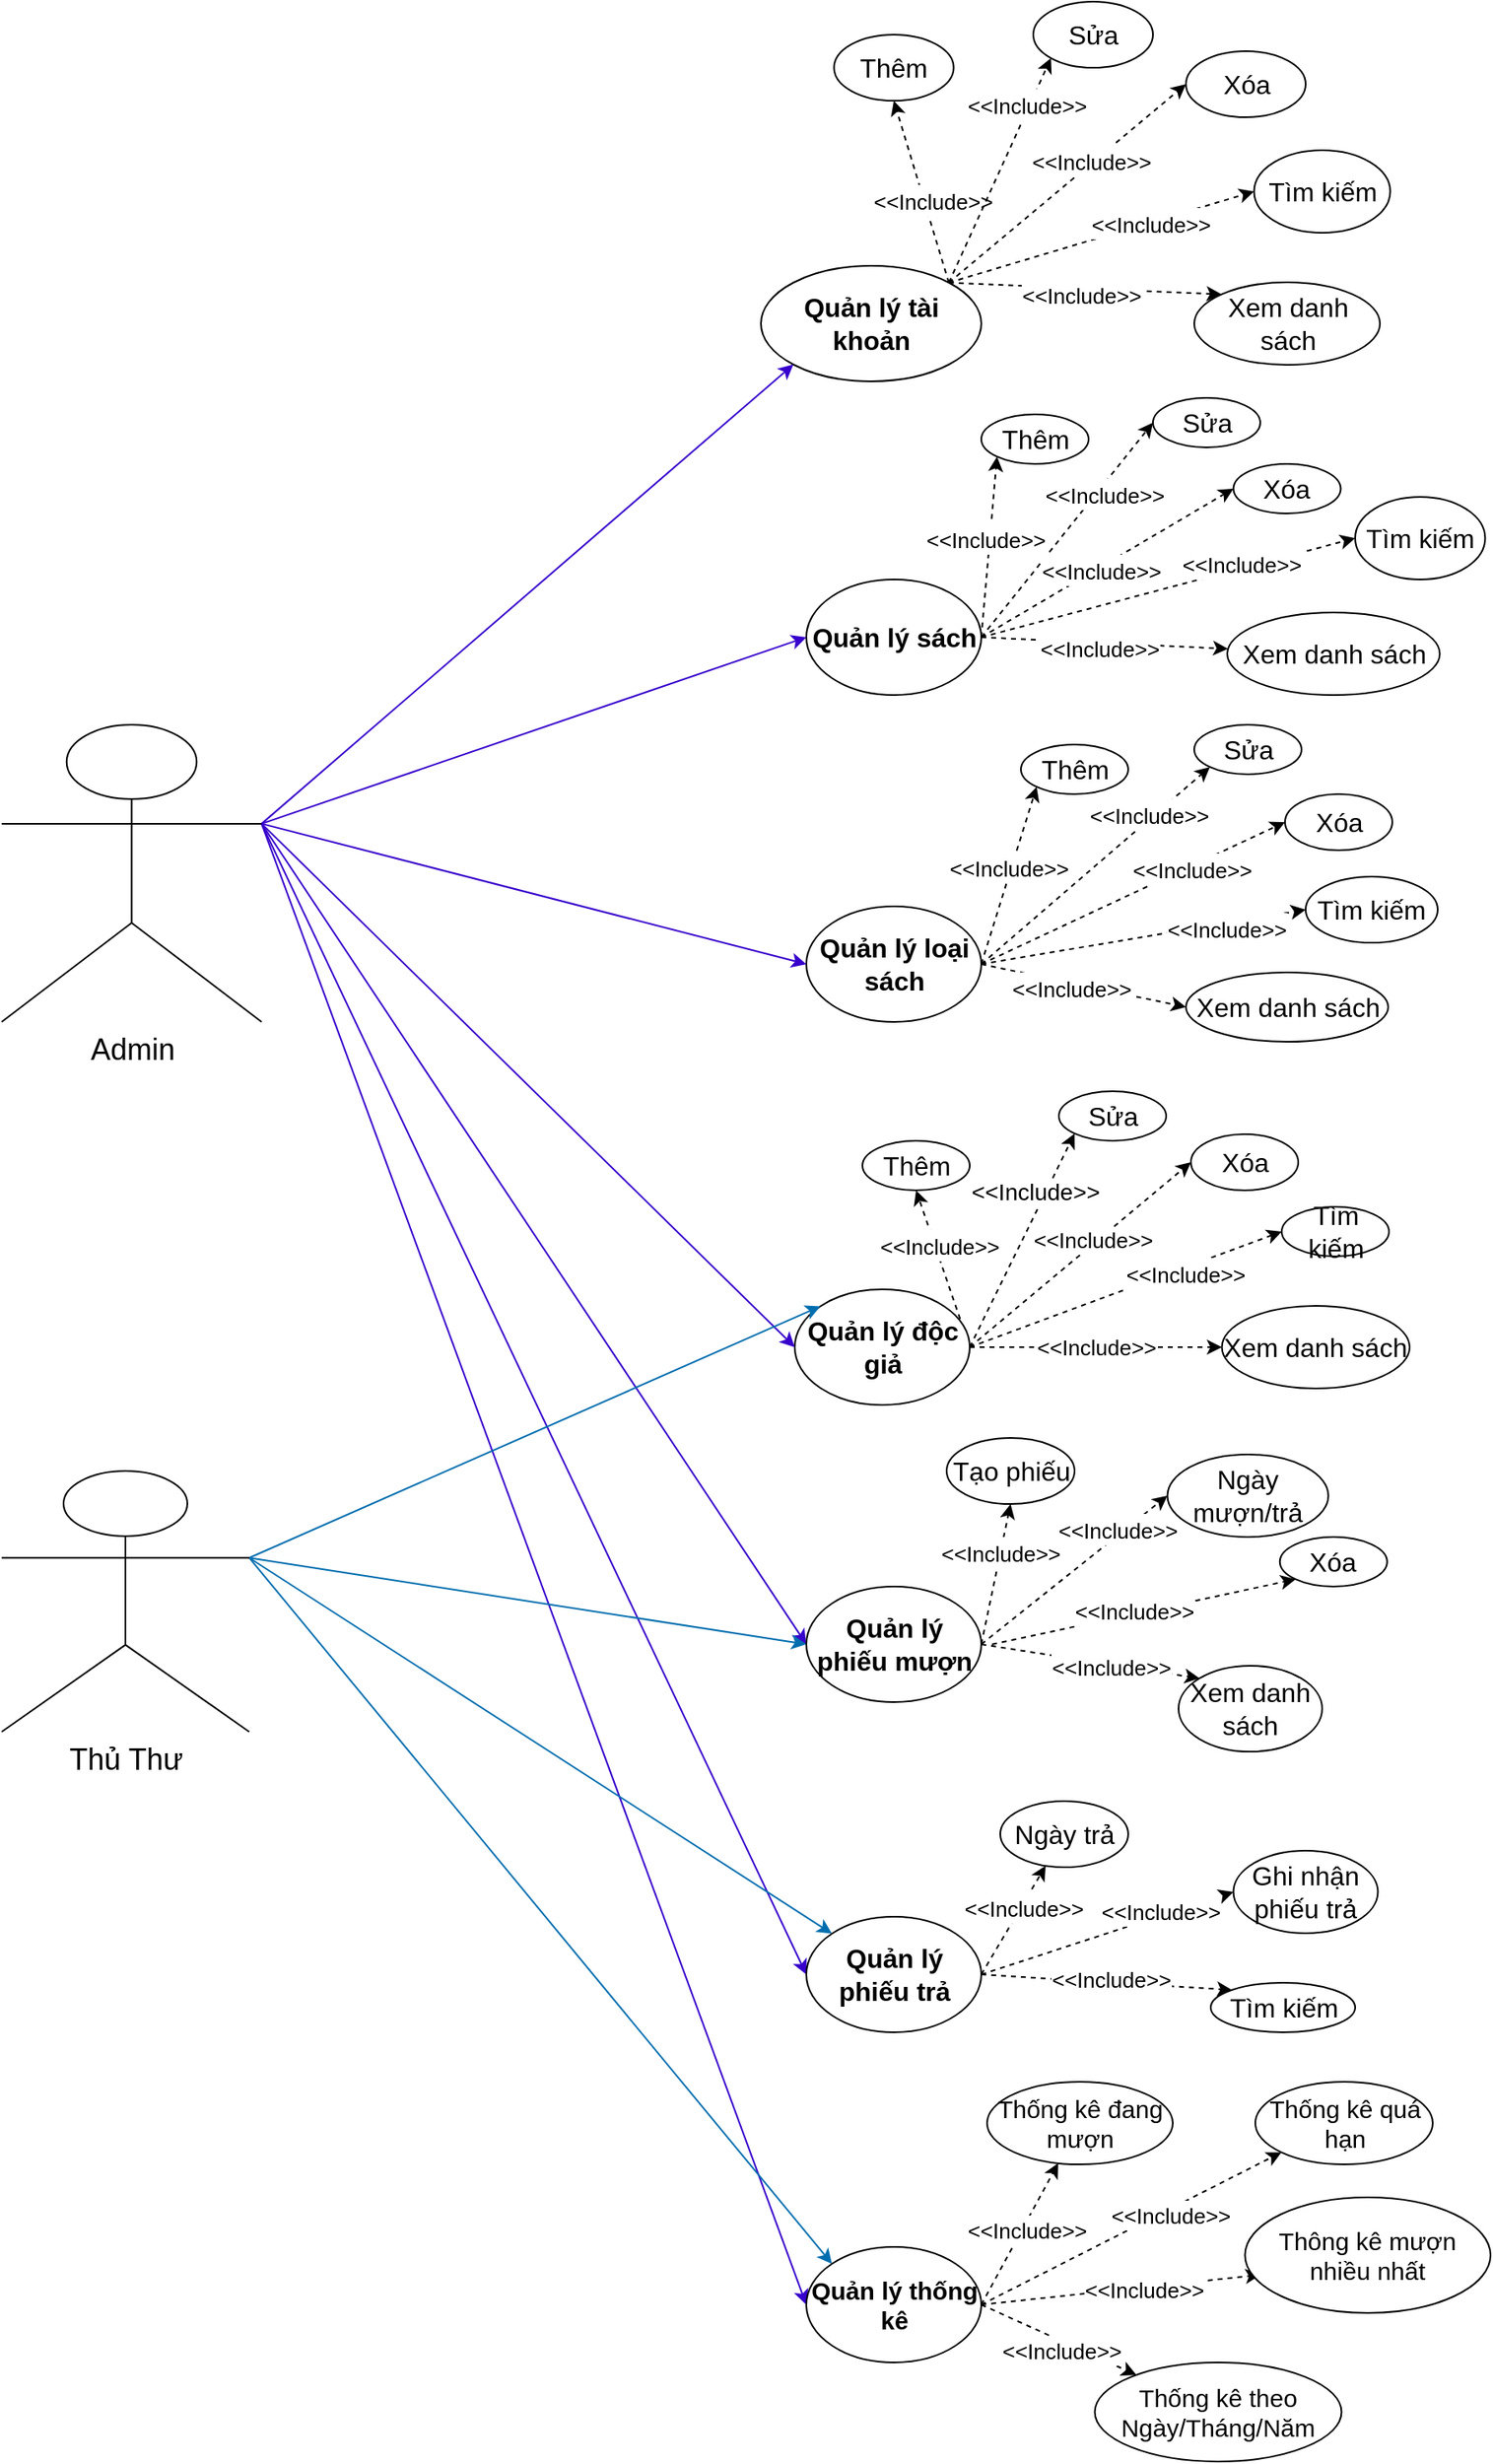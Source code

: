 <mxfile version="27.1.6" pages="21">
  <diagram name="Trang-1" id="mCPzISoGi4fvmZ49O0ly">
    <mxGraphModel dx="2246" dy="1323" grid="0" gridSize="10" guides="1" tooltips="1" connect="1" arrows="1" fold="1" page="1" pageScale="1" pageWidth="3300" pageHeight="4681" math="0" shadow="0">
      <root>
        <mxCell id="0" />
        <mxCell id="1" parent="0" />
        <mxCell id="jw4PVgPB5bk_azPLwmOC-1" style="edgeStyle=none;rounded=0;orthogonalLoop=1;jettySize=auto;html=1;exitX=1;exitY=0;exitDx=0;exitDy=0;entryX=0.5;entryY=1;entryDx=0;entryDy=0;dashed=1;fontSize=16;" parent="1" source="jw4PVgPB5bk_azPLwmOC-11" target="jw4PVgPB5bk_azPLwmOC-78" edge="1">
          <mxGeometry relative="1" as="geometry" />
        </mxCell>
        <mxCell id="jw4PVgPB5bk_azPLwmOC-2" value="&lt;font style=&quot;font-size: 13px;&quot;&gt;&amp;lt;&amp;lt;Include&amp;gt;&amp;gt;&lt;/font&gt;" style="edgeLabel;html=1;align=center;verticalAlign=middle;resizable=0;points=[];fontSize=16;" parent="jw4PVgPB5bk_azPLwmOC-1" vertex="1" connectable="0">
          <mxGeometry x="-0.113" y="-5" relative="1" as="geometry">
            <mxPoint as="offset" />
          </mxGeometry>
        </mxCell>
        <mxCell id="jw4PVgPB5bk_azPLwmOC-3" style="edgeStyle=none;rounded=0;orthogonalLoop=1;jettySize=auto;html=1;exitX=1;exitY=0;exitDx=0;exitDy=0;entryX=0;entryY=1;entryDx=0;entryDy=0;dashed=1;fontSize=16;" parent="1" source="jw4PVgPB5bk_azPLwmOC-11" target="jw4PVgPB5bk_azPLwmOC-79" edge="1">
          <mxGeometry relative="1" as="geometry" />
        </mxCell>
        <mxCell id="jw4PVgPB5bk_azPLwmOC-4" value="&lt;span style=&quot;font-size: 13px;&quot;&gt;&amp;lt;&amp;lt;Include&amp;gt;&amp;gt;&lt;/span&gt;" style="edgeLabel;html=1;align=center;verticalAlign=middle;resizable=0;points=[];fontSize=16;" parent="jw4PVgPB5bk_azPLwmOC-3" vertex="1" connectable="0">
          <mxGeometry x="0.579" y="2" relative="1" as="geometry">
            <mxPoint as="offset" />
          </mxGeometry>
        </mxCell>
        <mxCell id="jw4PVgPB5bk_azPLwmOC-5" style="edgeStyle=none;rounded=0;orthogonalLoop=1;jettySize=auto;html=1;exitX=1;exitY=0;exitDx=0;exitDy=0;entryX=0;entryY=0.5;entryDx=0;entryDy=0;dashed=1;fontSize=16;" parent="1" source="jw4PVgPB5bk_azPLwmOC-11" target="jw4PVgPB5bk_azPLwmOC-80" edge="1">
          <mxGeometry relative="1" as="geometry" />
        </mxCell>
        <mxCell id="jw4PVgPB5bk_azPLwmOC-6" value="&lt;span style=&quot;font-size: 13px;&quot;&gt;&amp;lt;&amp;lt;Include&amp;gt;&amp;gt;&lt;/span&gt;" style="edgeLabel;html=1;align=center;verticalAlign=middle;resizable=0;points=[];fontSize=16;" parent="jw4PVgPB5bk_azPLwmOC-5" vertex="1" connectable="0">
          <mxGeometry x="0.211" y="2" relative="1" as="geometry">
            <mxPoint as="offset" />
          </mxGeometry>
        </mxCell>
        <mxCell id="jw4PVgPB5bk_azPLwmOC-7" style="edgeStyle=none;rounded=0;orthogonalLoop=1;jettySize=auto;html=1;exitX=1;exitY=0;exitDx=0;exitDy=0;entryX=0;entryY=0.5;entryDx=0;entryDy=0;dashed=1;fontSize=16;" parent="1" source="jw4PVgPB5bk_azPLwmOC-11" target="jw4PVgPB5bk_azPLwmOC-81" edge="1">
          <mxGeometry relative="1" as="geometry" />
        </mxCell>
        <mxCell id="jw4PVgPB5bk_azPLwmOC-8" value="&lt;span style=&quot;font-size: 13px;&quot;&gt;&amp;lt;&amp;lt;Include&amp;gt;&amp;gt;&lt;/span&gt;" style="edgeLabel;html=1;align=center;verticalAlign=middle;resizable=0;points=[];fontSize=16;" parent="jw4PVgPB5bk_azPLwmOC-7" vertex="1" connectable="0">
          <mxGeometry x="0.315" relative="1" as="geometry">
            <mxPoint as="offset" />
          </mxGeometry>
        </mxCell>
        <mxCell id="jw4PVgPB5bk_azPLwmOC-9" style="edgeStyle=none;rounded=0;orthogonalLoop=1;jettySize=auto;html=1;exitX=1;exitY=0;exitDx=0;exitDy=0;entryX=0;entryY=0;entryDx=0;entryDy=0;dashed=1;fontSize=16;" parent="1" source="jw4PVgPB5bk_azPLwmOC-11" target="jw4PVgPB5bk_azPLwmOC-82" edge="1">
          <mxGeometry relative="1" as="geometry" />
        </mxCell>
        <mxCell id="jw4PVgPB5bk_azPLwmOC-10" value="&lt;span style=&quot;font-size: 13px;&quot;&gt;&amp;lt;&amp;lt;Include&amp;gt;&amp;gt;&lt;/span&gt;" style="edgeLabel;html=1;align=center;verticalAlign=middle;resizable=0;points=[];fontSize=16;" parent="jw4PVgPB5bk_azPLwmOC-9" vertex="1" connectable="0">
          <mxGeometry x="-0.024" y="-3" relative="1" as="geometry">
            <mxPoint as="offset" />
          </mxGeometry>
        </mxCell>
        <mxCell id="jw4PVgPB5bk_azPLwmOC-11" value="&lt;b&gt;Quản lý tài khoản&lt;/b&gt;" style="ellipse;whiteSpace=wrap;html=1;fontSize=16;" parent="1" vertex="1">
          <mxGeometry x="1230" y="640" width="133.5" height="70" as="geometry" />
        </mxCell>
        <mxCell id="jw4PVgPB5bk_azPLwmOC-12" style="edgeStyle=none;rounded=0;orthogonalLoop=1;jettySize=auto;html=1;exitX=1;exitY=0.5;exitDx=0;exitDy=0;entryX=0;entryY=1;entryDx=0;entryDy=0;dashed=1;fontSize=16;" parent="1" source="jw4PVgPB5bk_azPLwmOC-22" target="jw4PVgPB5bk_azPLwmOC-84" edge="1">
          <mxGeometry relative="1" as="geometry" />
        </mxCell>
        <mxCell id="jw4PVgPB5bk_azPLwmOC-13" value="&lt;span style=&quot;font-size: 13px;&quot;&gt;&amp;lt;&amp;lt;Include&amp;gt;&amp;gt;&lt;/span&gt;" style="edgeLabel;html=1;align=center;verticalAlign=middle;resizable=0;points=[];fontSize=16;" parent="jw4PVgPB5bk_azPLwmOC-12" vertex="1" connectable="0">
          <mxGeometry x="0.1" y="3" relative="1" as="geometry">
            <mxPoint as="offset" />
          </mxGeometry>
        </mxCell>
        <mxCell id="jw4PVgPB5bk_azPLwmOC-14" style="edgeStyle=none;rounded=0;orthogonalLoop=1;jettySize=auto;html=1;exitX=1;exitY=0.5;exitDx=0;exitDy=0;entryX=0;entryY=0.5;entryDx=0;entryDy=0;dashed=1;fontSize=16;" parent="1" source="jw4PVgPB5bk_azPLwmOC-22" target="jw4PVgPB5bk_azPLwmOC-83" edge="1">
          <mxGeometry relative="1" as="geometry" />
        </mxCell>
        <mxCell id="jw4PVgPB5bk_azPLwmOC-15" value="&lt;span style=&quot;font-size: 13px;&quot;&gt;&amp;lt;&amp;lt;Include&amp;gt;&amp;gt;&lt;/span&gt;" style="edgeLabel;html=1;align=center;verticalAlign=middle;resizable=0;points=[];fontSize=16;" parent="jw4PVgPB5bk_azPLwmOC-14" vertex="1" connectable="0">
          <mxGeometry x="0.37" y="-3" relative="1" as="geometry">
            <mxPoint x="1" as="offset" />
          </mxGeometry>
        </mxCell>
        <mxCell id="jw4PVgPB5bk_azPLwmOC-16" style="edgeStyle=none;rounded=0;orthogonalLoop=1;jettySize=auto;html=1;exitX=1;exitY=0.5;exitDx=0;exitDy=0;entryX=0;entryY=0.5;entryDx=0;entryDy=0;dashed=1;fontSize=16;" parent="1" source="jw4PVgPB5bk_azPLwmOC-22" target="jw4PVgPB5bk_azPLwmOC-86" edge="1">
          <mxGeometry relative="1" as="geometry" />
        </mxCell>
        <mxCell id="jw4PVgPB5bk_azPLwmOC-17" value="&lt;span style=&quot;font-size: 13px;&quot;&gt;&amp;lt;&amp;lt;Include&amp;gt;&amp;gt;&lt;/span&gt;" style="edgeLabel;html=1;align=center;verticalAlign=middle;resizable=0;points=[];fontSize=16;" parent="jw4PVgPB5bk_azPLwmOC-16" vertex="1" connectable="0">
          <mxGeometry x="-0.065" y="-1" relative="1" as="geometry">
            <mxPoint as="offset" />
          </mxGeometry>
        </mxCell>
        <mxCell id="jw4PVgPB5bk_azPLwmOC-18" style="edgeStyle=none;rounded=0;orthogonalLoop=1;jettySize=auto;html=1;exitX=1;exitY=0.5;exitDx=0;exitDy=0;entryX=0;entryY=0.5;entryDx=0;entryDy=0;dashed=1;fontSize=16;" parent="1" source="jw4PVgPB5bk_azPLwmOC-22" target="jw4PVgPB5bk_azPLwmOC-85" edge="1">
          <mxGeometry relative="1" as="geometry" />
        </mxCell>
        <mxCell id="jw4PVgPB5bk_azPLwmOC-19" value="&lt;span style=&quot;font-size: 13px;&quot;&gt;&amp;lt;&amp;lt;Include&amp;gt;&amp;gt;&lt;/span&gt;" style="edgeLabel;html=1;align=center;verticalAlign=middle;resizable=0;points=[];fontSize=16;" parent="jw4PVgPB5bk_azPLwmOC-18" vertex="1" connectable="0">
          <mxGeometry x="0.396" y="4" relative="1" as="geometry">
            <mxPoint as="offset" />
          </mxGeometry>
        </mxCell>
        <mxCell id="jw4PVgPB5bk_azPLwmOC-20" style="edgeStyle=none;rounded=0;orthogonalLoop=1;jettySize=auto;html=1;exitX=1;exitY=0.5;exitDx=0;exitDy=0;dashed=1;fontSize=16;" parent="1" source="jw4PVgPB5bk_azPLwmOC-22" target="jw4PVgPB5bk_azPLwmOC-87" edge="1">
          <mxGeometry relative="1" as="geometry" />
        </mxCell>
        <mxCell id="OphgLkVovWoZeOj-iXPE-53" value="&lt;span style=&quot;font-size: 13px;&quot;&gt;&amp;lt;&amp;lt;Include&amp;gt;&amp;gt;&lt;/span&gt;" style="edgeLabel;html=1;align=center;verticalAlign=middle;resizable=0;points=[];" parent="jw4PVgPB5bk_azPLwmOC-20" connectable="0" vertex="1">
          <mxGeometry x="-0.048" y="-3" relative="1" as="geometry">
            <mxPoint as="offset" />
          </mxGeometry>
        </mxCell>
        <mxCell id="jw4PVgPB5bk_azPLwmOC-22" value="&lt;b&gt;Quản lý sách&lt;/b&gt;" style="ellipse;whiteSpace=wrap;html=1;fontSize=16;" parent="1" vertex="1">
          <mxGeometry x="1257.5" y="830" width="106" height="70" as="geometry" />
        </mxCell>
        <mxCell id="jw4PVgPB5bk_azPLwmOC-23" style="edgeStyle=none;rounded=0;orthogonalLoop=1;jettySize=auto;html=1;exitX=1;exitY=0.5;exitDx=0;exitDy=0;entryX=0;entryY=1;entryDx=0;entryDy=0;dashed=1;fontSize=16;" parent="1" source="jw4PVgPB5bk_azPLwmOC-33" target="jw4PVgPB5bk_azPLwmOC-90" edge="1">
          <mxGeometry relative="1" as="geometry" />
        </mxCell>
        <mxCell id="jw4PVgPB5bk_azPLwmOC-24" value="&lt;span style=&quot;font-size: 13px;&quot;&gt;&amp;lt;&amp;lt;Include&amp;gt;&amp;gt;&lt;/span&gt;" style="edgeLabel;html=1;align=center;verticalAlign=middle;resizable=0;points=[];fontSize=16;" parent="jw4PVgPB5bk_azPLwmOC-23" vertex="1" connectable="0">
          <mxGeometry x="0.081" y="2" relative="1" as="geometry">
            <mxPoint as="offset" />
          </mxGeometry>
        </mxCell>
        <mxCell id="jw4PVgPB5bk_azPLwmOC-25" style="edgeStyle=none;rounded=0;orthogonalLoop=1;jettySize=auto;html=1;exitX=1;exitY=0.5;exitDx=0;exitDy=0;entryX=0;entryY=1;entryDx=0;entryDy=0;dashed=1;fontSize=16;" parent="1" source="jw4PVgPB5bk_azPLwmOC-33" target="jw4PVgPB5bk_azPLwmOC-89" edge="1">
          <mxGeometry relative="1" as="geometry" />
        </mxCell>
        <mxCell id="jw4PVgPB5bk_azPLwmOC-26" value="&lt;span style=&quot;font-size: 13px;&quot;&gt;&amp;lt;&amp;lt;Include&amp;gt;&amp;gt;&lt;/span&gt;" style="edgeLabel;html=1;align=center;verticalAlign=middle;resizable=0;points=[];fontSize=16;" parent="jw4PVgPB5bk_azPLwmOC-25" vertex="1" connectable="0">
          <mxGeometry x="0.494" y="3" relative="1" as="geometry">
            <mxPoint as="offset" />
          </mxGeometry>
        </mxCell>
        <mxCell id="jw4PVgPB5bk_azPLwmOC-27" style="edgeStyle=none;rounded=0;orthogonalLoop=1;jettySize=auto;html=1;exitX=1;exitY=0.5;exitDx=0;exitDy=0;entryX=0;entryY=0.5;entryDx=0;entryDy=0;dashed=1;fontSize=16;" parent="1" source="jw4PVgPB5bk_azPLwmOC-33" target="jw4PVgPB5bk_azPLwmOC-91" edge="1">
          <mxGeometry relative="1" as="geometry" />
        </mxCell>
        <mxCell id="jw4PVgPB5bk_azPLwmOC-28" value="&lt;span style=&quot;font-size: 13px;&quot;&gt;&amp;lt;&amp;lt;Include&amp;gt;&amp;gt;&lt;/span&gt;" style="edgeLabel;html=1;align=center;verticalAlign=middle;resizable=0;points=[];fontSize=16;" parent="jw4PVgPB5bk_azPLwmOC-27" vertex="1" connectable="0">
          <mxGeometry x="0.373" y="-1" relative="1" as="geometry">
            <mxPoint as="offset" />
          </mxGeometry>
        </mxCell>
        <mxCell id="jw4PVgPB5bk_azPLwmOC-29" style="edgeStyle=none;rounded=0;orthogonalLoop=1;jettySize=auto;html=1;exitX=1;exitY=0.5;exitDx=0;exitDy=0;entryX=0;entryY=0.5;entryDx=0;entryDy=0;dashed=1;fontSize=16;" parent="1" source="jw4PVgPB5bk_azPLwmOC-33" target="jw4PVgPB5bk_azPLwmOC-92" edge="1">
          <mxGeometry relative="1" as="geometry" />
        </mxCell>
        <mxCell id="jw4PVgPB5bk_azPLwmOC-30" value="&lt;span style=&quot;font-size: 13px;&quot;&gt;&amp;lt;&amp;lt;Include&amp;gt;&amp;gt;&lt;/span&gt;" style="edgeLabel;html=1;align=center;verticalAlign=middle;resizable=0;points=[];fontSize=16;" parent="jw4PVgPB5bk_azPLwmOC-29" vertex="1" connectable="0">
          <mxGeometry x="0.504" y="-3" relative="1" as="geometry">
            <mxPoint as="offset" />
          </mxGeometry>
        </mxCell>
        <mxCell id="jw4PVgPB5bk_azPLwmOC-31" style="edgeStyle=none;rounded=0;orthogonalLoop=1;jettySize=auto;html=1;exitX=1;exitY=0.5;exitDx=0;exitDy=0;entryX=0;entryY=0.5;entryDx=0;entryDy=0;dashed=1;fontSize=16;" parent="1" source="jw4PVgPB5bk_azPLwmOC-33" target="jw4PVgPB5bk_azPLwmOC-93" edge="1">
          <mxGeometry relative="1" as="geometry" />
        </mxCell>
        <mxCell id="jw4PVgPB5bk_azPLwmOC-32" value="&lt;span style=&quot;font-size: 13px;&quot;&gt;&amp;lt;&amp;lt;Include&amp;gt;&amp;gt;&lt;/span&gt;" style="edgeLabel;html=1;align=center;verticalAlign=middle;resizable=0;points=[];fontSize=16;" parent="jw4PVgPB5bk_azPLwmOC-31" vertex="1" connectable="0">
          <mxGeometry x="-0.113" y="-2" relative="1" as="geometry">
            <mxPoint as="offset" />
          </mxGeometry>
        </mxCell>
        <mxCell id="jw4PVgPB5bk_azPLwmOC-33" value="&lt;b&gt;Quản lý loại sách&lt;/b&gt;" style="ellipse;whiteSpace=wrap;html=1;fontSize=16;" parent="1" vertex="1">
          <mxGeometry x="1257.5" y="1028" width="106" height="70" as="geometry" />
        </mxCell>
        <mxCell id="jw4PVgPB5bk_azPLwmOC-34" style="edgeStyle=none;rounded=0;orthogonalLoop=1;jettySize=auto;html=1;exitX=1;exitY=0.5;exitDx=0;exitDy=0;entryX=0.5;entryY=1;entryDx=0;entryDy=0;dashed=1;fontSize=16;" parent="1" source="jw4PVgPB5bk_azPLwmOC-43" target="jw4PVgPB5bk_azPLwmOC-95" edge="1">
          <mxGeometry relative="1" as="geometry" />
        </mxCell>
        <mxCell id="jw4PVgPB5bk_azPLwmOC-35" value="&lt;span style=&quot;font-size: 13px;&quot;&gt;&amp;lt;&amp;lt;Include&amp;gt;&amp;gt;&lt;/span&gt;" style="edgeLabel;html=1;align=center;verticalAlign=middle;resizable=0;points=[];fontSize=16;" parent="jw4PVgPB5bk_azPLwmOC-34" vertex="1" connectable="0">
          <mxGeometry x="0.293" y="-2" relative="1" as="geometry">
            <mxPoint as="offset" />
          </mxGeometry>
        </mxCell>
        <mxCell id="jw4PVgPB5bk_azPLwmOC-36" style="edgeStyle=none;rounded=0;orthogonalLoop=1;jettySize=auto;html=1;exitX=1;exitY=0.5;exitDx=0;exitDy=0;entryX=0;entryY=1;entryDx=0;entryDy=0;dashed=1;fontSize=16;" parent="1" source="jw4PVgPB5bk_azPLwmOC-43" target="jw4PVgPB5bk_azPLwmOC-94" edge="1">
          <mxGeometry relative="1" as="geometry" />
        </mxCell>
        <mxCell id="jw4PVgPB5bk_azPLwmOC-37" value="&lt;span&gt;&amp;lt;&amp;lt;Include&amp;gt;&amp;gt;&lt;/span&gt;" style="edgeLabel;html=1;align=center;verticalAlign=middle;resizable=0;points=[];fontSize=14;" parent="jw4PVgPB5bk_azPLwmOC-36" vertex="1" connectable="0">
          <mxGeometry x="0.205" y="3" relative="1" as="geometry">
            <mxPoint x="4" y="-15" as="offset" />
          </mxGeometry>
        </mxCell>
        <mxCell id="jw4PVgPB5bk_azPLwmOC-38" style="edgeStyle=none;rounded=0;orthogonalLoop=1;jettySize=auto;html=1;exitX=1;exitY=0.5;exitDx=0;exitDy=0;entryX=0;entryY=0.5;entryDx=0;entryDy=0;dashed=1;fontSize=16;" parent="1" source="jw4PVgPB5bk_azPLwmOC-43" target="jw4PVgPB5bk_azPLwmOC-96" edge="1">
          <mxGeometry relative="1" as="geometry" />
        </mxCell>
        <mxCell id="OphgLkVovWoZeOj-iXPE-55" value="&lt;span style=&quot;font-size: 13px;&quot;&gt;&amp;lt;&amp;lt;Include&amp;gt;&amp;gt;&lt;/span&gt;" style="edgeLabel;html=1;align=center;verticalAlign=middle;resizable=0;points=[];" parent="jw4PVgPB5bk_azPLwmOC-38" connectable="0" vertex="1">
          <mxGeometry x="-0.212" y="3" relative="1" as="geometry">
            <mxPoint x="23" y="-19" as="offset" />
          </mxGeometry>
        </mxCell>
        <mxCell id="jw4PVgPB5bk_azPLwmOC-39" style="edgeStyle=none;rounded=0;orthogonalLoop=1;jettySize=auto;html=1;exitX=1;exitY=0.5;exitDx=0;exitDy=0;entryX=0;entryY=0.5;entryDx=0;entryDy=0;dashed=1;fontSize=16;" parent="1" source="jw4PVgPB5bk_azPLwmOC-43" target="jw4PVgPB5bk_azPLwmOC-98" edge="1">
          <mxGeometry relative="1" as="geometry" />
        </mxCell>
        <mxCell id="jw4PVgPB5bk_azPLwmOC-40" value="&lt;span style=&quot;font-size: 13px;&quot;&gt;&amp;lt;&amp;lt;Include&amp;gt;&amp;gt;&lt;/span&gt;" style="edgeLabel;html=1;align=center;verticalAlign=middle;resizable=0;points=[];fontSize=16;" parent="jw4PVgPB5bk_azPLwmOC-39" vertex="1" connectable="0">
          <mxGeometry x="0.37" y="-3" relative="1" as="geometry">
            <mxPoint as="offset" />
          </mxGeometry>
        </mxCell>
        <mxCell id="jw4PVgPB5bk_azPLwmOC-41" style="edgeStyle=none;rounded=0;orthogonalLoop=1;jettySize=auto;html=1;exitX=1;exitY=0.5;exitDx=0;exitDy=0;entryX=0;entryY=0.5;entryDx=0;entryDy=0;dashed=1;fontSize=16;" parent="1" source="jw4PVgPB5bk_azPLwmOC-43" target="jw4PVgPB5bk_azPLwmOC-97" edge="1">
          <mxGeometry relative="1" as="geometry" />
        </mxCell>
        <mxCell id="jw4PVgPB5bk_azPLwmOC-42" value="&lt;span style=&quot;font-size: 13px;&quot;&gt;&amp;lt;&amp;lt;Include&amp;gt;&amp;gt;&lt;/span&gt;" style="edgeLabel;html=1;align=center;verticalAlign=middle;resizable=0;points=[];fontSize=16;" parent="jw4PVgPB5bk_azPLwmOC-41" vertex="1" connectable="0">
          <mxGeometry x="0.003" y="1" relative="1" as="geometry">
            <mxPoint as="offset" />
          </mxGeometry>
        </mxCell>
        <mxCell id="jw4PVgPB5bk_azPLwmOC-43" value="&lt;b&gt;Quản lý độc giả&lt;/b&gt;" style="ellipse;whiteSpace=wrap;html=1;fontSize=16;" parent="1" vertex="1">
          <mxGeometry x="1250.5" y="1260" width="106" height="70" as="geometry" />
        </mxCell>
        <mxCell id="jw4PVgPB5bk_azPLwmOC-62" style="rounded=0;orthogonalLoop=1;jettySize=auto;html=1;exitX=1;exitY=0.333;exitDx=0;exitDy=0;exitPerimeter=0;entryX=0;entryY=1;entryDx=0;entryDy=0;fillColor=#6a00ff;strokeColor=#3700CC;" parent="1" source="jw4PVgPB5bk_azPLwmOC-69" target="jw4PVgPB5bk_azPLwmOC-11" edge="1">
          <mxGeometry relative="1" as="geometry" />
        </mxCell>
        <mxCell id="jw4PVgPB5bk_azPLwmOC-63" style="rounded=0;orthogonalLoop=1;jettySize=auto;html=1;exitX=1;exitY=0.333;exitDx=0;exitDy=0;exitPerimeter=0;entryX=0;entryY=0.5;entryDx=0;entryDy=0;fillColor=#6a00ff;strokeColor=#3700CC;" parent="1" source="jw4PVgPB5bk_azPLwmOC-69" target="jw4PVgPB5bk_azPLwmOC-22" edge="1">
          <mxGeometry relative="1" as="geometry" />
        </mxCell>
        <mxCell id="jw4PVgPB5bk_azPLwmOC-64" style="rounded=0;orthogonalLoop=1;jettySize=auto;html=1;exitX=1;exitY=0.333;exitDx=0;exitDy=0;exitPerimeter=0;entryX=0;entryY=0.5;entryDx=0;entryDy=0;fillColor=#6a00ff;strokeColor=#3700CC;" parent="1" source="jw4PVgPB5bk_azPLwmOC-69" target="jw4PVgPB5bk_azPLwmOC-33" edge="1">
          <mxGeometry relative="1" as="geometry" />
        </mxCell>
        <mxCell id="jw4PVgPB5bk_azPLwmOC-65" style="edgeStyle=none;rounded=0;orthogonalLoop=1;jettySize=auto;html=1;exitX=1;exitY=0.333;exitDx=0;exitDy=0;exitPerimeter=0;entryX=0;entryY=0.5;entryDx=0;entryDy=0;fillColor=#6a00ff;strokeColor=#3700CC;" parent="1" source="jw4PVgPB5bk_azPLwmOC-69" target="jw4PVgPB5bk_azPLwmOC-43" edge="1">
          <mxGeometry relative="1" as="geometry" />
        </mxCell>
        <mxCell id="OphgLkVovWoZeOj-iXPE-17" style="rounded=0;orthogonalLoop=1;jettySize=auto;html=1;exitX=1;exitY=0.333;exitDx=0;exitDy=0;exitPerimeter=0;entryX=0;entryY=0.5;entryDx=0;entryDy=0;fillColor=#6a00ff;strokeColor=#3700CC;" parent="1" source="jw4PVgPB5bk_azPLwmOC-69" target="OphgLkVovWoZeOj-iXPE-10" edge="1">
          <mxGeometry relative="1" as="geometry" />
        </mxCell>
        <mxCell id="OphgLkVovWoZeOj-iXPE-45" style="rounded=0;orthogonalLoop=1;jettySize=auto;html=1;exitX=1;exitY=0.333;exitDx=0;exitDy=0;exitPerimeter=0;entryX=0;entryY=0.5;entryDx=0;entryDy=0;fillColor=#6a00ff;strokeColor=#3700CC;" parent="1" source="jw4PVgPB5bk_azPLwmOC-69" target="OphgLkVovWoZeOj-iXPE-33" edge="1">
          <mxGeometry relative="1" as="geometry" />
        </mxCell>
        <mxCell id="OphgLkVovWoZeOj-iXPE-46" style="rounded=0;orthogonalLoop=1;jettySize=auto;html=1;exitX=1;exitY=0.333;exitDx=0;exitDy=0;exitPerimeter=0;entryX=0;entryY=0.5;entryDx=0;entryDy=0;fillColor=#6a00ff;strokeColor=#3700CC;" parent="1" source="jw4PVgPB5bk_azPLwmOC-69" target="OphgLkVovWoZeOj-iXPE-26" edge="1">
          <mxGeometry relative="1" as="geometry" />
        </mxCell>
        <mxCell id="jw4PVgPB5bk_azPLwmOC-69" value="&lt;font style=&quot;font-size: 18px;&quot;&gt;Admin&lt;/font&gt;" style="shape=umlActor;verticalLabelPosition=bottom;verticalAlign=top;html=1;" parent="1" vertex="1">
          <mxGeometry x="770" y="918" width="157.5" height="180" as="geometry" />
        </mxCell>
        <mxCell id="jw4PVgPB5bk_azPLwmOC-70" style="rounded=0;orthogonalLoop=1;jettySize=auto;html=1;exitX=1;exitY=0.333;exitDx=0;exitDy=0;exitPerimeter=0;entryX=0;entryY=0;entryDx=0;entryDy=0;fillColor=#1ba1e2;strokeColor=#006EAF;" parent="1" source="jw4PVgPB5bk_azPLwmOC-75" target="jw4PVgPB5bk_azPLwmOC-43" edge="1">
          <mxGeometry relative="1" as="geometry" />
        </mxCell>
        <mxCell id="OphgLkVovWoZeOj-iXPE-47" style="rounded=0;orthogonalLoop=1;jettySize=auto;html=1;exitX=1;exitY=0.333;exitDx=0;exitDy=0;exitPerimeter=0;entryX=0;entryY=0.5;entryDx=0;entryDy=0;fillColor=#1ba1e2;strokeColor=#006EAF;" parent="1" source="jw4PVgPB5bk_azPLwmOC-75" target="OphgLkVovWoZeOj-iXPE-10" edge="1">
          <mxGeometry relative="1" as="geometry" />
        </mxCell>
        <mxCell id="OphgLkVovWoZeOj-iXPE-48" style="rounded=0;orthogonalLoop=1;jettySize=auto;html=1;exitX=1;exitY=0.333;exitDx=0;exitDy=0;exitPerimeter=0;entryX=0;entryY=0;entryDx=0;entryDy=0;fillColor=#1ba1e2;strokeColor=#006EAF;" parent="1" source="jw4PVgPB5bk_azPLwmOC-75" target="OphgLkVovWoZeOj-iXPE-33" edge="1">
          <mxGeometry relative="1" as="geometry" />
        </mxCell>
        <mxCell id="OphgLkVovWoZeOj-iXPE-49" style="rounded=0;orthogonalLoop=1;jettySize=auto;html=1;exitX=1;exitY=0.333;exitDx=0;exitDy=0;exitPerimeter=0;entryX=0;entryY=0;entryDx=0;entryDy=0;fillColor=#1ba1e2;strokeColor=#006EAF;" parent="1" source="jw4PVgPB5bk_azPLwmOC-75" target="OphgLkVovWoZeOj-iXPE-26" edge="1">
          <mxGeometry relative="1" as="geometry" />
        </mxCell>
        <mxCell id="jw4PVgPB5bk_azPLwmOC-75" value="&lt;font style=&quot;font-size: 18px;&quot;&gt;Thủ Thư&lt;/font&gt;" style="shape=umlActor;verticalLabelPosition=bottom;verticalAlign=top;html=1;outlineConnect=0;" parent="1" vertex="1">
          <mxGeometry x="770" y="1370" width="150" height="158" as="geometry" />
        </mxCell>
        <mxCell id="jw4PVgPB5bk_azPLwmOC-78" value="Thêm" style="ellipse;whiteSpace=wrap;html=1;fontSize=16;" parent="1" vertex="1">
          <mxGeometry x="1274.25" y="500" width="72.5" height="40" as="geometry" />
        </mxCell>
        <mxCell id="jw4PVgPB5bk_azPLwmOC-79" value="Sửa" style="ellipse;whiteSpace=wrap;html=1;fontSize=16;" parent="1" vertex="1">
          <mxGeometry x="1395" y="480" width="72.5" height="40" as="geometry" />
        </mxCell>
        <mxCell id="jw4PVgPB5bk_azPLwmOC-80" value="Xóa" style="ellipse;whiteSpace=wrap;html=1;fontSize=16;" parent="1" vertex="1">
          <mxGeometry x="1487.5" y="510" width="72.5" height="40" as="geometry" />
        </mxCell>
        <mxCell id="jw4PVgPB5bk_azPLwmOC-81" value="Tìm kiếm" style="ellipse;whiteSpace=wrap;html=1;fontSize=16;" parent="1" vertex="1">
          <mxGeometry x="1528.75" y="570" width="82.5" height="50" as="geometry" />
        </mxCell>
        <mxCell id="jw4PVgPB5bk_azPLwmOC-82" value="Xem danh sách" style="ellipse;whiteSpace=wrap;html=1;fontSize=16;" parent="1" vertex="1">
          <mxGeometry x="1492.5" y="650" width="112.5" height="50" as="geometry" />
        </mxCell>
        <mxCell id="jw4PVgPB5bk_azPLwmOC-83" value="Sửa" style="ellipse;whiteSpace=wrap;html=1;fontSize=16;" parent="1" vertex="1">
          <mxGeometry x="1467.5" y="720" width="65" height="30" as="geometry" />
        </mxCell>
        <mxCell id="jw4PVgPB5bk_azPLwmOC-84" value="Thêm" style="ellipse;whiteSpace=wrap;html=1;fontSize=16;" parent="1" vertex="1">
          <mxGeometry x="1363.5" y="730" width="65" height="30" as="geometry" />
        </mxCell>
        <mxCell id="jw4PVgPB5bk_azPLwmOC-85" value="Tìm kiếm" style="ellipse;whiteSpace=wrap;html=1;fontSize=16;" parent="1" vertex="1">
          <mxGeometry x="1590" y="780" width="78.75" height="50" as="geometry" />
        </mxCell>
        <mxCell id="jw4PVgPB5bk_azPLwmOC-86" value="Xóa" style="ellipse;whiteSpace=wrap;html=1;fontSize=16;" parent="1" vertex="1">
          <mxGeometry x="1516.25" y="760" width="65" height="30" as="geometry" />
        </mxCell>
        <mxCell id="jw4PVgPB5bk_azPLwmOC-87" value="Xem danh sách" style="ellipse;whiteSpace=wrap;html=1;fontSize=16;" parent="1" vertex="1">
          <mxGeometry x="1512.5" y="850" width="128.75" height="50" as="geometry" />
        </mxCell>
        <mxCell id="jw4PVgPB5bk_azPLwmOC-88" style="edgeStyle=none;rounded=0;orthogonalLoop=1;jettySize=auto;html=1;exitX=0.5;exitY=0;exitDx=0;exitDy=0;fontSize=16;" parent="1" source="jw4PVgPB5bk_azPLwmOC-84" target="jw4PVgPB5bk_azPLwmOC-84" edge="1">
          <mxGeometry relative="1" as="geometry" />
        </mxCell>
        <mxCell id="jw4PVgPB5bk_azPLwmOC-89" value="Sửa" style="ellipse;whiteSpace=wrap;html=1;fontSize=16;" parent="1" vertex="1">
          <mxGeometry x="1492.5" y="918" width="65" height="30" as="geometry" />
        </mxCell>
        <mxCell id="jw4PVgPB5bk_azPLwmOC-90" value="Thêm" style="ellipse;whiteSpace=wrap;html=1;fontSize=16;" parent="1" vertex="1">
          <mxGeometry x="1387.5" y="930" width="65" height="30" as="geometry" />
        </mxCell>
        <mxCell id="jw4PVgPB5bk_azPLwmOC-91" value="Xóa" style="ellipse;whiteSpace=wrap;html=1;fontSize=16;" parent="1" vertex="1">
          <mxGeometry x="1547.5" y="960" width="65" height="34" as="geometry" />
        </mxCell>
        <mxCell id="jw4PVgPB5bk_azPLwmOC-92" value="Tìm kiếm" style="ellipse;whiteSpace=wrap;html=1;fontSize=16;" parent="1" vertex="1">
          <mxGeometry x="1560" y="1010" width="80" height="40" as="geometry" />
        </mxCell>
        <mxCell id="jw4PVgPB5bk_azPLwmOC-93" value="Xem danh sách" style="ellipse;whiteSpace=wrap;html=1;fontSize=16;" parent="1" vertex="1">
          <mxGeometry x="1487.5" y="1068" width="122.5" height="42" as="geometry" />
        </mxCell>
        <mxCell id="jw4PVgPB5bk_azPLwmOC-94" value="Sửa" style="ellipse;whiteSpace=wrap;html=1;fontSize=16;" parent="1" vertex="1">
          <mxGeometry x="1410.5" y="1140" width="65" height="30" as="geometry" />
        </mxCell>
        <mxCell id="jw4PVgPB5bk_azPLwmOC-95" value="Thêm" style="ellipse;whiteSpace=wrap;html=1;fontSize=16;" parent="1" vertex="1">
          <mxGeometry x="1291.5" y="1170" width="65" height="30" as="geometry" />
        </mxCell>
        <mxCell id="jw4PVgPB5bk_azPLwmOC-96" value="Xóa" style="ellipse;whiteSpace=wrap;html=1;fontSize=16;" parent="1" vertex="1">
          <mxGeometry x="1490.5" y="1166" width="65" height="34" as="geometry" />
        </mxCell>
        <mxCell id="jw4PVgPB5bk_azPLwmOC-97" value="Xem danh sách" style="ellipse;whiteSpace=wrap;html=1;fontSize=16;" parent="1" vertex="1">
          <mxGeometry x="1509.25" y="1270" width="113.75" height="50" as="geometry" />
        </mxCell>
        <mxCell id="jw4PVgPB5bk_azPLwmOC-98" value="Tìm kiếm" style="ellipse;whiteSpace=wrap;html=1;fontSize=16;" parent="1" vertex="1">
          <mxGeometry x="1545.5" y="1210" width="65" height="30" as="geometry" />
        </mxCell>
        <mxCell id="jw4PVgPB5bk_azPLwmOC-109" style="edgeStyle=none;rounded=0;orthogonalLoop=1;jettySize=auto;html=1;exitX=0;exitY=1;exitDx=0;exitDy=0;fontSize=16;" parent="1" source="jw4PVgPB5bk_azPLwmOC-78" target="jw4PVgPB5bk_azPLwmOC-78" edge="1">
          <mxGeometry relative="1" as="geometry" />
        </mxCell>
        <mxCell id="OphgLkVovWoZeOj-iXPE-2" style="edgeStyle=none;rounded=0;orthogonalLoop=1;jettySize=auto;html=1;exitX=1;exitY=0.5;exitDx=0;exitDy=0;entryX=0.5;entryY=1;entryDx=0;entryDy=0;dashed=1;fontSize=16;" parent="1" source="OphgLkVovWoZeOj-iXPE-10" target="OphgLkVovWoZeOj-iXPE-13" edge="1">
          <mxGeometry relative="1" as="geometry" />
        </mxCell>
        <mxCell id="OphgLkVovWoZeOj-iXPE-3" value="&lt;span style=&quot;font-size: 13px;&quot;&gt;&amp;lt;&amp;lt;Include&amp;gt;&amp;gt;&lt;/span&gt;" style="edgeLabel;html=1;align=center;verticalAlign=middle;resizable=0;points=[];fontSize=16;" parent="OphgLkVovWoZeOj-iXPE-2" connectable="0" vertex="1">
          <mxGeometry x="0.321" y="1" relative="1" as="geometry">
            <mxPoint as="offset" />
          </mxGeometry>
        </mxCell>
        <mxCell id="OphgLkVovWoZeOj-iXPE-4" style="edgeStyle=none;rounded=0;orthogonalLoop=1;jettySize=auto;html=1;exitX=1;exitY=0.5;exitDx=0;exitDy=0;entryX=0;entryY=0.5;entryDx=0;entryDy=0;dashed=1;fontSize=16;" parent="1" source="OphgLkVovWoZeOj-iXPE-10" target="OphgLkVovWoZeOj-iXPE-16" edge="1">
          <mxGeometry relative="1" as="geometry" />
        </mxCell>
        <mxCell id="OphgLkVovWoZeOj-iXPE-5" value="&lt;span style=&quot;font-size: 13px;&quot;&gt;&amp;lt;&amp;lt;Include&amp;gt;&amp;gt;&lt;/span&gt;" style="edgeLabel;html=1;align=center;verticalAlign=middle;resizable=0;points=[];fontSize=16;" parent="OphgLkVovWoZeOj-iXPE-4" connectable="0" vertex="1">
          <mxGeometry x="0.508" y="3" relative="1" as="geometry">
            <mxPoint x="-1" as="offset" />
          </mxGeometry>
        </mxCell>
        <mxCell id="OphgLkVovWoZeOj-iXPE-6" style="edgeStyle=none;rounded=0;orthogonalLoop=1;jettySize=auto;html=1;entryX=0;entryY=1;entryDx=0;entryDy=0;dashed=1;fontSize=16;" parent="1" target="OphgLkVovWoZeOj-iXPE-15" edge="1">
          <mxGeometry relative="1" as="geometry">
            <mxPoint x="1370" y="1475" as="sourcePoint" />
          </mxGeometry>
        </mxCell>
        <mxCell id="OphgLkVovWoZeOj-iXPE-7" value="&lt;span style=&quot;font-size: 13px;&quot;&gt;&amp;lt;&amp;lt;Include&amp;gt;&amp;gt;&lt;/span&gt;" style="edgeLabel;html=1;align=center;verticalAlign=middle;resizable=0;points=[];fontSize=16;" parent="OphgLkVovWoZeOj-iXPE-6" connectable="0" vertex="1">
          <mxGeometry x="-0.065" y="3" relative="1" as="geometry">
            <mxPoint as="offset" />
          </mxGeometry>
        </mxCell>
        <mxCell id="OphgLkVovWoZeOj-iXPE-8" style="edgeStyle=none;rounded=0;orthogonalLoop=1;jettySize=auto;html=1;exitX=1;exitY=0.5;exitDx=0;exitDy=0;entryX=0;entryY=0;entryDx=0;entryDy=0;dashed=1;fontSize=16;" parent="1" source="OphgLkVovWoZeOj-iXPE-10" target="OphgLkVovWoZeOj-iXPE-14" edge="1">
          <mxGeometry relative="1" as="geometry" />
        </mxCell>
        <mxCell id="OphgLkVovWoZeOj-iXPE-9" value="&lt;span style=&quot;font-size: 13px;&quot;&gt;&amp;lt;&amp;lt;Include&amp;gt;&amp;gt;&lt;/span&gt;" style="edgeLabel;html=1;align=center;verticalAlign=middle;resizable=0;points=[];fontSize=16;" parent="OphgLkVovWoZeOj-iXPE-8" connectable="0" vertex="1">
          <mxGeometry x="0.523" y="-1" relative="1" as="geometry">
            <mxPoint x="-22" y="-4" as="offset" />
          </mxGeometry>
        </mxCell>
        <mxCell id="OphgLkVovWoZeOj-iXPE-10" value="&lt;b&gt;Quản lý phiếu mượn&lt;/b&gt;" style="ellipse;whiteSpace=wrap;html=1;fontSize=16;" parent="1" vertex="1">
          <mxGeometry x="1257.5" y="1440" width="106" height="70" as="geometry" />
        </mxCell>
        <mxCell id="OphgLkVovWoZeOj-iXPE-13" value="Tạo phiếu" style="ellipse;whiteSpace=wrap;html=1;fontSize=16;" parent="1" vertex="1">
          <mxGeometry x="1342.5" y="1350" width="77.5" height="40" as="geometry" />
        </mxCell>
        <mxCell id="OphgLkVovWoZeOj-iXPE-14" value="Xem danh sách" style="ellipse;whiteSpace=wrap;html=1;fontSize=16;" parent="1" vertex="1">
          <mxGeometry x="1483" y="1488" width="87" height="52" as="geometry" />
        </mxCell>
        <mxCell id="OphgLkVovWoZeOj-iXPE-15" value="Xóa" style="ellipse;whiteSpace=wrap;html=1;fontSize=16;" parent="1" vertex="1">
          <mxGeometry x="1544.38" y="1410" width="65" height="30" as="geometry" />
        </mxCell>
        <mxCell id="OphgLkVovWoZeOj-iXPE-16" value="Ngày mượn/trả" style="ellipse;whiteSpace=wrap;html=1;fontSize=16;" parent="1" vertex="1">
          <mxGeometry x="1476.25" y="1360" width="97.5" height="50" as="geometry" />
        </mxCell>
        <mxCell id="OphgLkVovWoZeOj-iXPE-18" style="edgeStyle=none;rounded=0;orthogonalLoop=1;jettySize=auto;html=1;exitX=1;exitY=0.5;exitDx=0;exitDy=0;dashed=1;fontSize=15;" parent="1" source="OphgLkVovWoZeOj-iXPE-26" target="OphgLkVovWoZeOj-iXPE-41" edge="1">
          <mxGeometry relative="1" as="geometry" />
        </mxCell>
        <mxCell id="OphgLkVovWoZeOj-iXPE-19" value="&lt;span style=&quot;font-size: 13px;&quot;&gt;&amp;lt;&amp;lt;Include&amp;gt;&amp;gt;&lt;/span&gt;" style="edgeLabel;html=1;align=center;verticalAlign=middle;resizable=0;points=[];fontSize=15;" parent="OphgLkVovWoZeOj-iXPE-18" connectable="0" vertex="1">
          <mxGeometry x="0.104" y="-2" relative="1" as="geometry">
            <mxPoint as="offset" />
          </mxGeometry>
        </mxCell>
        <mxCell id="OphgLkVovWoZeOj-iXPE-20" style="edgeStyle=none;rounded=0;orthogonalLoop=1;jettySize=auto;html=1;exitX=1;exitY=0.5;exitDx=0;exitDy=0;entryX=0;entryY=1;entryDx=0;entryDy=0;dashed=1;fontSize=15;" parent="1" source="OphgLkVovWoZeOj-iXPE-26" target="OphgLkVovWoZeOj-iXPE-40" edge="1">
          <mxGeometry relative="1" as="geometry" />
        </mxCell>
        <mxCell id="OphgLkVovWoZeOj-iXPE-21" value="&lt;span style=&quot;font-size: 13px;&quot;&gt;&amp;lt;&amp;lt;Include&amp;gt;&amp;gt;&lt;/span&gt;" style="edgeLabel;html=1;align=center;verticalAlign=middle;resizable=0;points=[];fontSize=15;" parent="OphgLkVovWoZeOj-iXPE-20" connectable="0" vertex="1">
          <mxGeometry x="0.055" y="1" relative="1" as="geometry">
            <mxPoint x="19" y="-6" as="offset" />
          </mxGeometry>
        </mxCell>
        <mxCell id="OphgLkVovWoZeOj-iXPE-22" style="edgeStyle=none;rounded=0;orthogonalLoop=1;jettySize=auto;html=1;exitX=1;exitY=0.5;exitDx=0;exitDy=0;entryX=0.063;entryY=0.67;entryDx=0;entryDy=0;dashed=1;fontSize=15;entryPerimeter=0;" parent="1" source="OphgLkVovWoZeOj-iXPE-26" target="OphgLkVovWoZeOj-iXPE-39" edge="1">
          <mxGeometry relative="1" as="geometry" />
        </mxCell>
        <mxCell id="OphgLkVovWoZeOj-iXPE-23" value="&lt;span style=&quot;font-size: 13px;&quot;&gt;&amp;lt;&amp;lt;Include&amp;gt;&amp;gt;&lt;/span&gt;" style="edgeLabel;html=1;align=center;verticalAlign=middle;resizable=0;points=[];fontSize=15;" parent="OphgLkVovWoZeOj-iXPE-22" connectable="0" vertex="1">
          <mxGeometry x="0.167" relative="1" as="geometry">
            <mxPoint as="offset" />
          </mxGeometry>
        </mxCell>
        <mxCell id="OphgLkVovWoZeOj-iXPE-24" style="edgeStyle=none;rounded=0;orthogonalLoop=1;jettySize=auto;html=1;exitX=1;exitY=0.5;exitDx=0;exitDy=0;dashed=1;fontSize=15;" parent="1" source="OphgLkVovWoZeOj-iXPE-26" target="OphgLkVovWoZeOj-iXPE-42" edge="1">
          <mxGeometry relative="1" as="geometry" />
        </mxCell>
        <mxCell id="OphgLkVovWoZeOj-iXPE-25" value="&lt;span style=&quot;font-size: 13px;&quot;&gt;&amp;lt;&amp;lt;Include&amp;gt;&amp;gt;&lt;/span&gt;" style="edgeLabel;html=1;align=center;verticalAlign=middle;resizable=0;points=[];fontSize=15;" parent="OphgLkVovWoZeOj-iXPE-24" connectable="0" vertex="1">
          <mxGeometry x="0.071" y="-4" relative="1" as="geometry">
            <mxPoint as="offset" />
          </mxGeometry>
        </mxCell>
        <mxCell id="OphgLkVovWoZeOj-iXPE-26" value="&lt;b&gt;Quản lý thống kê&lt;/b&gt;" style="ellipse;whiteSpace=wrap;html=1;fontSize=15;" parent="1" vertex="1">
          <mxGeometry x="1257.5" y="1840" width="106" height="70" as="geometry" />
        </mxCell>
        <mxCell id="OphgLkVovWoZeOj-iXPE-27" style="edgeStyle=none;rounded=0;orthogonalLoop=1;jettySize=auto;html=1;exitX=1;exitY=0.5;exitDx=0;exitDy=0;entryX=0;entryY=0.5;entryDx=0;entryDy=0;dashed=1;fontSize=16;" parent="1" source="OphgLkVovWoZeOj-iXPE-33" target="OphgLkVovWoZeOj-iXPE-36" edge="1">
          <mxGeometry relative="1" as="geometry" />
        </mxCell>
        <mxCell id="OphgLkVovWoZeOj-iXPE-28" value="&lt;span style=&quot;font-size: 13px;&quot;&gt;&amp;lt;&amp;lt;Include&amp;gt;&amp;gt;&lt;/span&gt;" style="edgeLabel;html=1;align=center;verticalAlign=middle;resizable=0;points=[];fontSize=16;" parent="OphgLkVovWoZeOj-iXPE-27" connectable="0" vertex="1">
          <mxGeometry x="0.179" y="1" relative="1" as="geometry">
            <mxPoint x="19" y="-9" as="offset" />
          </mxGeometry>
        </mxCell>
        <mxCell id="OphgLkVovWoZeOj-iXPE-29" style="edgeStyle=none;rounded=0;orthogonalLoop=1;jettySize=auto;html=1;exitX=1;exitY=0.5;exitDx=0;exitDy=0;dashed=1;fontSize=16;" parent="1" source="OphgLkVovWoZeOj-iXPE-33" target="OphgLkVovWoZeOj-iXPE-35" edge="1">
          <mxGeometry relative="1" as="geometry" />
        </mxCell>
        <mxCell id="OphgLkVovWoZeOj-iXPE-30" value="&lt;span style=&quot;font-size: 13px;&quot;&gt;&amp;lt;&amp;lt;Include&amp;gt;&amp;gt;&lt;/span&gt;" style="edgeLabel;html=1;align=center;verticalAlign=middle;resizable=0;points=[];fontSize=16;" parent="OphgLkVovWoZeOj-iXPE-29" connectable="0" vertex="1">
          <mxGeometry x="0.252" y="-1" relative="1" as="geometry">
            <mxPoint as="offset" />
          </mxGeometry>
        </mxCell>
        <mxCell id="OphgLkVovWoZeOj-iXPE-31" style="edgeStyle=none;rounded=0;orthogonalLoop=1;jettySize=auto;html=1;exitX=1;exitY=0.5;exitDx=0;exitDy=0;entryX=0;entryY=0;entryDx=0;entryDy=0;dashed=1;fontSize=16;" parent="1" source="OphgLkVovWoZeOj-iXPE-33" target="OphgLkVovWoZeOj-iXPE-34" edge="1">
          <mxGeometry relative="1" as="geometry" />
        </mxCell>
        <mxCell id="OphgLkVovWoZeOj-iXPE-32" value="&lt;span style=&quot;font-size: 13px;&quot;&gt;&amp;lt;&amp;lt;Include&amp;gt;&amp;gt;&lt;/span&gt;" style="edgeLabel;html=1;align=center;verticalAlign=middle;resizable=0;points=[];fontSize=16;" parent="OphgLkVovWoZeOj-iXPE-31" connectable="0" vertex="1">
          <mxGeometry x="0.023" y="3" relative="1" as="geometry">
            <mxPoint as="offset" />
          </mxGeometry>
        </mxCell>
        <mxCell id="OphgLkVovWoZeOj-iXPE-33" value="&lt;b&gt;Quản lý phiếu trả&lt;/b&gt;" style="ellipse;whiteSpace=wrap;html=1;fontSize=16;" parent="1" vertex="1">
          <mxGeometry x="1257.5" y="1640" width="106" height="70" as="geometry" />
        </mxCell>
        <mxCell id="OphgLkVovWoZeOj-iXPE-34" value="Tìm kiếm" style="ellipse;whiteSpace=wrap;html=1;fontSize=16;" parent="1" vertex="1">
          <mxGeometry x="1502.5" y="1680" width="87.5" height="30" as="geometry" />
        </mxCell>
        <mxCell id="OphgLkVovWoZeOj-iXPE-35" value="Ngày trả" style="ellipse;whiteSpace=wrap;html=1;fontSize=16;" parent="1" vertex="1">
          <mxGeometry x="1375" y="1570" width="77.5" height="40" as="geometry" />
        </mxCell>
        <mxCell id="OphgLkVovWoZeOj-iXPE-36" value="Ghi nhận phiếu trả" style="ellipse;whiteSpace=wrap;html=1;fontSize=16;" parent="1" vertex="1">
          <mxGeometry x="1516.25" y="1600" width="87.5" height="50" as="geometry" />
        </mxCell>
        <mxCell id="OphgLkVovWoZeOj-iXPE-37" style="edgeStyle=none;rounded=0;orthogonalLoop=1;jettySize=auto;html=1;exitX=1;exitY=1;exitDx=0;exitDy=0;fontSize=16;" parent="1" source="OphgLkVovWoZeOj-iXPE-35" target="OphgLkVovWoZeOj-iXPE-35" edge="1">
          <mxGeometry relative="1" as="geometry" />
        </mxCell>
        <mxCell id="OphgLkVovWoZeOj-iXPE-38" style="edgeStyle=none;rounded=0;orthogonalLoop=1;jettySize=auto;html=1;exitX=0.5;exitY=1;exitDx=0;exitDy=0;fontSize=16;" parent="1" source="OphgLkVovWoZeOj-iXPE-35" target="OphgLkVovWoZeOj-iXPE-35" edge="1">
          <mxGeometry relative="1" as="geometry" />
        </mxCell>
        <mxCell id="OphgLkVovWoZeOj-iXPE-39" value="Thông kê mượn nhiều nhất" style="ellipse;whiteSpace=wrap;html=1;fontSize=15;" parent="1" vertex="1">
          <mxGeometry x="1523.25" y="1810" width="148.75" height="70" as="geometry" />
        </mxCell>
        <mxCell id="OphgLkVovWoZeOj-iXPE-40" value="Thống kê quá hạn" style="ellipse;whiteSpace=wrap;html=1;fontSize=15;" parent="1" vertex="1">
          <mxGeometry x="1529.5" y="1740" width="107.5" height="50" as="geometry" />
        </mxCell>
        <mxCell id="OphgLkVovWoZeOj-iXPE-41" value="Thống kê đang mượn" style="ellipse;whiteSpace=wrap;html=1;fontSize=15;" parent="1" vertex="1">
          <mxGeometry x="1367" y="1740" width="112.5" height="50" as="geometry" />
        </mxCell>
        <mxCell id="OphgLkVovWoZeOj-iXPE-42" value="Thống kê theo Ngày/Tháng/Năm" style="ellipse;whiteSpace=wrap;html=1;fontSize=15;" parent="1" vertex="1">
          <mxGeometry x="1432.25" y="1910" width="149.5" height="60" as="geometry" />
        </mxCell>
      </root>
    </mxGraphModel>
  </diagram>
  <diagram id="Lcdx8_oFipl5m0P1bhHu" name="Trang-2">
    <mxGraphModel dx="1747" dy="1029" grid="0" gridSize="10" guides="1" tooltips="1" connect="1" arrows="1" fold="1" page="1" pageScale="1" pageWidth="3300" pageHeight="4681" math="0" shadow="0">
      <root>
        <mxCell id="0" />
        <mxCell id="1" parent="0" />
        <mxCell id="srADyrXbnYf9uLMNkVcW-1" style="rounded=0;orthogonalLoop=1;jettySize=auto;html=1;exitX=0;exitY=1;exitDx=0;exitDy=0;exitPerimeter=0;entryX=0.5;entryY=0;entryDx=0;entryDy=0;fillColor=#d80073;strokeColor=#A50040;" parent="1" source="srADyrXbnYf9uLMNkVcW-8" target="srADyrXbnYf9uLMNkVcW-14" edge="1">
          <mxGeometry relative="1" as="geometry" />
        </mxCell>
        <mxCell id="srADyrXbnYf9uLMNkVcW-2" style="rounded=0;orthogonalLoop=1;jettySize=auto;html=1;exitX=0;exitY=1;exitDx=0;exitDy=0;exitPerimeter=0;entryX=0.5;entryY=0;entryDx=0;entryDy=0;fillColor=#d80073;strokeColor=#A50040;" parent="1" source="srADyrXbnYf9uLMNkVcW-8" target="srADyrXbnYf9uLMNkVcW-16" edge="1">
          <mxGeometry relative="1" as="geometry" />
        </mxCell>
        <mxCell id="srADyrXbnYf9uLMNkVcW-3" style="rounded=0;orthogonalLoop=1;jettySize=auto;html=1;exitX=0;exitY=1;exitDx=0;exitDy=0;exitPerimeter=0;entryX=0.5;entryY=0;entryDx=0;entryDy=0;fillColor=#d80073;strokeColor=#A50040;" parent="1" source="srADyrXbnYf9uLMNkVcW-8" target="srADyrXbnYf9uLMNkVcW-17" edge="1">
          <mxGeometry relative="1" as="geometry" />
        </mxCell>
        <mxCell id="srADyrXbnYf9uLMNkVcW-4" style="rounded=0;orthogonalLoop=1;jettySize=auto;html=1;exitX=0;exitY=1;exitDx=0;exitDy=0;exitPerimeter=0;fillColor=#d80073;strokeColor=#A50040;" parent="1" source="srADyrXbnYf9uLMNkVcW-8" target="srADyrXbnYf9uLMNkVcW-18" edge="1">
          <mxGeometry relative="1" as="geometry" />
        </mxCell>
        <mxCell id="srADyrXbnYf9uLMNkVcW-5" style="rounded=0;orthogonalLoop=1;jettySize=auto;html=1;exitX=1;exitY=1;exitDx=0;exitDy=0;exitPerimeter=0;fillColor=#d80073;strokeColor=#A50040;" parent="1" source="srADyrXbnYf9uLMNkVcW-8" target="srADyrXbnYf9uLMNkVcW-19" edge="1">
          <mxGeometry relative="1" as="geometry" />
        </mxCell>
        <mxCell id="srADyrXbnYf9uLMNkVcW-6" style="rounded=0;orthogonalLoop=1;jettySize=auto;html=1;exitX=1;exitY=1;exitDx=0;exitDy=0;exitPerimeter=0;fillColor=#d80073;strokeColor=#A50040;" parent="1" source="srADyrXbnYf9uLMNkVcW-8" target="srADyrXbnYf9uLMNkVcW-21" edge="1">
          <mxGeometry relative="1" as="geometry" />
        </mxCell>
        <mxCell id="srADyrXbnYf9uLMNkVcW-7" style="rounded=0;orthogonalLoop=1;jettySize=auto;html=1;exitX=1;exitY=1;exitDx=0;exitDy=0;exitPerimeter=0;fillColor=#d80073;strokeColor=#A50040;" parent="1" source="srADyrXbnYf9uLMNkVcW-8" target="srADyrXbnYf9uLMNkVcW-20" edge="1">
          <mxGeometry relative="1" as="geometry" />
        </mxCell>
        <mxCell id="srADyrXbnYf9uLMNkVcW-8" value="" style="shape=umlActor;verticalLabelPosition=bottom;verticalAlign=top;html=1;fillColor=#6a00ff;fontColor=#ffffff;strokeColor=#3700CC;" parent="1" vertex="1">
          <mxGeometry x="880" y="490" width="87.5" height="110" as="geometry" />
        </mxCell>
        <mxCell id="srADyrXbnYf9uLMNkVcW-9" style="rounded=0;orthogonalLoop=1;jettySize=auto;html=1;exitX=0;exitY=1;exitDx=0;exitDy=0;exitPerimeter=0;fillColor=#1ba1e2;strokeColor=#006EAF;" parent="1" source="srADyrXbnYf9uLMNkVcW-13" target="srADyrXbnYf9uLMNkVcW-18" edge="1">
          <mxGeometry relative="1" as="geometry" />
        </mxCell>
        <mxCell id="srADyrXbnYf9uLMNkVcW-10" style="rounded=0;orthogonalLoop=1;jettySize=auto;html=1;exitX=0;exitY=1;exitDx=0;exitDy=0;exitPerimeter=0;fillColor=#1ba1e2;strokeColor=#006EAF;" parent="1" source="srADyrXbnYf9uLMNkVcW-13" target="srADyrXbnYf9uLMNkVcW-19" edge="1">
          <mxGeometry relative="1" as="geometry" />
        </mxCell>
        <mxCell id="srADyrXbnYf9uLMNkVcW-11" style="rounded=0;orthogonalLoop=1;jettySize=auto;html=1;exitX=1;exitY=1;exitDx=0;exitDy=0;exitPerimeter=0;fillColor=#1ba1e2;strokeColor=#006EAF;" parent="1" source="srADyrXbnYf9uLMNkVcW-13" target="srADyrXbnYf9uLMNkVcW-21" edge="1">
          <mxGeometry relative="1" as="geometry" />
        </mxCell>
        <mxCell id="srADyrXbnYf9uLMNkVcW-12" style="rounded=0;orthogonalLoop=1;jettySize=auto;html=1;exitX=1;exitY=1;exitDx=0;exitDy=0;exitPerimeter=0;entryX=0.5;entryY=0;entryDx=0;entryDy=0;fillColor=#1ba1e2;strokeColor=#006EAF;" parent="1" source="srADyrXbnYf9uLMNkVcW-13" target="srADyrXbnYf9uLMNkVcW-20" edge="1">
          <mxGeometry relative="1" as="geometry" />
        </mxCell>
        <mxCell id="srADyrXbnYf9uLMNkVcW-13" value="Thủ Thư" style="shape=umlActor;verticalLabelPosition=bottom;verticalAlign=top;html=1;outlineConnect=0;fillColor=#0050ef;fontColor=#ffffff;strokeColor=#001DBC;" parent="1" vertex="1">
          <mxGeometry x="1210" y="490" width="84" height="120" as="geometry" />
        </mxCell>
        <mxCell id="srADyrXbnYf9uLMNkVcW-14" value="&lt;b&gt;Quản lý tài khoản&lt;/b&gt;" style="ellipse;whiteSpace=wrap;html=1;" parent="1" vertex="1">
          <mxGeometry x="410" y="810" width="106" height="70" as="geometry" />
        </mxCell>
        <mxCell id="srADyrXbnYf9uLMNkVcW-15" style="edgeStyle=none;rounded=0;orthogonalLoop=1;jettySize=auto;html=1;exitX=0;exitY=1;exitDx=0;exitDy=0;" parent="1" edge="1">
          <mxGeometry relative="1" as="geometry">
            <mxPoint x="309.819" y="895.743" as="sourcePoint" />
            <mxPoint x="309.519" y="895.607" as="targetPoint" />
          </mxGeometry>
        </mxCell>
        <mxCell id="srADyrXbnYf9uLMNkVcW-16" value="&lt;b&gt;Quản lý sách&lt;/b&gt;" style="ellipse;whiteSpace=wrap;html=1;" parent="1" vertex="1">
          <mxGeometry x="620" y="810" width="106" height="70" as="geometry" />
        </mxCell>
        <mxCell id="srADyrXbnYf9uLMNkVcW-17" value="&lt;b&gt;Quản lý loại sách&lt;/b&gt;" style="ellipse;whiteSpace=wrap;html=1;" parent="1" vertex="1">
          <mxGeometry x="821.75" y="810" width="106" height="70" as="geometry" />
        </mxCell>
        <mxCell id="srADyrXbnYf9uLMNkVcW-18" value="&lt;b&gt;Quản lý độc giả&lt;/b&gt;" style="ellipse;whiteSpace=wrap;html=1;" parent="1" vertex="1">
          <mxGeometry x="1050" y="810" width="106" height="70" as="geometry" />
        </mxCell>
        <mxCell id="srADyrXbnYf9uLMNkVcW-19" value="&lt;b&gt;Quản lý phiếu mượn&lt;/b&gt;" style="ellipse;whiteSpace=wrap;html=1;" parent="1" vertex="1">
          <mxGeometry x="1250" y="810" width="106" height="70" as="geometry" />
        </mxCell>
        <mxCell id="srADyrXbnYf9uLMNkVcW-20" value="&lt;b&gt;Quản lý thống kê&lt;/b&gt;" style="ellipse;whiteSpace=wrap;html=1;" parent="1" vertex="1">
          <mxGeometry x="1640" y="820" width="106" height="70" as="geometry" />
        </mxCell>
        <mxCell id="srADyrXbnYf9uLMNkVcW-21" value="&lt;b&gt;Quản lý phiếu trả&lt;/b&gt;" style="ellipse;whiteSpace=wrap;html=1;" parent="1" vertex="1">
          <mxGeometry x="1450" y="810" width="106" height="70" as="geometry" />
        </mxCell>
        <mxCell id="srADyrXbnYf9uLMNkVcW-22" value="&lt;b&gt;&lt;font style=&quot;font-size: 14px;&quot;&gt;Admin&lt;/font&gt;&lt;/b&gt;" style="text;html=1;align=center;verticalAlign=middle;resizable=0;points=[];autosize=1;strokeColor=none;fillColor=none;" parent="1" vertex="1">
          <mxGeometry x="888.75" y="580" width="70" height="30" as="geometry" />
        </mxCell>
        <mxCell id="srADyrXbnYf9uLMNkVcW-23" value="&lt;b&gt;&lt;font style=&quot;font-size: 14px;&quot;&gt;Th&lt;/font&gt;&lt;/b&gt;&lt;span style=&quot;font-size: 14px;&quot;&gt;&lt;b&gt;ủ thư&lt;/b&gt;&lt;/span&gt;" style="text;html=1;align=center;verticalAlign=middle;resizable=0;points=[];autosize=1;strokeColor=none;fillColor=none;" parent="1" vertex="1">
          <mxGeometry x="1212" y="590" width="80" height="30" as="geometry" />
        </mxCell>
        <mxCell id="srADyrXbnYf9uLMNkVcW-24" style="edgeStyle=none;rounded=0;orthogonalLoop=1;jettySize=auto;html=1;exitX=0;exitY=1;exitDx=0;exitDy=0;" parent="1" edge="1">
          <mxGeometry relative="1" as="geometry">
            <mxPoint x="529.344" y="895.525" as="sourcePoint" />
            <mxPoint x="528.913" y="895.319" as="targetPoint" />
          </mxGeometry>
        </mxCell>
        <mxCell id="srADyrXbnYf9uLMNkVcW-25" style="edgeStyle=none;rounded=0;orthogonalLoop=1;jettySize=auto;html=1;exitX=0.5;exitY=1;exitDx=0;exitDy=0;entryX=1;entryY=0.5;entryDx=0;entryDy=0;dashed=1;" parent="1" source="srADyrXbnYf9uLMNkVcW-14" target="srADyrXbnYf9uLMNkVcW-35" edge="1">
          <mxGeometry relative="1" as="geometry">
            <mxPoint x="400.811" y="1050.474" as="sourcePoint" />
          </mxGeometry>
        </mxCell>
        <mxCell id="srADyrXbnYf9uLMNkVcW-26" value="Include" style="edgeLabel;html=1;align=center;verticalAlign=middle;resizable=0;points=[];" parent="srADyrXbnYf9uLMNkVcW-25" vertex="1" connectable="0">
          <mxGeometry x="-0.113" y="-5" relative="1" as="geometry">
            <mxPoint as="offset" />
          </mxGeometry>
        </mxCell>
        <mxCell id="srADyrXbnYf9uLMNkVcW-27" style="edgeStyle=none;rounded=0;orthogonalLoop=1;jettySize=auto;html=1;exitX=0.5;exitY=1;exitDx=0;exitDy=0;entryX=0.5;entryY=0;entryDx=0;entryDy=0;dashed=1;" parent="1" source="srADyrXbnYf9uLMNkVcW-14" target="srADyrXbnYf9uLMNkVcW-36" edge="1">
          <mxGeometry relative="1" as="geometry">
            <mxPoint x="400.811" y="1050.474" as="sourcePoint" />
          </mxGeometry>
        </mxCell>
        <mxCell id="srADyrXbnYf9uLMNkVcW-28" value="Include" style="edgeLabel;html=1;align=center;verticalAlign=middle;resizable=0;points=[];" parent="srADyrXbnYf9uLMNkVcW-27" vertex="1" connectable="0">
          <mxGeometry x="0.579" y="2" relative="1" as="geometry">
            <mxPoint as="offset" />
          </mxGeometry>
        </mxCell>
        <mxCell id="srADyrXbnYf9uLMNkVcW-29" style="edgeStyle=none;rounded=0;orthogonalLoop=1;jettySize=auto;html=1;entryX=0;entryY=0.5;entryDx=0;entryDy=0;dashed=1;exitX=0.5;exitY=1;exitDx=0;exitDy=0;" parent="1" source="srADyrXbnYf9uLMNkVcW-14" target="srADyrXbnYf9uLMNkVcW-37" edge="1">
          <mxGeometry relative="1" as="geometry">
            <mxPoint x="400" y="1050" as="sourcePoint" />
          </mxGeometry>
        </mxCell>
        <mxCell id="srADyrXbnYf9uLMNkVcW-30" value="Include" style="edgeLabel;html=1;align=center;verticalAlign=middle;resizable=0;points=[];" parent="srADyrXbnYf9uLMNkVcW-29" vertex="1" connectable="0">
          <mxGeometry x="0.211" y="2" relative="1" as="geometry">
            <mxPoint as="offset" />
          </mxGeometry>
        </mxCell>
        <mxCell id="srADyrXbnYf9uLMNkVcW-31" style="edgeStyle=none;rounded=0;orthogonalLoop=1;jettySize=auto;html=1;exitX=0.5;exitY=1;exitDx=0;exitDy=0;entryX=0.5;entryY=0;entryDx=0;entryDy=0;dashed=1;" parent="1" source="srADyrXbnYf9uLMNkVcW-14" target="srADyrXbnYf9uLMNkVcW-38" edge="1">
          <mxGeometry relative="1" as="geometry">
            <mxPoint x="400.811" y="1050.474" as="sourcePoint" />
          </mxGeometry>
        </mxCell>
        <mxCell id="srADyrXbnYf9uLMNkVcW-32" value="Include" style="edgeLabel;html=1;align=center;verticalAlign=middle;resizable=0;points=[];" parent="srADyrXbnYf9uLMNkVcW-31" vertex="1" connectable="0">
          <mxGeometry x="0.315" relative="1" as="geometry">
            <mxPoint as="offset" />
          </mxGeometry>
        </mxCell>
        <mxCell id="srADyrXbnYf9uLMNkVcW-33" style="edgeStyle=none;rounded=0;orthogonalLoop=1;jettySize=auto;html=1;exitX=0.5;exitY=1;exitDx=0;exitDy=0;entryX=0.5;entryY=0;entryDx=0;entryDy=0;dashed=1;" parent="1" source="srADyrXbnYf9uLMNkVcW-14" target="srADyrXbnYf9uLMNkVcW-39" edge="1">
          <mxGeometry relative="1" as="geometry">
            <mxPoint x="400.811" y="1050.474" as="sourcePoint" />
          </mxGeometry>
        </mxCell>
        <mxCell id="srADyrXbnYf9uLMNkVcW-34" value="Include" style="edgeLabel;html=1;align=center;verticalAlign=middle;resizable=0;points=[];" parent="srADyrXbnYf9uLMNkVcW-33" vertex="1" connectable="0">
          <mxGeometry x="-0.024" y="-3" relative="1" as="geometry">
            <mxPoint as="offset" />
          </mxGeometry>
        </mxCell>
        <mxCell id="srADyrXbnYf9uLMNkVcW-35" value="Thêm" style="ellipse;whiteSpace=wrap;html=1;" parent="1" vertex="1">
          <mxGeometry x="255" y="860" width="65" height="30" as="geometry" />
        </mxCell>
        <mxCell id="srADyrXbnYf9uLMNkVcW-36" value="Sửa" style="ellipse;whiteSpace=wrap;html=1;" parent="1" vertex="1">
          <mxGeometry x="270" y="960" width="65" height="30" as="geometry" />
        </mxCell>
        <mxCell id="srADyrXbnYf9uLMNkVcW-37" value="Xóa" style="ellipse;whiteSpace=wrap;html=1;" parent="1" vertex="1">
          <mxGeometry x="240" y="910" width="65" height="30" as="geometry" />
        </mxCell>
        <mxCell id="srADyrXbnYf9uLMNkVcW-38" value="Tìm kiếm" style="ellipse;whiteSpace=wrap;html=1;" parent="1" vertex="1">
          <mxGeometry x="400" y="984" width="65" height="30" as="geometry" />
        </mxCell>
        <mxCell id="srADyrXbnYf9uLMNkVcW-39" value="Xem danh sách" style="ellipse;whiteSpace=wrap;html=1;" parent="1" vertex="1">
          <mxGeometry x="310" y="1000" width="70" height="40" as="geometry" />
        </mxCell>
        <mxCell id="srADyrXbnYf9uLMNkVcW-40" style="edgeStyle=none;rounded=0;orthogonalLoop=1;jettySize=auto;html=1;exitX=0;exitY=1;exitDx=0;exitDy=0;" parent="1" source="srADyrXbnYf9uLMNkVcW-35" target="srADyrXbnYf9uLMNkVcW-35" edge="1">
          <mxGeometry relative="1" as="geometry" />
        </mxCell>
        <mxCell id="srADyrXbnYf9uLMNkVcW-41" style="edgeStyle=none;rounded=0;orthogonalLoop=1;jettySize=auto;html=1;exitX=0.5;exitY=1;exitDx=0;exitDy=0;entryX=1;entryY=0;entryDx=0;entryDy=0;dashed=1;" parent="1" source="srADyrXbnYf9uLMNkVcW-16" target="srADyrXbnYf9uLMNkVcW-52" edge="1">
          <mxGeometry relative="1" as="geometry">
            <mxPoint x="630" y="1085" as="sourcePoint" />
          </mxGeometry>
        </mxCell>
        <mxCell id="srADyrXbnYf9uLMNkVcW-42" value="Include" style="edgeLabel;html=1;align=center;verticalAlign=middle;resizable=0;points=[];" parent="srADyrXbnYf9uLMNkVcW-41" vertex="1" connectable="0">
          <mxGeometry x="0.1" y="3" relative="1" as="geometry">
            <mxPoint as="offset" />
          </mxGeometry>
        </mxCell>
        <mxCell id="srADyrXbnYf9uLMNkVcW-43" style="edgeStyle=none;rounded=0;orthogonalLoop=1;jettySize=auto;html=1;exitX=0.5;exitY=1;exitDx=0;exitDy=0;entryX=0.5;entryY=0;entryDx=0;entryDy=0;dashed=1;" parent="1" source="srADyrXbnYf9uLMNkVcW-16" target="srADyrXbnYf9uLMNkVcW-51" edge="1">
          <mxGeometry relative="1" as="geometry">
            <mxPoint x="630" y="1085" as="sourcePoint" />
          </mxGeometry>
        </mxCell>
        <mxCell id="srADyrXbnYf9uLMNkVcW-44" value="Include" style="edgeLabel;html=1;align=center;verticalAlign=middle;resizable=0;points=[];" parent="srADyrXbnYf9uLMNkVcW-43" vertex="1" connectable="0">
          <mxGeometry x="0.37" y="-3" relative="1" as="geometry">
            <mxPoint x="1" as="offset" />
          </mxGeometry>
        </mxCell>
        <mxCell id="srADyrXbnYf9uLMNkVcW-45" style="edgeStyle=none;rounded=0;orthogonalLoop=1;jettySize=auto;html=1;exitX=0.5;exitY=1;exitDx=0;exitDy=0;entryX=0.5;entryY=0;entryDx=0;entryDy=0;dashed=1;" parent="1" source="srADyrXbnYf9uLMNkVcW-16" target="srADyrXbnYf9uLMNkVcW-54" edge="1">
          <mxGeometry relative="1" as="geometry">
            <mxPoint x="630" y="1085" as="sourcePoint" />
          </mxGeometry>
        </mxCell>
        <mxCell id="srADyrXbnYf9uLMNkVcW-46" value="Include" style="edgeLabel;html=1;align=center;verticalAlign=middle;resizable=0;points=[];" parent="srADyrXbnYf9uLMNkVcW-45" vertex="1" connectable="0">
          <mxGeometry x="-0.065" y="-1" relative="1" as="geometry">
            <mxPoint as="offset" />
          </mxGeometry>
        </mxCell>
        <mxCell id="srADyrXbnYf9uLMNkVcW-47" style="edgeStyle=none;rounded=0;orthogonalLoop=1;jettySize=auto;html=1;exitX=0.5;exitY=1;exitDx=0;exitDy=0;entryX=0.5;entryY=0;entryDx=0;entryDy=0;dashed=1;" parent="1" source="srADyrXbnYf9uLMNkVcW-16" target="srADyrXbnYf9uLMNkVcW-53" edge="1">
          <mxGeometry relative="1" as="geometry">
            <mxPoint x="630" y="1085" as="sourcePoint" />
          </mxGeometry>
        </mxCell>
        <mxCell id="srADyrXbnYf9uLMNkVcW-48" value="Include" style="edgeLabel;html=1;align=center;verticalAlign=middle;resizable=0;points=[];" parent="srADyrXbnYf9uLMNkVcW-47" vertex="1" connectable="0">
          <mxGeometry x="0.396" y="4" relative="1" as="geometry">
            <mxPoint as="offset" />
          </mxGeometry>
        </mxCell>
        <mxCell id="srADyrXbnYf9uLMNkVcW-49" style="edgeStyle=none;rounded=0;orthogonalLoop=1;jettySize=auto;html=1;exitX=0.5;exitY=1;exitDx=0;exitDy=0;dashed=1;" parent="1" source="srADyrXbnYf9uLMNkVcW-16" target="srADyrXbnYf9uLMNkVcW-55" edge="1">
          <mxGeometry relative="1" as="geometry">
            <mxPoint x="630" y="1085" as="sourcePoint" />
          </mxGeometry>
        </mxCell>
        <mxCell id="srADyrXbnYf9uLMNkVcW-50" value="Include" style="edgeLabel;html=1;align=center;verticalAlign=middle;resizable=0;points=[];" parent="srADyrXbnYf9uLMNkVcW-49" vertex="1" connectable="0">
          <mxGeometry x="0.483" y="-1" relative="1" as="geometry">
            <mxPoint as="offset" />
          </mxGeometry>
        </mxCell>
        <mxCell id="srADyrXbnYf9uLMNkVcW-51" value="Sửa" style="ellipse;whiteSpace=wrap;html=1;" parent="1" vertex="1">
          <mxGeometry x="470" y="950" width="65" height="30" as="geometry" />
        </mxCell>
        <mxCell id="srADyrXbnYf9uLMNkVcW-52" value="Thêm" style="ellipse;whiteSpace=wrap;html=1;" parent="1" vertex="1">
          <mxGeometry x="500" y="890" width="65" height="30" as="geometry" />
        </mxCell>
        <mxCell id="srADyrXbnYf9uLMNkVcW-53" value="Tìm kiếm" style="ellipse;whiteSpace=wrap;html=1;" parent="1" vertex="1">
          <mxGeometry x="570" y="980" width="65" height="30" as="geometry" />
        </mxCell>
        <mxCell id="srADyrXbnYf9uLMNkVcW-54" value="Xóa" style="ellipse;whiteSpace=wrap;html=1;" parent="1" vertex="1">
          <mxGeometry x="500" y="990" width="65" height="30" as="geometry" />
        </mxCell>
        <mxCell id="srADyrXbnYf9uLMNkVcW-55" value="Xem danh sách" style="ellipse;whiteSpace=wrap;html=1;" parent="1" vertex="1">
          <mxGeometry x="635" y="1010" width="70" height="40" as="geometry" />
        </mxCell>
        <mxCell id="srADyrXbnYf9uLMNkVcW-56" style="edgeStyle=none;rounded=0;orthogonalLoop=1;jettySize=auto;html=1;exitX=0.5;exitY=0;exitDx=0;exitDy=0;" parent="1" source="srADyrXbnYf9uLMNkVcW-52" target="srADyrXbnYf9uLMNkVcW-52" edge="1">
          <mxGeometry relative="1" as="geometry" />
        </mxCell>
        <mxCell id="srADyrXbnYf9uLMNkVcW-57" style="edgeStyle=none;rounded=0;orthogonalLoop=1;jettySize=auto;html=1;exitX=0.5;exitY=1;exitDx=0;exitDy=0;entryX=1;entryY=0.5;entryDx=0;entryDy=0;dashed=1;" parent="1" source="srADyrXbnYf9uLMNkVcW-17" target="srADyrXbnYf9uLMNkVcW-68" edge="1">
          <mxGeometry relative="1" as="geometry">
            <mxPoint x="850" y="1003" as="sourcePoint" />
          </mxGeometry>
        </mxCell>
        <mxCell id="srADyrXbnYf9uLMNkVcW-58" value="Include" style="edgeLabel;html=1;align=center;verticalAlign=middle;resizable=0;points=[];" parent="srADyrXbnYf9uLMNkVcW-57" vertex="1" connectable="0">
          <mxGeometry x="0.081" y="2" relative="1" as="geometry">
            <mxPoint as="offset" />
          </mxGeometry>
        </mxCell>
        <mxCell id="srADyrXbnYf9uLMNkVcW-59" style="edgeStyle=none;rounded=0;orthogonalLoop=1;jettySize=auto;html=1;exitX=0.5;exitY=1;exitDx=0;exitDy=0;entryX=0.741;entryY=-0.036;entryDx=0;entryDy=0;dashed=1;entryPerimeter=0;" parent="1" source="srADyrXbnYf9uLMNkVcW-17" target="srADyrXbnYf9uLMNkVcW-67" edge="1">
          <mxGeometry relative="1" as="geometry">
            <mxPoint x="850" y="1003" as="sourcePoint" />
          </mxGeometry>
        </mxCell>
        <mxCell id="srADyrXbnYf9uLMNkVcW-60" value="Include" style="edgeLabel;html=1;align=center;verticalAlign=middle;resizable=0;points=[];" parent="srADyrXbnYf9uLMNkVcW-59" vertex="1" connectable="0">
          <mxGeometry x="0.494" y="3" relative="1" as="geometry">
            <mxPoint as="offset" />
          </mxGeometry>
        </mxCell>
        <mxCell id="srADyrXbnYf9uLMNkVcW-61" style="edgeStyle=none;rounded=0;orthogonalLoop=1;jettySize=auto;html=1;exitX=0.5;exitY=1;exitDx=0;exitDy=0;entryX=1;entryY=0;entryDx=0;entryDy=0;dashed=1;" parent="1" source="srADyrXbnYf9uLMNkVcW-17" target="srADyrXbnYf9uLMNkVcW-69" edge="1">
          <mxGeometry relative="1" as="geometry">
            <mxPoint x="850" y="1003" as="sourcePoint" />
          </mxGeometry>
        </mxCell>
        <mxCell id="srADyrXbnYf9uLMNkVcW-62" value="Include" style="edgeLabel;html=1;align=center;verticalAlign=middle;resizable=0;points=[];" parent="srADyrXbnYf9uLMNkVcW-61" vertex="1" connectable="0">
          <mxGeometry x="0.373" y="-1" relative="1" as="geometry">
            <mxPoint as="offset" />
          </mxGeometry>
        </mxCell>
        <mxCell id="srADyrXbnYf9uLMNkVcW-63" style="edgeStyle=none;rounded=0;orthogonalLoop=1;jettySize=auto;html=1;exitX=0.5;exitY=1;exitDx=0;exitDy=0;entryX=0.5;entryY=0;entryDx=0;entryDy=0;dashed=1;" parent="1" source="srADyrXbnYf9uLMNkVcW-17" target="srADyrXbnYf9uLMNkVcW-70" edge="1">
          <mxGeometry relative="1" as="geometry">
            <mxPoint x="850" y="1003" as="sourcePoint" />
          </mxGeometry>
        </mxCell>
        <mxCell id="srADyrXbnYf9uLMNkVcW-64" value="Include" style="edgeLabel;html=1;align=center;verticalAlign=middle;resizable=0;points=[];" parent="srADyrXbnYf9uLMNkVcW-63" vertex="1" connectable="0">
          <mxGeometry x="0.504" y="-3" relative="1" as="geometry">
            <mxPoint as="offset" />
          </mxGeometry>
        </mxCell>
        <mxCell id="srADyrXbnYf9uLMNkVcW-65" style="edgeStyle=none;rounded=0;orthogonalLoop=1;jettySize=auto;html=1;exitX=0.5;exitY=1;exitDx=0;exitDy=0;entryX=0.5;entryY=0;entryDx=0;entryDy=0;dashed=1;" parent="1" source="srADyrXbnYf9uLMNkVcW-17" target="srADyrXbnYf9uLMNkVcW-71" edge="1">
          <mxGeometry relative="1" as="geometry">
            <mxPoint x="850" y="1003" as="sourcePoint" />
          </mxGeometry>
        </mxCell>
        <mxCell id="srADyrXbnYf9uLMNkVcW-66" value="Include" style="edgeLabel;html=1;align=center;verticalAlign=middle;resizable=0;points=[];" parent="srADyrXbnYf9uLMNkVcW-65" vertex="1" connectable="0">
          <mxGeometry x="-0.113" y="-2" relative="1" as="geometry">
            <mxPoint as="offset" />
          </mxGeometry>
        </mxCell>
        <mxCell id="srADyrXbnYf9uLMNkVcW-67" value="Sửa" style="ellipse;whiteSpace=wrap;html=1;" parent="1" vertex="1">
          <mxGeometry x="710" y="936" width="65" height="30" as="geometry" />
        </mxCell>
        <mxCell id="srADyrXbnYf9uLMNkVcW-68" value="Thêm" style="ellipse;whiteSpace=wrap;html=1;" parent="1" vertex="1">
          <mxGeometry x="730" y="880" width="65" height="30" as="geometry" />
        </mxCell>
        <mxCell id="srADyrXbnYf9uLMNkVcW-69" value="Xóa" style="ellipse;whiteSpace=wrap;html=1;" parent="1" vertex="1">
          <mxGeometry x="730" y="980" width="65" height="34" as="geometry" />
        </mxCell>
        <mxCell id="srADyrXbnYf9uLMNkVcW-70" value="Tìm kiếm" style="ellipse;whiteSpace=wrap;html=1;" parent="1" vertex="1">
          <mxGeometry x="780" y="1030" width="65" height="30" as="geometry" />
        </mxCell>
        <mxCell id="srADyrXbnYf9uLMNkVcW-71" value="Xem danh sách" style="ellipse;whiteSpace=wrap;html=1;" parent="1" vertex="1">
          <mxGeometry x="842.25" y="1005" width="65" height="30" as="geometry" />
        </mxCell>
        <mxCell id="srADyrXbnYf9uLMNkVcW-72" style="edgeStyle=none;rounded=0;orthogonalLoop=1;jettySize=auto;html=1;exitX=0.5;exitY=1;exitDx=0;exitDy=0;entryX=1;entryY=0.5;entryDx=0;entryDy=0;dashed=1;" parent="1" source="srADyrXbnYf9uLMNkVcW-18" target="srADyrXbnYf9uLMNkVcW-83" edge="1">
          <mxGeometry relative="1" as="geometry">
            <mxPoint x="1010" y="1025" as="sourcePoint" />
          </mxGeometry>
        </mxCell>
        <mxCell id="srADyrXbnYf9uLMNkVcW-73" value="Include" style="edgeLabel;html=1;align=center;verticalAlign=middle;resizable=0;points=[];" parent="srADyrXbnYf9uLMNkVcW-72" vertex="1" connectable="0">
          <mxGeometry x="0.293" y="-2" relative="1" as="geometry">
            <mxPoint as="offset" />
          </mxGeometry>
        </mxCell>
        <mxCell id="srADyrXbnYf9uLMNkVcW-74" style="edgeStyle=none;rounded=0;orthogonalLoop=1;jettySize=auto;html=1;exitX=0.5;exitY=1;exitDx=0;exitDy=0;entryX=0;entryY=0.5;entryDx=0;entryDy=0;dashed=1;" parent="1" source="srADyrXbnYf9uLMNkVcW-18" target="srADyrXbnYf9uLMNkVcW-82" edge="1">
          <mxGeometry relative="1" as="geometry">
            <mxPoint x="1010" y="1025" as="sourcePoint" />
          </mxGeometry>
        </mxCell>
        <mxCell id="srADyrXbnYf9uLMNkVcW-75" value="Include" style="edgeLabel;html=1;align=center;verticalAlign=middle;resizable=0;points=[];" parent="srADyrXbnYf9uLMNkVcW-74" vertex="1" connectable="0">
          <mxGeometry x="0.205" y="3" relative="1" as="geometry">
            <mxPoint x="-1" as="offset" />
          </mxGeometry>
        </mxCell>
        <mxCell id="srADyrXbnYf9uLMNkVcW-76" style="edgeStyle=none;rounded=0;orthogonalLoop=1;jettySize=auto;html=1;entryX=0;entryY=0.5;entryDx=0;entryDy=0;dashed=1;" parent="1" target="srADyrXbnYf9uLMNkVcW-84" edge="1">
          <mxGeometry relative="1" as="geometry">
            <mxPoint x="1100" y="880" as="sourcePoint" />
          </mxGeometry>
        </mxCell>
        <mxCell id="srADyrXbnYf9uLMNkVcW-77" value="Include" style="edgeLabel;html=1;align=center;verticalAlign=middle;resizable=0;points=[];" parent="srADyrXbnYf9uLMNkVcW-76" vertex="1" connectable="0">
          <mxGeometry x="-0.066" relative="1" as="geometry">
            <mxPoint as="offset" />
          </mxGeometry>
        </mxCell>
        <mxCell id="srADyrXbnYf9uLMNkVcW-78" style="edgeStyle=none;rounded=0;orthogonalLoop=1;jettySize=auto;html=1;exitX=0.5;exitY=1;exitDx=0;exitDy=0;entryX=0.5;entryY=0;entryDx=0;entryDy=0;dashed=1;" parent="1" source="srADyrXbnYf9uLMNkVcW-18" target="srADyrXbnYf9uLMNkVcW-86" edge="1">
          <mxGeometry relative="1" as="geometry">
            <mxPoint x="1010" y="1025" as="sourcePoint" />
          </mxGeometry>
        </mxCell>
        <mxCell id="srADyrXbnYf9uLMNkVcW-79" value="Include" style="edgeLabel;html=1;align=center;verticalAlign=middle;resizable=0;points=[];" parent="srADyrXbnYf9uLMNkVcW-78" vertex="1" connectable="0">
          <mxGeometry x="0.37" y="-3" relative="1" as="geometry">
            <mxPoint as="offset" />
          </mxGeometry>
        </mxCell>
        <mxCell id="srADyrXbnYf9uLMNkVcW-80" style="edgeStyle=none;rounded=0;orthogonalLoop=1;jettySize=auto;html=1;exitX=0.5;exitY=1;exitDx=0;exitDy=0;entryX=0.5;entryY=0;entryDx=0;entryDy=0;dashed=1;" parent="1" source="srADyrXbnYf9uLMNkVcW-18" target="srADyrXbnYf9uLMNkVcW-85" edge="1">
          <mxGeometry relative="1" as="geometry">
            <mxPoint x="1010" y="1025" as="sourcePoint" />
          </mxGeometry>
        </mxCell>
        <mxCell id="srADyrXbnYf9uLMNkVcW-81" value="Include" style="edgeLabel;html=1;align=center;verticalAlign=middle;resizable=0;points=[];" parent="srADyrXbnYf9uLMNkVcW-80" vertex="1" connectable="0">
          <mxGeometry x="0.003" y="1" relative="1" as="geometry">
            <mxPoint as="offset" />
          </mxGeometry>
        </mxCell>
        <mxCell id="srADyrXbnYf9uLMNkVcW-82" value="Sửa" style="ellipse;whiteSpace=wrap;html=1;" parent="1" vertex="1">
          <mxGeometry x="927.75" y="926" width="65" height="30" as="geometry" />
        </mxCell>
        <mxCell id="srADyrXbnYf9uLMNkVcW-83" value="Thêm" style="ellipse;whiteSpace=wrap;html=1;" parent="1" vertex="1">
          <mxGeometry x="950" y="870" width="65" height="30" as="geometry" />
        </mxCell>
        <mxCell id="srADyrXbnYf9uLMNkVcW-84" value="Xóa" style="ellipse;whiteSpace=wrap;html=1;" parent="1" vertex="1">
          <mxGeometry x="950" y="978" width="65" height="34" as="geometry" />
        </mxCell>
        <mxCell id="srADyrXbnYf9uLMNkVcW-85" value="Xem danh sách" style="ellipse;whiteSpace=wrap;html=1;" parent="1" vertex="1">
          <mxGeometry x="1070.5" y="1015" width="65" height="30" as="geometry" />
        </mxCell>
        <mxCell id="srADyrXbnYf9uLMNkVcW-86" value="Tìm kiếm" style="ellipse;whiteSpace=wrap;html=1;" parent="1" vertex="1">
          <mxGeometry x="992.75" y="1030" width="65" height="30" as="geometry" />
        </mxCell>
        <mxCell id="srADyrXbnYf9uLMNkVcW-87" style="edgeStyle=none;rounded=0;orthogonalLoop=1;jettySize=auto;html=1;exitX=0.5;exitY=1;exitDx=0;exitDy=0;entryX=1;entryY=0.5;entryDx=0;entryDy=0;dashed=1;" parent="1" source="srADyrXbnYf9uLMNkVcW-19" target="srADyrXbnYf9uLMNkVcW-95" edge="1">
          <mxGeometry relative="1" as="geometry">
            <mxPoint x="1385.5" y="1055" as="sourcePoint" />
          </mxGeometry>
        </mxCell>
        <mxCell id="srADyrXbnYf9uLMNkVcW-88" value="Include" style="edgeLabel;html=1;align=center;verticalAlign=middle;resizable=0;points=[];" parent="srADyrXbnYf9uLMNkVcW-87" vertex="1" connectable="0">
          <mxGeometry x="0.321" y="1" relative="1" as="geometry">
            <mxPoint as="offset" />
          </mxGeometry>
        </mxCell>
        <mxCell id="srADyrXbnYf9uLMNkVcW-89" style="edgeStyle=none;rounded=0;orthogonalLoop=1;jettySize=auto;html=1;exitX=0.5;exitY=1;exitDx=0;exitDy=0;entryX=1;entryY=0;entryDx=0;entryDy=0;dashed=1;" parent="1" source="srADyrXbnYf9uLMNkVcW-19" target="srADyrXbnYf9uLMNkVcW-98" edge="1">
          <mxGeometry relative="1" as="geometry">
            <mxPoint x="1385.5" y="1055" as="sourcePoint" />
          </mxGeometry>
        </mxCell>
        <mxCell id="srADyrXbnYf9uLMNkVcW-90" value="Include" style="edgeLabel;html=1;align=center;verticalAlign=middle;resizable=0;points=[];" parent="srADyrXbnYf9uLMNkVcW-89" vertex="1" connectable="0">
          <mxGeometry x="0.508" y="3" relative="1" as="geometry">
            <mxPoint x="-1" as="offset" />
          </mxGeometry>
        </mxCell>
        <mxCell id="srADyrXbnYf9uLMNkVcW-91" style="edgeStyle=none;rounded=0;orthogonalLoop=1;jettySize=auto;html=1;exitX=0.5;exitY=1;exitDx=0;exitDy=0;entryX=1;entryY=0;entryDx=0;entryDy=0;dashed=1;" parent="1" source="srADyrXbnYf9uLMNkVcW-19" target="srADyrXbnYf9uLMNkVcW-97" edge="1">
          <mxGeometry relative="1" as="geometry">
            <mxPoint x="1385.5" y="1055" as="sourcePoint" />
          </mxGeometry>
        </mxCell>
        <mxCell id="srADyrXbnYf9uLMNkVcW-92" value="Include" style="edgeLabel;html=1;align=center;verticalAlign=middle;resizable=0;points=[];" parent="srADyrXbnYf9uLMNkVcW-91" vertex="1" connectable="0">
          <mxGeometry x="-0.065" y="3" relative="1" as="geometry">
            <mxPoint as="offset" />
          </mxGeometry>
        </mxCell>
        <mxCell id="srADyrXbnYf9uLMNkVcW-93" style="edgeStyle=none;rounded=0;orthogonalLoop=1;jettySize=auto;html=1;exitX=0.5;exitY=1;exitDx=0;exitDy=0;entryX=0.5;entryY=0;entryDx=0;entryDy=0;dashed=1;" parent="1" source="srADyrXbnYf9uLMNkVcW-19" target="srADyrXbnYf9uLMNkVcW-96" edge="1">
          <mxGeometry relative="1" as="geometry">
            <mxPoint x="1385.5" y="1055" as="sourcePoint" />
          </mxGeometry>
        </mxCell>
        <mxCell id="srADyrXbnYf9uLMNkVcW-94" value="Include" style="edgeLabel;html=1;align=center;verticalAlign=middle;resizable=0;points=[];" parent="srADyrXbnYf9uLMNkVcW-93" vertex="1" connectable="0">
          <mxGeometry x="0.523" y="-1" relative="1" as="geometry">
            <mxPoint as="offset" />
          </mxGeometry>
        </mxCell>
        <mxCell id="srADyrXbnYf9uLMNkVcW-95" value="Tạo phiếu" style="ellipse;whiteSpace=wrap;html=1;" parent="1" vertex="1">
          <mxGeometry x="1150.5" y="906" width="65" height="30" as="geometry" />
        </mxCell>
        <mxCell id="srADyrXbnYf9uLMNkVcW-96" value="Xem danh sách" style="ellipse;whiteSpace=wrap;html=1;" parent="1" vertex="1">
          <mxGeometry x="1263" y="1010" width="80" height="40" as="geometry" />
        </mxCell>
        <mxCell id="srADyrXbnYf9uLMNkVcW-97" value="Xóa" style="ellipse;whiteSpace=wrap;html=1;" parent="1" vertex="1">
          <mxGeometry x="1165.5" y="1045" width="65" height="30" as="geometry" />
        </mxCell>
        <mxCell id="srADyrXbnYf9uLMNkVcW-98" value="Ngày mượn/trả" style="ellipse;whiteSpace=wrap;html=1;" parent="1" vertex="1">
          <mxGeometry x="1150.5" y="965" width="80" height="40" as="geometry" />
        </mxCell>
        <mxCell id="srADyrXbnYf9uLMNkVcW-99" style="edgeStyle=none;rounded=0;orthogonalLoop=1;jettySize=auto;html=1;exitX=0.5;exitY=1;exitDx=0;exitDy=0;entryX=1;entryY=0;entryDx=0;entryDy=0;dashed=1;" parent="1" source="srADyrXbnYf9uLMNkVcW-21" target="srADyrXbnYf9uLMNkVcW-110" edge="1">
          <mxGeometry relative="1" as="geometry">
            <mxPoint x="1617.5" y="1065" as="sourcePoint" />
          </mxGeometry>
        </mxCell>
        <mxCell id="srADyrXbnYf9uLMNkVcW-100" value="Include" style="edgeLabel;html=1;align=center;verticalAlign=middle;resizable=0;points=[];" parent="srADyrXbnYf9uLMNkVcW-99" vertex="1" connectable="0">
          <mxGeometry x="0.179" y="1" relative="1" as="geometry">
            <mxPoint as="offset" />
          </mxGeometry>
        </mxCell>
        <mxCell id="srADyrXbnYf9uLMNkVcW-101" style="edgeStyle=none;rounded=0;orthogonalLoop=1;jettySize=auto;html=1;exitX=0.5;exitY=1;exitDx=0;exitDy=0;dashed=1;" parent="1" source="srADyrXbnYf9uLMNkVcW-21" target="srADyrXbnYf9uLMNkVcW-109" edge="1">
          <mxGeometry relative="1" as="geometry">
            <mxPoint x="1617.5" y="1065" as="sourcePoint" />
          </mxGeometry>
        </mxCell>
        <mxCell id="srADyrXbnYf9uLMNkVcW-102" value="Include" style="edgeLabel;html=1;align=center;verticalAlign=middle;resizable=0;points=[];" parent="srADyrXbnYf9uLMNkVcW-101" vertex="1" connectable="0">
          <mxGeometry x="0.252" y="-1" relative="1" as="geometry">
            <mxPoint as="offset" />
          </mxGeometry>
        </mxCell>
        <mxCell id="srADyrXbnYf9uLMNkVcW-103" style="edgeStyle=none;rounded=0;orthogonalLoop=1;jettySize=auto;html=1;exitX=0.5;exitY=1;exitDx=0;exitDy=0;entryX=1;entryY=0;entryDx=0;entryDy=0;dashed=1;" parent="1" source="srADyrXbnYf9uLMNkVcW-21" target="srADyrXbnYf9uLMNkVcW-108" edge="1">
          <mxGeometry relative="1" as="geometry">
            <mxPoint x="1617.5" y="1065" as="sourcePoint" />
          </mxGeometry>
        </mxCell>
        <mxCell id="srADyrXbnYf9uLMNkVcW-104" value="Include" style="edgeLabel;html=1;align=center;verticalAlign=middle;resizable=0;points=[];" parent="srADyrXbnYf9uLMNkVcW-103" vertex="1" connectable="0">
          <mxGeometry x="0.221" relative="1" as="geometry">
            <mxPoint as="offset" />
          </mxGeometry>
        </mxCell>
        <mxCell id="srADyrXbnYf9uLMNkVcW-105" style="edgeStyle=none;rounded=0;orthogonalLoop=1;jettySize=auto;html=1;exitX=0.5;exitY=1;exitDx=0;exitDy=0;entryX=0.5;entryY=0;entryDx=0;entryDy=0;dashed=1;" parent="1" source="srADyrXbnYf9uLMNkVcW-21" target="srADyrXbnYf9uLMNkVcW-107" edge="1">
          <mxGeometry relative="1" as="geometry">
            <mxPoint x="1617.5" y="1065" as="sourcePoint" />
          </mxGeometry>
        </mxCell>
        <mxCell id="srADyrXbnYf9uLMNkVcW-106" value="Include" style="edgeLabel;html=1;align=center;verticalAlign=middle;resizable=0;points=[];" parent="srADyrXbnYf9uLMNkVcW-105" vertex="1" connectable="0">
          <mxGeometry x="0.023" y="3" relative="1" as="geometry">
            <mxPoint as="offset" />
          </mxGeometry>
        </mxCell>
        <mxCell id="srADyrXbnYf9uLMNkVcW-107" value="Tìm kiếm" style="ellipse;whiteSpace=wrap;html=1;" parent="1" vertex="1">
          <mxGeometry x="1510" y="956" width="65" height="30" as="geometry" />
        </mxCell>
        <mxCell id="srADyrXbnYf9uLMNkVcW-108" value="Tính ngày trễ" style="ellipse;whiteSpace=wrap;html=1;" parent="1" vertex="1">
          <mxGeometry x="1410" y="1025" width="72.5" height="40" as="geometry" />
        </mxCell>
        <mxCell id="srADyrXbnYf9uLMNkVcW-109" value="Ngày trả" style="ellipse;whiteSpace=wrap;html=1;" parent="1" vertex="1">
          <mxGeometry x="1400" y="936" width="65" height="30" as="geometry" />
        </mxCell>
        <mxCell id="srADyrXbnYf9uLMNkVcW-110" value="Ghi nhận phiếu trả" style="ellipse;whiteSpace=wrap;html=1;" parent="1" vertex="1">
          <mxGeometry x="1343" y="895" width="75" height="40" as="geometry" />
        </mxCell>
        <mxCell id="srADyrXbnYf9uLMNkVcW-111" style="edgeStyle=none;rounded=0;orthogonalLoop=1;jettySize=auto;html=1;exitX=1;exitY=1;exitDx=0;exitDy=0;" parent="1" source="srADyrXbnYf9uLMNkVcW-109" target="srADyrXbnYf9uLMNkVcW-109" edge="1">
          <mxGeometry relative="1" as="geometry" />
        </mxCell>
        <mxCell id="srADyrXbnYf9uLMNkVcW-112" style="edgeStyle=none;rounded=0;orthogonalLoop=1;jettySize=auto;html=1;exitX=0.5;exitY=1;exitDx=0;exitDy=0;" parent="1" source="srADyrXbnYf9uLMNkVcW-109" target="srADyrXbnYf9uLMNkVcW-109" edge="1">
          <mxGeometry relative="1" as="geometry" />
        </mxCell>
        <mxCell id="srADyrXbnYf9uLMNkVcW-113" style="edgeStyle=none;rounded=0;orthogonalLoop=1;jettySize=auto;html=1;exitX=0.5;exitY=1;exitDx=0;exitDy=0;dashed=1;" parent="1" source="srADyrXbnYf9uLMNkVcW-20" target="srADyrXbnYf9uLMNkVcW-123" edge="1">
          <mxGeometry relative="1" as="geometry">
            <mxPoint x="1830" y="1083" as="sourcePoint" />
          </mxGeometry>
        </mxCell>
        <mxCell id="srADyrXbnYf9uLMNkVcW-114" value="Include" style="edgeLabel;html=1;align=center;verticalAlign=middle;resizable=0;points=[];" parent="srADyrXbnYf9uLMNkVcW-113" vertex="1" connectable="0">
          <mxGeometry x="0.104" y="-2" relative="1" as="geometry">
            <mxPoint as="offset" />
          </mxGeometry>
        </mxCell>
        <mxCell id="srADyrXbnYf9uLMNkVcW-115" style="edgeStyle=none;rounded=0;orthogonalLoop=1;jettySize=auto;html=1;exitX=0.5;exitY=1;exitDx=0;exitDy=0;entryX=1;entryY=0;entryDx=0;entryDy=0;dashed=1;" parent="1" source="srADyrXbnYf9uLMNkVcW-20" target="srADyrXbnYf9uLMNkVcW-122" edge="1">
          <mxGeometry relative="1" as="geometry">
            <mxPoint x="1830" y="1083" as="sourcePoint" />
          </mxGeometry>
        </mxCell>
        <mxCell id="srADyrXbnYf9uLMNkVcW-116" value="Include" style="edgeLabel;html=1;align=center;verticalAlign=middle;resizable=0;points=[];" parent="srADyrXbnYf9uLMNkVcW-115" vertex="1" connectable="0">
          <mxGeometry x="0.055" y="1" relative="1" as="geometry">
            <mxPoint x="-1" as="offset" />
          </mxGeometry>
        </mxCell>
        <mxCell id="srADyrXbnYf9uLMNkVcW-117" style="edgeStyle=none;rounded=0;orthogonalLoop=1;jettySize=auto;html=1;exitX=0.5;exitY=1;exitDx=0;exitDy=0;entryX=0.5;entryY=0;entryDx=0;entryDy=0;dashed=1;" parent="1" source="srADyrXbnYf9uLMNkVcW-20" target="srADyrXbnYf9uLMNkVcW-121" edge="1">
          <mxGeometry relative="1" as="geometry">
            <mxPoint x="1830" y="1083" as="sourcePoint" />
          </mxGeometry>
        </mxCell>
        <mxCell id="srADyrXbnYf9uLMNkVcW-118" value="Include" style="edgeLabel;html=1;align=center;verticalAlign=middle;resizable=0;points=[];" parent="srADyrXbnYf9uLMNkVcW-117" vertex="1" connectable="0">
          <mxGeometry x="0.167" relative="1" as="geometry">
            <mxPoint as="offset" />
          </mxGeometry>
        </mxCell>
        <mxCell id="srADyrXbnYf9uLMNkVcW-119" style="edgeStyle=none;rounded=0;orthogonalLoop=1;jettySize=auto;html=1;exitX=0.5;exitY=1;exitDx=0;exitDy=0;dashed=1;" parent="1" source="srADyrXbnYf9uLMNkVcW-20" target="srADyrXbnYf9uLMNkVcW-124" edge="1">
          <mxGeometry relative="1" as="geometry">
            <mxPoint x="1830" y="1083" as="sourcePoint" />
          </mxGeometry>
        </mxCell>
        <mxCell id="srADyrXbnYf9uLMNkVcW-120" value="Include" style="edgeLabel;html=1;align=center;verticalAlign=middle;resizable=0;points=[];" parent="srADyrXbnYf9uLMNkVcW-119" vertex="1" connectable="0">
          <mxGeometry x="0.071" y="-4" relative="1" as="geometry">
            <mxPoint as="offset" />
          </mxGeometry>
        </mxCell>
        <mxCell id="srADyrXbnYf9uLMNkVcW-121" value="Mượn nhiều nhất" style="ellipse;whiteSpace=wrap;html=1;" parent="1" vertex="1">
          <mxGeometry x="1735" y="970" width="75" height="40" as="geometry" />
        </mxCell>
        <mxCell id="srADyrXbnYf9uLMNkVcW-122" value="Mượn quá hạn" style="ellipse;whiteSpace=wrap;html=1;" parent="1" vertex="1">
          <mxGeometry x="1620" y="979" width="75" height="40" as="geometry" />
        </mxCell>
        <mxCell id="srADyrXbnYf9uLMNkVcW-123" value="Đang mượn" style="ellipse;whiteSpace=wrap;html=1;" parent="1" vertex="1">
          <mxGeometry x="1573" y="905" width="75" height="40" as="geometry" />
        </mxCell>
        <mxCell id="srADyrXbnYf9uLMNkVcW-124" value="Thống kê theo Ngày/Tháng/Năm" style="ellipse;whiteSpace=wrap;html=1;" parent="1" vertex="1">
          <mxGeometry x="1770" y="890" width="105" height="70" as="geometry" />
        </mxCell>
      </root>
    </mxGraphModel>
  </diagram>
  <diagram id="07P0-wBaDzUDzebSmNsv" name="Trang-3">
    <mxGraphModel dx="2246" dy="1323" grid="0" gridSize="10" guides="1" tooltips="1" connect="1" arrows="1" fold="1" page="1" pageScale="1" pageWidth="3300" pageHeight="4681" math="0" shadow="0">
      <root>
        <mxCell id="0" />
        <mxCell id="1" parent="0" />
        <mxCell id="N11VT5dxNTyqzreelLHV-6" style="edgeStyle=orthogonalEdgeStyle;rounded=0;orthogonalLoop=1;jettySize=auto;html=1;exitX=1;exitY=0.5;exitDx=0;exitDy=0;entryX=0;entryY=0.5;entryDx=0;entryDy=0;endArrow=none;startFill=0;" parent="1" source="N11VT5dxNTyqzreelLHV-1" target="N11VT5dxNTyqzreelLHV-2" edge="1">
          <mxGeometry relative="1" as="geometry" />
        </mxCell>
        <mxCell id="N11VT5dxNTyqzreelLHV-1" value="&lt;font style=&quot;font-size: 20px;&quot;&gt;Nhân Viên&lt;/font&gt;" style="rounded=1;whiteSpace=wrap;html=1;" parent="1" vertex="1">
          <mxGeometry x="880" y="1040" width="120" height="80" as="geometry" />
        </mxCell>
        <mxCell id="N11VT5dxNTyqzreelLHV-7" style="edgeStyle=orthogonalEdgeStyle;rounded=0;orthogonalLoop=1;jettySize=auto;html=1;exitX=1;exitY=0.5;exitDx=0;exitDy=0;endArrow=none;startFill=0;" parent="1" source="N11VT5dxNTyqzreelLHV-2" target="N11VT5dxNTyqzreelLHV-3" edge="1">
          <mxGeometry relative="1" as="geometry" />
        </mxCell>
        <mxCell id="N11VT5dxNTyqzreelLHV-2" value="Quản lý" style="rhombus;whiteSpace=wrap;html=1;fontSize=13;" parent="1" vertex="1">
          <mxGeometry x="1080" y="1046.25" width="110" height="67.5" as="geometry" />
        </mxCell>
        <mxCell id="N11VT5dxNTyqzreelLHV-8" style="edgeStyle=orthogonalEdgeStyle;rounded=0;orthogonalLoop=1;jettySize=auto;html=1;exitX=1;exitY=0.5;exitDx=0;exitDy=0;entryX=0;entryY=0.5;entryDx=0;entryDy=0;endArrow=none;startFill=0;" parent="1" source="N11VT5dxNTyqzreelLHV-3" target="N11VT5dxNTyqzreelLHV-4" edge="1">
          <mxGeometry relative="1" as="geometry" />
        </mxCell>
        <mxCell id="N11VT5dxNTyqzreelLHV-12" style="edgeStyle=orthogonalEdgeStyle;rounded=0;orthogonalLoop=1;jettySize=auto;html=1;exitX=0.5;exitY=1;exitDx=0;exitDy=0;entryX=0.5;entryY=0;entryDx=0;entryDy=0;endArrow=none;startFill=0;" parent="1" source="N11VT5dxNTyqzreelLHV-3" target="N11VT5dxNTyqzreelLHV-10" edge="1">
          <mxGeometry relative="1" as="geometry" />
        </mxCell>
        <mxCell id="N11VT5dxNTyqzreelLHV-3" value="&lt;span style=&quot;font-size: 20px;&quot;&gt;Sách&lt;/span&gt;" style="rounded=1;whiteSpace=wrap;html=1;" parent="1" vertex="1">
          <mxGeometry x="1270" y="1040" width="120" height="80" as="geometry" />
        </mxCell>
        <mxCell id="N11VT5dxNTyqzreelLHV-9" style="edgeStyle=orthogonalEdgeStyle;rounded=0;orthogonalLoop=1;jettySize=auto;html=1;exitX=1;exitY=0.5;exitDx=0;exitDy=0;endArrow=none;startFill=0;" parent="1" source="N11VT5dxNTyqzreelLHV-4" target="N11VT5dxNTyqzreelLHV-5" edge="1">
          <mxGeometry relative="1" as="geometry" />
        </mxCell>
        <mxCell id="N11VT5dxNTyqzreelLHV-4" value="Thuộc" style="rhombus;whiteSpace=wrap;html=1;fontSize=13;" parent="1" vertex="1">
          <mxGeometry x="1490" y="1046.25" width="110" height="67.5" as="geometry" />
        </mxCell>
        <mxCell id="N11VT5dxNTyqzreelLHV-5" value="&lt;span style=&quot;font-size: 20px;&quot;&gt;Loại Sách&lt;/span&gt;" style="rounded=1;whiteSpace=wrap;html=1;" parent="1" vertex="1">
          <mxGeometry x="1690" y="1040" width="120" height="80" as="geometry" />
        </mxCell>
        <mxCell id="N11VT5dxNTyqzreelLHV-13" style="edgeStyle=orthogonalEdgeStyle;rounded=0;orthogonalLoop=1;jettySize=auto;html=1;exitX=0.5;exitY=1;exitDx=0;exitDy=0;endArrow=none;startFill=0;" parent="1" source="N11VT5dxNTyqzreelLHV-10" target="N11VT5dxNTyqzreelLHV-11" edge="1">
          <mxGeometry relative="1" as="geometry" />
        </mxCell>
        <mxCell id="N11VT5dxNTyqzreelLHV-10" value="Chứa" style="rhombus;whiteSpace=wrap;html=1;fontSize=13;" parent="1" vertex="1">
          <mxGeometry x="1275" y="1170" width="110" height="67.5" as="geometry" />
        </mxCell>
        <mxCell id="N11VT5dxNTyqzreelLHV-20" style="edgeStyle=orthogonalEdgeStyle;rounded=0;orthogonalLoop=1;jettySize=auto;html=1;exitX=0.5;exitY=1;exitDx=0;exitDy=0;entryX=0.5;entryY=0;entryDx=0;entryDy=0;endArrow=none;startFill=0;" parent="1" source="N11VT5dxNTyqzreelLHV-11" target="N11VT5dxNTyqzreelLHV-14" edge="1">
          <mxGeometry relative="1" as="geometry" />
        </mxCell>
        <mxCell id="N11VT5dxNTyqzreelLHV-11" value="&lt;span style=&quot;font-size: 20px;&quot;&gt;Chi Tiết Phiếu Mượn&lt;/span&gt;" style="rounded=1;whiteSpace=wrap;html=1;" parent="1" vertex="1">
          <mxGeometry x="1270" y="1290" width="120" height="80" as="geometry" />
        </mxCell>
        <mxCell id="N11VT5dxNTyqzreelLHV-21" style="edgeStyle=orthogonalEdgeStyle;rounded=0;orthogonalLoop=1;jettySize=auto;html=1;exitX=0.5;exitY=1;exitDx=0;exitDy=0;entryX=0.5;entryY=0;entryDx=0;entryDy=0;endArrow=none;startFill=0;" parent="1" source="N11VT5dxNTyqzreelLHV-14" target="N11VT5dxNTyqzreelLHV-15" edge="1">
          <mxGeometry relative="1" as="geometry" />
        </mxCell>
        <mxCell id="N11VT5dxNTyqzreelLHV-14" value="Gồm" style="rhombus;whiteSpace=wrap;html=1;fontSize=13;" parent="1" vertex="1">
          <mxGeometry x="1275" y="1420" width="110" height="67.5" as="geometry" />
        </mxCell>
        <mxCell id="N11VT5dxNTyqzreelLHV-22" style="edgeStyle=orthogonalEdgeStyle;rounded=0;orthogonalLoop=1;jettySize=auto;html=1;exitX=1;exitY=0.5;exitDx=0;exitDy=0;entryX=0;entryY=0.5;entryDx=0;entryDy=0;endArrow=none;startFill=0;" parent="1" source="N11VT5dxNTyqzreelLHV-15" target="N11VT5dxNTyqzreelLHV-16" edge="1">
          <mxGeometry relative="1" as="geometry" />
        </mxCell>
        <mxCell id="N11VT5dxNTyqzreelLHV-24" style="edgeStyle=orthogonalEdgeStyle;rounded=0;orthogonalLoop=1;jettySize=auto;html=1;exitX=0.5;exitY=1;exitDx=0;exitDy=0;endArrow=none;startFill=0;" parent="1" source="N11VT5dxNTyqzreelLHV-15" target="N11VT5dxNTyqzreelLHV-18" edge="1">
          <mxGeometry relative="1" as="geometry" />
        </mxCell>
        <mxCell id="N11VT5dxNTyqzreelLHV-15" value="&lt;span style=&quot;font-size: 20px;&quot;&gt;Phiếu Mượn&lt;/span&gt;" style="rounded=1;whiteSpace=wrap;html=1;" parent="1" vertex="1">
          <mxGeometry x="1270" y="1530" width="120" height="80" as="geometry" />
        </mxCell>
        <mxCell id="N11VT5dxNTyqzreelLHV-23" style="edgeStyle=orthogonalEdgeStyle;rounded=0;orthogonalLoop=1;jettySize=auto;html=1;exitX=1;exitY=0.5;exitDx=0;exitDy=0;entryX=0;entryY=0.5;entryDx=0;entryDy=0;endArrow=none;startFill=0;" parent="1" source="N11VT5dxNTyqzreelLHV-16" target="N11VT5dxNTyqzreelLHV-17" edge="1">
          <mxGeometry relative="1" as="geometry" />
        </mxCell>
        <mxCell id="N11VT5dxNTyqzreelLHV-16" value="Được trả bằng" style="rhombus;whiteSpace=wrap;html=1;fontSize=13;" parent="1" vertex="1">
          <mxGeometry x="1460" y="1536.25" width="110" height="67.5" as="geometry" />
        </mxCell>
        <mxCell id="N11VT5dxNTyqzreelLHV-17" value="&lt;span style=&quot;font-size: 20px;&quot;&gt;Phiếu Trả&lt;/span&gt;" style="rounded=1;whiteSpace=wrap;html=1;" parent="1" vertex="1">
          <mxGeometry x="1630" y="1530" width="120" height="80" as="geometry" />
        </mxCell>
        <mxCell id="N11VT5dxNTyqzreelLHV-25" style="edgeStyle=orthogonalEdgeStyle;rounded=0;orthogonalLoop=1;jettySize=auto;html=1;exitX=0.5;exitY=1;exitDx=0;exitDy=0;endArrow=none;startFill=0;" parent="1" source="N11VT5dxNTyqzreelLHV-18" target="N11VT5dxNTyqzreelLHV-19" edge="1">
          <mxGeometry relative="1" as="geometry" />
        </mxCell>
        <mxCell id="N11VT5dxNTyqzreelLHV-18" value="Lập" style="rhombus;whiteSpace=wrap;html=1;fontSize=13;" parent="1" vertex="1">
          <mxGeometry x="1275" y="1650" width="110" height="67.5" as="geometry" />
        </mxCell>
        <mxCell id="N11VT5dxNTyqzreelLHV-19" value="&lt;span style=&quot;font-size: 20px;&quot;&gt;Độc giả&lt;/span&gt;" style="rounded=1;whiteSpace=wrap;html=1;" parent="1" vertex="1">
          <mxGeometry x="1270" y="1770" width="120" height="80" as="geometry" />
        </mxCell>
      </root>
    </mxGraphModel>
  </diagram>
  <diagram id="OlsqM6sp-ly6ep29edJj" name="Trang-4">
    <mxGraphModel grid="1" page="1" gridSize="10" guides="1" tooltips="1" connect="1" arrows="1" fold="1" pageScale="1" pageWidth="3300" pageHeight="4681" math="0" shadow="0">
      <root>
        <mxCell id="0" />
        <mxCell id="1" parent="0" />
        <mxCell id="-lTDz9ETeP7EfQ_p55zQ-19" value="Nhân Viên" style="shape=table;startSize=30;container=1;collapsible=1;childLayout=tableLayout;fixedRows=1;rowLines=0;fontStyle=1;align=center;resizeLast=1;html=1;" vertex="1" parent="1">
          <mxGeometry x="150" y="800" width="180" height="150" as="geometry" />
        </mxCell>
        <mxCell id="-lTDz9ETeP7EfQ_p55zQ-20" value="" style="shape=tableRow;horizontal=0;startSize=0;swimlaneHead=0;swimlaneBody=0;fillColor=none;collapsible=0;dropTarget=0;points=[[0,0.5],[1,0.5]];portConstraint=eastwest;top=0;left=0;right=0;bottom=1;" vertex="1" parent="-lTDz9ETeP7EfQ_p55zQ-19">
          <mxGeometry y="30" width="180" height="30" as="geometry" />
        </mxCell>
        <mxCell id="-lTDz9ETeP7EfQ_p55zQ-21" value="PK" style="shape=partialRectangle;connectable=0;fillColor=none;top=0;left=0;bottom=0;right=0;fontStyle=1;overflow=hidden;whiteSpace=wrap;html=1;" vertex="1" parent="-lTDz9ETeP7EfQ_p55zQ-20">
          <mxGeometry width="30" height="30" as="geometry">
            <mxRectangle width="30" height="30" as="alternateBounds" />
          </mxGeometry>
        </mxCell>
        <mxCell id="-lTDz9ETeP7EfQ_p55zQ-22" value="MaNV" style="shape=partialRectangle;connectable=0;fillColor=none;top=0;left=0;bottom=0;right=0;align=left;spacingLeft=6;fontStyle=5;overflow=hidden;whiteSpace=wrap;html=1;" vertex="1" parent="-lTDz9ETeP7EfQ_p55zQ-20">
          <mxGeometry x="30" width="150" height="30" as="geometry">
            <mxRectangle width="150" height="30" as="alternateBounds" />
          </mxGeometry>
        </mxCell>
        <mxCell id="-lTDz9ETeP7EfQ_p55zQ-23" value="" style="shape=tableRow;horizontal=0;startSize=0;swimlaneHead=0;swimlaneBody=0;fillColor=none;collapsible=0;dropTarget=0;points=[[0,0.5],[1,0.5]];portConstraint=eastwest;top=0;left=0;right=0;bottom=0;" vertex="1" parent="-lTDz9ETeP7EfQ_p55zQ-19">
          <mxGeometry y="60" width="180" height="30" as="geometry" />
        </mxCell>
        <mxCell id="-lTDz9ETeP7EfQ_p55zQ-24" value="" style="shape=partialRectangle;connectable=0;fillColor=none;top=0;left=0;bottom=0;right=0;editable=1;overflow=hidden;whiteSpace=wrap;html=1;" vertex="1" parent="-lTDz9ETeP7EfQ_p55zQ-23">
          <mxGeometry width="30" height="30" as="geometry">
            <mxRectangle width="30" height="30" as="alternateBounds" />
          </mxGeometry>
        </mxCell>
        <mxCell id="-lTDz9ETeP7EfQ_p55zQ-25" value="HoTen" style="shape=partialRectangle;connectable=0;fillColor=none;top=0;left=0;bottom=0;right=0;align=left;spacingLeft=6;overflow=hidden;whiteSpace=wrap;html=1;" vertex="1" parent="-lTDz9ETeP7EfQ_p55zQ-23">
          <mxGeometry x="30" width="150" height="30" as="geometry">
            <mxRectangle width="150" height="30" as="alternateBounds" />
          </mxGeometry>
        </mxCell>
        <mxCell id="-lTDz9ETeP7EfQ_p55zQ-26" value="" style="shape=tableRow;horizontal=0;startSize=0;swimlaneHead=0;swimlaneBody=0;fillColor=none;collapsible=0;dropTarget=0;points=[[0,0.5],[1,0.5]];portConstraint=eastwest;top=0;left=0;right=0;bottom=0;" vertex="1" parent="-lTDz9ETeP7EfQ_p55zQ-19">
          <mxGeometry y="90" width="180" height="30" as="geometry" />
        </mxCell>
        <mxCell id="-lTDz9ETeP7EfQ_p55zQ-27" value="" style="shape=partialRectangle;connectable=0;fillColor=none;top=0;left=0;bottom=0;right=0;editable=1;overflow=hidden;whiteSpace=wrap;html=1;" vertex="1" parent="-lTDz9ETeP7EfQ_p55zQ-26">
          <mxGeometry width="30" height="30" as="geometry">
            <mxRectangle width="30" height="30" as="alternateBounds" />
          </mxGeometry>
        </mxCell>
        <mxCell id="-lTDz9ETeP7EfQ_p55zQ-28" value="MaKhau" style="shape=partialRectangle;connectable=0;fillColor=none;top=0;left=0;bottom=0;right=0;align=left;spacingLeft=6;overflow=hidden;whiteSpace=wrap;html=1;" vertex="1" parent="-lTDz9ETeP7EfQ_p55zQ-26">
          <mxGeometry x="30" width="150" height="30" as="geometry">
            <mxRectangle width="150" height="30" as="alternateBounds" />
          </mxGeometry>
        </mxCell>
        <mxCell id="-lTDz9ETeP7EfQ_p55zQ-29" value="" style="shape=tableRow;horizontal=0;startSize=0;swimlaneHead=0;swimlaneBody=0;fillColor=none;collapsible=0;dropTarget=0;points=[[0,0.5],[1,0.5]];portConstraint=eastwest;top=0;left=0;right=0;bottom=0;" vertex="1" parent="-lTDz9ETeP7EfQ_p55zQ-19">
          <mxGeometry y="120" width="180" height="30" as="geometry" />
        </mxCell>
        <mxCell id="-lTDz9ETeP7EfQ_p55zQ-30" value="" style="shape=partialRectangle;connectable=0;fillColor=none;top=0;left=0;bottom=0;right=0;editable=1;overflow=hidden;whiteSpace=wrap;html=1;" vertex="1" parent="-lTDz9ETeP7EfQ_p55zQ-29">
          <mxGeometry width="30" height="30" as="geometry">
            <mxRectangle width="30" height="30" as="alternateBounds" />
          </mxGeometry>
        </mxCell>
        <mxCell id="-lTDz9ETeP7EfQ_p55zQ-31" value="VaiTro" style="shape=partialRectangle;connectable=0;fillColor=none;top=0;left=0;bottom=0;right=0;align=left;spacingLeft=6;overflow=hidden;whiteSpace=wrap;html=1;" vertex="1" parent="-lTDz9ETeP7EfQ_p55zQ-29">
          <mxGeometry x="30" width="150" height="30" as="geometry">
            <mxRectangle width="150" height="30" as="alternateBounds" />
          </mxGeometry>
        </mxCell>
        <mxCell id="-lTDz9ETeP7EfQ_p55zQ-32" value="Độc Giả" style="shape=table;startSize=30;container=1;collapsible=1;childLayout=tableLayout;fixedRows=1;rowLines=0;fontStyle=1;align=center;resizeLast=1;html=1;" vertex="1" parent="1">
          <mxGeometry x="470" y="800" width="180" height="210" as="geometry" />
        </mxCell>
        <mxCell id="-lTDz9ETeP7EfQ_p55zQ-33" value="" style="shape=tableRow;horizontal=0;startSize=0;swimlaneHead=0;swimlaneBody=0;fillColor=none;collapsible=0;dropTarget=0;points=[[0,0.5],[1,0.5]];portConstraint=eastwest;top=0;left=0;right=0;bottom=1;" vertex="1" parent="-lTDz9ETeP7EfQ_p55zQ-32">
          <mxGeometry y="30" width="180" height="30" as="geometry" />
        </mxCell>
        <mxCell id="-lTDz9ETeP7EfQ_p55zQ-34" value="PK" style="shape=partialRectangle;connectable=0;fillColor=none;top=0;left=0;bottom=0;right=0;fontStyle=1;overflow=hidden;whiteSpace=wrap;html=1;" vertex="1" parent="-lTDz9ETeP7EfQ_p55zQ-33">
          <mxGeometry width="30" height="30" as="geometry">
            <mxRectangle width="30" height="30" as="alternateBounds" />
          </mxGeometry>
        </mxCell>
        <mxCell id="-lTDz9ETeP7EfQ_p55zQ-35" value="MaDG" style="shape=partialRectangle;connectable=0;fillColor=none;top=0;left=0;bottom=0;right=0;align=left;spacingLeft=6;fontStyle=5;overflow=hidden;whiteSpace=wrap;html=1;" vertex="1" parent="-lTDz9ETeP7EfQ_p55zQ-33">
          <mxGeometry x="30" width="150" height="30" as="geometry">
            <mxRectangle width="150" height="30" as="alternateBounds" />
          </mxGeometry>
        </mxCell>
        <mxCell id="-lTDz9ETeP7EfQ_p55zQ-36" value="" style="shape=tableRow;horizontal=0;startSize=0;swimlaneHead=0;swimlaneBody=0;fillColor=none;collapsible=0;dropTarget=0;points=[[0,0.5],[1,0.5]];portConstraint=eastwest;top=0;left=0;right=0;bottom=0;" vertex="1" parent="-lTDz9ETeP7EfQ_p55zQ-32">
          <mxGeometry y="60" width="180" height="30" as="geometry" />
        </mxCell>
        <mxCell id="-lTDz9ETeP7EfQ_p55zQ-37" value="" style="shape=partialRectangle;connectable=0;fillColor=none;top=0;left=0;bottom=0;right=0;editable=1;overflow=hidden;whiteSpace=wrap;html=1;" vertex="1" parent="-lTDz9ETeP7EfQ_p55zQ-36">
          <mxGeometry width="30" height="30" as="geometry">
            <mxRectangle width="30" height="30" as="alternateBounds" />
          </mxGeometry>
        </mxCell>
        <mxCell id="-lTDz9ETeP7EfQ_p55zQ-38" value="HoTen" style="shape=partialRectangle;connectable=0;fillColor=none;top=0;left=0;bottom=0;right=0;align=left;spacingLeft=6;overflow=hidden;whiteSpace=wrap;html=1;" vertex="1" parent="-lTDz9ETeP7EfQ_p55zQ-36">
          <mxGeometry x="30" width="150" height="30" as="geometry">
            <mxRectangle width="150" height="30" as="alternateBounds" />
          </mxGeometry>
        </mxCell>
        <mxCell id="-lTDz9ETeP7EfQ_p55zQ-39" value="" style="shape=tableRow;horizontal=0;startSize=0;swimlaneHead=0;swimlaneBody=0;fillColor=none;collapsible=0;dropTarget=0;points=[[0,0.5],[1,0.5]];portConstraint=eastwest;top=0;left=0;right=0;bottom=0;" vertex="1" parent="-lTDz9ETeP7EfQ_p55zQ-32">
          <mxGeometry y="90" width="180" height="30" as="geometry" />
        </mxCell>
        <mxCell id="-lTDz9ETeP7EfQ_p55zQ-40" value="" style="shape=partialRectangle;connectable=0;fillColor=none;top=0;left=0;bottom=0;right=0;editable=1;overflow=hidden;whiteSpace=wrap;html=1;" vertex="1" parent="-lTDz9ETeP7EfQ_p55zQ-39">
          <mxGeometry width="30" height="30" as="geometry">
            <mxRectangle width="30" height="30" as="alternateBounds" />
          </mxGeometry>
        </mxCell>
        <mxCell id="-lTDz9ETeP7EfQ_p55zQ-41" value="NgaySinh" style="shape=partialRectangle;connectable=0;fillColor=none;top=0;left=0;bottom=0;right=0;align=left;spacingLeft=6;overflow=hidden;whiteSpace=wrap;html=1;" vertex="1" parent="-lTDz9ETeP7EfQ_p55zQ-39">
          <mxGeometry x="30" width="150" height="30" as="geometry">
            <mxRectangle width="150" height="30" as="alternateBounds" />
          </mxGeometry>
        </mxCell>
        <mxCell id="-lTDz9ETeP7EfQ_p55zQ-42" value="" style="shape=tableRow;horizontal=0;startSize=0;swimlaneHead=0;swimlaneBody=0;fillColor=none;collapsible=0;dropTarget=0;points=[[0,0.5],[1,0.5]];portConstraint=eastwest;top=0;left=0;right=0;bottom=0;" vertex="1" parent="-lTDz9ETeP7EfQ_p55zQ-32">
          <mxGeometry y="120" width="180" height="30" as="geometry" />
        </mxCell>
        <mxCell id="-lTDz9ETeP7EfQ_p55zQ-43" value="" style="shape=partialRectangle;connectable=0;fillColor=none;top=0;left=0;bottom=0;right=0;editable=1;overflow=hidden;whiteSpace=wrap;html=1;" vertex="1" parent="-lTDz9ETeP7EfQ_p55zQ-42">
          <mxGeometry width="30" height="30" as="geometry">
            <mxRectangle width="30" height="30" as="alternateBounds" />
          </mxGeometry>
        </mxCell>
        <mxCell id="-lTDz9ETeP7EfQ_p55zQ-44" value="GioiTinh" style="shape=partialRectangle;connectable=0;fillColor=none;top=0;left=0;bottom=0;right=0;align=left;spacingLeft=6;overflow=hidden;whiteSpace=wrap;html=1;" vertex="1" parent="-lTDz9ETeP7EfQ_p55zQ-42">
          <mxGeometry x="30" width="150" height="30" as="geometry">
            <mxRectangle width="150" height="30" as="alternateBounds" />
          </mxGeometry>
        </mxCell>
        <mxCell id="-lTDz9ETeP7EfQ_p55zQ-59" value="" style="shape=tableRow;horizontal=0;startSize=0;swimlaneHead=0;swimlaneBody=0;fillColor=none;collapsible=0;dropTarget=0;points=[[0,0.5],[1,0.5]];portConstraint=eastwest;top=0;left=0;right=0;bottom=0;" vertex="1" parent="-lTDz9ETeP7EfQ_p55zQ-32">
          <mxGeometry y="150" width="180" height="30" as="geometry" />
        </mxCell>
        <mxCell id="-lTDz9ETeP7EfQ_p55zQ-60" value="" style="shape=partialRectangle;connectable=0;fillColor=none;top=0;left=0;bottom=0;right=0;editable=1;overflow=hidden;whiteSpace=wrap;html=1;" vertex="1" parent="-lTDz9ETeP7EfQ_p55zQ-59">
          <mxGeometry width="30" height="30" as="geometry">
            <mxRectangle width="30" height="30" as="alternateBounds" />
          </mxGeometry>
        </mxCell>
        <mxCell id="-lTDz9ETeP7EfQ_p55zQ-61" value="DiaChi" style="shape=partialRectangle;connectable=0;fillColor=none;top=0;left=0;bottom=0;right=0;align=left;spacingLeft=6;overflow=hidden;whiteSpace=wrap;html=1;" vertex="1" parent="-lTDz9ETeP7EfQ_p55zQ-59">
          <mxGeometry x="30" width="150" height="30" as="geometry">
            <mxRectangle width="150" height="30" as="alternateBounds" />
          </mxGeometry>
        </mxCell>
        <mxCell id="-lTDz9ETeP7EfQ_p55zQ-78" value="" style="shape=tableRow;horizontal=0;startSize=0;swimlaneHead=0;swimlaneBody=0;fillColor=none;collapsible=0;dropTarget=0;points=[[0,0.5],[1,0.5]];portConstraint=eastwest;top=0;left=0;right=0;bottom=0;" vertex="1" parent="-lTDz9ETeP7EfQ_p55zQ-32">
          <mxGeometry y="180" width="180" height="30" as="geometry" />
        </mxCell>
        <mxCell id="-lTDz9ETeP7EfQ_p55zQ-79" value="" style="shape=partialRectangle;connectable=0;fillColor=none;top=0;left=0;bottom=0;right=0;editable=1;overflow=hidden;whiteSpace=wrap;html=1;" vertex="1" parent="-lTDz9ETeP7EfQ_p55zQ-78">
          <mxGeometry width="30" height="30" as="geometry">
            <mxRectangle width="30" height="30" as="alternateBounds" />
          </mxGeometry>
        </mxCell>
        <mxCell id="-lTDz9ETeP7EfQ_p55zQ-80" value="SDT" style="shape=partialRectangle;connectable=0;fillColor=none;top=0;left=0;bottom=0;right=0;align=left;spacingLeft=6;overflow=hidden;whiteSpace=wrap;html=1;" vertex="1" parent="-lTDz9ETeP7EfQ_p55zQ-78">
          <mxGeometry x="30" width="150" height="30" as="geometry">
            <mxRectangle width="150" height="30" as="alternateBounds" />
          </mxGeometry>
        </mxCell>
        <mxCell id="-lTDz9ETeP7EfQ_p55zQ-81" value="Loại Sách" style="shape=table;startSize=30;container=1;collapsible=1;childLayout=tableLayout;fixedRows=1;rowLines=0;fontStyle=1;align=center;resizeLast=1;html=1;" vertex="1" parent="1">
          <mxGeometry x="730" y="1130" width="180" height="90" as="geometry" />
        </mxCell>
        <mxCell id="-lTDz9ETeP7EfQ_p55zQ-82" value="" style="shape=tableRow;horizontal=0;startSize=0;swimlaneHead=0;swimlaneBody=0;fillColor=none;collapsible=0;dropTarget=0;points=[[0,0.5],[1,0.5]];portConstraint=eastwest;top=0;left=0;right=0;bottom=1;" vertex="1" parent="-lTDz9ETeP7EfQ_p55zQ-81">
          <mxGeometry y="30" width="180" height="30" as="geometry" />
        </mxCell>
        <mxCell id="-lTDz9ETeP7EfQ_p55zQ-83" value="PK" style="shape=partialRectangle;connectable=0;fillColor=none;top=0;left=0;bottom=0;right=0;fontStyle=1;overflow=hidden;whiteSpace=wrap;html=1;" vertex="1" parent="-lTDz9ETeP7EfQ_p55zQ-82">
          <mxGeometry width="30" height="30" as="geometry">
            <mxRectangle width="30" height="30" as="alternateBounds" />
          </mxGeometry>
        </mxCell>
        <mxCell id="-lTDz9ETeP7EfQ_p55zQ-84" value="MaLoai" style="shape=partialRectangle;connectable=0;fillColor=none;top=0;left=0;bottom=0;right=0;align=left;spacingLeft=6;fontStyle=5;overflow=hidden;whiteSpace=wrap;html=1;" vertex="1" parent="-lTDz9ETeP7EfQ_p55zQ-82">
          <mxGeometry x="30" width="150" height="30" as="geometry">
            <mxRectangle width="150" height="30" as="alternateBounds" />
          </mxGeometry>
        </mxCell>
        <mxCell id="-lTDz9ETeP7EfQ_p55zQ-85" value="" style="shape=tableRow;horizontal=0;startSize=0;swimlaneHead=0;swimlaneBody=0;fillColor=none;collapsible=0;dropTarget=0;points=[[0,0.5],[1,0.5]];portConstraint=eastwest;top=0;left=0;right=0;bottom=0;" vertex="1" parent="-lTDz9ETeP7EfQ_p55zQ-81">
          <mxGeometry y="60" width="180" height="30" as="geometry" />
        </mxCell>
        <mxCell id="-lTDz9ETeP7EfQ_p55zQ-86" value="" style="shape=partialRectangle;connectable=0;fillColor=none;top=0;left=0;bottom=0;right=0;editable=1;overflow=hidden;whiteSpace=wrap;html=1;" vertex="1" parent="-lTDz9ETeP7EfQ_p55zQ-85">
          <mxGeometry width="30" height="30" as="geometry">
            <mxRectangle width="30" height="30" as="alternateBounds" />
          </mxGeometry>
        </mxCell>
        <mxCell id="-lTDz9ETeP7EfQ_p55zQ-87" value="TenLoai" style="shape=partialRectangle;connectable=0;fillColor=none;top=0;left=0;bottom=0;right=0;align=left;spacingLeft=6;overflow=hidden;whiteSpace=wrap;html=1;" vertex="1" parent="-lTDz9ETeP7EfQ_p55zQ-85">
          <mxGeometry x="30" width="150" height="30" as="geometry">
            <mxRectangle width="150" height="30" as="alternateBounds" />
          </mxGeometry>
        </mxCell>
        <mxCell id="-lTDz9ETeP7EfQ_p55zQ-100" value="Sách" style="shape=table;startSize=30;container=1;collapsible=1;childLayout=tableLayout;fixedRows=1;rowLines=0;fontStyle=1;align=center;resizeLast=1;html=1;" vertex="1" parent="1">
          <mxGeometry x="730" y="800" width="180" height="240" as="geometry" />
        </mxCell>
        <mxCell id="-lTDz9ETeP7EfQ_p55zQ-101" value="" style="shape=tableRow;horizontal=0;startSize=0;swimlaneHead=0;swimlaneBody=0;fillColor=none;collapsible=0;dropTarget=0;points=[[0,0.5],[1,0.5]];portConstraint=eastwest;top=0;left=0;right=0;bottom=1;" vertex="1" parent="-lTDz9ETeP7EfQ_p55zQ-100">
          <mxGeometry y="30" width="180" height="30" as="geometry" />
        </mxCell>
        <mxCell id="-lTDz9ETeP7EfQ_p55zQ-102" value="PK" style="shape=partialRectangle;connectable=0;fillColor=none;top=0;left=0;bottom=0;right=0;fontStyle=1;overflow=hidden;whiteSpace=wrap;html=1;" vertex="1" parent="-lTDz9ETeP7EfQ_p55zQ-101">
          <mxGeometry width="30" height="30" as="geometry">
            <mxRectangle width="30" height="30" as="alternateBounds" />
          </mxGeometry>
        </mxCell>
        <mxCell id="-lTDz9ETeP7EfQ_p55zQ-103" value="MaSach" style="shape=partialRectangle;connectable=0;fillColor=none;top=0;left=0;bottom=0;right=0;align=left;spacingLeft=6;fontStyle=5;overflow=hidden;whiteSpace=wrap;html=1;" vertex="1" parent="-lTDz9ETeP7EfQ_p55zQ-101">
          <mxGeometry x="30" width="150" height="30" as="geometry">
            <mxRectangle width="150" height="30" as="alternateBounds" />
          </mxGeometry>
        </mxCell>
        <mxCell id="-lTDz9ETeP7EfQ_p55zQ-104" value="" style="shape=tableRow;horizontal=0;startSize=0;swimlaneHead=0;swimlaneBody=0;fillColor=none;collapsible=0;dropTarget=0;points=[[0,0.5],[1,0.5]];portConstraint=eastwest;top=0;left=0;right=0;bottom=0;" vertex="1" parent="-lTDz9ETeP7EfQ_p55zQ-100">
          <mxGeometry y="60" width="180" height="30" as="geometry" />
        </mxCell>
        <mxCell id="-lTDz9ETeP7EfQ_p55zQ-105" value="FK" style="shape=partialRectangle;connectable=0;fillColor=none;top=0;left=0;bottom=0;right=0;editable=1;overflow=hidden;whiteSpace=wrap;html=1;" vertex="1" parent="-lTDz9ETeP7EfQ_p55zQ-104">
          <mxGeometry width="30" height="30" as="geometry">
            <mxRectangle width="30" height="30" as="alternateBounds" />
          </mxGeometry>
        </mxCell>
        <mxCell id="-lTDz9ETeP7EfQ_p55zQ-106" value="MaLoai" style="shape=partialRectangle;connectable=0;fillColor=none;top=0;left=0;bottom=0;right=0;align=left;spacingLeft=6;overflow=hidden;whiteSpace=wrap;html=1;" vertex="1" parent="-lTDz9ETeP7EfQ_p55zQ-104">
          <mxGeometry x="30" width="150" height="30" as="geometry">
            <mxRectangle width="150" height="30" as="alternateBounds" />
          </mxGeometry>
        </mxCell>
        <mxCell id="-lTDz9ETeP7EfQ_p55zQ-107" value="" style="shape=tableRow;horizontal=0;startSize=0;swimlaneHead=0;swimlaneBody=0;fillColor=none;collapsible=0;dropTarget=0;points=[[0,0.5],[1,0.5]];portConstraint=eastwest;top=0;left=0;right=0;bottom=0;" vertex="1" parent="-lTDz9ETeP7EfQ_p55zQ-100">
          <mxGeometry y="90" width="180" height="30" as="geometry" />
        </mxCell>
        <mxCell id="-lTDz9ETeP7EfQ_p55zQ-108" value="FK" style="shape=partialRectangle;connectable=0;fillColor=none;top=0;left=0;bottom=0;right=0;editable=1;overflow=hidden;whiteSpace=wrap;html=1;" vertex="1" parent="-lTDz9ETeP7EfQ_p55zQ-107">
          <mxGeometry width="30" height="30" as="geometry">
            <mxRectangle width="30" height="30" as="alternateBounds" />
          </mxGeometry>
        </mxCell>
        <mxCell id="-lTDz9ETeP7EfQ_p55zQ-109" value="MaNV" style="shape=partialRectangle;connectable=0;fillColor=none;top=0;left=0;bottom=0;right=0;align=left;spacingLeft=6;overflow=hidden;whiteSpace=wrap;html=1;" vertex="1" parent="-lTDz9ETeP7EfQ_p55zQ-107">
          <mxGeometry x="30" width="150" height="30" as="geometry">
            <mxRectangle width="150" height="30" as="alternateBounds" />
          </mxGeometry>
        </mxCell>
        <mxCell id="-lTDz9ETeP7EfQ_p55zQ-110" value="" style="shape=tableRow;horizontal=0;startSize=0;swimlaneHead=0;swimlaneBody=0;fillColor=none;collapsible=0;dropTarget=0;points=[[0,0.5],[1,0.5]];portConstraint=eastwest;top=0;left=0;right=0;bottom=0;" vertex="1" parent="-lTDz9ETeP7EfQ_p55zQ-100">
          <mxGeometry y="120" width="180" height="30" as="geometry" />
        </mxCell>
        <mxCell id="-lTDz9ETeP7EfQ_p55zQ-111" value="" style="shape=partialRectangle;connectable=0;fillColor=none;top=0;left=0;bottom=0;right=0;editable=1;overflow=hidden;whiteSpace=wrap;html=1;" vertex="1" parent="-lTDz9ETeP7EfQ_p55zQ-110">
          <mxGeometry width="30" height="30" as="geometry">
            <mxRectangle width="30" height="30" as="alternateBounds" />
          </mxGeometry>
        </mxCell>
        <mxCell id="-lTDz9ETeP7EfQ_p55zQ-112" value="TenSach" style="shape=partialRectangle;connectable=0;fillColor=none;top=0;left=0;bottom=0;right=0;align=left;spacingLeft=6;overflow=hidden;whiteSpace=wrap;html=1;" vertex="1" parent="-lTDz9ETeP7EfQ_p55zQ-110">
          <mxGeometry x="30" width="150" height="30" as="geometry">
            <mxRectangle width="150" height="30" as="alternateBounds" />
          </mxGeometry>
        </mxCell>
        <mxCell id="-lTDz9ETeP7EfQ_p55zQ-113" value="" style="shape=tableRow;horizontal=0;startSize=0;swimlaneHead=0;swimlaneBody=0;fillColor=none;collapsible=0;dropTarget=0;points=[[0,0.5],[1,0.5]];portConstraint=eastwest;top=0;left=0;right=0;bottom=0;" vertex="1" parent="-lTDz9ETeP7EfQ_p55zQ-100">
          <mxGeometry y="150" width="180" height="30" as="geometry" />
        </mxCell>
        <mxCell id="-lTDz9ETeP7EfQ_p55zQ-114" value="" style="shape=partialRectangle;connectable=0;fillColor=none;top=0;left=0;bottom=0;right=0;editable=1;overflow=hidden;whiteSpace=wrap;html=1;" vertex="1" parent="-lTDz9ETeP7EfQ_p55zQ-113">
          <mxGeometry width="30" height="30" as="geometry">
            <mxRectangle width="30" height="30" as="alternateBounds" />
          </mxGeometry>
        </mxCell>
        <mxCell id="-lTDz9ETeP7EfQ_p55zQ-115" value="TacGia" style="shape=partialRectangle;connectable=0;fillColor=none;top=0;left=0;bottom=0;right=0;align=left;spacingLeft=6;overflow=hidden;whiteSpace=wrap;html=1;" vertex="1" parent="-lTDz9ETeP7EfQ_p55zQ-113">
          <mxGeometry x="30" width="150" height="30" as="geometry">
            <mxRectangle width="150" height="30" as="alternateBounds" />
          </mxGeometry>
        </mxCell>
        <mxCell id="-lTDz9ETeP7EfQ_p55zQ-116" value="" style="shape=tableRow;horizontal=0;startSize=0;swimlaneHead=0;swimlaneBody=0;fillColor=none;collapsible=0;dropTarget=0;points=[[0,0.5],[1,0.5]];portConstraint=eastwest;top=0;left=0;right=0;bottom=0;" vertex="1" parent="-lTDz9ETeP7EfQ_p55zQ-100">
          <mxGeometry y="180" width="180" height="30" as="geometry" />
        </mxCell>
        <mxCell id="-lTDz9ETeP7EfQ_p55zQ-117" value="" style="shape=partialRectangle;connectable=0;fillColor=none;top=0;left=0;bottom=0;right=0;editable=1;overflow=hidden;whiteSpace=wrap;html=1;" vertex="1" parent="-lTDz9ETeP7EfQ_p55zQ-116">
          <mxGeometry width="30" height="30" as="geometry">
            <mxRectangle width="30" height="30" as="alternateBounds" />
          </mxGeometry>
        </mxCell>
        <mxCell id="-lTDz9ETeP7EfQ_p55zQ-118" value="NamXB" style="shape=partialRectangle;connectable=0;fillColor=none;top=0;left=0;bottom=0;right=0;align=left;spacingLeft=6;overflow=hidden;whiteSpace=wrap;html=1;" vertex="1" parent="-lTDz9ETeP7EfQ_p55zQ-116">
          <mxGeometry x="30" width="150" height="30" as="geometry">
            <mxRectangle width="150" height="30" as="alternateBounds" />
          </mxGeometry>
        </mxCell>
        <mxCell id="-lTDz9ETeP7EfQ_p55zQ-139" value="" style="shape=tableRow;horizontal=0;startSize=0;swimlaneHead=0;swimlaneBody=0;fillColor=none;collapsible=0;dropTarget=0;points=[[0,0.5],[1,0.5]];portConstraint=eastwest;top=0;left=0;right=0;bottom=0;" vertex="1" parent="-lTDz9ETeP7EfQ_p55zQ-100">
          <mxGeometry y="210" width="180" height="30" as="geometry" />
        </mxCell>
        <mxCell id="-lTDz9ETeP7EfQ_p55zQ-140" value="" style="shape=partialRectangle;connectable=0;fillColor=none;top=0;left=0;bottom=0;right=0;editable=1;overflow=hidden;whiteSpace=wrap;html=1;" vertex="1" parent="-lTDz9ETeP7EfQ_p55zQ-139">
          <mxGeometry width="30" height="30" as="geometry">
            <mxRectangle width="30" height="30" as="alternateBounds" />
          </mxGeometry>
        </mxCell>
        <mxCell id="-lTDz9ETeP7EfQ_p55zQ-141" value="SoLuong" style="shape=partialRectangle;connectable=0;fillColor=none;top=0;left=0;bottom=0;right=0;align=left;spacingLeft=6;overflow=hidden;whiteSpace=wrap;html=1;" vertex="1" parent="-lTDz9ETeP7EfQ_p55zQ-139">
          <mxGeometry x="30" width="150" height="30" as="geometry">
            <mxRectangle width="150" height="30" as="alternateBounds" />
          </mxGeometry>
        </mxCell>
        <mxCell id="-lTDz9ETeP7EfQ_p55zQ-142" value="Phiếu Mượn" style="shape=table;startSize=30;container=1;collapsible=1;childLayout=tableLayout;fixedRows=1;rowLines=0;fontStyle=1;align=center;resizeLast=1;html=1;" vertex="1" parent="1">
          <mxGeometry x="150" y="1000" width="180" height="180" as="geometry" />
        </mxCell>
        <mxCell id="-lTDz9ETeP7EfQ_p55zQ-143" value="" style="shape=tableRow;horizontal=0;startSize=0;swimlaneHead=0;swimlaneBody=0;fillColor=none;collapsible=0;dropTarget=0;points=[[0,0.5],[1,0.5]];portConstraint=eastwest;top=0;left=0;right=0;bottom=1;" vertex="1" parent="-lTDz9ETeP7EfQ_p55zQ-142">
          <mxGeometry y="30" width="180" height="30" as="geometry" />
        </mxCell>
        <mxCell id="-lTDz9ETeP7EfQ_p55zQ-144" value="PK" style="shape=partialRectangle;connectable=0;fillColor=none;top=0;left=0;bottom=0;right=0;fontStyle=1;overflow=hidden;whiteSpace=wrap;html=1;" vertex="1" parent="-lTDz9ETeP7EfQ_p55zQ-143">
          <mxGeometry width="30" height="30" as="geometry">
            <mxRectangle width="30" height="30" as="alternateBounds" />
          </mxGeometry>
        </mxCell>
        <mxCell id="-lTDz9ETeP7EfQ_p55zQ-145" value="MaPM" style="shape=partialRectangle;connectable=0;fillColor=none;top=0;left=0;bottom=0;right=0;align=left;spacingLeft=6;fontStyle=5;overflow=hidden;whiteSpace=wrap;html=1;" vertex="1" parent="-lTDz9ETeP7EfQ_p55zQ-143">
          <mxGeometry x="30" width="150" height="30" as="geometry">
            <mxRectangle width="150" height="30" as="alternateBounds" />
          </mxGeometry>
        </mxCell>
        <mxCell id="-lTDz9ETeP7EfQ_p55zQ-146" value="" style="shape=tableRow;horizontal=0;startSize=0;swimlaneHead=0;swimlaneBody=0;fillColor=none;collapsible=0;dropTarget=0;points=[[0,0.5],[1,0.5]];portConstraint=eastwest;top=0;left=0;right=0;bottom=0;" vertex="1" parent="-lTDz9ETeP7EfQ_p55zQ-142">
          <mxGeometry y="60" width="180" height="30" as="geometry" />
        </mxCell>
        <mxCell id="-lTDz9ETeP7EfQ_p55zQ-147" value="FK" style="shape=partialRectangle;connectable=0;fillColor=none;top=0;left=0;bottom=0;right=0;editable=1;overflow=hidden;whiteSpace=wrap;html=1;" vertex="1" parent="-lTDz9ETeP7EfQ_p55zQ-146">
          <mxGeometry width="30" height="30" as="geometry">
            <mxRectangle width="30" height="30" as="alternateBounds" />
          </mxGeometry>
        </mxCell>
        <mxCell id="-lTDz9ETeP7EfQ_p55zQ-148" value="MaDG" style="shape=partialRectangle;connectable=0;fillColor=none;top=0;left=0;bottom=0;right=0;align=left;spacingLeft=6;overflow=hidden;whiteSpace=wrap;html=1;" vertex="1" parent="-lTDz9ETeP7EfQ_p55zQ-146">
          <mxGeometry x="30" width="150" height="30" as="geometry">
            <mxRectangle width="150" height="30" as="alternateBounds" />
          </mxGeometry>
        </mxCell>
        <mxCell id="-lTDz9ETeP7EfQ_p55zQ-149" value="" style="shape=tableRow;horizontal=0;startSize=0;swimlaneHead=0;swimlaneBody=0;fillColor=none;collapsible=0;dropTarget=0;points=[[0,0.5],[1,0.5]];portConstraint=eastwest;top=0;left=0;right=0;bottom=0;" vertex="1" parent="-lTDz9ETeP7EfQ_p55zQ-142">
          <mxGeometry y="90" width="180" height="30" as="geometry" />
        </mxCell>
        <mxCell id="-lTDz9ETeP7EfQ_p55zQ-150" value="FK" style="shape=partialRectangle;connectable=0;fillColor=none;top=0;left=0;bottom=0;right=0;editable=1;overflow=hidden;whiteSpace=wrap;html=1;" vertex="1" parent="-lTDz9ETeP7EfQ_p55zQ-149">
          <mxGeometry width="30" height="30" as="geometry">
            <mxRectangle width="30" height="30" as="alternateBounds" />
          </mxGeometry>
        </mxCell>
        <mxCell id="-lTDz9ETeP7EfQ_p55zQ-151" value="MaNV" style="shape=partialRectangle;connectable=0;fillColor=none;top=0;left=0;bottom=0;right=0;align=left;spacingLeft=6;overflow=hidden;whiteSpace=wrap;html=1;" vertex="1" parent="-lTDz9ETeP7EfQ_p55zQ-149">
          <mxGeometry x="30" width="150" height="30" as="geometry">
            <mxRectangle width="150" height="30" as="alternateBounds" />
          </mxGeometry>
        </mxCell>
        <mxCell id="-lTDz9ETeP7EfQ_p55zQ-152" value="" style="shape=tableRow;horizontal=0;startSize=0;swimlaneHead=0;swimlaneBody=0;fillColor=none;collapsible=0;dropTarget=0;points=[[0,0.5],[1,0.5]];portConstraint=eastwest;top=0;left=0;right=0;bottom=0;" vertex="1" parent="-lTDz9ETeP7EfQ_p55zQ-142">
          <mxGeometry y="120" width="180" height="30" as="geometry" />
        </mxCell>
        <mxCell id="-lTDz9ETeP7EfQ_p55zQ-153" value="" style="shape=partialRectangle;connectable=0;fillColor=none;top=0;left=0;bottom=0;right=0;editable=1;overflow=hidden;whiteSpace=wrap;html=1;" vertex="1" parent="-lTDz9ETeP7EfQ_p55zQ-152">
          <mxGeometry width="30" height="30" as="geometry">
            <mxRectangle width="30" height="30" as="alternateBounds" />
          </mxGeometry>
        </mxCell>
        <mxCell id="-lTDz9ETeP7EfQ_p55zQ-154" value="NgayMuon" style="shape=partialRectangle;connectable=0;fillColor=none;top=0;left=0;bottom=0;right=0;align=left;spacingLeft=6;overflow=hidden;whiteSpace=wrap;html=1;" vertex="1" parent="-lTDz9ETeP7EfQ_p55zQ-152">
          <mxGeometry x="30" width="150" height="30" as="geometry">
            <mxRectangle width="150" height="30" as="alternateBounds" />
          </mxGeometry>
        </mxCell>
        <mxCell id="-lTDz9ETeP7EfQ_p55zQ-155" value="" style="shape=tableRow;horizontal=0;startSize=0;swimlaneHead=0;swimlaneBody=0;fillColor=none;collapsible=0;dropTarget=0;points=[[0,0.5],[1,0.5]];portConstraint=eastwest;top=0;left=0;right=0;bottom=0;" vertex="1" parent="-lTDz9ETeP7EfQ_p55zQ-142">
          <mxGeometry y="150" width="180" height="30" as="geometry" />
        </mxCell>
        <mxCell id="-lTDz9ETeP7EfQ_p55zQ-156" value="" style="shape=partialRectangle;connectable=0;fillColor=none;top=0;left=0;bottom=0;right=0;editable=1;overflow=hidden;whiteSpace=wrap;html=1;" vertex="1" parent="-lTDz9ETeP7EfQ_p55zQ-155">
          <mxGeometry width="30" height="30" as="geometry">
            <mxRectangle width="30" height="30" as="alternateBounds" />
          </mxGeometry>
        </mxCell>
        <mxCell id="-lTDz9ETeP7EfQ_p55zQ-157" value="NgayHenTra" style="shape=partialRectangle;connectable=0;fillColor=none;top=0;left=0;bottom=0;right=0;align=left;spacingLeft=6;overflow=hidden;whiteSpace=wrap;html=1;" vertex="1" parent="-lTDz9ETeP7EfQ_p55zQ-155">
          <mxGeometry x="30" width="150" height="30" as="geometry">
            <mxRectangle width="150" height="30" as="alternateBounds" />
          </mxGeometry>
        </mxCell>
        <mxCell id="-lTDz9ETeP7EfQ_p55zQ-161" value="Phiếu Mượn Chi Tiết" style="shape=table;startSize=30;container=1;collapsible=1;childLayout=tableLayout;fixedRows=1;rowLines=0;fontStyle=1;align=center;resizeLast=1;html=1;" vertex="1" parent="1">
          <mxGeometry x="440" y="1120" width="200" height="90" as="geometry" />
        </mxCell>
        <mxCell id="-lTDz9ETeP7EfQ_p55zQ-162" value="" style="shape=tableRow;horizontal=0;startSize=0;swimlaneHead=0;swimlaneBody=0;fillColor=none;collapsible=0;dropTarget=0;points=[[0,0.5],[1,0.5]];portConstraint=eastwest;top=0;left=0;right=0;bottom=1;" vertex="1" parent="-lTDz9ETeP7EfQ_p55zQ-161">
          <mxGeometry y="30" width="200" height="30" as="geometry" />
        </mxCell>
        <mxCell id="-lTDz9ETeP7EfQ_p55zQ-163" value="PK/FK" style="shape=partialRectangle;connectable=0;fillColor=none;top=0;left=0;bottom=0;right=0;fontStyle=1;overflow=hidden;whiteSpace=wrap;html=1;" vertex="1" parent="-lTDz9ETeP7EfQ_p55zQ-162">
          <mxGeometry width="50" height="30" as="geometry">
            <mxRectangle width="50" height="30" as="alternateBounds" />
          </mxGeometry>
        </mxCell>
        <mxCell id="-lTDz9ETeP7EfQ_p55zQ-164" value="MaPM" style="shape=partialRectangle;connectable=0;fillColor=none;top=0;left=0;bottom=0;right=0;align=left;spacingLeft=6;fontStyle=5;overflow=hidden;whiteSpace=wrap;html=1;" vertex="1" parent="-lTDz9ETeP7EfQ_p55zQ-162">
          <mxGeometry x="50" width="150" height="30" as="geometry">
            <mxRectangle width="150" height="30" as="alternateBounds" />
          </mxGeometry>
        </mxCell>
        <mxCell id="-lTDz9ETeP7EfQ_p55zQ-165" value="" style="shape=tableRow;horizontal=0;startSize=0;swimlaneHead=0;swimlaneBody=0;fillColor=none;collapsible=0;dropTarget=0;points=[[0,0.5],[1,0.5]];portConstraint=eastwest;top=0;left=0;right=0;bottom=0;" vertex="1" parent="-lTDz9ETeP7EfQ_p55zQ-161">
          <mxGeometry y="60" width="200" height="30" as="geometry" />
        </mxCell>
        <mxCell id="-lTDz9ETeP7EfQ_p55zQ-166" value="&lt;b&gt;PK/FK&lt;/b&gt;" style="shape=partialRectangle;connectable=0;fillColor=none;top=0;left=0;bottom=0;right=0;editable=1;overflow=hidden;whiteSpace=wrap;html=1;" vertex="1" parent="-lTDz9ETeP7EfQ_p55zQ-165">
          <mxGeometry width="50" height="30" as="geometry">
            <mxRectangle width="50" height="30" as="alternateBounds" />
          </mxGeometry>
        </mxCell>
        <mxCell id="-lTDz9ETeP7EfQ_p55zQ-167" value="&lt;b&gt;MaSach&lt;/b&gt;" style="shape=partialRectangle;connectable=0;fillColor=none;top=0;left=0;bottom=0;right=0;align=left;spacingLeft=6;overflow=hidden;whiteSpace=wrap;html=1;" vertex="1" parent="-lTDz9ETeP7EfQ_p55zQ-165">
          <mxGeometry x="50" width="150" height="30" as="geometry">
            <mxRectangle width="150" height="30" as="alternateBounds" />
          </mxGeometry>
        </mxCell>
        <mxCell id="-lTDz9ETeP7EfQ_p55zQ-168" value="Phiếu Trả" style="shape=table;startSize=30;container=1;collapsible=1;childLayout=tableLayout;fixedRows=1;rowLines=0;fontStyle=1;align=center;resizeLast=1;html=1;" vertex="1" parent="1">
          <mxGeometry x="150" y="1240" width="180" height="120.0" as="geometry" />
        </mxCell>
        <mxCell id="-lTDz9ETeP7EfQ_p55zQ-169" value="" style="shape=tableRow;horizontal=0;startSize=0;swimlaneHead=0;swimlaneBody=0;fillColor=none;collapsible=0;dropTarget=0;points=[[0,0.5],[1,0.5]];portConstraint=eastwest;top=0;left=0;right=0;bottom=1;" vertex="1" parent="-lTDz9ETeP7EfQ_p55zQ-168">
          <mxGeometry y="30" width="180" height="30" as="geometry" />
        </mxCell>
        <mxCell id="-lTDz9ETeP7EfQ_p55zQ-170" value="PK" style="shape=partialRectangle;connectable=0;fillColor=none;top=0;left=0;bottom=0;right=0;fontStyle=1;overflow=hidden;whiteSpace=wrap;html=1;" vertex="1" parent="-lTDz9ETeP7EfQ_p55zQ-169">
          <mxGeometry width="30" height="30" as="geometry">
            <mxRectangle width="30" height="30" as="alternateBounds" />
          </mxGeometry>
        </mxCell>
        <mxCell id="-lTDz9ETeP7EfQ_p55zQ-171" value="MaPT" style="shape=partialRectangle;connectable=0;fillColor=none;top=0;left=0;bottom=0;right=0;align=left;spacingLeft=6;fontStyle=5;overflow=hidden;whiteSpace=wrap;html=1;" vertex="1" parent="-lTDz9ETeP7EfQ_p55zQ-169">
          <mxGeometry x="30" width="150" height="30" as="geometry">
            <mxRectangle width="150" height="30" as="alternateBounds" />
          </mxGeometry>
        </mxCell>
        <mxCell id="-lTDz9ETeP7EfQ_p55zQ-172" value="" style="shape=tableRow;horizontal=0;startSize=0;swimlaneHead=0;swimlaneBody=0;fillColor=none;collapsible=0;dropTarget=0;points=[[0,0.5],[1,0.5]];portConstraint=eastwest;top=0;left=0;right=0;bottom=0;" vertex="1" parent="-lTDz9ETeP7EfQ_p55zQ-168">
          <mxGeometry y="60" width="180" height="30" as="geometry" />
        </mxCell>
        <mxCell id="-lTDz9ETeP7EfQ_p55zQ-173" value="FK" style="shape=partialRectangle;connectable=0;fillColor=none;top=0;left=0;bottom=0;right=0;editable=1;overflow=hidden;whiteSpace=wrap;html=1;" vertex="1" parent="-lTDz9ETeP7EfQ_p55zQ-172">
          <mxGeometry width="30" height="30" as="geometry">
            <mxRectangle width="30" height="30" as="alternateBounds" />
          </mxGeometry>
        </mxCell>
        <mxCell id="-lTDz9ETeP7EfQ_p55zQ-174" value="MaPM" style="shape=partialRectangle;connectable=0;fillColor=none;top=0;left=0;bottom=0;right=0;align=left;spacingLeft=6;overflow=hidden;whiteSpace=wrap;html=1;" vertex="1" parent="-lTDz9ETeP7EfQ_p55zQ-172">
          <mxGeometry x="30" width="150" height="30" as="geometry">
            <mxRectangle width="150" height="30" as="alternateBounds" />
          </mxGeometry>
        </mxCell>
        <mxCell id="-lTDz9ETeP7EfQ_p55zQ-175" value="" style="shape=tableRow;horizontal=0;startSize=0;swimlaneHead=0;swimlaneBody=0;fillColor=none;collapsible=0;dropTarget=0;points=[[0,0.5],[1,0.5]];portConstraint=eastwest;top=0;left=0;right=0;bottom=0;" vertex="1" parent="-lTDz9ETeP7EfQ_p55zQ-168">
          <mxGeometry y="90" width="180" height="30" as="geometry" />
        </mxCell>
        <mxCell id="-lTDz9ETeP7EfQ_p55zQ-176" value="" style="shape=partialRectangle;connectable=0;fillColor=none;top=0;left=0;bottom=0;right=0;editable=1;overflow=hidden;whiteSpace=wrap;html=1;" vertex="1" parent="-lTDz9ETeP7EfQ_p55zQ-175">
          <mxGeometry width="30" height="30" as="geometry">
            <mxRectangle width="30" height="30" as="alternateBounds" />
          </mxGeometry>
        </mxCell>
        <mxCell id="-lTDz9ETeP7EfQ_p55zQ-177" value="NgayTra" style="shape=partialRectangle;connectable=0;fillColor=none;top=0;left=0;bottom=0;right=0;align=left;spacingLeft=6;overflow=hidden;whiteSpace=wrap;html=1;" vertex="1" parent="-lTDz9ETeP7EfQ_p55zQ-175">
          <mxGeometry x="30" width="150" height="30" as="geometry">
            <mxRectangle width="150" height="30" as="alternateBounds" />
          </mxGeometry>
        </mxCell>
        <mxCell id="-lTDz9ETeP7EfQ_p55zQ-206" style="edgeStyle=orthogonalEdgeStyle;rounded=0;orthogonalLoop=1;jettySize=auto;html=1;exitX=1;exitY=0.5;exitDx=0;exitDy=0;entryX=1;entryY=0.5;entryDx=0;entryDy=0;endArrow=ERmany;endFill=0;startArrow=ERone;startFill=0;" edge="1" parent="1" source="-lTDz9ETeP7EfQ_p55zQ-104" target="-lTDz9ETeP7EfQ_p55zQ-82">
          <mxGeometry relative="1" as="geometry">
            <Array as="points">
              <mxPoint x="950" y="875" />
              <mxPoint x="950" y="1175" />
            </Array>
          </mxGeometry>
        </mxCell>
        <mxCell id="-lTDz9ETeP7EfQ_p55zQ-207" style="edgeStyle=orthogonalEdgeStyle;rounded=0;orthogonalLoop=1;jettySize=auto;html=1;exitX=0;exitY=0.5;exitDx=0;exitDy=0;entryX=1;entryY=0.5;entryDx=0;entryDy=0;startArrow=ERmany;startFill=0;endArrow=ERone;endFill=0;" edge="1" parent="1" source="-lTDz9ETeP7EfQ_p55zQ-107" target="-lTDz9ETeP7EfQ_p55zQ-20">
          <mxGeometry relative="1" as="geometry">
            <mxPoint x="780" y="1410" as="sourcePoint" />
            <mxPoint x="360" y="830" as="targetPoint" />
            <Array as="points">
              <mxPoint x="700" y="905" />
              <mxPoint x="700" y="770" />
              <mxPoint x="390" y="770" />
              <mxPoint x="390" y="845" />
            </Array>
          </mxGeometry>
        </mxCell>
        <mxCell id="-lTDz9ETeP7EfQ_p55zQ-208" style="edgeStyle=orthogonalEdgeStyle;rounded=0;orthogonalLoop=1;jettySize=auto;html=1;exitX=0;exitY=0.5;exitDx=0;exitDy=0;entryX=0;entryY=0.5;entryDx=0;entryDy=0;endArrow=ERmany;endFill=0;startArrow=ERone;startFill=0;" edge="1" parent="1" source="-lTDz9ETeP7EfQ_p55zQ-20" target="-lTDz9ETeP7EfQ_p55zQ-149">
          <mxGeometry relative="1" as="geometry">
            <Array as="points">
              <mxPoint x="100" y="846" />
              <mxPoint x="100" y="1106" />
              <mxPoint x="150" y="1106" />
            </Array>
          </mxGeometry>
        </mxCell>
        <mxCell id="-lTDz9ETeP7EfQ_p55zQ-209" style="edgeStyle=orthogonalEdgeStyle;rounded=0;orthogonalLoop=1;jettySize=auto;html=1;exitX=0;exitY=0.5;exitDx=0;exitDy=0;entryX=1.02;entryY=0.825;entryDx=0;entryDy=0;entryPerimeter=0;endArrow=ERmany;endFill=0;startArrow=ERone;startFill=0;" edge="1" parent="1" source="-lTDz9ETeP7EfQ_p55zQ-33" target="-lTDz9ETeP7EfQ_p55zQ-146">
          <mxGeometry relative="1" as="geometry">
            <Array as="points">
              <mxPoint x="440" y="845" />
              <mxPoint x="440" y="1085" />
            </Array>
          </mxGeometry>
        </mxCell>
        <mxCell id="-lTDz9ETeP7EfQ_p55zQ-211" style="edgeStyle=orthogonalEdgeStyle;rounded=0;orthogonalLoop=1;jettySize=auto;html=1;exitX=1;exitY=0.5;exitDx=0;exitDy=0;entryX=0;entryY=0.5;entryDx=0;entryDy=0;endArrow=ERmany;endFill=0;startArrow=ERone;startFill=0;" edge="1" parent="1" source="-lTDz9ETeP7EfQ_p55zQ-143" target="-lTDz9ETeP7EfQ_p55zQ-162">
          <mxGeometry relative="1" as="geometry">
            <Array as="points">
              <mxPoint x="380" y="1045" />
              <mxPoint x="380" y="1165" />
            </Array>
          </mxGeometry>
        </mxCell>
        <mxCell id="-lTDz9ETeP7EfQ_p55zQ-212" style="edgeStyle=orthogonalEdgeStyle;rounded=0;orthogonalLoop=1;jettySize=auto;html=1;exitX=1;exitY=0.5;exitDx=0;exitDy=0;endArrow=ERone;endFill=0;startArrow=ERmany;startFill=0;entryX=0;entryY=0.5;entryDx=0;entryDy=0;" edge="1" parent="1" source="-lTDz9ETeP7EfQ_p55zQ-165" target="-lTDz9ETeP7EfQ_p55zQ-104">
          <mxGeometry relative="1" as="geometry">
            <Array as="points">
              <mxPoint x="670" y="1195" />
              <mxPoint x="670" y="875" />
            </Array>
          </mxGeometry>
        </mxCell>
        <mxCell id="-lTDz9ETeP7EfQ_p55zQ-213" style="edgeStyle=orthogonalEdgeStyle;rounded=0;orthogonalLoop=1;jettySize=auto;html=1;exitX=0;exitY=0.5;exitDx=0;exitDy=0;entryX=0;entryY=0.5;entryDx=0;entryDy=0;endArrow=ERone;endFill=0;startArrow=ERone;startFill=0;" edge="1" parent="1" source="-lTDz9ETeP7EfQ_p55zQ-172" target="-lTDz9ETeP7EfQ_p55zQ-143">
          <mxGeometry relative="1" as="geometry">
            <Array as="points">
              <mxPoint x="120" y="1315" />
              <mxPoint x="120" y="1045" />
            </Array>
          </mxGeometry>
        </mxCell>
      </root>
    </mxGraphModel>
  </diagram>
  <diagram id="cLp8VRBRLTgavmJKykff" name="Trang-5">
    <mxGraphModel dx="786" dy="463" grid="0" gridSize="10" guides="1" tooltips="1" connect="1" arrows="1" fold="1" page="1" pageScale="1" pageWidth="3300" pageHeight="4681" math="0" shadow="0">
      <root>
        <mxCell id="0" />
        <mxCell id="1" parent="0" />
        <mxCell id="2NFl3o6o9as__ezr6iru-24" style="edgeStyle=orthogonalEdgeStyle;rounded=0;orthogonalLoop=1;jettySize=auto;html=1;exitX=0.5;exitY=1;exitDx=0;exitDy=0;curved=1;" parent="1" source="2NFl3o6o9as__ezr6iru-1" target="2NFl3o6o9as__ezr6iru-2" edge="1">
          <mxGeometry relative="1" as="geometry" />
        </mxCell>
        <mxCell id="2NFl3o6o9as__ezr6iru-1" value="Cửa sổ đăng nhập" style="rounded=1;whiteSpace=wrap;html=1;" parent="1" vertex="1">
          <mxGeometry x="640" y="440" width="160" height="40" as="geometry" />
        </mxCell>
        <mxCell id="2NFl3o6o9as__ezr6iru-26" style="edgeStyle=orthogonalEdgeStyle;rounded=0;orthogonalLoop=1;jettySize=auto;html=1;exitX=0.5;exitY=1;exitDx=0;exitDy=0;entryX=0.5;entryY=0;entryDx=0;entryDy=0;" parent="1" target="2NFl3o6o9as__ezr6iru-4" edge="1">
          <mxGeometry relative="1" as="geometry">
            <mxPoint x="720" y="600" as="sourcePoint" />
          </mxGeometry>
        </mxCell>
        <mxCell id="2NFl3o6o9as__ezr6iru-27" style="edgeStyle=orthogonalEdgeStyle;rounded=0;orthogonalLoop=1;jettySize=auto;html=1;exitX=0.5;exitY=1;exitDx=0;exitDy=0;entryX=0.5;entryY=0;entryDx=0;entryDy=0;" parent="1" target="2NFl3o6o9as__ezr6iru-5" edge="1">
          <mxGeometry relative="1" as="geometry">
            <mxPoint x="720" y="600" as="sourcePoint" />
          </mxGeometry>
        </mxCell>
        <mxCell id="2NFl3o6o9as__ezr6iru-28" style="edgeStyle=orthogonalEdgeStyle;rounded=0;orthogonalLoop=1;jettySize=auto;html=1;exitX=0.5;exitY=1;exitDx=0;exitDy=0;entryX=0.5;entryY=0;entryDx=0;entryDy=0;" parent="1" target="2NFl3o6o9as__ezr6iru-3" edge="1">
          <mxGeometry relative="1" as="geometry">
            <mxPoint x="720" y="600" as="sourcePoint" />
          </mxGeometry>
        </mxCell>
        <mxCell id="2NFl3o6o9as__ezr6iru-29" style="edgeStyle=orthogonalEdgeStyle;rounded=0;orthogonalLoop=1;jettySize=auto;html=1;exitX=0.5;exitY=1;exitDx=0;exitDy=0;" parent="1" target="2NFl3o6o9as__ezr6iru-6" edge="1">
          <mxGeometry relative="1" as="geometry">
            <mxPoint x="720" y="600" as="sourcePoint" />
          </mxGeometry>
        </mxCell>
        <mxCell id="2NFl3o6o9as__ezr6iru-30" style="edgeStyle=orthogonalEdgeStyle;rounded=0;orthogonalLoop=1;jettySize=auto;html=1;exitX=0.5;exitY=1;exitDx=0;exitDy=0;endArrow=none;startFill=0;" parent="1" source="2NFl3o6o9as__ezr6iru-2" edge="1">
          <mxGeometry relative="1" as="geometry">
            <mxPoint x="720" y="600" as="targetPoint" />
          </mxGeometry>
        </mxCell>
        <mxCell id="2NFl3o6o9as__ezr6iru-2" value="Cửa sổ chính" style="rounded=1;whiteSpace=wrap;html=1;" parent="1" vertex="1">
          <mxGeometry x="640" y="520" width="160" height="40" as="geometry" />
        </mxCell>
        <mxCell id="2NFl3o6o9as__ezr6iru-32" style="edgeStyle=orthogonalEdgeStyle;rounded=0;orthogonalLoop=1;jettySize=auto;html=1;exitX=0;exitY=0.5;exitDx=0;exitDy=0;entryX=0;entryY=0.5;entryDx=0;entryDy=0;" parent="1" source="2NFl3o6o9as__ezr6iru-3" target="2NFl3o6o9as__ezr6iru-9" edge="1">
          <mxGeometry relative="1" as="geometry">
            <Array as="points">
              <mxPoint x="240" y="660" />
              <mxPoint x="240" y="900" />
            </Array>
          </mxGeometry>
        </mxCell>
        <mxCell id="2NFl3o6o9as__ezr6iru-34" style="edgeStyle=orthogonalEdgeStyle;rounded=0;orthogonalLoop=1;jettySize=auto;html=1;exitX=0;exitY=0.5;exitDx=0;exitDy=0;entryX=0;entryY=0.5;entryDx=0;entryDy=0;" parent="1" source="2NFl3o6o9as__ezr6iru-3" target="2NFl3o6o9as__ezr6iru-7" edge="1">
          <mxGeometry relative="1" as="geometry">
            <Array as="points">
              <mxPoint x="240" y="660" />
              <mxPoint x="240" y="740" />
            </Array>
          </mxGeometry>
        </mxCell>
        <mxCell id="2NFl3o6o9as__ezr6iru-35" style="edgeStyle=orthogonalEdgeStyle;rounded=0;orthogonalLoop=1;jettySize=auto;html=1;exitX=0;exitY=0.5;exitDx=0;exitDy=0;entryX=0;entryY=0.5;entryDx=0;entryDy=0;" parent="1" source="2NFl3o6o9as__ezr6iru-3" target="2NFl3o6o9as__ezr6iru-8" edge="1">
          <mxGeometry relative="1" as="geometry">
            <Array as="points">
              <mxPoint x="240" y="660" />
              <mxPoint x="240" y="820" />
            </Array>
          </mxGeometry>
        </mxCell>
        <mxCell id="2NFl3o6o9as__ezr6iru-3" value="Hệ thống" style="rounded=1;whiteSpace=wrap;html=1;" parent="1" vertex="1">
          <mxGeometry x="280" y="640" width="160" height="40" as="geometry" />
        </mxCell>
        <mxCell id="2NFl3o6o9as__ezr6iru-36" style="edgeStyle=orthogonalEdgeStyle;rounded=0;orthogonalLoop=1;jettySize=auto;html=1;exitX=0;exitY=0.5;exitDx=0;exitDy=0;entryX=0;entryY=0.5;entryDx=0;entryDy=0;" parent="1" source="2NFl3o6o9as__ezr6iru-4" target="2NFl3o6o9as__ezr6iru-12" edge="1">
          <mxGeometry relative="1" as="geometry">
            <Array as="points">
              <mxPoint x="480" y="660" />
              <mxPoint x="480" y="1140" />
            </Array>
          </mxGeometry>
        </mxCell>
        <mxCell id="2NFl3o6o9as__ezr6iru-37" style="edgeStyle=orthogonalEdgeStyle;rounded=0;orthogonalLoop=1;jettySize=auto;html=1;exitX=0;exitY=0.5;exitDx=0;exitDy=0;entryX=0;entryY=0.5;entryDx=0;entryDy=0;" parent="1" source="2NFl3o6o9as__ezr6iru-4" target="2NFl3o6o9as__ezr6iru-17" edge="1">
          <mxGeometry relative="1" as="geometry">
            <Array as="points">
              <mxPoint x="480" y="660" />
              <mxPoint x="480" y="740" />
            </Array>
          </mxGeometry>
        </mxCell>
        <mxCell id="2NFl3o6o9as__ezr6iru-38" style="edgeStyle=orthogonalEdgeStyle;rounded=0;orthogonalLoop=1;jettySize=auto;html=1;exitX=0;exitY=0.5;exitDx=0;exitDy=0;entryX=0;entryY=0.5;entryDx=0;entryDy=0;" parent="1" source="2NFl3o6o9as__ezr6iru-4" target="2NFl3o6o9as__ezr6iru-16" edge="1">
          <mxGeometry relative="1" as="geometry">
            <Array as="points">
              <mxPoint x="480" y="660" />
              <mxPoint x="480" y="820" />
            </Array>
          </mxGeometry>
        </mxCell>
        <mxCell id="2NFl3o6o9as__ezr6iru-39" style="edgeStyle=orthogonalEdgeStyle;rounded=0;orthogonalLoop=1;jettySize=auto;html=1;exitX=0;exitY=0.5;exitDx=0;exitDy=0;entryX=0;entryY=0.5;entryDx=0;entryDy=0;" parent="1" source="2NFl3o6o9as__ezr6iru-4" target="2NFl3o6o9as__ezr6iru-15" edge="1">
          <mxGeometry relative="1" as="geometry">
            <Array as="points">
              <mxPoint x="480" y="660" />
              <mxPoint x="480" y="900" />
            </Array>
          </mxGeometry>
        </mxCell>
        <mxCell id="2NFl3o6o9as__ezr6iru-41" style="edgeStyle=orthogonalEdgeStyle;rounded=0;orthogonalLoop=1;jettySize=auto;html=1;exitX=0;exitY=0.5;exitDx=0;exitDy=0;entryX=0;entryY=0.5;entryDx=0;entryDy=0;" parent="1" source="2NFl3o6o9as__ezr6iru-4" target="2NFl3o6o9as__ezr6iru-14" edge="1">
          <mxGeometry relative="1" as="geometry">
            <Array as="points">
              <mxPoint x="480" y="660" />
              <mxPoint x="480" y="980" />
            </Array>
          </mxGeometry>
        </mxCell>
        <mxCell id="2NFl3o6o9as__ezr6iru-42" style="edgeStyle=orthogonalEdgeStyle;rounded=0;orthogonalLoop=1;jettySize=auto;html=1;exitX=0;exitY=0.5;exitDx=0;exitDy=0;entryX=0;entryY=0.5;entryDx=0;entryDy=0;" parent="1" source="2NFl3o6o9as__ezr6iru-4" target="2NFl3o6o9as__ezr6iru-13" edge="1">
          <mxGeometry relative="1" as="geometry">
            <Array as="points">
              <mxPoint x="480" y="660" />
              <mxPoint x="480" y="1060" />
            </Array>
          </mxGeometry>
        </mxCell>
        <mxCell id="2NFl3o6o9as__ezr6iru-4" value="Quản lý&amp;nbsp;" style="rounded=1;whiteSpace=wrap;html=1;" parent="1" vertex="1">
          <mxGeometry x="520" y="640" width="160" height="40" as="geometry" />
        </mxCell>
        <mxCell id="2NFl3o6o9as__ezr6iru-43" style="edgeStyle=orthogonalEdgeStyle;rounded=0;orthogonalLoop=1;jettySize=auto;html=1;exitX=0;exitY=0.5;exitDx=0;exitDy=0;entryX=0;entryY=0.5;entryDx=0;entryDy=0;" parent="1" source="2NFl3o6o9as__ezr6iru-5" target="2NFl3o6o9as__ezr6iru-21" edge="1">
          <mxGeometry relative="1" as="geometry">
            <Array as="points">
              <mxPoint x="720" y="660" />
              <mxPoint x="720" y="980" />
            </Array>
          </mxGeometry>
        </mxCell>
        <mxCell id="2NFl3o6o9as__ezr6iru-44" style="edgeStyle=orthogonalEdgeStyle;rounded=0;orthogonalLoop=1;jettySize=auto;html=1;exitX=0;exitY=0.5;exitDx=0;exitDy=0;entryX=0;entryY=0.5;entryDx=0;entryDy=0;" parent="1" source="2NFl3o6o9as__ezr6iru-5" target="2NFl3o6o9as__ezr6iru-18" edge="1">
          <mxGeometry relative="1" as="geometry">
            <Array as="points">
              <mxPoint x="720" y="660" />
              <mxPoint x="720" y="740" />
            </Array>
          </mxGeometry>
        </mxCell>
        <mxCell id="2NFl3o6o9as__ezr6iru-45" style="edgeStyle=orthogonalEdgeStyle;rounded=0;orthogonalLoop=1;jettySize=auto;html=1;exitX=0;exitY=0.5;exitDx=0;exitDy=0;entryX=0;entryY=0.5;entryDx=0;entryDy=0;" parent="1" source="2NFl3o6o9as__ezr6iru-5" target="2NFl3o6o9as__ezr6iru-19" edge="1">
          <mxGeometry relative="1" as="geometry">
            <Array as="points">
              <mxPoint x="720" y="660" />
              <mxPoint x="720" y="820" />
            </Array>
          </mxGeometry>
        </mxCell>
        <mxCell id="2NFl3o6o9as__ezr6iru-46" style="edgeStyle=orthogonalEdgeStyle;rounded=0;orthogonalLoop=1;jettySize=auto;html=1;exitX=0;exitY=0.5;exitDx=0;exitDy=0;entryX=0;entryY=0.5;entryDx=0;entryDy=0;" parent="1" source="2NFl3o6o9as__ezr6iru-5" target="2NFl3o6o9as__ezr6iru-20" edge="1">
          <mxGeometry relative="1" as="geometry">
            <Array as="points">
              <mxPoint x="720" y="660" />
              <mxPoint x="720" y="900" />
            </Array>
          </mxGeometry>
        </mxCell>
        <mxCell id="2NFl3o6o9as__ezr6iru-5" value="Thống kê" style="rounded=1;whiteSpace=wrap;html=1;" parent="1" vertex="1">
          <mxGeometry x="760" y="640" width="160" height="40" as="geometry" />
        </mxCell>
        <mxCell id="2NFl3o6o9as__ezr6iru-47" style="edgeStyle=orthogonalEdgeStyle;rounded=0;orthogonalLoop=1;jettySize=auto;html=1;exitX=0;exitY=0.5;exitDx=0;exitDy=0;entryX=0;entryY=0.5;entryDx=0;entryDy=0;" parent="1" source="2NFl3o6o9as__ezr6iru-6" target="2NFl3o6o9as__ezr6iru-23" edge="1">
          <mxGeometry relative="1" as="geometry">
            <Array as="points">
              <mxPoint x="960" y="660" />
              <mxPoint x="960" y="820" />
            </Array>
          </mxGeometry>
        </mxCell>
        <mxCell id="2NFl3o6o9as__ezr6iru-48" style="edgeStyle=orthogonalEdgeStyle;rounded=0;orthogonalLoop=1;jettySize=auto;html=1;exitX=0;exitY=0.5;exitDx=0;exitDy=0;entryX=0;entryY=0.5;entryDx=0;entryDy=0;" parent="1" source="2NFl3o6o9as__ezr6iru-6" target="2NFl3o6o9as__ezr6iru-22" edge="1">
          <mxGeometry relative="1" as="geometry">
            <Array as="points">
              <mxPoint x="960" y="660" />
              <mxPoint x="960" y="740" />
            </Array>
          </mxGeometry>
        </mxCell>
        <mxCell id="2NFl3o6o9as__ezr6iru-6" value="Trợ giúp" style="rounded=1;whiteSpace=wrap;html=1;" parent="1" vertex="1">
          <mxGeometry x="1000" y="640" width="160" height="40" as="geometry" />
        </mxCell>
        <mxCell id="2NFl3o6o9as__ezr6iru-7" value="Tài khoản" style="rounded=1;whiteSpace=wrap;html=1;" parent="1" vertex="1">
          <mxGeometry x="280" y="720" width="160" height="40" as="geometry" />
        </mxCell>
        <mxCell id="2NFl3o6o9as__ezr6iru-8" value="Đổi mật khẩu" style="rounded=1;whiteSpace=wrap;html=1;" parent="1" vertex="1">
          <mxGeometry x="280" y="800" width="160" height="40" as="geometry" />
        </mxCell>
        <mxCell id="2NFl3o6o9as__ezr6iru-9" value="Đăng xuất" style="rounded=1;whiteSpace=wrap;html=1;" parent="1" vertex="1">
          <mxGeometry x="280" y="880" width="160" height="40" as="geometry" />
        </mxCell>
        <mxCell id="2NFl3o6o9as__ezr6iru-12" value="Quản lý phiếu trả" style="rounded=1;whiteSpace=wrap;html=1;" parent="1" vertex="1">
          <mxGeometry x="520" y="1120" width="160" height="40" as="geometry" />
        </mxCell>
        <mxCell id="2NFl3o6o9as__ezr6iru-13" value="Quản lý phiếu mượn" style="rounded=1;whiteSpace=wrap;html=1;" parent="1" vertex="1">
          <mxGeometry x="520" y="1040" width="160" height="40" as="geometry" />
        </mxCell>
        <mxCell id="2NFl3o6o9as__ezr6iru-14" value="Quản lý độc giả" style="rounded=1;whiteSpace=wrap;html=1;" parent="1" vertex="1">
          <mxGeometry x="520" y="960" width="160" height="40" as="geometry" />
        </mxCell>
        <mxCell id="2NFl3o6o9as__ezr6iru-15" value="Quản lý loại sách" style="rounded=1;whiteSpace=wrap;html=1;" parent="1" vertex="1">
          <mxGeometry x="520" y="880" width="160" height="40" as="geometry" />
        </mxCell>
        <mxCell id="2NFl3o6o9as__ezr6iru-16" value="Quản lý sách" style="rounded=1;whiteSpace=wrap;html=1;" parent="1" vertex="1">
          <mxGeometry x="520" y="800" width="160" height="40" as="geometry" />
        </mxCell>
        <mxCell id="2NFl3o6o9as__ezr6iru-17" value="Quản lý tài khoản" style="rounded=1;whiteSpace=wrap;html=1;" parent="1" vertex="1">
          <mxGeometry x="520" y="720" width="160" height="40" as="geometry" />
        </mxCell>
        <mxCell id="2NFl3o6o9as__ezr6iru-18" value="Thống kê sách đang mượn" style="rounded=1;whiteSpace=wrap;html=1;" parent="1" vertex="1">
          <mxGeometry x="760" y="720" width="160" height="40" as="geometry" />
        </mxCell>
        <mxCell id="2NFl3o6o9as__ezr6iru-19" value="Thống kê sách mượn&amp;nbsp;&lt;div&gt;quá hạn&lt;/div&gt;" style="rounded=1;whiteSpace=wrap;html=1;" parent="1" vertex="1">
          <mxGeometry x="760" y="800" width="160" height="40" as="geometry" />
        </mxCell>
        <mxCell id="2NFl3o6o9as__ezr6iru-20" value="Thống kê top 5 sách được mượn nhiều" style="rounded=1;whiteSpace=wrap;html=1;" parent="1" vertex="1">
          <mxGeometry x="760" y="880" width="160" height="40" as="geometry" />
        </mxCell>
        <mxCell id="2NFl3o6o9as__ezr6iru-21" value="Thống kê theo khoảng&lt;div&gt;&amp;nbsp;thời gian&lt;/div&gt;" style="rounded=1;whiteSpace=wrap;html=1;" parent="1" vertex="1">
          <mxGeometry x="760" y="960" width="160" height="40" as="geometry" />
        </mxCell>
        <mxCell id="2NFl3o6o9as__ezr6iru-22" value="Giới thiệu" style="rounded=1;whiteSpace=wrap;html=1;" parent="1" vertex="1">
          <mxGeometry x="1000" y="720" width="160" height="40" as="geometry" />
        </mxCell>
        <mxCell id="2NFl3o6o9as__ezr6iru-23" value="Hướng dẫn sử dụng" style="rounded=1;whiteSpace=wrap;html=1;" parent="1" vertex="1">
          <mxGeometry x="1000" y="800" width="160" height="40" as="geometry" />
        </mxCell>
      </root>
    </mxGraphModel>
  </diagram>
  <diagram id="VasNVofkiZ4WuBcFaowd" name="Trang-6">
    <mxGraphModel grid="1" page="1" gridSize="10" guides="1" tooltips="1" connect="1" arrows="1" fold="1" pageScale="1" pageWidth="3300" pageHeight="4681" math="0" shadow="0">
      <root>
        <mxCell id="0" />
        <mxCell id="1" parent="0" />
        <mxCell id="0R5dHx_zTsZ3v3m_aPWU-2" value="H" style="swimlane;startSize=0;" vertex="1" parent="1">
          <mxGeometry x="877" y="359" width="680" height="440" as="geometry" />
        </mxCell>
        <mxCell id="0R5dHx_zTsZ3v3m_aPWU-43" value="" style="swimlane;startSize=0;" vertex="1" parent="0R5dHx_zTsZ3v3m_aPWU-2">
          <mxGeometry x="200" y="320" width="480" height="120" as="geometry" />
        </mxCell>
        <mxCell id="0R5dHx_zTsZ3v3m_aPWU-47" value="" style="swimlane;startSize=0;" vertex="1" parent="0R5dHx_zTsZ3v3m_aPWU-43">
          <mxGeometry width="480" height="120" as="geometry" />
        </mxCell>
        <mxCell id="0R5dHx_zTsZ3v3m_aPWU-48" value="Thanh trạng thái" style="text;html=1;align=center;verticalAlign=middle;resizable=0;points=[];autosize=1;strokeColor=none;fillColor=none;strokeWidth=16;" vertex="1" parent="0R5dHx_zTsZ3v3m_aPWU-47">
          <mxGeometry x="23" y="7" width="110" height="30" as="geometry" />
        </mxCell>
        <mxCell id="0R5dHx_zTsZ3v3m_aPWU-49" value="Ngày/ Tháng/ Năm" style="text;html=1;align=center;verticalAlign=middle;resizable=0;points=[];autosize=1;strokeColor=none;fillColor=none;strokeWidth=16;" vertex="1" parent="0R5dHx_zTsZ3v3m_aPWU-47">
          <mxGeometry x="360" y="85" width="120" height="30" as="geometry" />
        </mxCell>
        <mxCell id="0R5dHx_zTsZ3v3m_aPWU-51" value="" style="swimlane;startSize=0;" vertex="1" parent="0R5dHx_zTsZ3v3m_aPWU-47">
          <mxGeometry x="400" y="40" width="80" height="40" as="geometry" />
        </mxCell>
        <mxCell id="0R5dHx_zTsZ3v3m_aPWU-50" value="Giờ" style="text;html=1;align=center;verticalAlign=middle;resizable=0;points=[];autosize=1;strokeColor=none;fillColor=none;strokeWidth=16;" vertex="1" parent="0R5dHx_zTsZ3v3m_aPWU-51">
          <mxGeometry x="15" y="5" width="40" height="30" as="geometry" />
        </mxCell>
        <mxCell id="0R5dHx_zTsZ3v3m_aPWU-28" value="" style="swimlane;startSize=0;" vertex="1" parent="0R5dHx_zTsZ3v3m_aPWU-2">
          <mxGeometry y="40" width="200" height="400" as="geometry" />
        </mxCell>
        <mxCell id="0R5dHx_zTsZ3v3m_aPWU-29" value="" style="swimlane;startSize=0;" vertex="1" parent="0R5dHx_zTsZ3v3m_aPWU-28">
          <mxGeometry width="200" height="80" as="geometry" />
        </mxCell>
        <mxCell id="0R5dHx_zTsZ3v3m_aPWU-31" value="&lt;font&gt;Logo&lt;/font&gt;" style="text;html=1;align=center;verticalAlign=middle;resizable=0;points=[];autosize=1;strokeColor=none;fillColor=none;fontSize=16;" vertex="1" parent="0R5dHx_zTsZ3v3m_aPWU-29">
          <mxGeometry x="70" y="25" width="60" height="30" as="geometry" />
        </mxCell>
        <mxCell id="0R5dHx_zTsZ3v3m_aPWU-32" value="" style="swimlane;startSize=0;" vertex="1" parent="0R5dHx_zTsZ3v3m_aPWU-28">
          <mxGeometry y="80" width="200" height="40" as="geometry" />
        </mxCell>
        <mxCell id="0R5dHx_zTsZ3v3m_aPWU-34" value="Hệ Thống" style="text;html=1;align=center;verticalAlign=middle;resizable=0;points=[];autosize=1;strokeColor=none;fillColor=none;" vertex="1" parent="0R5dHx_zTsZ3v3m_aPWU-32">
          <mxGeometry y="5" width="80" height="30" as="geometry" />
        </mxCell>
        <mxCell id="0R5dHx_zTsZ3v3m_aPWU-35" value="" style="swimlane;startSize=0;" vertex="1" parent="0R5dHx_zTsZ3v3m_aPWU-28">
          <mxGeometry y="120" width="200" height="40" as="geometry" />
        </mxCell>
        <mxCell id="0R5dHx_zTsZ3v3m_aPWU-36" value="Quản Lý" style="text;html=1;align=center;verticalAlign=middle;resizable=0;points=[];autosize=1;strokeColor=none;fillColor=none;" vertex="1" parent="0R5dHx_zTsZ3v3m_aPWU-35">
          <mxGeometry y="5" width="70" height="30" as="geometry" />
        </mxCell>
        <mxCell id="0R5dHx_zTsZ3v3m_aPWU-37" value="" style="swimlane;startSize=0;" vertex="1" parent="0R5dHx_zTsZ3v3m_aPWU-28">
          <mxGeometry y="160" width="200" height="40" as="geometry" />
        </mxCell>
        <mxCell id="0R5dHx_zTsZ3v3m_aPWU-38" value="Thống Kê" style="text;html=1;align=center;verticalAlign=middle;resizable=0;points=[];autosize=1;strokeColor=none;fillColor=none;" vertex="1" parent="0R5dHx_zTsZ3v3m_aPWU-37">
          <mxGeometry y="5" width="80" height="30" as="geometry" />
        </mxCell>
        <mxCell id="cFAPl8FhhVdTCfmU6_1y-1" value="" style="endArrow=none;html=1;rounded=0;exitX=1;exitY=0;exitDx=0;exitDy=0;entryX=1;entryY=0;entryDx=0;entryDy=0;" edge="1" parent="0R5dHx_zTsZ3v3m_aPWU-2" source="0R5dHx_zTsZ3v3m_aPWU-29" target="0R5dHx_zTsZ3v3m_aPWU-47">
          <mxGeometry width="50" height="50" relative="1" as="geometry">
            <mxPoint x="293" y="241" as="sourcePoint" />
            <mxPoint x="343" y="191" as="targetPoint" />
          </mxGeometry>
        </mxCell>
        <mxCell id="cFAPl8FhhVdTCfmU6_1y-2" value="" style="endArrow=none;html=1;rounded=0;exitX=0;exitY=0;exitDx=0;exitDy=0;entryX=0.995;entryY=0.092;entryDx=0;entryDy=0;entryPerimeter=0;" edge="1" parent="0R5dHx_zTsZ3v3m_aPWU-2" source="0R5dHx_zTsZ3v3m_aPWU-47" target="0R5dHx_zTsZ3v3m_aPWU-2">
          <mxGeometry width="50" height="50" relative="1" as="geometry">
            <mxPoint x="303" y="201" as="sourcePoint" />
            <mxPoint x="683" y="41" as="targetPoint" />
          </mxGeometry>
        </mxCell>
        <mxCell id="0R5dHx_zTsZ3v3m_aPWU-3" value="" style="swimlane;startSize=0;" vertex="1" parent="1">
          <mxGeometry x="877" y="359" width="680" height="40" as="geometry" />
        </mxCell>
        <mxCell id="0R5dHx_zTsZ3v3m_aPWU-4" value="&lt;font style=&quot;font-size: 13px;&quot;&gt;Phần mềm quản lý Thư viện -&amp;nbsp; PolyLib&lt;/font&gt;" style="text;html=1;align=center;verticalAlign=middle;resizable=0;points=[];autosize=1;strokeColor=none;fillColor=none;" vertex="1" parent="0R5dHx_zTsZ3v3m_aPWU-3">
          <mxGeometry x="10" y="5" width="240" height="30" as="geometry" />
        </mxCell>
        <mxCell id="0R5dHx_zTsZ3v3m_aPWU-9" value="" style="swimlane;startSize=0;" vertex="1" parent="0R5dHx_zTsZ3v3m_aPWU-3">
          <mxGeometry x="560" width="40" height="40" as="geometry" />
        </mxCell>
        <mxCell id="0R5dHx_zTsZ3v3m_aPWU-10" value="&lt;font style=&quot;font-size: 21px;&quot;&gt;&lt;b&gt;_&lt;/b&gt;&lt;/font&gt;" style="text;html=1;align=center;verticalAlign=middle;resizable=0;points=[];autosize=1;strokeColor=none;fillColor=none;" vertex="1" parent="0R5dHx_zTsZ3v3m_aPWU-9">
          <mxGeometry y="-10" width="40" height="40" as="geometry" />
        </mxCell>
        <mxCell id="0R5dHx_zTsZ3v3m_aPWU-11" value="" style="swimlane;startSize=0;" vertex="1" parent="0R5dHx_zTsZ3v3m_aPWU-3">
          <mxGeometry x="600" width="40" height="40" as="geometry" />
        </mxCell>
        <mxCell id="0R5dHx_zTsZ3v3m_aPWU-16" value="" style="endArrow=none;html=1;rounded=0;strokeWidth=2;" edge="1" parent="0R5dHx_zTsZ3v3m_aPWU-11">
          <mxGeometry width="50" height="50" relative="1" as="geometry">
            <mxPoint x="25" y="16.86" as="sourcePoint" />
            <mxPoint x="15.5" y="17" as="targetPoint" />
            <Array as="points">
              <mxPoint x="15" y="16.86" />
            </Array>
          </mxGeometry>
        </mxCell>
        <mxCell id="0R5dHx_zTsZ3v3m_aPWU-27" value="" style="shape=partialRectangle;whiteSpace=wrap;html=1;bottom=1;right=1;left=1;top=0;fillColor=none;routingCenterX=-0.5;strokeWidth=2;" vertex="1" parent="0R5dHx_zTsZ3v3m_aPWU-11">
          <mxGeometry x="15" y="17" width="10" height="5" as="geometry" />
        </mxCell>
        <mxCell id="0R5dHx_zTsZ3v3m_aPWU-13" value="" style="swimlane;startSize=0;" vertex="1" parent="1">
          <mxGeometry x="1517" y="359" width="40" height="40" as="geometry" />
        </mxCell>
        <mxCell id="0R5dHx_zTsZ3v3m_aPWU-14" value="&lt;span style=&quot;font-size: 21px;&quot;&gt;&lt;b&gt;x&lt;/b&gt;&lt;/span&gt;" style="text;html=1;align=center;verticalAlign=middle;resizable=0;points=[];autosize=1;strokeColor=none;fillColor=none;" vertex="1" parent="0R5dHx_zTsZ3v3m_aPWU-13">
          <mxGeometry width="40" height="40" as="geometry" />
        </mxCell>
        <mxCell id="0R5dHx_zTsZ3v3m_aPWU-41" value="" style="swimlane;startSize=0;" vertex="1" parent="1">
          <mxGeometry x="877" y="599" width="200" height="40" as="geometry" />
        </mxCell>
        <mxCell id="0R5dHx_zTsZ3v3m_aPWU-42" value="Trợ giúp" style="text;html=1;align=center;verticalAlign=middle;resizable=0;points=[];autosize=1;strokeColor=none;fillColor=none;" vertex="1" parent="0R5dHx_zTsZ3v3m_aPWU-41">
          <mxGeometry y="5" width="70" height="30" as="geometry" />
        </mxCell>
        <mxCell id="0R5dHx_zTsZ3v3m_aPWU-52" value="" style="swimlane;startSize=0;" vertex="1" parent="1">
          <mxGeometry x="1440" y="759" width="117" height="40" as="geometry" />
        </mxCell>
      </root>
    </mxGraphModel>
  </diagram>
  <diagram id="P6Yz1Jhhb1JEayAI2wam" name="Trang-7">
    <mxGraphModel dx="786" dy="463" grid="1" gridSize="10" guides="1" tooltips="1" connect="1" arrows="1" fold="1" page="1" pageScale="1" pageWidth="3300" pageHeight="4681" math="0" shadow="0">
      <root>
        <mxCell id="0" />
        <mxCell id="1" parent="0" />
        <mxCell id="DapneuF917OQRrIDtNXY-92" style="edgeStyle=orthogonalEdgeStyle;rounded=0;orthogonalLoop=1;jettySize=auto;html=1;exitX=1;exitY=0.25;exitDx=0;exitDy=0;" parent="1" source="DapneuF917OQRrIDtNXY-1" edge="1">
          <mxGeometry relative="1" as="geometry">
            <mxPoint x="1210" y="510.444" as="targetPoint" />
          </mxGeometry>
        </mxCell>
        <mxCell id="DapneuF917OQRrIDtNXY-1" value="H" style="swimlane;startSize=0;" parent="1" vertex="1">
          <mxGeometry x="520" y="400" width="680" height="440" as="geometry" />
        </mxCell>
        <mxCell id="DapneuF917OQRrIDtNXY-27" value="&lt;span style=&quot;font-size: 21px;&quot;&gt;&lt;b&gt;x&lt;/b&gt;&lt;/span&gt;" style="text;html=1;align=center;verticalAlign=middle;resizable=0;points=[];autosize=1;strokeColor=none;fillColor=none;" parent="DapneuF917OQRrIDtNXY-1" vertex="1">
          <mxGeometry width="40" height="40" as="geometry" />
        </mxCell>
        <mxCell id="DapneuF917OQRrIDtNXY-26" value="" style="swimlane;startSize=0;" parent="DapneuF917OQRrIDtNXY-1" vertex="1">
          <mxGeometry width="40" height="40" as="geometry" />
        </mxCell>
        <mxCell id="DapneuF917OQRrIDtNXY-37" value="" style="swimlane;startSize=0;" parent="DapneuF917OQRrIDtNXY-1" vertex="1">
          <mxGeometry x="40" y="160" width="440" height="240" as="geometry" />
        </mxCell>
        <mxCell id="DapneuF917OQRrIDtNXY-62" value="" style="shape=table;startSize=0;container=1;collapsible=0;childLayout=tableLayout;fontSize=16;strokeWidth=2;" parent="DapneuF917OQRrIDtNXY-37" vertex="1">
          <mxGeometry width="440" height="240" as="geometry" />
        </mxCell>
        <mxCell id="DapneuF917OQRrIDtNXY-63" value="" style="shape=tableRow;horizontal=0;startSize=0;swimlaneHead=0;swimlaneBody=0;strokeColor=inherit;top=0;left=0;bottom=0;right=0;collapsible=0;dropTarget=0;fillColor=none;points=[[0,0.5],[1,0.5]];portConstraint=eastwest;fontSize=16;" parent="DapneuF917OQRrIDtNXY-62" vertex="1">
          <mxGeometry width="440" height="41" as="geometry" />
        </mxCell>
        <mxCell id="DapneuF917OQRrIDtNXY-64" value="Mã tài khoản" style="shape=partialRectangle;html=1;whiteSpace=wrap;connectable=0;strokeColor=inherit;overflow=hidden;fillColor=none;top=0;left=0;bottom=0;right=0;pointerEvents=1;fontSize=16;" parent="DapneuF917OQRrIDtNXY-63" vertex="1">
          <mxGeometry width="100" height="41" as="geometry">
            <mxRectangle width="100" height="41" as="alternateBounds" />
          </mxGeometry>
        </mxCell>
        <mxCell id="DapneuF917OQRrIDtNXY-65" value="Họ tên" style="shape=partialRectangle;html=1;whiteSpace=wrap;connectable=0;strokeColor=inherit;overflow=hidden;fillColor=none;top=0;left=0;bottom=0;right=0;pointerEvents=1;fontSize=16;" parent="DapneuF917OQRrIDtNXY-63" vertex="1">
          <mxGeometry x="100" width="110" height="41" as="geometry">
            <mxRectangle width="110" height="41" as="alternateBounds" />
          </mxGeometry>
        </mxCell>
        <mxCell id="DapneuF917OQRrIDtNXY-66" value="&amp;nbsp; &amp;nbsp; &amp;nbsp; Mật khẩu" style="shape=partialRectangle;html=1;whiteSpace=wrap;connectable=0;strokeColor=inherit;overflow=hidden;fillColor=none;top=0;left=0;bottom=0;right=0;pointerEvents=1;fontSize=16;align=left;" parent="DapneuF917OQRrIDtNXY-63" vertex="1">
          <mxGeometry x="210" width="230" height="41" as="geometry">
            <mxRectangle width="230" height="41" as="alternateBounds" />
          </mxGeometry>
        </mxCell>
        <mxCell id="DapneuF917OQRrIDtNXY-67" value="" style="shape=tableRow;horizontal=0;startSize=0;swimlaneHead=0;swimlaneBody=0;strokeColor=inherit;top=0;left=0;bottom=0;right=0;collapsible=0;dropTarget=0;fillColor=none;points=[[0,0.5],[1,0.5]];portConstraint=eastwest;fontSize=16;" parent="DapneuF917OQRrIDtNXY-62" vertex="1">
          <mxGeometry y="41" width="440" height="38" as="geometry" />
        </mxCell>
        <mxCell id="DapneuF917OQRrIDtNXY-68" value="NV01" style="shape=partialRectangle;html=1;whiteSpace=wrap;connectable=0;strokeColor=inherit;overflow=hidden;fillColor=none;top=0;left=0;bottom=0;right=0;pointerEvents=1;fontSize=16;" parent="DapneuF917OQRrIDtNXY-67" vertex="1">
          <mxGeometry width="100" height="38" as="geometry">
            <mxRectangle width="100" height="38" as="alternateBounds" />
          </mxGeometry>
        </mxCell>
        <mxCell id="DapneuF917OQRrIDtNXY-69" value="Nguyễn Văn A" style="shape=partialRectangle;html=1;whiteSpace=wrap;connectable=0;strokeColor=inherit;overflow=hidden;fillColor=none;top=0;left=0;bottom=0;right=0;pointerEvents=1;fontSize=16;" parent="DapneuF917OQRrIDtNXY-67" vertex="1">
          <mxGeometry x="100" width="110" height="38" as="geometry">
            <mxRectangle width="110" height="38" as="alternateBounds" />
          </mxGeometry>
        </mxCell>
        <mxCell id="DapneuF917OQRrIDtNXY-70" value="&amp;nbsp; 1234" style="shape=partialRectangle;html=1;whiteSpace=wrap;connectable=0;strokeColor=inherit;overflow=hidden;fillColor=none;top=0;left=0;bottom=0;right=0;pointerEvents=1;fontSize=16;align=left;" parent="DapneuF917OQRrIDtNXY-67" vertex="1">
          <mxGeometry x="210" width="230" height="38" as="geometry">
            <mxRectangle width="230" height="38" as="alternateBounds" />
          </mxGeometry>
        </mxCell>
        <mxCell id="DapneuF917OQRrIDtNXY-71" value="" style="shape=tableRow;horizontal=0;startSize=0;swimlaneHead=0;swimlaneBody=0;strokeColor=inherit;top=0;left=0;bottom=0;right=0;collapsible=0;dropTarget=0;fillColor=none;points=[[0,0.5],[1,0.5]];portConstraint=eastwest;fontSize=16;" parent="DapneuF917OQRrIDtNXY-62" vertex="1">
          <mxGeometry y="79" width="440" height="43" as="geometry" />
        </mxCell>
        <mxCell id="DapneuF917OQRrIDtNXY-72" value="" style="shape=partialRectangle;html=1;whiteSpace=wrap;connectable=0;strokeColor=inherit;overflow=hidden;fillColor=none;top=0;left=0;bottom=0;right=0;pointerEvents=1;fontSize=16;" parent="DapneuF917OQRrIDtNXY-71" vertex="1">
          <mxGeometry width="100" height="43" as="geometry">
            <mxRectangle width="100" height="43" as="alternateBounds" />
          </mxGeometry>
        </mxCell>
        <mxCell id="DapneuF917OQRrIDtNXY-73" value="" style="shape=partialRectangle;html=1;whiteSpace=wrap;connectable=0;strokeColor=inherit;overflow=hidden;fillColor=none;top=0;left=0;bottom=0;right=0;pointerEvents=1;fontSize=16;" parent="DapneuF917OQRrIDtNXY-71" vertex="1">
          <mxGeometry x="100" width="110" height="43" as="geometry">
            <mxRectangle width="110" height="43" as="alternateBounds" />
          </mxGeometry>
        </mxCell>
        <mxCell id="DapneuF917OQRrIDtNXY-74" value="" style="shape=partialRectangle;html=1;whiteSpace=wrap;connectable=0;strokeColor=inherit;overflow=hidden;fillColor=none;top=0;left=0;bottom=0;right=0;pointerEvents=1;fontSize=16;" parent="DapneuF917OQRrIDtNXY-71" vertex="1">
          <mxGeometry x="210" width="230" height="43" as="geometry">
            <mxRectangle width="230" height="43" as="alternateBounds" />
          </mxGeometry>
        </mxCell>
        <mxCell id="DapneuF917OQRrIDtNXY-75" value="" style="shape=tableRow;horizontal=0;startSize=0;swimlaneHead=0;swimlaneBody=0;strokeColor=inherit;top=0;left=0;bottom=0;right=0;collapsible=0;dropTarget=0;fillColor=none;points=[[0,0.5],[1,0.5]];portConstraint=eastwest;fontSize=16;" parent="DapneuF917OQRrIDtNXY-62" vertex="1">
          <mxGeometry y="122" width="440" height="40" as="geometry" />
        </mxCell>
        <mxCell id="DapneuF917OQRrIDtNXY-76" value="" style="shape=partialRectangle;html=1;whiteSpace=wrap;connectable=0;strokeColor=inherit;overflow=hidden;fillColor=none;top=0;left=0;bottom=0;right=0;pointerEvents=1;fontSize=16;" parent="DapneuF917OQRrIDtNXY-75" vertex="1">
          <mxGeometry width="100" height="40" as="geometry">
            <mxRectangle width="100" height="40" as="alternateBounds" />
          </mxGeometry>
        </mxCell>
        <mxCell id="DapneuF917OQRrIDtNXY-77" value="" style="shape=partialRectangle;html=1;whiteSpace=wrap;connectable=0;strokeColor=inherit;overflow=hidden;fillColor=none;top=0;left=0;bottom=0;right=0;pointerEvents=1;fontSize=16;" parent="DapneuF917OQRrIDtNXY-75" vertex="1">
          <mxGeometry x="100" width="110" height="40" as="geometry">
            <mxRectangle width="110" height="40" as="alternateBounds" />
          </mxGeometry>
        </mxCell>
        <mxCell id="DapneuF917OQRrIDtNXY-78" value="" style="shape=partialRectangle;html=1;whiteSpace=wrap;connectable=0;strokeColor=inherit;overflow=hidden;fillColor=none;top=0;left=0;bottom=0;right=0;pointerEvents=1;fontSize=16;" parent="DapneuF917OQRrIDtNXY-75" vertex="1">
          <mxGeometry x="210" width="230" height="40" as="geometry">
            <mxRectangle width="230" height="40" as="alternateBounds" />
          </mxGeometry>
        </mxCell>
        <mxCell id="DapneuF917OQRrIDtNXY-80" value="" style="shape=tableRow;horizontal=0;startSize=0;swimlaneHead=0;swimlaneBody=0;strokeColor=inherit;top=0;left=0;bottom=0;right=0;collapsible=0;dropTarget=0;fillColor=none;points=[[0,0.5],[1,0.5]];portConstraint=eastwest;fontSize=16;" parent="DapneuF917OQRrIDtNXY-62" vertex="1">
          <mxGeometry y="162" width="440" height="38" as="geometry" />
        </mxCell>
        <mxCell id="DapneuF917OQRrIDtNXY-81" value="" style="shape=partialRectangle;html=1;whiteSpace=wrap;connectable=0;strokeColor=inherit;overflow=hidden;fillColor=none;top=0;left=0;bottom=0;right=0;pointerEvents=1;fontSize=16;" parent="DapneuF917OQRrIDtNXY-80" vertex="1">
          <mxGeometry width="100" height="38" as="geometry">
            <mxRectangle width="100" height="38" as="alternateBounds" />
          </mxGeometry>
        </mxCell>
        <mxCell id="DapneuF917OQRrIDtNXY-82" value="" style="shape=partialRectangle;html=1;whiteSpace=wrap;connectable=0;strokeColor=inherit;overflow=hidden;fillColor=none;top=0;left=0;bottom=0;right=0;pointerEvents=1;fontSize=16;" parent="DapneuF917OQRrIDtNXY-80" vertex="1">
          <mxGeometry x="100" width="110" height="38" as="geometry">
            <mxRectangle width="110" height="38" as="alternateBounds" />
          </mxGeometry>
        </mxCell>
        <mxCell id="DapneuF917OQRrIDtNXY-83" value="" style="shape=partialRectangle;html=1;whiteSpace=wrap;connectable=0;strokeColor=inherit;overflow=hidden;fillColor=none;top=0;left=0;bottom=0;right=0;pointerEvents=1;fontSize=16;" parent="DapneuF917OQRrIDtNXY-80" vertex="1">
          <mxGeometry x="210" width="230" height="38" as="geometry">
            <mxRectangle width="230" height="38" as="alternateBounds" />
          </mxGeometry>
        </mxCell>
        <mxCell id="DapneuF917OQRrIDtNXY-84" value="" style="shape=tableRow;horizontal=0;startSize=0;swimlaneHead=0;swimlaneBody=0;strokeColor=inherit;top=0;left=0;bottom=0;right=0;collapsible=0;dropTarget=0;fillColor=none;points=[[0,0.5],[1,0.5]];portConstraint=eastwest;fontSize=16;" parent="DapneuF917OQRrIDtNXY-62" vertex="1">
          <mxGeometry y="200" width="440" height="40" as="geometry" />
        </mxCell>
        <mxCell id="DapneuF917OQRrIDtNXY-85" value="" style="shape=partialRectangle;html=1;whiteSpace=wrap;connectable=0;strokeColor=inherit;overflow=hidden;fillColor=none;top=0;left=0;bottom=0;right=0;pointerEvents=1;fontSize=16;" parent="DapneuF917OQRrIDtNXY-84" vertex="1">
          <mxGeometry width="100" height="40" as="geometry">
            <mxRectangle width="100" height="40" as="alternateBounds" />
          </mxGeometry>
        </mxCell>
        <mxCell id="DapneuF917OQRrIDtNXY-86" value="" style="shape=partialRectangle;html=1;whiteSpace=wrap;connectable=0;strokeColor=inherit;overflow=hidden;fillColor=none;top=0;left=0;bottom=0;right=0;pointerEvents=1;fontSize=16;" parent="DapneuF917OQRrIDtNXY-84" vertex="1">
          <mxGeometry x="100" width="110" height="40" as="geometry">
            <mxRectangle width="110" height="40" as="alternateBounds" />
          </mxGeometry>
        </mxCell>
        <mxCell id="DapneuF917OQRrIDtNXY-87" value="" style="shape=partialRectangle;html=1;whiteSpace=wrap;connectable=0;strokeColor=inherit;overflow=hidden;fillColor=none;top=0;left=0;bottom=0;right=0;pointerEvents=1;fontSize=16;" parent="DapneuF917OQRrIDtNXY-84" vertex="1">
          <mxGeometry x="210" width="230" height="40" as="geometry">
            <mxRectangle width="230" height="40" as="alternateBounds" />
          </mxGeometry>
        </mxCell>
        <mxCell id="DapneuF917OQRrIDtNXY-89" value="" style="line;strokeWidth=2;direction=south;html=1;" parent="DapneuF917OQRrIDtNXY-37" vertex="1">
          <mxGeometry x="330" width="10" height="240" as="geometry" />
        </mxCell>
        <mxCell id="DapneuF917OQRrIDtNXY-91" value="&lt;font style=&quot;font-size: 16px;&quot;&gt;Nhân viên&lt;/font&gt;" style="text;html=1;align=center;verticalAlign=middle;resizable=0;points=[];autosize=1;strokeColor=none;fillColor=none;" parent="DapneuF917OQRrIDtNXY-37" vertex="1">
          <mxGeometry x="332" y="45" width="100" height="30" as="geometry" />
        </mxCell>
        <mxCell id="DapneuF917OQRrIDtNXY-38" value="" style="swimlane;startSize=0;" parent="DapneuF917OQRrIDtNXY-1" vertex="1">
          <mxGeometry x="520" y="160" width="120" height="30" as="geometry" />
        </mxCell>
        <mxCell id="DapneuF917OQRrIDtNXY-40" value="Thêm" style="text;html=1;align=center;verticalAlign=middle;resizable=0;points=[];autosize=1;strokeColor=none;fillColor=none;" parent="DapneuF917OQRrIDtNXY-38" vertex="1">
          <mxGeometry x="35" width="50" height="30" as="geometry" />
        </mxCell>
        <mxCell id="DapneuF917OQRrIDtNXY-45" value="" style="swimlane;startSize=0;" parent="DapneuF917OQRrIDtNXY-1" vertex="1">
          <mxGeometry x="520" y="310" width="120" height="30" as="geometry" />
        </mxCell>
        <mxCell id="DapneuF917OQRrIDtNXY-46" value="Tìm kiếm" style="text;html=1;align=center;verticalAlign=middle;resizable=0;points=[];autosize=1;strokeColor=none;fillColor=none;" parent="DapneuF917OQRrIDtNXY-45" vertex="1">
          <mxGeometry x="25" width="70" height="30" as="geometry" />
        </mxCell>
        <mxCell id="DapneuF917OQRrIDtNXY-47" value="" style="swimlane;startSize=0;" parent="DapneuF917OQRrIDtNXY-1" vertex="1">
          <mxGeometry x="520" y="360" width="120" height="30" as="geometry" />
        </mxCell>
        <mxCell id="DapneuF917OQRrIDtNXY-48" value="Xem danh sách" style="text;html=1;align=center;verticalAlign=middle;resizable=0;points=[];autosize=1;strokeColor=none;fillColor=none;" parent="DapneuF917OQRrIDtNXY-47" vertex="1">
          <mxGeometry x="5" width="110" height="30" as="geometry" />
        </mxCell>
        <mxCell id="DapneuF917OQRrIDtNXY-51" value="" style="swimlane;startSize=0;" parent="DapneuF917OQRrIDtNXY-1" vertex="1">
          <mxGeometry x="150" y="40" width="120" height="30" as="geometry" />
        </mxCell>
        <mxCell id="DapneuF917OQRrIDtNXY-52" value="&lt;font style=&quot;font-size: 14px;&quot;&gt;Mã tài khoản:&lt;/font&gt;" style="text;html=1;align=center;verticalAlign=middle;resizable=0;points=[];autosize=1;strokeColor=none;fillColor=none;" parent="DapneuF917OQRrIDtNXY-1" vertex="1">
          <mxGeometry x="40" y="40" width="110" height="30" as="geometry" />
        </mxCell>
        <mxCell id="DapneuF917OQRrIDtNXY-54" value="" style="swimlane;startSize=0;" parent="DapneuF917OQRrIDtNXY-1" vertex="1">
          <mxGeometry x="150" y="90" width="120" height="30" as="geometry" />
        </mxCell>
        <mxCell id="DapneuF917OQRrIDtNXY-55" value="&lt;font style=&quot;font-size: 14px;&quot;&gt;Họ tên:&lt;/font&gt;" style="text;html=1;align=left;verticalAlign=middle;resizable=0;points=[];autosize=1;strokeColor=none;fillColor=none;" parent="DapneuF917OQRrIDtNXY-1" vertex="1">
          <mxGeometry x="50" y="90" width="70" height="30" as="geometry" />
        </mxCell>
        <mxCell id="DapneuF917OQRrIDtNXY-58" value="" style="swimlane;startSize=0;" parent="DapneuF917OQRrIDtNXY-1" vertex="1">
          <mxGeometry x="410" y="40" width="120" height="30" as="geometry" />
        </mxCell>
        <mxCell id="DapneuF917OQRrIDtNXY-59" value="&lt;font style=&quot;font-size: 14px;&quot;&gt;Mật khẩu:&lt;/font&gt;" style="text;html=1;align=center;verticalAlign=middle;resizable=0;points=[];autosize=1;strokeColor=none;fillColor=none;" parent="DapneuF917OQRrIDtNXY-1" vertex="1">
          <mxGeometry x="315" y="40" width="80" height="30" as="geometry" />
        </mxCell>
        <mxCell id="DapneuF917OQRrIDtNXY-60" value="" style="swimlane;startSize=0;" parent="DapneuF917OQRrIDtNXY-1" vertex="1">
          <mxGeometry x="410" y="90" width="120" height="30" as="geometry" />
        </mxCell>
        <mxCell id="DapneuF917OQRrIDtNXY-61" value="&lt;font style=&quot;font-size: 14px;&quot;&gt;Vai trò:&lt;/font&gt;" style="text;html=1;align=center;verticalAlign=middle;resizable=0;points=[];autosize=1;strokeColor=none;fillColor=none;" parent="DapneuF917OQRrIDtNXY-1" vertex="1">
          <mxGeometry x="310" y="90" width="70" height="30" as="geometry" />
        </mxCell>
        <mxCell id="DapneuF917OQRrIDtNXY-41" value="" style="swimlane;startSize=0;" parent="1" vertex="1">
          <mxGeometry x="1040" y="610" width="120" height="30" as="geometry" />
        </mxCell>
        <mxCell id="DapneuF917OQRrIDtNXY-42" value="Sửa" style="text;html=1;align=center;verticalAlign=middle;resizable=0;points=[];autosize=1;strokeColor=none;fillColor=none;" parent="DapneuF917OQRrIDtNXY-41" vertex="1">
          <mxGeometry x="35" width="50" height="30" as="geometry" />
        </mxCell>
        <mxCell id="DapneuF917OQRrIDtNXY-43" value="" style="swimlane;startSize=0;" parent="1" vertex="1">
          <mxGeometry x="1040" y="660" width="120" height="30" as="geometry" />
        </mxCell>
        <mxCell id="DapneuF917OQRrIDtNXY-44" value="Xóa" style="text;html=1;align=center;verticalAlign=middle;resizable=0;points=[];autosize=1;strokeColor=none;fillColor=none;" parent="DapneuF917OQRrIDtNXY-43" vertex="1">
          <mxGeometry x="40" width="40" height="30" as="geometry" />
        </mxCell>
        <mxCell id="DapneuF917OQRrIDtNXY-90" value="&lt;font style=&quot;font-size: 16px;&quot;&gt;Vai trò&lt;/font&gt;" style="text;html=1;align=center;verticalAlign=middle;resizable=0;points=[];autosize=1;strokeColor=none;fillColor=none;" parent="1" vertex="1">
          <mxGeometry x="910" y="565" width="70" height="30" as="geometry" />
        </mxCell>
      </root>
    </mxGraphModel>
  </diagram>
  <diagram id="NUs0QFQ39EIM6xq8_xMb" name="Trang-8">
    <mxGraphModel dx="-41" dy="463" grid="0" gridSize="10" guides="1" tooltips="1" connect="1" arrows="1" fold="1" page="1" pageScale="1" pageWidth="827" pageHeight="1169" math="0" shadow="0">
      <root>
        <mxCell id="0" />
        <mxCell id="1" parent="0" />
        <mxCell id="2N6NtRwm-0NQl_7VCxhM-1" value="H" style="swimlane;startSize=0;" parent="1" vertex="1">
          <mxGeometry x="868" y="267" width="680" height="440" as="geometry" />
        </mxCell>
        <mxCell id="2N6NtRwm-0NQl_7VCxhM-2" value="&lt;span style=&quot;font-size: 21px;&quot;&gt;&lt;b&gt;x&lt;/b&gt;&lt;/span&gt;" style="text;html=1;align=center;verticalAlign=middle;resizable=0;points=[];autosize=1;strokeColor=none;fillColor=none;" parent="2N6NtRwm-0NQl_7VCxhM-1" vertex="1">
          <mxGeometry width="40" height="40" as="geometry" />
        </mxCell>
        <mxCell id="2N6NtRwm-0NQl_7VCxhM-3" value="" style="swimlane;startSize=0;direction=south;" parent="2N6NtRwm-0NQl_7VCxhM-1" vertex="1">
          <mxGeometry width="40" height="40" as="geometry" />
        </mxCell>
        <mxCell id="2N6NtRwm-0NQl_7VCxhM-4" value="" style="swimlane;startSize=0;" parent="2N6NtRwm-0NQl_7VCxhM-1" vertex="1">
          <mxGeometry x="39" y="159" width="440" height="240" as="geometry" />
        </mxCell>
        <mxCell id="2N6NtRwm-0NQl_7VCxhM-5" value="" style="shape=table;startSize=0;container=1;collapsible=0;childLayout=tableLayout;fontSize=16;strokeWidth=2;" parent="2N6NtRwm-0NQl_7VCxhM-4" vertex="1">
          <mxGeometry width="440.059" height="238.765" as="geometry" />
        </mxCell>
        <mxCell id="2N6NtRwm-0NQl_7VCxhM-6" value="" style="shape=tableRow;horizontal=0;startSize=0;swimlaneHead=0;swimlaneBody=0;strokeColor=inherit;top=0;left=0;bottom=0;right=0;collapsible=0;dropTarget=0;fillColor=none;points=[[0,0.5],[1,0.5]];portConstraint=eastwest;fontSize=16;" parent="2N6NtRwm-0NQl_7VCxhM-5" vertex="1">
          <mxGeometry width="440.059" height="40" as="geometry" />
        </mxCell>
        <mxCell id="2N6NtRwm-0NQl_7VCxhM-7" value="&lt;font style=&quot;font-size: 14px;&quot;&gt;Mã độc giả&lt;/font&gt;" style="shape=partialRectangle;html=1;whiteSpace=wrap;connectable=0;strokeColor=inherit;overflow=hidden;fillColor=none;top=0;left=0;bottom=0;right=0;pointerEvents=1;fontSize=16;" parent="2N6NtRwm-0NQl_7VCxhM-6" vertex="1">
          <mxGeometry width="90" height="40" as="geometry">
            <mxRectangle width="90" height="40" as="alternateBounds" />
          </mxGeometry>
        </mxCell>
        <mxCell id="2N6NtRwm-0NQl_7VCxhM-8" value="&lt;font style=&quot;font-size: 14px;&quot;&gt;Họ tên&lt;/font&gt;" style="shape=partialRectangle;html=1;whiteSpace=wrap;connectable=0;strokeColor=inherit;overflow=hidden;fillColor=none;top=0;left=0;bottom=0;right=0;pointerEvents=1;fontSize=16;" parent="2N6NtRwm-0NQl_7VCxhM-6" vertex="1">
          <mxGeometry x="90" width="86" height="40" as="geometry">
            <mxRectangle width="86" height="40" as="alternateBounds" />
          </mxGeometry>
        </mxCell>
        <mxCell id="2N6NtRwm-0NQl_7VCxhM-9" value="" style="shape=partialRectangle;html=1;whiteSpace=wrap;connectable=0;strokeColor=inherit;overflow=hidden;fillColor=none;top=0;left=0;bottom=0;right=0;pointerEvents=1;fontSize=16;align=left;" parent="2N6NtRwm-0NQl_7VCxhM-6" vertex="1">
          <mxGeometry x="176" width="264" height="40" as="geometry">
            <mxRectangle width="264" height="40" as="alternateBounds" />
          </mxGeometry>
        </mxCell>
        <mxCell id="2N6NtRwm-0NQl_7VCxhM-10" value="" style="shape=tableRow;horizontal=0;startSize=0;swimlaneHead=0;swimlaneBody=0;strokeColor=inherit;top=0;left=0;bottom=0;right=0;collapsible=0;dropTarget=0;fillColor=none;points=[[0,0.5],[1,0.5]];portConstraint=eastwest;fontSize=16;" parent="2N6NtRwm-0NQl_7VCxhM-5" vertex="1">
          <mxGeometry y="40" width="440.059" height="38" as="geometry" />
        </mxCell>
        <mxCell id="2N6NtRwm-0NQl_7VCxhM-11" value="NV01" style="shape=partialRectangle;html=1;whiteSpace=wrap;connectable=0;strokeColor=inherit;overflow=hidden;fillColor=none;top=0;left=0;bottom=0;right=0;pointerEvents=1;fontSize=16;" parent="2N6NtRwm-0NQl_7VCxhM-10" vertex="1">
          <mxGeometry width="90" height="38" as="geometry">
            <mxRectangle width="90" height="38" as="alternateBounds" />
          </mxGeometry>
        </mxCell>
        <mxCell id="2N6NtRwm-0NQl_7VCxhM-12" value="&lt;span style=&quot;font-size: 14px;&quot;&gt;Văn A&lt;/span&gt;" style="shape=partialRectangle;html=1;whiteSpace=wrap;connectable=0;strokeColor=inherit;overflow=hidden;fillColor=none;top=0;left=0;bottom=0;right=0;pointerEvents=1;fontSize=16;" parent="2N6NtRwm-0NQl_7VCxhM-10" vertex="1">
          <mxGeometry x="90" width="86" height="38" as="geometry">
            <mxRectangle width="86" height="38" as="alternateBounds" />
          </mxGeometry>
        </mxCell>
        <mxCell id="2N6NtRwm-0NQl_7VCxhM-13" value="&lt;blockquote style=&quot;margin: 0 0 0 40px; border: none; padding: 0px;&quot;&gt;&amp;nbsp;&lt;/blockquote&gt;" style="shape=partialRectangle;html=1;whiteSpace=wrap;connectable=0;strokeColor=inherit;overflow=hidden;fillColor=none;top=0;left=0;bottom=0;right=0;pointerEvents=1;fontSize=16;align=left;" parent="2N6NtRwm-0NQl_7VCxhM-10" vertex="1">
          <mxGeometry x="176" width="264" height="38" as="geometry">
            <mxRectangle width="264" height="38" as="alternateBounds" />
          </mxGeometry>
        </mxCell>
        <mxCell id="2N6NtRwm-0NQl_7VCxhM-14" value="" style="shape=tableRow;horizontal=0;startSize=0;swimlaneHead=0;swimlaneBody=0;strokeColor=inherit;top=0;left=0;bottom=0;right=0;collapsible=0;dropTarget=0;fillColor=none;points=[[0,0.5],[1,0.5]];portConstraint=eastwest;fontSize=16;" parent="2N6NtRwm-0NQl_7VCxhM-5" vertex="1">
          <mxGeometry y="78" width="440.059" height="43" as="geometry" />
        </mxCell>
        <mxCell id="2N6NtRwm-0NQl_7VCxhM-15" value="" style="shape=partialRectangle;html=1;whiteSpace=wrap;connectable=0;strokeColor=inherit;overflow=hidden;fillColor=none;top=0;left=0;bottom=0;right=0;pointerEvents=1;fontSize=16;" parent="2N6NtRwm-0NQl_7VCxhM-14" vertex="1">
          <mxGeometry width="90" height="43" as="geometry">
            <mxRectangle width="90" height="43" as="alternateBounds" />
          </mxGeometry>
        </mxCell>
        <mxCell id="2N6NtRwm-0NQl_7VCxhM-16" value="" style="shape=partialRectangle;html=1;whiteSpace=wrap;connectable=0;strokeColor=inherit;overflow=hidden;fillColor=none;top=0;left=0;bottom=0;right=0;pointerEvents=1;fontSize=16;" parent="2N6NtRwm-0NQl_7VCxhM-14" vertex="1">
          <mxGeometry x="90" width="86" height="43" as="geometry">
            <mxRectangle width="86" height="43" as="alternateBounds" />
          </mxGeometry>
        </mxCell>
        <mxCell id="2N6NtRwm-0NQl_7VCxhM-17" value="" style="shape=partialRectangle;html=1;whiteSpace=wrap;connectable=0;strokeColor=inherit;overflow=hidden;fillColor=none;top=0;left=0;bottom=0;right=0;pointerEvents=1;fontSize=16;" parent="2N6NtRwm-0NQl_7VCxhM-14" vertex="1">
          <mxGeometry x="176" width="264" height="43" as="geometry">
            <mxRectangle width="264" height="43" as="alternateBounds" />
          </mxGeometry>
        </mxCell>
        <mxCell id="2N6NtRwm-0NQl_7VCxhM-18" value="" style="shape=tableRow;horizontal=0;startSize=0;swimlaneHead=0;swimlaneBody=0;strokeColor=inherit;top=0;left=0;bottom=0;right=0;collapsible=0;dropTarget=0;fillColor=none;points=[[0,0.5],[1,0.5]];portConstraint=eastwest;fontSize=16;" parent="2N6NtRwm-0NQl_7VCxhM-5" vertex="1">
          <mxGeometry y="121" width="440.059" height="40" as="geometry" />
        </mxCell>
        <mxCell id="2N6NtRwm-0NQl_7VCxhM-19" value="" style="shape=partialRectangle;html=1;whiteSpace=wrap;connectable=0;strokeColor=inherit;overflow=hidden;fillColor=none;top=0;left=0;bottom=0;right=0;pointerEvents=1;fontSize=16;" parent="2N6NtRwm-0NQl_7VCxhM-18" vertex="1">
          <mxGeometry width="90" height="40" as="geometry">
            <mxRectangle width="90" height="40" as="alternateBounds" />
          </mxGeometry>
        </mxCell>
        <mxCell id="2N6NtRwm-0NQl_7VCxhM-20" value="" style="shape=partialRectangle;html=1;whiteSpace=wrap;connectable=0;strokeColor=inherit;overflow=hidden;fillColor=none;top=0;left=0;bottom=0;right=0;pointerEvents=1;fontSize=16;" parent="2N6NtRwm-0NQl_7VCxhM-18" vertex="1">
          <mxGeometry x="90" width="86" height="40" as="geometry">
            <mxRectangle width="86" height="40" as="alternateBounds" />
          </mxGeometry>
        </mxCell>
        <mxCell id="2N6NtRwm-0NQl_7VCxhM-21" value="" style="shape=partialRectangle;html=1;whiteSpace=wrap;connectable=0;strokeColor=inherit;overflow=hidden;fillColor=none;top=0;left=0;bottom=0;right=0;pointerEvents=1;fontSize=16;" parent="2N6NtRwm-0NQl_7VCxhM-18" vertex="1">
          <mxGeometry x="176" width="264" height="40" as="geometry">
            <mxRectangle width="264" height="40" as="alternateBounds" />
          </mxGeometry>
        </mxCell>
        <mxCell id="2N6NtRwm-0NQl_7VCxhM-22" value="" style="shape=tableRow;horizontal=0;startSize=0;swimlaneHead=0;swimlaneBody=0;strokeColor=inherit;top=0;left=0;bottom=0;right=0;collapsible=0;dropTarget=0;fillColor=none;points=[[0,0.5],[1,0.5]];portConstraint=eastwest;fontSize=16;" parent="2N6NtRwm-0NQl_7VCxhM-5" vertex="1">
          <mxGeometry y="161" width="440.059" height="38" as="geometry" />
        </mxCell>
        <mxCell id="2N6NtRwm-0NQl_7VCxhM-23" value="" style="shape=partialRectangle;html=1;whiteSpace=wrap;connectable=0;strokeColor=inherit;overflow=hidden;fillColor=none;top=0;left=0;bottom=0;right=0;pointerEvents=1;fontSize=16;" parent="2N6NtRwm-0NQl_7VCxhM-22" vertex="1">
          <mxGeometry width="90" height="38" as="geometry">
            <mxRectangle width="90" height="38" as="alternateBounds" />
          </mxGeometry>
        </mxCell>
        <mxCell id="2N6NtRwm-0NQl_7VCxhM-24" value="" style="shape=partialRectangle;html=1;whiteSpace=wrap;connectable=0;strokeColor=inherit;overflow=hidden;fillColor=none;top=0;left=0;bottom=0;right=0;pointerEvents=1;fontSize=16;" parent="2N6NtRwm-0NQl_7VCxhM-22" vertex="1">
          <mxGeometry x="90" width="86" height="38" as="geometry">
            <mxRectangle width="86" height="38" as="alternateBounds" />
          </mxGeometry>
        </mxCell>
        <mxCell id="2N6NtRwm-0NQl_7VCxhM-25" value="" style="shape=partialRectangle;html=1;whiteSpace=wrap;connectable=0;strokeColor=inherit;overflow=hidden;fillColor=none;top=0;left=0;bottom=0;right=0;pointerEvents=1;fontSize=16;" parent="2N6NtRwm-0NQl_7VCxhM-22" vertex="1">
          <mxGeometry x="176" width="264" height="38" as="geometry">
            <mxRectangle width="264" height="38" as="alternateBounds" />
          </mxGeometry>
        </mxCell>
        <mxCell id="2N6NtRwm-0NQl_7VCxhM-26" value="" style="shape=tableRow;horizontal=0;startSize=0;swimlaneHead=0;swimlaneBody=0;strokeColor=inherit;top=0;left=0;bottom=0;right=0;collapsible=0;dropTarget=0;fillColor=none;points=[[0,0.5],[1,0.5]];portConstraint=eastwest;fontSize=16;" parent="2N6NtRwm-0NQl_7VCxhM-5" vertex="1">
          <mxGeometry y="199" width="440.059" height="40" as="geometry" />
        </mxCell>
        <mxCell id="2N6NtRwm-0NQl_7VCxhM-27" value="" style="shape=partialRectangle;html=1;whiteSpace=wrap;connectable=0;strokeColor=inherit;overflow=hidden;fillColor=none;top=0;left=0;bottom=0;right=0;pointerEvents=1;fontSize=16;" parent="2N6NtRwm-0NQl_7VCxhM-26" vertex="1">
          <mxGeometry width="90" height="40" as="geometry">
            <mxRectangle width="90" height="40" as="alternateBounds" />
          </mxGeometry>
        </mxCell>
        <mxCell id="2N6NtRwm-0NQl_7VCxhM-28" value="" style="shape=partialRectangle;html=1;whiteSpace=wrap;connectable=0;strokeColor=inherit;overflow=hidden;fillColor=none;top=0;left=0;bottom=0;right=0;pointerEvents=1;fontSize=16;" parent="2N6NtRwm-0NQl_7VCxhM-26" vertex="1">
          <mxGeometry x="90" width="86" height="40" as="geometry">
            <mxRectangle width="86" height="40" as="alternateBounds" />
          </mxGeometry>
        </mxCell>
        <mxCell id="2N6NtRwm-0NQl_7VCxhM-29" value="" style="shape=partialRectangle;html=1;whiteSpace=wrap;connectable=0;strokeColor=inherit;overflow=hidden;fillColor=none;top=0;left=0;bottom=0;right=0;pointerEvents=1;fontSize=16;" parent="2N6NtRwm-0NQl_7VCxhM-26" vertex="1">
          <mxGeometry x="176" width="264" height="40" as="geometry">
            <mxRectangle width="264" height="40" as="alternateBounds" />
          </mxGeometry>
        </mxCell>
        <mxCell id="2N6NtRwm-0NQl_7VCxhM-30" value="" style="line;strokeWidth=2;direction=south;html=1;" parent="2N6NtRwm-0NQl_7VCxhM-4" vertex="1">
          <mxGeometry x="259" width="10" height="240" as="geometry" />
        </mxCell>
        <mxCell id="2N6NtRwm-0NQl_7VCxhM-31" value="&lt;font style=&quot;font-size: 14px;&quot;&gt;Ngày sinh&lt;/font&gt;" style="text;html=1;align=center;verticalAlign=middle;resizable=0;points=[];autosize=1;strokeColor=none;fillColor=none;" parent="2N6NtRwm-0NQl_7VCxhM-4" vertex="1">
          <mxGeometry x="179" y="5" width="80" height="29" as="geometry" />
        </mxCell>
        <mxCell id="l6O19TngHtNtw0d67vH2-12" value="" style="line;strokeWidth=2;direction=south;html=1;perimeter=backbonePerimeter;points=[];outlineConnect=0;" parent="2N6NtRwm-0NQl_7VCxhM-4" vertex="1">
          <mxGeometry x="346" width="10" height="239" as="geometry" />
        </mxCell>
        <mxCell id="l6O19TngHtNtw0d67vH2-13" value="&lt;span style=&quot;font-size: 14px;&quot;&gt;&amp;nbsp; &amp;nbsp; &amp;nbsp; &amp;nbsp; &amp;nbsp; &amp;nbsp;Địa chỉ&lt;span style=&quot;white-space: pre;&quot;&gt;&#x9;&lt;/span&gt;&lt;span style=&quot;white-space: pre;&quot;&gt;&#x9;&lt;/span&gt;&lt;/span&gt;" style="text;html=1;align=center;verticalAlign=middle;resizable=0;points=[];autosize=1;strokeColor=none;fillColor=none;" parent="2N6NtRwm-0NQl_7VCxhM-4" vertex="1">
          <mxGeometry x="235" y="5" width="142" height="29" as="geometry" />
        </mxCell>
        <mxCell id="l6O19TngHtNtw0d67vH2-14" value="&lt;span style=&quot;font-size: 14px;&quot;&gt;SĐT&lt;/span&gt;" style="text;html=1;align=center;verticalAlign=middle;resizable=0;points=[];autosize=1;strokeColor=none;fillColor=none;" parent="2N6NtRwm-0NQl_7VCxhM-4" vertex="1">
          <mxGeometry x="370" y="5" width="46" height="29" as="geometry" />
        </mxCell>
        <mxCell id="l6O19TngHtNtw0d67vH2-15" value="&lt;span style=&quot;font-size: 14px;&quot;&gt;02/09/2001&lt;/span&gt;" style="text;html=1;align=center;verticalAlign=middle;whiteSpace=wrap;rounded=0;" parent="2N6NtRwm-0NQl_7VCxhM-4" vertex="1">
          <mxGeometry x="189" y="44" width="60" height="30" as="geometry" />
        </mxCell>
        <mxCell id="l6O19TngHtNtw0d67vH2-17" value="&lt;span style=&quot;font-size: 14px;&quot;&gt;Hà Nội&lt;/span&gt;" style="text;html=1;align=center;verticalAlign=middle;whiteSpace=wrap;rounded=0;" parent="2N6NtRwm-0NQl_7VCxhM-4" vertex="1">
          <mxGeometry x="278" y="45" width="60" height="30" as="geometry" />
        </mxCell>
        <mxCell id="l6O19TngHtNtw0d67vH2-18" value="&lt;span style=&quot;font-size: 14px;&quot;&gt;0912345678&lt;/span&gt;" style="text;html=1;align=center;verticalAlign=middle;whiteSpace=wrap;rounded=0;" parent="2N6NtRwm-0NQl_7VCxhM-4" vertex="1">
          <mxGeometry x="366" y="45" width="60" height="30" as="geometry" />
        </mxCell>
        <mxCell id="2N6NtRwm-0NQl_7VCxhM-32" value="" style="swimlane;startSize=0;" parent="2N6NtRwm-0NQl_7VCxhM-1" vertex="1">
          <mxGeometry x="520" y="160" width="120" height="30" as="geometry" />
        </mxCell>
        <mxCell id="2N6NtRwm-0NQl_7VCxhM-33" value="Thêm" style="text;html=1;align=center;verticalAlign=middle;resizable=0;points=[];autosize=1;strokeColor=none;fillColor=none;" parent="2N6NtRwm-0NQl_7VCxhM-32" vertex="1">
          <mxGeometry x="35" width="50" height="30" as="geometry" />
        </mxCell>
        <mxCell id="2N6NtRwm-0NQl_7VCxhM-34" value="" style="swimlane;startSize=0;" parent="2N6NtRwm-0NQl_7VCxhM-1" vertex="1">
          <mxGeometry x="520" y="310" width="120" height="30" as="geometry" />
        </mxCell>
        <mxCell id="2N6NtRwm-0NQl_7VCxhM-35" value="Tìm kiếm" style="text;html=1;align=center;verticalAlign=middle;resizable=0;points=[];autosize=1;strokeColor=none;fillColor=none;" parent="2N6NtRwm-0NQl_7VCxhM-34" vertex="1">
          <mxGeometry x="25" width="70" height="30" as="geometry" />
        </mxCell>
        <mxCell id="2N6NtRwm-0NQl_7VCxhM-36" value="" style="swimlane;startSize=0;" parent="2N6NtRwm-0NQl_7VCxhM-1" vertex="1">
          <mxGeometry x="520" y="360" width="120" height="30" as="geometry" />
        </mxCell>
        <mxCell id="2N6NtRwm-0NQl_7VCxhM-37" value="Xem danh sách" style="text;html=1;align=center;verticalAlign=middle;resizable=0;points=[];autosize=1;strokeColor=none;fillColor=none;" parent="2N6NtRwm-0NQl_7VCxhM-36" vertex="1">
          <mxGeometry x="5" width="110" height="30" as="geometry" />
        </mxCell>
        <mxCell id="2N6NtRwm-0NQl_7VCxhM-38" value="" style="swimlane;startSize=0;" parent="2N6NtRwm-0NQl_7VCxhM-1" vertex="1">
          <mxGeometry x="134" y="40" width="92" height="30" as="geometry" />
        </mxCell>
        <mxCell id="2N6NtRwm-0NQl_7VCxhM-39" value="&lt;span style=&quot;font-size: 14px;&quot;&gt;Mã độc giả:&lt;/span&gt;" style="text;html=1;align=center;verticalAlign=middle;resizable=0;points=[];autosize=1;strokeColor=none;fillColor=none;" parent="2N6NtRwm-0NQl_7VCxhM-1" vertex="1">
          <mxGeometry x="46" y="41" width="90" height="29" as="geometry" />
        </mxCell>
        <mxCell id="2N6NtRwm-0NQl_7VCxhM-41" value="&lt;span style=&quot;font-size: 14px;&quot;&gt;Họ tên:&lt;/span&gt;" style="text;html=1;align=left;verticalAlign=middle;resizable=0;points=[];autosize=1;strokeColor=none;fillColor=none;" parent="2N6NtRwm-0NQl_7VCxhM-1" vertex="1">
          <mxGeometry x="51" y="91" width="63" height="29" as="geometry" />
        </mxCell>
        <mxCell id="2N6NtRwm-0NQl_7VCxhM-43" value="&lt;span style=&quot;font-size: 14px;&quot;&gt;Ngày sinh:&lt;/span&gt;" style="text;html=1;align=center;verticalAlign=middle;resizable=0;points=[];autosize=1;strokeColor=none;fillColor=none;" parent="2N6NtRwm-0NQl_7VCxhM-1" vertex="1">
          <mxGeometry x="259" y="41.5" width="84" height="29" as="geometry" />
        </mxCell>
        <mxCell id="2N6NtRwm-0NQl_7VCxhM-45" value="&lt;span style=&quot;font-size: 14px;&quot;&gt;Giới tính:&lt;/span&gt;" style="text;html=1;align=center;verticalAlign=middle;resizable=0;points=[];autosize=1;strokeColor=none;fillColor=none;" parent="2N6NtRwm-0NQl_7VCxhM-1" vertex="1">
          <mxGeometry x="259" y="91" width="75" height="29" as="geometry" />
        </mxCell>
        <mxCell id="K8sXsBbVIaYwR7EspmBW-2" value="" style="swimlane;startSize=0;" parent="2N6NtRwm-0NQl_7VCxhM-1" vertex="1">
          <mxGeometry x="134" y="90" width="92" height="30" as="geometry" />
        </mxCell>
        <mxCell id="ikWHvVygR46DUK_sd1Eh-1" value="" style="swimlane;startSize=0;" parent="2N6NtRwm-0NQl_7VCxhM-1" vertex="1">
          <mxGeometry x="345" y="40" width="92" height="30" as="geometry" />
        </mxCell>
        <mxCell id="ikWHvVygR46DUK_sd1Eh-3" value="" style="swimlane;startSize=0;" parent="2N6NtRwm-0NQl_7VCxhM-1" vertex="1">
          <mxGeometry x="345" y="90" width="92" height="30" as="geometry" />
        </mxCell>
        <mxCell id="ikWHvVygR46DUK_sd1Eh-5" value="&lt;span style=&quot;font-size: 14px;&quot;&gt;Địa chỉ:&lt;/span&gt;" style="text;html=1;align=center;verticalAlign=middle;resizable=0;points=[];autosize=1;strokeColor=none;fillColor=none;" parent="2N6NtRwm-0NQl_7VCxhM-1" vertex="1">
          <mxGeometry x="479" y="42" width="65" height="29" as="geometry" />
        </mxCell>
        <mxCell id="ikWHvVygR46DUK_sd1Eh-4" value="&lt;span style=&quot;font-size: 14px;&quot;&gt;SĐT:&lt;/span&gt;" style="text;html=1;align=center;verticalAlign=middle;resizable=0;points=[];autosize=1;strokeColor=none;fillColor=none;" parent="2N6NtRwm-0NQl_7VCxhM-1" vertex="1">
          <mxGeometry x="480" y="91" width="48" height="29" as="geometry" />
        </mxCell>
        <mxCell id="tnBbZW1co8UqFebvPnNw-1" value="" style="swimlane;startSize=0;" parent="2N6NtRwm-0NQl_7VCxhM-1" vertex="1">
          <mxGeometry x="520" y="211" width="120" height="30" as="geometry" />
        </mxCell>
        <mxCell id="tnBbZW1co8UqFebvPnNw-2" value="Sửa" style="text;html=1;align=center;verticalAlign=middle;resizable=0;points=[];autosize=1;strokeColor=none;fillColor=none;" parent="tnBbZW1co8UqFebvPnNw-1" vertex="1">
          <mxGeometry x="35" width="50" height="30" as="geometry" />
        </mxCell>
        <mxCell id="l6O19TngHtNtw0d67vH2-5" value="" style="swimlane;startSize=0;" parent="2N6NtRwm-0NQl_7VCxhM-1" vertex="1">
          <mxGeometry x="555" y="41" width="92" height="30" as="geometry" />
        </mxCell>
        <mxCell id="l6O19TngHtNtw0d67vH2-6" value="" style="swimlane;startSize=0;" parent="2N6NtRwm-0NQl_7VCxhM-1" vertex="1">
          <mxGeometry x="555" y="91" width="92" height="30" as="geometry" />
        </mxCell>
        <mxCell id="l6O19TngHtNtw0d67vH2-1" value="" style="swimlane;startSize=0;" parent="1" vertex="1">
          <mxGeometry x="1388" y="528" width="120" height="30" as="geometry" />
        </mxCell>
        <mxCell id="l6O19TngHtNtw0d67vH2-2" value="Xóa" style="text;html=1;align=center;verticalAlign=middle;resizable=0;points=[];autosize=1;strokeColor=none;fillColor=none;" parent="l6O19TngHtNtw0d67vH2-1" vertex="1">
          <mxGeometry x="40" width="40" height="30" as="geometry" />
        </mxCell>
      </root>
    </mxGraphModel>
  </diagram>
  <diagram id="sF44Q4msER2YZ8Pxfv3w" name="Trang-9">
    <mxGraphModel dx="983" dy="579" grid="0" gridSize="10" guides="1" tooltips="1" connect="1" arrows="1" fold="1" page="1" pageScale="1" pageWidth="827" pageHeight="1169" math="0" shadow="0">
      <root>
        <mxCell id="0" />
        <mxCell id="1" parent="0" />
        <mxCell id="kGEO4sD4My81jfUFj2R4-1" value="H" style="swimlane;startSize=0;" parent="1" vertex="1">
          <mxGeometry x="50" y="443" width="680" height="440" as="geometry" />
        </mxCell>
        <mxCell id="kGEO4sD4My81jfUFj2R4-2" value="&lt;span style=&quot;font-size: 21px;&quot;&gt;&lt;b&gt;x&lt;/b&gt;&lt;/span&gt;" style="text;html=1;align=center;verticalAlign=middle;resizable=0;points=[];autosize=1;strokeColor=none;fillColor=none;" parent="kGEO4sD4My81jfUFj2R4-1" vertex="1">
          <mxGeometry width="40" height="40" as="geometry" />
        </mxCell>
        <mxCell id="kGEO4sD4My81jfUFj2R4-3" value="" style="swimlane;startSize=0;direction=south;" parent="kGEO4sD4My81jfUFj2R4-1" vertex="1">
          <mxGeometry width="40" height="40" as="geometry">
            <mxRectangle width="50" height="44" as="alternateBounds" />
          </mxGeometry>
        </mxCell>
        <mxCell id="kGEO4sD4My81jfUFj2R4-4" value="" style="swimlane;startSize=0;strokeWidth=2;" parent="kGEO4sD4My81jfUFj2R4-1" vertex="1">
          <mxGeometry x="39" y="159" width="483" height="249.01" as="geometry" />
        </mxCell>
        <mxCell id="kGEO4sD4My81jfUFj2R4-5" value="" style="shape=table;startSize=0;container=1;collapsible=0;childLayout=tableLayout;fontSize=16;strokeWidth=2;" parent="kGEO4sD4My81jfUFj2R4-4" vertex="1">
          <mxGeometry x="-13.25" y="-1" width="496.25" height="250.797" as="geometry" />
        </mxCell>
        <mxCell id="kGEO4sD4My81jfUFj2R4-6" value="" style="shape=tableRow;horizontal=0;startSize=0;swimlaneHead=0;swimlaneBody=0;strokeColor=inherit;top=0;left=0;bottom=0;right=0;collapsible=0;dropTarget=0;fillColor=none;points=[[0,0.5],[1,0.5]];portConstraint=eastwest;fontSize=16;" parent="kGEO4sD4My81jfUFj2R4-5" vertex="1">
          <mxGeometry width="496.25" height="46" as="geometry" />
        </mxCell>
        <mxCell id="kGEO4sD4My81jfUFj2R4-7" value="&lt;span style=&quot;text-wrap-mode: nowrap;&quot;&gt;&lt;font style=&quot;font-size: 11px;&quot;&gt;Mã sách&lt;/font&gt;&lt;/span&gt;" style="shape=partialRectangle;html=1;whiteSpace=wrap;connectable=0;strokeColor=inherit;overflow=hidden;fillColor=none;top=0;left=0;bottom=0;right=0;pointerEvents=1;fontSize=16;" parent="kGEO4sD4My81jfUFj2R4-6" vertex="1">
          <mxGeometry width="62" height="46" as="geometry">
            <mxRectangle width="62" height="46" as="alternateBounds" />
          </mxGeometry>
        </mxCell>
        <mxCell id="kGEO4sD4My81jfUFj2R4-8" value="&lt;span style=&quot;text-align: left; text-wrap-mode: nowrap;&quot;&gt;&lt;font style=&quot;font-size: 11px;&quot;&gt;Tên sách&lt;/font&gt;&lt;/span&gt;" style="shape=partialRectangle;html=1;whiteSpace=wrap;connectable=0;strokeColor=inherit;overflow=hidden;fillColor=none;top=0;left=0;bottom=0;right=0;pointerEvents=1;fontSize=16;" parent="kGEO4sD4My81jfUFj2R4-6" vertex="1">
          <mxGeometry x="62" width="74" height="46" as="geometry">
            <mxRectangle width="74" height="46" as="alternateBounds" />
          </mxGeometry>
        </mxCell>
        <mxCell id="kGEO4sD4My81jfUFj2R4-9" value="" style="shape=partialRectangle;html=1;whiteSpace=wrap;connectable=0;strokeColor=inherit;overflow=hidden;fillColor=none;top=0;left=0;bottom=0;right=0;pointerEvents=1;fontSize=16;align=left;" parent="kGEO4sD4My81jfUFj2R4-6" vertex="1">
          <mxGeometry x="136" width="360" height="46" as="geometry">
            <mxRectangle width="360" height="46" as="alternateBounds" />
          </mxGeometry>
        </mxCell>
        <mxCell id="kGEO4sD4My81jfUFj2R4-10" value="" style="shape=tableRow;horizontal=0;startSize=0;swimlaneHead=0;swimlaneBody=0;strokeColor=inherit;top=0;left=0;bottom=0;right=0;collapsible=0;dropTarget=0;fillColor=none;points=[[0,0.5],[1,0.5]];portConstraint=eastwest;fontSize=16;" parent="kGEO4sD4My81jfUFj2R4-5" vertex="1">
          <mxGeometry y="46" width="496.25" height="34" as="geometry" />
        </mxCell>
        <mxCell id="kGEO4sD4My81jfUFj2R4-11" value="&lt;font style=&quot;font-size: 11px;&quot;&gt;NV01&lt;/font&gt;" style="shape=partialRectangle;html=1;whiteSpace=wrap;connectable=0;strokeColor=inherit;overflow=hidden;fillColor=none;top=0;left=0;bottom=0;right=0;pointerEvents=1;fontSize=16;" parent="kGEO4sD4My81jfUFj2R4-10" vertex="1">
          <mxGeometry width="62" height="34" as="geometry">
            <mxRectangle width="62" height="34" as="alternateBounds" />
          </mxGeometry>
        </mxCell>
        <mxCell id="kGEO4sD4My81jfUFj2R4-12" value="&lt;span style=&quot;font-size: 11px;&quot;&gt;Doraemon 1&lt;/span&gt;" style="shape=partialRectangle;html=1;whiteSpace=wrap;connectable=0;strokeColor=inherit;overflow=hidden;fillColor=none;top=0;left=0;bottom=0;right=0;pointerEvents=1;fontSize=16;" parent="kGEO4sD4My81jfUFj2R4-10" vertex="1">
          <mxGeometry x="62" width="74" height="34" as="geometry">
            <mxRectangle width="74" height="34" as="alternateBounds" />
          </mxGeometry>
        </mxCell>
        <mxCell id="kGEO4sD4My81jfUFj2R4-13" value="&lt;blockquote style=&quot;margin: 0 0 0 40px; border: none; padding: 0px;&quot;&gt;&amp;nbsp;&lt;/blockquote&gt;" style="shape=partialRectangle;html=1;whiteSpace=wrap;connectable=0;strokeColor=inherit;overflow=hidden;fillColor=none;top=0;left=0;bottom=0;right=0;pointerEvents=1;fontSize=16;align=left;" parent="kGEO4sD4My81jfUFj2R4-10" vertex="1">
          <mxGeometry x="136" width="360" height="34" as="geometry">
            <mxRectangle width="360" height="34" as="alternateBounds" />
          </mxGeometry>
        </mxCell>
        <mxCell id="kGEO4sD4My81jfUFj2R4-14" value="" style="shape=tableRow;horizontal=0;startSize=0;swimlaneHead=0;swimlaneBody=0;strokeColor=inherit;top=0;left=0;bottom=0;right=0;collapsible=0;dropTarget=0;fillColor=none;points=[[0,0.5],[1,0.5]];portConstraint=eastwest;fontSize=16;" parent="kGEO4sD4My81jfUFj2R4-5" vertex="1">
          <mxGeometry y="80" width="496.25" height="44" as="geometry" />
        </mxCell>
        <mxCell id="kGEO4sD4My81jfUFj2R4-15" value="" style="shape=partialRectangle;html=1;whiteSpace=wrap;connectable=0;strokeColor=inherit;overflow=hidden;fillColor=none;top=0;left=0;bottom=0;right=0;pointerEvents=1;fontSize=16;" parent="kGEO4sD4My81jfUFj2R4-14" vertex="1">
          <mxGeometry width="62" height="44" as="geometry">
            <mxRectangle width="62" height="44" as="alternateBounds" />
          </mxGeometry>
        </mxCell>
        <mxCell id="kGEO4sD4My81jfUFj2R4-16" value="" style="shape=partialRectangle;html=1;whiteSpace=wrap;connectable=0;strokeColor=inherit;overflow=hidden;fillColor=none;top=0;left=0;bottom=0;right=0;pointerEvents=1;fontSize=16;" parent="kGEO4sD4My81jfUFj2R4-14" vertex="1">
          <mxGeometry x="62" width="74" height="44" as="geometry">
            <mxRectangle width="74" height="44" as="alternateBounds" />
          </mxGeometry>
        </mxCell>
        <mxCell id="kGEO4sD4My81jfUFj2R4-17" value="" style="shape=partialRectangle;html=1;whiteSpace=wrap;connectable=0;strokeColor=inherit;overflow=hidden;fillColor=none;top=0;left=0;bottom=0;right=0;pointerEvents=1;fontSize=16;" parent="kGEO4sD4My81jfUFj2R4-14" vertex="1">
          <mxGeometry x="136" width="360" height="44" as="geometry">
            <mxRectangle width="360" height="44" as="alternateBounds" />
          </mxGeometry>
        </mxCell>
        <mxCell id="kGEO4sD4My81jfUFj2R4-18" value="" style="shape=tableRow;horizontal=0;startSize=0;swimlaneHead=0;swimlaneBody=0;strokeColor=inherit;top=0;left=0;bottom=0;right=0;collapsible=0;dropTarget=0;fillColor=none;points=[[0,0.5],[1,0.5]];portConstraint=eastwest;fontSize=16;" parent="kGEO4sD4My81jfUFj2R4-5" vertex="1">
          <mxGeometry y="124" width="496.25" height="40" as="geometry" />
        </mxCell>
        <mxCell id="kGEO4sD4My81jfUFj2R4-19" value="" style="shape=partialRectangle;html=1;whiteSpace=wrap;connectable=0;strokeColor=inherit;overflow=hidden;fillColor=none;top=0;left=0;bottom=0;right=0;pointerEvents=1;fontSize=16;" parent="kGEO4sD4My81jfUFj2R4-18" vertex="1">
          <mxGeometry width="62" height="40" as="geometry">
            <mxRectangle width="62" height="40" as="alternateBounds" />
          </mxGeometry>
        </mxCell>
        <mxCell id="kGEO4sD4My81jfUFj2R4-20" value="" style="shape=partialRectangle;html=1;whiteSpace=wrap;connectable=0;strokeColor=inherit;overflow=hidden;fillColor=none;top=0;left=0;bottom=0;right=0;pointerEvents=1;fontSize=16;" parent="kGEO4sD4My81jfUFj2R4-18" vertex="1">
          <mxGeometry x="62" width="74" height="40" as="geometry">
            <mxRectangle width="74" height="40" as="alternateBounds" />
          </mxGeometry>
        </mxCell>
        <mxCell id="kGEO4sD4My81jfUFj2R4-21" value="" style="shape=partialRectangle;html=1;whiteSpace=wrap;connectable=0;strokeColor=inherit;overflow=hidden;fillColor=none;top=0;left=0;bottom=0;right=0;pointerEvents=1;fontSize=16;" parent="kGEO4sD4My81jfUFj2R4-18" vertex="1">
          <mxGeometry x="136" width="360" height="40" as="geometry">
            <mxRectangle width="360" height="40" as="alternateBounds" />
          </mxGeometry>
        </mxCell>
        <mxCell id="kGEO4sD4My81jfUFj2R4-22" value="" style="shape=tableRow;horizontal=0;startSize=0;swimlaneHead=0;swimlaneBody=0;strokeColor=inherit;top=0;left=0;bottom=0;right=0;collapsible=0;dropTarget=0;fillColor=none;points=[[0,0.5],[1,0.5]];portConstraint=eastwest;fontSize=16;" parent="kGEO4sD4My81jfUFj2R4-5" vertex="1">
          <mxGeometry y="164" width="496.25" height="39" as="geometry" />
        </mxCell>
        <mxCell id="kGEO4sD4My81jfUFj2R4-23" value="" style="shape=partialRectangle;html=1;whiteSpace=wrap;connectable=0;strokeColor=inherit;overflow=hidden;fillColor=none;top=0;left=0;bottom=0;right=0;pointerEvents=1;fontSize=16;" parent="kGEO4sD4My81jfUFj2R4-22" vertex="1">
          <mxGeometry width="62" height="39" as="geometry">
            <mxRectangle width="62" height="39" as="alternateBounds" />
          </mxGeometry>
        </mxCell>
        <mxCell id="kGEO4sD4My81jfUFj2R4-24" value="" style="shape=partialRectangle;html=1;whiteSpace=wrap;connectable=0;strokeColor=inherit;overflow=hidden;fillColor=none;top=0;left=0;bottom=0;right=0;pointerEvents=1;fontSize=16;" parent="kGEO4sD4My81jfUFj2R4-22" vertex="1">
          <mxGeometry x="62" width="74" height="39" as="geometry">
            <mxRectangle width="74" height="39" as="alternateBounds" />
          </mxGeometry>
        </mxCell>
        <mxCell id="kGEO4sD4My81jfUFj2R4-25" value="" style="shape=partialRectangle;html=1;whiteSpace=wrap;connectable=0;strokeColor=inherit;overflow=hidden;fillColor=none;top=0;left=0;bottom=0;right=0;pointerEvents=1;fontSize=16;" parent="kGEO4sD4My81jfUFj2R4-22" vertex="1">
          <mxGeometry x="136" width="360" height="39" as="geometry">
            <mxRectangle width="360" height="39" as="alternateBounds" />
          </mxGeometry>
        </mxCell>
        <mxCell id="kGEO4sD4My81jfUFj2R4-26" value="" style="shape=tableRow;horizontal=0;startSize=0;swimlaneHead=0;swimlaneBody=0;strokeColor=inherit;top=0;left=0;bottom=0;right=0;collapsible=0;dropTarget=0;fillColor=none;points=[[0,0.5],[1,0.5]];portConstraint=eastwest;fontSize=16;" parent="kGEO4sD4My81jfUFj2R4-5" vertex="1">
          <mxGeometry y="203" width="496.25" height="48" as="geometry" />
        </mxCell>
        <mxCell id="kGEO4sD4My81jfUFj2R4-27" value="" style="shape=partialRectangle;html=1;whiteSpace=wrap;connectable=0;strokeColor=inherit;overflow=hidden;fillColor=none;top=0;left=0;bottom=0;right=0;pointerEvents=1;fontSize=16;" parent="kGEO4sD4My81jfUFj2R4-26" vertex="1">
          <mxGeometry width="62" height="48" as="geometry">
            <mxRectangle width="62" height="48" as="alternateBounds" />
          </mxGeometry>
        </mxCell>
        <mxCell id="kGEO4sD4My81jfUFj2R4-28" value="" style="shape=partialRectangle;html=1;whiteSpace=wrap;connectable=0;strokeColor=inherit;overflow=hidden;fillColor=none;top=0;left=0;bottom=0;right=0;pointerEvents=1;fontSize=16;" parent="kGEO4sD4My81jfUFj2R4-26" vertex="1">
          <mxGeometry x="62" width="74" height="48" as="geometry">
            <mxRectangle width="74" height="48" as="alternateBounds" />
          </mxGeometry>
        </mxCell>
        <mxCell id="kGEO4sD4My81jfUFj2R4-29" value="" style="shape=partialRectangle;html=1;whiteSpace=wrap;connectable=0;strokeColor=inherit;overflow=hidden;fillColor=none;top=0;left=0;bottom=0;right=0;pointerEvents=1;fontSize=16;" parent="kGEO4sD4My81jfUFj2R4-26" vertex="1">
          <mxGeometry x="136" width="360" height="48" as="geometry">
            <mxRectangle width="360" height="48" as="alternateBounds" />
          </mxGeometry>
        </mxCell>
        <mxCell id="kGEO4sD4My81jfUFj2R4-30" value="" style="line;strokeWidth=2;direction=south;html=1;" parent="kGEO4sD4My81jfUFj2R4-4" vertex="1">
          <mxGeometry x="211" y="-0.48" width="10" height="249.49" as="geometry" />
        </mxCell>
        <mxCell id="kGEO4sD4My81jfUFj2R4-31" value="&lt;font style=&quot;font-size: 11px;&quot;&gt;Tác giả&lt;/font&gt;" style="text;html=1;align=center;verticalAlign=middle;resizable=0;points=[];autosize=1;strokeColor=none;fillColor=none;" parent="kGEO4sD4My81jfUFj2R4-4" vertex="1">
          <mxGeometry x="139" y="11" width="54" height="26" as="geometry" />
        </mxCell>
        <mxCell id="kGEO4sD4My81jfUFj2R4-32" value="" style="line;strokeWidth=2;direction=south;html=1;perimeter=backbonePerimeter;points=[];outlineConnect=0;" parent="kGEO4sD4My81jfUFj2R4-4" vertex="1">
          <mxGeometry x="300" width="10" height="248" as="geometry" />
        </mxCell>
        <mxCell id="kGEO4sD4My81jfUFj2R4-33" value="&lt;font style=&quot;font-size: 11px;&quot;&gt;Năm xuất bản&lt;/font&gt;" style="text;html=1;align=center;verticalAlign=middle;resizable=0;points=[];autosize=1;strokeColor=none;fillColor=none;" parent="kGEO4sD4My81jfUFj2R4-4" vertex="1">
          <mxGeometry x="219" y="11" width="86" height="26" as="geometry" />
        </mxCell>
        <mxCell id="kGEO4sD4My81jfUFj2R4-34" value="&lt;span style=&quot;font-size: 10px;&quot;&gt;&amp;nbsp;Số lượng&lt;/span&gt;" style="text;html=1;align=center;verticalAlign=middle;resizable=0;points=[];autosize=1;strokeColor=none;fillColor=none;" parent="kGEO4sD4My81jfUFj2R4-4" vertex="1">
          <mxGeometry x="305" y="11" width="62" height="26" as="geometry" />
        </mxCell>
        <mxCell id="kGEO4sD4My81jfUFj2R4-35" value="&lt;span style=&quot;font-size: 11px;&quot;&gt;Fujiko F Fujio&lt;/span&gt;" style="text;html=1;align=center;verticalAlign=middle;whiteSpace=wrap;rounded=0;" parent="kGEO4sD4My81jfUFj2R4-4" vertex="1">
          <mxGeometry x="131" y="50" width="70" height="30" as="geometry" />
        </mxCell>
        <mxCell id="kGEO4sD4My81jfUFj2R4-36" value="&lt;font&gt;1990&lt;/font&gt;" style="text;html=1;align=center;verticalAlign=middle;whiteSpace=wrap;rounded=0;" parent="kGEO4sD4My81jfUFj2R4-4" vertex="1">
          <mxGeometry x="227" y="50" width="60" height="30" as="geometry" />
        </mxCell>
        <mxCell id="kGEO4sD4My81jfUFj2R4-37" value="&lt;font&gt;5&lt;/font&gt;" style="text;html=1;align=center;verticalAlign=middle;whiteSpace=wrap;rounded=0;" parent="kGEO4sD4My81jfUFj2R4-4" vertex="1">
          <mxGeometry x="328" y="50" width="16" height="30" as="geometry" />
        </mxCell>
        <mxCell id="kGEO4sD4My81jfUFj2R4-192" value="" style="line;strokeWidth=2;direction=south;html=1;" parent="kGEO4sD4My81jfUFj2R4-4" vertex="1">
          <mxGeometry x="364" y="-2" width="10" height="251.01" as="geometry" />
        </mxCell>
        <mxCell id="kGEO4sD4My81jfUFj2R4-194" value="" style="line;strokeWidth=2;direction=south;html=1;" parent="kGEO4sD4My81jfUFj2R4-4" vertex="1">
          <mxGeometry x="420" y="-1" width="10" height="249" as="geometry" />
        </mxCell>
        <mxCell id="kGEO4sD4My81jfUFj2R4-195" value="&lt;font style=&quot;font-size: 11px;&quot;&gt;Mã TK&lt;/font&gt;" style="text;html=1;align=center;verticalAlign=middle;whiteSpace=wrap;rounded=0;" parent="kGEO4sD4My81jfUFj2R4-4" vertex="1">
          <mxGeometry x="364" y="9" width="60" height="30" as="geometry" />
        </mxCell>
        <mxCell id="kGEO4sD4My81jfUFj2R4-196" value="Mã loại" style="text;html=1;align=center;verticalAlign=middle;whiteSpace=wrap;rounded=0;" parent="kGEO4sD4My81jfUFj2R4-4" vertex="1">
          <mxGeometry x="423" y="9" width="60" height="30" as="geometry" />
        </mxCell>
        <mxCell id="kGEO4sD4My81jfUFj2R4-198" value="&lt;font&gt;9&lt;/font&gt;" style="text;html=1;align=center;verticalAlign=middle;whiteSpace=wrap;rounded=0;" parent="kGEO4sD4My81jfUFj2R4-4" vertex="1">
          <mxGeometry x="367" y="51" width="61" height="30" as="geometry" />
        </mxCell>
        <mxCell id="kGEO4sD4My81jfUFj2R4-199" value="&lt;font&gt;1&lt;/font&gt;" style="text;html=1;align=center;verticalAlign=middle;whiteSpace=wrap;rounded=0;" parent="kGEO4sD4My81jfUFj2R4-4" vertex="1">
          <mxGeometry x="423" y="51" width="60" height="30" as="geometry" />
        </mxCell>
        <mxCell id="kGEO4sD4My81jfUFj2R4-38" value="" style="swimlane;startSize=0;" parent="kGEO4sD4My81jfUFj2R4-1" vertex="1">
          <mxGeometry x="545" y="160" width="95" height="30" as="geometry" />
        </mxCell>
        <mxCell id="kGEO4sD4My81jfUFj2R4-39" value="Thêm" style="text;html=1;align=center;verticalAlign=middle;resizable=0;points=[];autosize=1;strokeColor=none;fillColor=none;" parent="kGEO4sD4My81jfUFj2R4-38" vertex="1">
          <mxGeometry x="22.5" width="50" height="30" as="geometry" />
        </mxCell>
        <mxCell id="kGEO4sD4My81jfUFj2R4-40" value="" style="swimlane;startSize=0;" parent="kGEO4sD4My81jfUFj2R4-1" vertex="1">
          <mxGeometry x="545" y="310" width="95" height="30" as="geometry" />
        </mxCell>
        <mxCell id="kGEO4sD4My81jfUFj2R4-41" value="Tìm kiếm" style="text;html=1;align=center;verticalAlign=middle;resizable=0;points=[];autosize=1;strokeColor=none;fillColor=none;" parent="kGEO4sD4My81jfUFj2R4-40" vertex="1">
          <mxGeometry x="13" width="70" height="30" as="geometry" />
        </mxCell>
        <mxCell id="kGEO4sD4My81jfUFj2R4-42" value="" style="swimlane;startSize=0;" parent="kGEO4sD4My81jfUFj2R4-1" vertex="1">
          <mxGeometry x="545" y="361" width="105" height="30" as="geometry" />
        </mxCell>
        <mxCell id="kGEO4sD4My81jfUFj2R4-43" value="Xem danh sách" style="text;html=1;align=center;verticalAlign=middle;resizable=0;points=[];autosize=1;strokeColor=none;fillColor=none;" parent="kGEO4sD4My81jfUFj2R4-42" vertex="1">
          <mxGeometry x="4" width="110" height="30" as="geometry" />
        </mxCell>
        <mxCell id="kGEO4sD4My81jfUFj2R4-44" value="" style="swimlane;startSize=0;" parent="kGEO4sD4My81jfUFj2R4-1" vertex="1">
          <mxGeometry x="140" y="26" width="92" height="20" as="geometry" />
        </mxCell>
        <mxCell id="kGEO4sD4My81jfUFj2R4-45" value="&lt;span style=&quot;font-size: 14px;&quot;&gt;Mã sách:&lt;/span&gt;" style="text;html=1;align=center;verticalAlign=middle;resizable=0;points=[];autosize=1;strokeColor=none;fillColor=none;" parent="kGEO4sD4My81jfUFj2R4-1" vertex="1">
          <mxGeometry x="53" y="21.5" width="75" height="29" as="geometry" />
        </mxCell>
        <mxCell id="kGEO4sD4My81jfUFj2R4-46" value="&lt;span style=&quot;font-size: 14px;&quot;&gt;Tên sách:&lt;/span&gt;" style="text;html=1;align=left;verticalAlign=middle;resizable=0;points=[];autosize=1;strokeColor=none;fillColor=none;" parent="kGEO4sD4My81jfUFj2R4-1" vertex="1">
          <mxGeometry x="61" y="57" width="79" height="29" as="geometry" />
        </mxCell>
        <mxCell id="kGEO4sD4My81jfUFj2R4-47" value="&lt;span style=&quot;font-size: 14px;&quot;&gt;Tác giả:&lt;/span&gt;" style="text;html=1;align=center;verticalAlign=middle;resizable=0;points=[];autosize=1;strokeColor=none;fillColor=none;" parent="kGEO4sD4My81jfUFj2R4-1" vertex="1">
          <mxGeometry x="53" y="96" width="68" height="29" as="geometry" />
        </mxCell>
        <mxCell id="kGEO4sD4My81jfUFj2R4-48" value="&lt;span style=&quot;font-size: 14px;&quot;&gt;Mã loại:&lt;/span&gt;" style="text;html=1;align=center;verticalAlign=middle;resizable=0;points=[];autosize=1;strokeColor=none;fillColor=none;" parent="kGEO4sD4My81jfUFj2R4-1" vertex="1">
          <mxGeometry x="467" y="57" width="67" height="29" as="geometry" />
        </mxCell>
        <mxCell id="kGEO4sD4My81jfUFj2R4-52" value="&lt;span style=&quot;font-size: 14px;&quot;&gt;Năm xuất bản:&lt;/span&gt;" style="text;html=1;align=center;verticalAlign=middle;resizable=0;points=[];autosize=1;strokeColor=none;fillColor=none;" parent="kGEO4sD4My81jfUFj2R4-1" vertex="1">
          <mxGeometry x="242" y="21.5" width="109" height="29" as="geometry" />
        </mxCell>
        <mxCell id="kGEO4sD4My81jfUFj2R4-53" value="&lt;span style=&quot;font-size: 14px;&quot;&gt;Số lượng:&lt;/span&gt;" style="text;html=1;align=center;verticalAlign=middle;resizable=0;points=[];autosize=1;strokeColor=none;fillColor=none;" parent="kGEO4sD4My81jfUFj2R4-1" vertex="1">
          <mxGeometry x="242" y="57" width="80" height="29" as="geometry" />
        </mxCell>
        <mxCell id="kGEO4sD4My81jfUFj2R4-54" value="" style="swimlane;startSize=0;" parent="kGEO4sD4My81jfUFj2R4-1" vertex="1">
          <mxGeometry x="545" y="211" width="95" height="30" as="geometry" />
        </mxCell>
        <mxCell id="kGEO4sD4My81jfUFj2R4-55" value="Sửa" style="text;html=1;align=center;verticalAlign=middle;resizable=0;points=[];autosize=1;strokeColor=none;fillColor=none;" parent="kGEO4sD4My81jfUFj2R4-54" vertex="1">
          <mxGeometry x="22" width="50" height="30" as="geometry" />
        </mxCell>
        <mxCell id="kGEO4sD4My81jfUFj2R4-58" value="" style="swimlane;startSize=0;" parent="kGEO4sD4My81jfUFj2R4-1" vertex="1">
          <mxGeometry x="140" y="61.5" width="92" height="20" as="geometry" />
        </mxCell>
        <mxCell id="kGEO4sD4My81jfUFj2R4-59" value="" style="swimlane;startSize=0;" parent="kGEO4sD4My81jfUFj2R4-1" vertex="1">
          <mxGeometry x="140" y="101" width="92" height="20" as="geometry" />
        </mxCell>
        <mxCell id="kGEO4sD4My81jfUFj2R4-60" value="" style="swimlane;startSize=0;" parent="kGEO4sD4My81jfUFj2R4-1" vertex="1">
          <mxGeometry x="353" y="26" width="92" height="20" as="geometry" />
        </mxCell>
        <mxCell id="kGEO4sD4My81jfUFj2R4-61" value="" style="swimlane;startSize=0;" parent="kGEO4sD4My81jfUFj2R4-1" vertex="1">
          <mxGeometry x="353" y="66" width="92" height="20" as="geometry" />
        </mxCell>
        <mxCell id="kGEO4sD4My81jfUFj2R4-62" value="" style="swimlane;startSize=0;" parent="kGEO4sD4My81jfUFj2R4-1" vertex="1">
          <mxGeometry x="576" y="66" width="92" height="20" as="geometry" />
        </mxCell>
        <mxCell id="kGEO4sD4My81jfUFj2R4-123" value="&lt;font style=&quot;font-size: 14px;&quot;&gt;Mã nhân viên:&lt;/font&gt;" style="text;html=1;align=center;verticalAlign=middle;whiteSpace=wrap;rounded=0;" parent="kGEO4sD4My81jfUFj2R4-1" vertex="1">
          <mxGeometry x="474" y="21" width="93" height="30" as="geometry" />
        </mxCell>
        <mxCell id="kGEO4sD4My81jfUFj2R4-124" value="" style="swimlane;startSize=0;" parent="kGEO4sD4My81jfUFj2R4-1" vertex="1">
          <mxGeometry x="576" y="26" width="92" height="20" as="geometry" />
        </mxCell>
        <mxCell id="kGEO4sD4My81jfUFj2R4-185" value="" style="swimlane;startSize=0;" parent="kGEO4sD4My81jfUFj2R4-1" vertex="1">
          <mxGeometry x="546" y="261" width="94" height="30" as="geometry" />
        </mxCell>
        <mxCell id="kGEO4sD4My81jfUFj2R4-186" value="Xóa" style="text;html=1;align=center;verticalAlign=middle;resizable=0;points=[];autosize=1;strokeColor=none;fillColor=none;" parent="kGEO4sD4My81jfUFj2R4-185" vertex="1">
          <mxGeometry x="26.5" y="2" width="39" height="26" as="geometry" />
        </mxCell>
      </root>
    </mxGraphModel>
  </diagram>
  <diagram id="qctiBeAM45xxr3aTH_dP" name="Trang-10">
    <mxGraphModel dx="786" dy="463" grid="0" gridSize="10" guides="1" tooltips="1" connect="1" arrows="1" fold="1" page="1" pageScale="1" pageWidth="827" pageHeight="1169" math="0" shadow="0">
      <root>
        <mxCell id="0" />
        <mxCell id="1" parent="0" />
        <mxCell id="nkYK1qfj59CTrrYNh1Hi-1" value="H" style="swimlane;startSize=0;strokeWidth=3;" parent="1" vertex="1">
          <mxGeometry x="90" y="159" width="680" height="440" as="geometry" />
        </mxCell>
        <mxCell id="nkYK1qfj59CTrrYNh1Hi-2" value="&lt;span style=&quot;font-size: 21px;&quot;&gt;&lt;b&gt;x&lt;/b&gt;&lt;/span&gt;" style="text;html=1;align=center;verticalAlign=middle;resizable=0;points=[];autosize=1;strokeColor=none;fillColor=none;" parent="nkYK1qfj59CTrrYNh1Hi-1" vertex="1">
          <mxGeometry width="40" height="40" as="geometry" />
        </mxCell>
        <mxCell id="nkYK1qfj59CTrrYNh1Hi-3" value="" style="swimlane;startSize=0;" parent="nkYK1qfj59CTrrYNh1Hi-1" vertex="1">
          <mxGeometry width="40" height="40" as="geometry" />
        </mxCell>
        <mxCell id="nkYK1qfj59CTrrYNh1Hi-4" value="" style="swimlane;startSize=0;strokeWidth=2;" parent="nkYK1qfj59CTrrYNh1Hi-1" vertex="1">
          <mxGeometry x="40" y="160" width="442" height="240" as="geometry" />
        </mxCell>
        <mxCell id="u23c6sWwDv3bKmzqQlTn-2" value="" style="swimlane;startSize=0;" parent="nkYK1qfj59CTrrYNh1Hi-4" vertex="1">
          <mxGeometry width="442" height="239" as="geometry" />
        </mxCell>
        <mxCell id="k9ApkvyAu_C2gzHMqA83-1" value="" style="line;strokeWidth=2;html=1;" parent="u23c6sWwDv3bKmzqQlTn-2" vertex="1">
          <mxGeometry y="30" width="442" height="10" as="geometry" />
        </mxCell>
        <mxCell id="nkYK1qfj59CTrrYNh1Hi-32" value="" style="swimlane;startSize=0;" parent="nkYK1qfj59CTrrYNh1Hi-1" vertex="1">
          <mxGeometry x="520" y="160" width="120" height="30" as="geometry" />
        </mxCell>
        <mxCell id="nkYK1qfj59CTrrYNh1Hi-33" value="Thêm" style="text;html=1;align=center;verticalAlign=middle;resizable=0;points=[];autosize=1;strokeColor=none;fillColor=none;" parent="nkYK1qfj59CTrrYNh1Hi-32" vertex="1">
          <mxGeometry x="35" width="50" height="30" as="geometry" />
        </mxCell>
        <mxCell id="nkYK1qfj59CTrrYNh1Hi-34" value="" style="swimlane;startSize=0;" parent="nkYK1qfj59CTrrYNh1Hi-1" vertex="1">
          <mxGeometry x="520" y="310" width="120" height="30" as="geometry" />
        </mxCell>
        <mxCell id="nkYK1qfj59CTrrYNh1Hi-35" value="Tìm kiếm" style="text;html=1;align=center;verticalAlign=middle;resizable=0;points=[];autosize=1;strokeColor=none;fillColor=none;" parent="nkYK1qfj59CTrrYNh1Hi-34" vertex="1">
          <mxGeometry x="25" width="70" height="30" as="geometry" />
        </mxCell>
        <mxCell id="nkYK1qfj59CTrrYNh1Hi-36" value="" style="swimlane;startSize=0;" parent="nkYK1qfj59CTrrYNh1Hi-1" vertex="1">
          <mxGeometry x="520" y="360" width="120" height="30" as="geometry" />
        </mxCell>
        <mxCell id="nkYK1qfj59CTrrYNh1Hi-37" value="Xem danh sách" style="text;html=1;align=center;verticalAlign=middle;resizable=0;points=[];autosize=1;strokeColor=none;fillColor=none;" parent="nkYK1qfj59CTrrYNh1Hi-36" vertex="1">
          <mxGeometry x="5" width="110" height="30" as="geometry" />
        </mxCell>
        <mxCell id="nkYK1qfj59CTrrYNh1Hi-38" value="" style="swimlane;startSize=0;" parent="nkYK1qfj59CTrrYNh1Hi-1" vertex="1">
          <mxGeometry x="137" y="84" width="168" height="30" as="geometry" />
        </mxCell>
        <mxCell id="nkYK1qfj59CTrrYNh1Hi-39" value="&lt;font style=&quot;font-size: 17px;&quot;&gt;Mã loại:&lt;/font&gt;" style="text;html=1;align=center;verticalAlign=middle;resizable=0;points=[];autosize=1;strokeColor=none;fillColor=none;" parent="nkYK1qfj59CTrrYNh1Hi-1" vertex="1">
          <mxGeometry x="51" y="83" width="78" height="32" as="geometry" />
        </mxCell>
        <mxCell id="nkYK1qfj59CTrrYNh1Hi-41" value="&lt;font style=&quot;font-size: 17px;&quot;&gt;Tên Loại:&lt;/font&gt;" style="text;html=1;align=left;verticalAlign=middle;resizable=0;points=[];autosize=1;strokeColor=none;fillColor=none;" parent="nkYK1qfj59CTrrYNh1Hi-1" vertex="1">
          <mxGeometry x="349" y="83" width="89" height="32" as="geometry" />
        </mxCell>
        <mxCell id="nkYK1qfj59CTrrYNh1Hi-46" value="" style="swimlane;startSize=0;" parent="nkYK1qfj59CTrrYNh1Hi-1" vertex="1">
          <mxGeometry x="438" y="84" width="168" height="30" as="geometry" />
        </mxCell>
        <mxCell id="k9ApkvyAu_C2gzHMqA83-2" value="" style="swimlane;startSize=0;strokeWidth=2;" parent="nkYK1qfj59CTrrYNh1Hi-1" vertex="1">
          <mxGeometry x="40" y="160" width="222" height="240" as="geometry" />
        </mxCell>
        <mxCell id="CudkKr3jQ_dX4oRxjJJL-4" value="" style="swimlane;startSize=0;" parent="nkYK1qfj59CTrrYNh1Hi-1" vertex="1">
          <mxGeometry x="520" y="261" width="120" height="32" as="geometry" />
        </mxCell>
        <mxCell id="CudkKr3jQ_dX4oRxjJJL-5" value="Xóa" style="text;html=1;align=center;verticalAlign=middle;resizable=0;points=[];autosize=1;strokeColor=none;fillColor=none;" parent="CudkKr3jQ_dX4oRxjJJL-4" vertex="1">
          <mxGeometry x="42" y="4.5" width="39" height="26" as="geometry" />
        </mxCell>
        <mxCell id="CudkKr3jQ_dX4oRxjJJL-6" value="" style="swimlane;startSize=0;" parent="nkYK1qfj59CTrrYNh1Hi-1" vertex="1">
          <mxGeometry x="520" y="211" width="120" height="31" as="geometry" />
        </mxCell>
        <mxCell id="CudkKr3jQ_dX4oRxjJJL-7" value="Sửa" style="text;html=1;align=center;verticalAlign=middle;resizable=0;points=[];autosize=1;strokeColor=none;fillColor=none;" parent="CudkKr3jQ_dX4oRxjJJL-6" vertex="1">
          <mxGeometry x="41" y="2" width="41" height="26" as="geometry" />
        </mxCell>
        <mxCell id="k9ApkvyAu_C2gzHMqA83-3" value="" style="swimlane;startSize=0;" parent="1" vertex="1">
          <mxGeometry x="130" y="320" width="442" height="239" as="geometry" />
        </mxCell>
        <mxCell id="k9ApkvyAu_C2gzHMqA83-4" value="" style="line;strokeWidth=2;html=1;" parent="k9ApkvyAu_C2gzHMqA83-3" vertex="1">
          <mxGeometry y="30" width="442" height="10" as="geometry" />
        </mxCell>
        <mxCell id="k9ApkvyAu_C2gzHMqA83-5" value="" style="line;strokeWidth=2;html=1;" parent="k9ApkvyAu_C2gzHMqA83-3" vertex="1">
          <mxGeometry y="70" width="442" height="10" as="geometry" />
        </mxCell>
        <mxCell id="k9ApkvyAu_C2gzHMqA83-7" value="" style="line;strokeWidth=2;html=1;" parent="k9ApkvyAu_C2gzHMqA83-3" vertex="1">
          <mxGeometry y="110" width="442" height="10" as="geometry" />
        </mxCell>
        <mxCell id="k9ApkvyAu_C2gzHMqA83-6" value="" style="line;strokeWidth=2;html=1;" parent="k9ApkvyAu_C2gzHMqA83-3" vertex="1">
          <mxGeometry y="152" width="442" height="10" as="geometry" />
        </mxCell>
        <mxCell id="k9ApkvyAu_C2gzHMqA83-8" value="" style="line;strokeWidth=2;html=1;" parent="k9ApkvyAu_C2gzHMqA83-3" vertex="1">
          <mxGeometry y="191" width="442" height="10" as="geometry" />
        </mxCell>
        <mxCell id="k9ApkvyAu_C2gzHMqA83-9" value="&lt;font style=&quot;font-size: 17px;&quot;&gt;Mã loại&lt;/font&gt;" style="text;html=1;align=center;verticalAlign=middle;whiteSpace=wrap;rounded=0;" parent="k9ApkvyAu_C2gzHMqA83-3" vertex="1">
          <mxGeometry x="72" y="2" width="60" height="30" as="geometry" />
        </mxCell>
        <mxCell id="k9ApkvyAu_C2gzHMqA83-10" value="&lt;span style=&quot;font-size: 17px;&quot;&gt;Tên loại&lt;/span&gt;" style="text;html=1;align=center;verticalAlign=middle;whiteSpace=wrap;rounded=0;" parent="k9ApkvyAu_C2gzHMqA83-3" vertex="1">
          <mxGeometry x="281" y="2" width="99" height="30" as="geometry" />
        </mxCell>
        <mxCell id="k9ApkvyAu_C2gzHMqA83-11" value="&lt;font style=&quot;font-size: 16px;&quot;&gt;Tiểu Thuyết&lt;/font&gt;" style="text;html=1;align=center;verticalAlign=middle;whiteSpace=wrap;rounded=0;" parent="k9ApkvyAu_C2gzHMqA83-3" vertex="1">
          <mxGeometry x="282" y="40" width="97" height="30" as="geometry" />
        </mxCell>
        <mxCell id="5ksKwQZae12JzTgvk2Cl-1" value="&lt;font style=&quot;font-size: 16px;&quot;&gt;NV 01&lt;/font&gt;" style="text;html=1;align=center;verticalAlign=middle;whiteSpace=wrap;rounded=0;" parent="k9ApkvyAu_C2gzHMqA83-3" vertex="1">
          <mxGeometry x="72" y="40" width="60" height="30" as="geometry" />
        </mxCell>
        <mxCell id="CudkKr3jQ_dX4oRxjJJL-1" value="Sửa" style="text;html=1;align=center;verticalAlign=middle;resizable=0;points=[];autosize=1;strokeColor=none;fillColor=none;" parent="1" vertex="1">
          <mxGeometry x="1075" y="610" width="50" height="30" as="geometry" />
        </mxCell>
      </root>
    </mxGraphModel>
  </diagram>
  <diagram id="HJbOHZHdyeYFWey5plxH" name="Trang-11">
    <mxGraphModel dx="2036" dy="712" grid="0" gridSize="10" guides="1" tooltips="1" connect="1" arrows="1" fold="1" page="1" pageScale="1" pageWidth="827" pageHeight="1169" math="0" shadow="0">
      <root>
        <mxCell id="0" />
        <mxCell id="1" parent="0" />
        <mxCell id="KHz8IQ6SWzYVF9EgIqd2-1" value="x`" style="swimlane;startSize=0;" vertex="1" parent="1">
          <mxGeometry x="-821" y="273" width="815" height="672" as="geometry" />
        </mxCell>
        <mxCell id="KHz8IQ6SWzYVF9EgIqd2-2" value="&lt;span style=&quot;font-size: 21px;&quot;&gt;&lt;b&gt;x&lt;/b&gt;&lt;/span&gt;" style="text;html=1;align=center;verticalAlign=middle;resizable=0;points=[];autosize=1;strokeColor=none;fillColor=none;dashed=1;dashPattern=8 8;" vertex="1" parent="KHz8IQ6SWzYVF9EgIqd2-1">
          <mxGeometry width="40" height="40" as="geometry" />
        </mxCell>
        <mxCell id="KHz8IQ6SWzYVF9EgIqd2-3" value="" style="swimlane;startSize=0;" vertex="1" parent="KHz8IQ6SWzYVF9EgIqd2-1">
          <mxGeometry width="40" height="40" as="geometry" />
        </mxCell>
        <mxCell id="KHz8IQ6SWzYVF9EgIqd2-46" value="&lt;font style=&quot;font-size: 15px;&quot;&gt;Thông tin phiếu mượn&lt;/font&gt;" style="swimlane;whiteSpace=wrap;html=1;startSize=23;" vertex="1" parent="KHz8IQ6SWzYVF9EgIqd2-1">
          <mxGeometry x="26" y="40" width="460" height="253" as="geometry" />
        </mxCell>
        <mxCell id="KHz8IQ6SWzYVF9EgIqd2-42" value="" style="swimlane;startSize=0;" vertex="1" parent="KHz8IQ6SWzYVF9EgIqd2-46">
          <mxGeometry x="142" y="33" width="91" height="30" as="geometry" />
        </mxCell>
        <mxCell id="KHz8IQ6SWzYVF9EgIqd2-39" value="&lt;span style=&quot;font-size: 14px;&quot;&gt;Mã phiếu mượn:&lt;/span&gt;" style="text;html=1;align=center;verticalAlign=middle;resizable=0;points=[];autosize=1;strokeColor=none;fillColor=none;" vertex="1" parent="KHz8IQ6SWzYVF9EgIqd2-46">
          <mxGeometry x="13" y="34" width="121" height="29" as="geometry" />
        </mxCell>
        <mxCell id="KHz8IQ6SWzYVF9EgIqd2-41" value="&lt;span style=&quot;font-size: 14px;&quot;&gt;Mã tài khoản:&lt;/span&gt;" style="text;html=1;align=left;verticalAlign=middle;resizable=0;points=[];autosize=1;strokeColor=none;fillColor=none;" vertex="1" parent="KHz8IQ6SWzYVF9EgIqd2-46">
          <mxGeometry x="20" y="73" width="102" height="29" as="geometry" />
        </mxCell>
        <mxCell id="KHz8IQ6SWzYVF9EgIqd2-43" value="&lt;span style=&quot;font-size: 14px;&quot;&gt;Ngày mượn:&lt;/span&gt;" style="text;html=1;align=center;verticalAlign=middle;resizable=0;points=[];autosize=1;strokeColor=none;fillColor=none;" vertex="1" parent="KHz8IQ6SWzYVF9EgIqd2-46">
          <mxGeometry x="13" y="109.5" width="96" height="29" as="geometry" />
        </mxCell>
        <mxCell id="KHz8IQ6SWzYVF9EgIqd2-45" value="&lt;span style=&quot;font-size: 14px;&quot;&gt;Ngày hẹn trả:&lt;/span&gt;" style="text;html=1;align=center;verticalAlign=middle;resizable=0;points=[];autosize=1;strokeColor=none;fillColor=none;" vertex="1" parent="KHz8IQ6SWzYVF9EgIqd2-46">
          <mxGeometry x="13" y="153" width="102" height="29" as="geometry" />
        </mxCell>
        <mxCell id="KHz8IQ6SWzYVF9EgIqd2-50" value="" style="swimlane;startSize=0;" vertex="1" parent="KHz8IQ6SWzYVF9EgIqd2-46">
          <mxGeometry x="142" y="70" width="91" height="30" as="geometry" />
        </mxCell>
        <mxCell id="KHz8IQ6SWzYVF9EgIqd2-58" value="" style="swimlane;startSize=0;" vertex="1" parent="KHz8IQ6SWzYVF9EgIqd2-46">
          <mxGeometry x="142" y="108.5" width="188" height="30" as="geometry" />
        </mxCell>
        <mxCell id="KHz8IQ6SWzYVF9EgIqd2-68" value="" style="swimlane;startSize=0;" vertex="1" parent="KHz8IQ6SWzYVF9EgIqd2-46">
          <mxGeometry x="142" y="152" width="188" height="30" as="geometry" />
        </mxCell>
        <mxCell id="KHz8IQ6SWzYVF9EgIqd2-69" value="&lt;span style=&quot;font-size: 14px;&quot;&gt;Mã độc giả:&lt;/span&gt;" style="text;html=1;align=left;verticalAlign=middle;resizable=0;points=[];autosize=1;strokeColor=none;fillColor=none;" vertex="1" parent="KHz8IQ6SWzYVF9EgIqd2-46">
          <mxGeometry x="256" y="33.5" width="90" height="29" as="geometry" />
        </mxCell>
        <mxCell id="KHz8IQ6SWzYVF9EgIqd2-70" value="" style="swimlane;startSize=0;" vertex="1" parent="KHz8IQ6SWzYVF9EgIqd2-46">
          <mxGeometry x="348" y="32.5" width="91" height="30" as="geometry" />
        </mxCell>
        <mxCell id="KHz8IQ6SWzYVF9EgIqd2-71" value="" style="rounded=1;whiteSpace=wrap;html=1;" vertex="1" parent="KHz8IQ6SWzYVF9EgIqd2-46">
          <mxGeometry x="28" y="199" width="79" height="41" as="geometry" />
        </mxCell>
        <mxCell id="KHz8IQ6SWzYVF9EgIqd2-72" value="Thêm" style="text;html=1;align=center;verticalAlign=middle;whiteSpace=wrap;rounded=0;" vertex="1" parent="KHz8IQ6SWzYVF9EgIqd2-46">
          <mxGeometry x="37.5" y="204" width="60" height="30" as="geometry" />
        </mxCell>
        <mxCell id="KHz8IQ6SWzYVF9EgIqd2-75" value="" style="rounded=1;whiteSpace=wrap;html=1;" vertex="1" parent="KHz8IQ6SWzYVF9EgIqd2-46">
          <mxGeometry x="240" y="199" width="79" height="41" as="geometry" />
        </mxCell>
        <mxCell id="KHz8IQ6SWzYVF9EgIqd2-77" value="" style="rounded=1;whiteSpace=wrap;html=1;" vertex="1" parent="KHz8IQ6SWzYVF9EgIqd2-46">
          <mxGeometry x="346" y="199" width="79" height="41" as="geometry" />
        </mxCell>
        <mxCell id="KHz8IQ6SWzYVF9EgIqd2-73" value="" style="rounded=1;whiteSpace=wrap;html=1;" vertex="1" parent="KHz8IQ6SWzYVF9EgIqd2-46">
          <mxGeometry x="134" y="198.5" width="79" height="41" as="geometry" />
        </mxCell>
        <mxCell id="KHz8IQ6SWzYVF9EgIqd2-80" value="Xóa" style="text;html=1;align=center;verticalAlign=middle;whiteSpace=wrap;rounded=0;" vertex="1" parent="KHz8IQ6SWzYVF9EgIqd2-46">
          <mxGeometry x="249.5" y="204" width="60" height="30" as="geometry" />
        </mxCell>
        <mxCell id="KHz8IQ6SWzYVF9EgIqd2-79" value="Tìm" style="text;html=1;align=center;verticalAlign=middle;whiteSpace=wrap;rounded=0;" vertex="1" parent="KHz8IQ6SWzYVF9EgIqd2-46">
          <mxGeometry x="355.5" y="204.5" width="60" height="30" as="geometry" />
        </mxCell>
        <mxCell id="KHz8IQ6SWzYVF9EgIqd2-82" value="Sửa" style="text;html=1;align=center;verticalAlign=middle;whiteSpace=wrap;rounded=0;" vertex="1" parent="KHz8IQ6SWzYVF9EgIqd2-46">
          <mxGeometry x="143.5" y="204" width="60" height="30" as="geometry" />
        </mxCell>
        <mxCell id="KHz8IQ6SWzYVF9EgIqd2-83" value="&lt;span style=&quot;font-size: 15px;&quot;&gt;Thông tin sách mượn&lt;/span&gt;" style="swimlane;whiteSpace=wrap;html=1;" vertex="1" parent="KHz8IQ6SWzYVF9EgIqd2-1">
          <mxGeometry x="513" y="38" width="277" height="252" as="geometry" />
        </mxCell>
        <mxCell id="KHz8IQ6SWzYVF9EgIqd2-84" value="&lt;font style=&quot;font-size: 16px;&quot;&gt;Sách:&lt;/font&gt;" style="text;html=1;align=center;verticalAlign=middle;resizable=0;points=[];autosize=1;strokeColor=none;fillColor=none;" vertex="1" parent="KHz8IQ6SWzYVF9EgIqd2-83">
          <mxGeometry x="35" y="37.5" width="59" height="31" as="geometry" />
        </mxCell>
        <mxCell id="KHz8IQ6SWzYVF9EgIqd2-85" value="" style="swimlane;startSize=0;" vertex="1" parent="KHz8IQ6SWzYVF9EgIqd2-83">
          <mxGeometry x="102.5" y="37.5" width="154.5" height="30" as="geometry" />
        </mxCell>
        <mxCell id="KHz8IQ6SWzYVF9EgIqd2-86" value="&lt;span style=&quot;font-size: 16px;&quot;&gt;Số Lượng:&lt;/span&gt;" style="text;html=1;align=center;verticalAlign=middle;resizable=0;points=[];autosize=1;strokeColor=none;fillColor=none;" vertex="1" parent="KHz8IQ6SWzYVF9EgIqd2-83">
          <mxGeometry y="76" width="94" height="31" as="geometry" />
        </mxCell>
        <mxCell id="KHz8IQ6SWzYVF9EgIqd2-87" value="" style="swimlane;startSize=0;" vertex="1" parent="KHz8IQ6SWzYVF9EgIqd2-83">
          <mxGeometry x="102.5" y="79" width="154.5" height="30" as="geometry" />
        </mxCell>
        <mxCell id="KHz8IQ6SWzYVF9EgIqd2-89" value="" style="rounded=1;whiteSpace=wrap;html=1;" vertex="1" parent="KHz8IQ6SWzYVF9EgIqd2-83">
          <mxGeometry x="38" y="147" width="96" height="54" as="geometry" />
        </mxCell>
        <mxCell id="KHz8IQ6SWzYVF9EgIqd2-91" value="" style="rounded=1;whiteSpace=wrap;html=1;" vertex="1" parent="KHz8IQ6SWzYVF9EgIqd2-83">
          <mxGeometry x="153" y="145" width="96" height="54" as="geometry" />
        </mxCell>
        <mxCell id="KHz8IQ6SWzYVF9EgIqd2-92" value="&lt;font style=&quot;font-size: 16px;&quot;&gt;Thêm&lt;/font&gt;" style="text;html=1;align=center;verticalAlign=middle;whiteSpace=wrap;rounded=0;" vertex="1" parent="KHz8IQ6SWzYVF9EgIqd2-83">
          <mxGeometry x="58" y="159" width="60" height="30" as="geometry" />
        </mxCell>
        <mxCell id="KHz8IQ6SWzYVF9EgIqd2-93" value="&lt;span style=&quot;font-size: 16px;&quot;&gt;Xóa&lt;/span&gt;" style="text;html=1;align=center;verticalAlign=middle;whiteSpace=wrap;rounded=0;" vertex="1" parent="KHz8IQ6SWzYVF9EgIqd2-83">
          <mxGeometry x="171" y="157" width="60" height="30" as="geometry" />
        </mxCell>
        <mxCell id="KHz8IQ6SWzYVF9EgIqd2-111" value="" style="verticalLabelPosition=bottom;verticalAlign=top;html=1;shape=mxgraph.basic.rect;fillColor2=none;strokeWidth=1;size=20;indent=5;" vertex="1" parent="KHz8IQ6SWzYVF9EgIqd2-1">
          <mxGeometry x="25" y="320" width="765" height="39" as="geometry" />
        </mxCell>
        <mxCell id="KHz8IQ6SWzYVF9EgIqd2-112" value="" style="verticalLabelPosition=bottom;verticalAlign=top;html=1;shape=mxgraph.basic.rect;fillColor2=none;strokeWidth=1;size=20;indent=5;" vertex="1" parent="KHz8IQ6SWzYVF9EgIqd2-1">
          <mxGeometry x="25" y="349" width="765" height="54" as="geometry" />
        </mxCell>
        <mxCell id="KHz8IQ6SWzYVF9EgIqd2-113" value="" style="verticalLabelPosition=bottom;verticalAlign=top;html=1;shape=mxgraph.basic.rect;fillColor2=none;strokeWidth=1;size=20;indent=5;" vertex="1" parent="KHz8IQ6SWzYVF9EgIqd2-1">
          <mxGeometry x="25" y="399" width="765" height="54" as="geometry" />
        </mxCell>
        <mxCell id="KHz8IQ6SWzYVF9EgIqd2-114" value="" style="line;strokeWidth=2;direction=south;html=1;" vertex="1" parent="KHz8IQ6SWzYVF9EgIqd2-1">
          <mxGeometry x="192" y="349" width="10" height="104" as="geometry" />
        </mxCell>
        <mxCell id="KHz8IQ6SWzYVF9EgIqd2-115" value="" style="line;strokeWidth=2;direction=south;html=1;" vertex="1" parent="KHz8IQ6SWzYVF9EgIqd2-1">
          <mxGeometry x="562" y="349" width="10" height="105" as="geometry" />
        </mxCell>
        <mxCell id="KHz8IQ6SWzYVF9EgIqd2-116" value="&lt;b&gt;&lt;font style=&quot;font-size: 20px;&quot;&gt;Chi tiết sách&lt;/font&gt;&lt;/b&gt;" style="text;html=1;align=center;verticalAlign=middle;whiteSpace=wrap;rounded=0;" vertex="1" parent="KHz8IQ6SWzYVF9EgIqd2-1">
          <mxGeometry x="354" y="320" width="137" height="30" as="geometry" />
        </mxCell>
        <mxCell id="KHz8IQ6SWzYVF9EgIqd2-121" value="&lt;font style=&quot;font-size: 17px;&quot;&gt;Mã sách&lt;/font&gt;" style="text;html=1;align=center;verticalAlign=middle;whiteSpace=wrap;rounded=0;" vertex="1" parent="KHz8IQ6SWzYVF9EgIqd2-1">
          <mxGeometry x="67" y="360" width="78" height="30" as="geometry" />
        </mxCell>
        <mxCell id="xo4-tdZQEWDLNEIADCgm-1" value="&lt;font style=&quot;font-size: 17px;&quot;&gt;Tên sách&lt;/font&gt;" style="text;html=1;align=center;verticalAlign=middle;whiteSpace=wrap;rounded=0;" vertex="1" parent="KHz8IQ6SWzYVF9EgIqd2-1">
          <mxGeometry x="336" y="359" width="90" height="30" as="geometry" />
        </mxCell>
        <mxCell id="xo4-tdZQEWDLNEIADCgm-2" value="&lt;font style=&quot;font-size: 17px;&quot;&gt;Số lượng&lt;/font&gt;" style="text;html=1;align=center;verticalAlign=middle;whiteSpace=wrap;rounded=0;" vertex="1" parent="KHz8IQ6SWzYVF9EgIqd2-1">
          <mxGeometry x="647" y="359" width="73" height="30" as="geometry" />
        </mxCell>
        <mxCell id="xo4-tdZQEWDLNEIADCgm-5" value="&lt;font style=&quot;font-size: 17px;&quot;&gt;NV01&lt;/font&gt;" style="text;html=1;align=center;verticalAlign=middle;whiteSpace=wrap;rounded=0;" vertex="1" parent="KHz8IQ6SWzYVF9EgIqd2-1">
          <mxGeometry x="76" y="411" width="60" height="30" as="geometry" />
        </mxCell>
        <mxCell id="xo4-tdZQEWDLNEIADCgm-4" value="&lt;font style=&quot;font-size: 17px;&quot;&gt;DORAEMON Tập 1&lt;/font&gt;" style="text;html=1;align=center;verticalAlign=middle;whiteSpace=wrap;rounded=0;" vertex="1" parent="KHz8IQ6SWzYVF9EgIqd2-1">
          <mxGeometry x="316" y="411" width="151" height="30" as="geometry" />
        </mxCell>
        <mxCell id="xo4-tdZQEWDLNEIADCgm-6" value="&lt;font style=&quot;font-size: 17px;&quot;&gt;1&lt;/font&gt;" style="text;html=1;align=center;verticalAlign=middle;whiteSpace=wrap;rounded=0;" vertex="1" parent="KHz8IQ6SWzYVF9EgIqd2-1">
          <mxGeometry x="654" y="412" width="60" height="30" as="geometry" />
        </mxCell>
        <mxCell id="xo4-tdZQEWDLNEIADCgm-7" value="" style="verticalLabelPosition=bottom;verticalAlign=top;html=1;shape=mxgraph.basic.rect;fillColor2=none;strokeWidth=1;size=20;indent=5;" vertex="1" parent="KHz8IQ6SWzYVF9EgIqd2-1">
          <mxGeometry x="25" y="473" width="765" height="39" as="geometry" />
        </mxCell>
        <mxCell id="xo4-tdZQEWDLNEIADCgm-8" value="" style="verticalLabelPosition=bottom;verticalAlign=top;html=1;shape=mxgraph.basic.rect;fillColor2=none;strokeWidth=1;size=20;indent=5;" vertex="1" parent="KHz8IQ6SWzYVF9EgIqd2-1">
          <mxGeometry x="25" y="512" width="765" height="54" as="geometry" />
        </mxCell>
        <mxCell id="xo4-tdZQEWDLNEIADCgm-9" value="" style="verticalLabelPosition=bottom;verticalAlign=top;html=1;shape=mxgraph.basic.rect;fillColor2=none;strokeWidth=1;size=20;indent=5;" vertex="1" parent="KHz8IQ6SWzYVF9EgIqd2-1">
          <mxGeometry x="25" y="566" width="765" height="54" as="geometry" />
        </mxCell>
        <mxCell id="xo4-tdZQEWDLNEIADCgm-10" value="&lt;span style=&quot;font-size: 20px;&quot;&gt;&lt;b&gt;Danh sách phiếu mượn&lt;/b&gt;&lt;/span&gt;" style="text;html=1;align=center;verticalAlign=middle;whiteSpace=wrap;rounded=0;" vertex="1" parent="KHz8IQ6SWzYVF9EgIqd2-1">
          <mxGeometry x="296" y="477.5" width="246" height="30" as="geometry" />
        </mxCell>
        <mxCell id="xo4-tdZQEWDLNEIADCgm-12" value="" style="line;strokeWidth=2;direction=south;html=1;" vertex="1" parent="KHz8IQ6SWzYVF9EgIqd2-1">
          <mxGeometry x="192" y="512" width="10" height="110" as="geometry" />
        </mxCell>
        <mxCell id="xo4-tdZQEWDLNEIADCgm-13" value="" style="line;strokeWidth=2;direction=south;html=1;" vertex="1" parent="KHz8IQ6SWzYVF9EgIqd2-1">
          <mxGeometry x="416" y="512" width="10" height="110" as="geometry" />
        </mxCell>
        <mxCell id="xo4-tdZQEWDLNEIADCgm-14" value="" style="line;strokeWidth=2;direction=south;html=1;" vertex="1" parent="KHz8IQ6SWzYVF9EgIqd2-1">
          <mxGeometry x="618" y="513" width="10" height="109" as="geometry" />
        </mxCell>
        <mxCell id="xo4-tdZQEWDLNEIADCgm-15" value="&lt;font style=&quot;font-size: 17px;&quot;&gt;Mã phiếu mượn&lt;/font&gt;" style="text;html=1;align=center;verticalAlign=middle;whiteSpace=wrap;rounded=0;" vertex="1" parent="KHz8IQ6SWzYVF9EgIqd2-1">
          <mxGeometry x="44" y="524" width="136" height="30" as="geometry" />
        </mxCell>
        <mxCell id="xo4-tdZQEWDLNEIADCgm-16" value="&lt;font style=&quot;font-size: 17px;&quot;&gt;NV01&lt;/font&gt;" style="text;html=1;align=center;verticalAlign=middle;whiteSpace=wrap;rounded=0;" vertex="1" parent="KHz8IQ6SWzYVF9EgIqd2-1">
          <mxGeometry x="78" y="578" width="60" height="30" as="geometry" />
        </mxCell>
        <mxCell id="xo4-tdZQEWDLNEIADCgm-17" value="&lt;span style=&quot;font-size: 17px;&quot;&gt;Độc giả&lt;/span&gt;" style="text;html=1;align=center;verticalAlign=middle;whiteSpace=wrap;rounded=0;" vertex="1" parent="KHz8IQ6SWzYVF9EgIqd2-1">
          <mxGeometry x="241" y="524" width="136" height="30" as="geometry" />
        </mxCell>
        <mxCell id="xo4-tdZQEWDLNEIADCgm-18" value="&lt;span style=&quot;font-size: 17px;&quot;&gt;Nguyễn Văn A&lt;/span&gt;" style="text;html=1;align=center;verticalAlign=middle;whiteSpace=wrap;rounded=0;" vertex="1" parent="KHz8IQ6SWzYVF9EgIqd2-1">
          <mxGeometry x="241" y="578" width="136" height="30" as="geometry" />
        </mxCell>
        <mxCell id="xo4-tdZQEWDLNEIADCgm-19" value="&lt;span style=&quot;font-size: 17px;&quot;&gt;Nhân viên&lt;/span&gt;" style="text;html=1;align=center;verticalAlign=middle;whiteSpace=wrap;rounded=0;" vertex="1" parent="KHz8IQ6SWzYVF9EgIqd2-1">
          <mxGeometry x="454" y="524" width="136" height="30" as="geometry" />
        </mxCell>
        <mxCell id="xo4-tdZQEWDLNEIADCgm-20" value="&lt;span style=&quot;font-size: 17px;&quot;&gt;Ngày mượn&lt;/span&gt;" style="text;html=1;align=center;verticalAlign=middle;whiteSpace=wrap;rounded=0;" vertex="1" parent="KHz8IQ6SWzYVF9EgIqd2-1">
          <mxGeometry x="641" y="524" width="136" height="30" as="geometry" />
        </mxCell>
        <mxCell id="xo4-tdZQEWDLNEIADCgm-21" value="&lt;span style=&quot;font-size: 17px;&quot;&gt;Lê Thi B&lt;/span&gt;" style="text;html=1;align=center;verticalAlign=middle;whiteSpace=wrap;rounded=0;" vertex="1" parent="KHz8IQ6SWzYVF9EgIqd2-1">
          <mxGeometry x="454" y="575" width="136" height="30" as="geometry" />
        </mxCell>
        <mxCell id="xo4-tdZQEWDLNEIADCgm-22" value="&lt;span style=&quot;font-size: 17px;&quot;&gt;01/05/2025&lt;/span&gt;" style="text;html=1;align=center;verticalAlign=middle;whiteSpace=wrap;rounded=0;" vertex="1" parent="KHz8IQ6SWzYVF9EgIqd2-1">
          <mxGeometry x="641" y="578" width="136" height="30" as="geometry" />
        </mxCell>
      </root>
    </mxGraphModel>
  </diagram>
  <diagram id="PFFyRX8mg3oeCJF7SWxo" name="Trang-12">
    <mxGraphModel dx="1572" dy="926" grid="0" gridSize="10" guides="1" tooltips="1" connect="1" arrows="1" fold="1" page="1" pageScale="1" pageWidth="827" pageHeight="1169" math="0" shadow="0">
      <root>
        <mxCell id="0" />
        <mxCell id="1" parent="0" />
        <mxCell id="pBnTCyrZWfUEEYdlp9vr-1" value="H" style="swimlane;startSize=0;" parent="1" vertex="1">
          <mxGeometry x="63" y="316" width="729" height="548" as="geometry" />
        </mxCell>
        <mxCell id="pBnTCyrZWfUEEYdlp9vr-2" value="&lt;span style=&quot;font-size: 21px;&quot;&gt;&lt;b&gt;x&lt;/b&gt;&lt;/span&gt;" style="text;html=1;align=center;verticalAlign=middle;resizable=0;points=[];autosize=1;strokeColor=none;fillColor=none;" parent="pBnTCyrZWfUEEYdlp9vr-1" vertex="1">
          <mxGeometry width="40" height="40" as="geometry" />
        </mxCell>
        <mxCell id="pBnTCyrZWfUEEYdlp9vr-3" value="" style="swimlane;startSize=0;" parent="pBnTCyrZWfUEEYdlp9vr-1" vertex="1">
          <mxGeometry width="40" height="40" as="geometry" />
        </mxCell>
        <mxCell id="PI39W_l-G6oois2i49c4-1" value="&lt;span style=&quot;font-size: 14px;&quot;&gt;Mã phiếu trả:&lt;/span&gt;" style="text;html=1;align=center;verticalAlign=middle;resizable=0;points=[];autosize=1;strokeColor=none;fillColor=none;" parent="pBnTCyrZWfUEEYdlp9vr-1" vertex="1">
          <mxGeometry x="51" y="44" width="100" height="29" as="geometry" />
        </mxCell>
        <mxCell id="PI39W_l-G6oois2i49c4-2" value="&lt;span style=&quot;font-size: 14px;&quot;&gt;Mã phiếu mượn:&lt;/span&gt;" style="text;html=1;align=center;verticalAlign=middle;resizable=0;points=[];autosize=1;strokeColor=none;fillColor=none;" parent="pBnTCyrZWfUEEYdlp9vr-1" vertex="1">
          <mxGeometry x="51" y="83" width="121" height="29" as="geometry" />
        </mxCell>
        <mxCell id="PI39W_l-G6oois2i49c4-3" value="&lt;span style=&quot;font-size: 14px;&quot;&gt;Ngày trả:&lt;/span&gt;" style="text;html=1;align=center;verticalAlign=middle;resizable=0;points=[];autosize=1;strokeColor=none;fillColor=none;" parent="pBnTCyrZWfUEEYdlp9vr-1" vertex="1">
          <mxGeometry x="51" y="122" width="75" height="29" as="geometry" />
        </mxCell>
        <mxCell id="1npwGyt66uCUrmsNXdKM-1" value="" style="swimlane;startSize=0;" parent="pBnTCyrZWfUEEYdlp9vr-1" vertex="1">
          <mxGeometry x="186" y="38" width="91" height="30" as="geometry" />
        </mxCell>
        <mxCell id="i1ih7dCcUnQsbsFJHWvG-1" value="" style="swimlane;startSize=0;" parent="pBnTCyrZWfUEEYdlp9vr-1" vertex="1">
          <mxGeometry x="186" y="83" width="133" height="30" as="geometry" />
        </mxCell>
        <mxCell id="WJyPwmPnE59hT46idOMT-1" value="" style="swimlane;startSize=0;" parent="pBnTCyrZWfUEEYdlp9vr-1" vertex="1">
          <mxGeometry x="186" y="128" width="227" height="30" as="geometry" />
        </mxCell>
        <mxCell id="BqOeQgEnKZYHTDBUDuJP-1" value="" style="rounded=1;whiteSpace=wrap;html=1;" parent="pBnTCyrZWfUEEYdlp9vr-1" vertex="1">
          <mxGeometry x="444" y="26" width="96" height="54" as="geometry" />
        </mxCell>
        <mxCell id="BqOeQgEnKZYHTDBUDuJP-4" value="" style="rounded=1;whiteSpace=wrap;html=1;" parent="pBnTCyrZWfUEEYdlp9vr-1" vertex="1">
          <mxGeometry x="563" y="24" width="96" height="54" as="geometry" />
        </mxCell>
        <mxCell id="BqOeQgEnKZYHTDBUDuJP-6" value="" style="rounded=1;whiteSpace=wrap;html=1;" parent="pBnTCyrZWfUEEYdlp9vr-1" vertex="1">
          <mxGeometry x="444" y="102" width="96" height="54" as="geometry" />
        </mxCell>
        <mxCell id="BqOeQgEnKZYHTDBUDuJP-3" value="" style="rounded=1;whiteSpace=wrap;html=1;" parent="pBnTCyrZWfUEEYdlp9vr-1" vertex="1">
          <mxGeometry x="565" y="102" width="96" height="54" as="geometry" />
        </mxCell>
        <mxCell id="kImbuWkkDUY9KFI1sNH8-1" value="&lt;font style=&quot;font-size: 16px;&quot;&gt;Thêm&lt;/font&gt;" style="text;html=1;align=center;verticalAlign=middle;whiteSpace=wrap;rounded=0;" parent="pBnTCyrZWfUEEYdlp9vr-1" vertex="1">
          <mxGeometry x="460" y="38" width="60" height="30" as="geometry" />
        </mxCell>
        <mxCell id="kImbuWkkDUY9KFI1sNH8-4" value="&lt;span style=&quot;font-size: 16px;&quot;&gt;Sửa&lt;/span&gt;" style="text;html=1;align=center;verticalAlign=middle;whiteSpace=wrap;rounded=0;" parent="pBnTCyrZWfUEEYdlp9vr-1" vertex="1">
          <mxGeometry x="581" y="38" width="60" height="30" as="geometry" />
        </mxCell>
        <mxCell id="kImbuWkkDUY9KFI1sNH8-3" value="&lt;span style=&quot;font-size: 16px;&quot;&gt;Xóa&lt;/span&gt;" style="text;html=1;align=center;verticalAlign=middle;whiteSpace=wrap;rounded=0;" parent="pBnTCyrZWfUEEYdlp9vr-1" vertex="1">
          <mxGeometry x="462" y="112" width="60" height="30" as="geometry" />
        </mxCell>
        <mxCell id="kImbuWkkDUY9KFI1sNH8-2" value="&lt;span style=&quot;font-size: 16px;&quot;&gt;Tìm&lt;/span&gt;" style="text;html=1;align=center;verticalAlign=middle;whiteSpace=wrap;rounded=0;" parent="pBnTCyrZWfUEEYdlp9vr-1" vertex="1">
          <mxGeometry x="583" y="113" width="60" height="30" as="geometry" />
        </mxCell>
        <mxCell id="wjc_bx6ms0UxMW9aXT0A-1" value="" style="verticalLabelPosition=bottom;verticalAlign=top;html=1;shape=mxgraph.basic.rect;fillColor2=none;strokeWidth=1;size=20;indent=5;" parent="pBnTCyrZWfUEEYdlp9vr-1" vertex="1">
          <mxGeometry x="55" y="200.5" width="608" height="39" as="geometry" />
        </mxCell>
        <mxCell id="nzEf93a9hsqyIijNrLEi-1" value="" style="verticalLabelPosition=bottom;verticalAlign=top;html=1;shape=mxgraph.basic.rect;fillColor2=none;strokeWidth=1;size=20;indent=5;" parent="pBnTCyrZWfUEEYdlp9vr-1" vertex="1">
          <mxGeometry x="55" y="239.5" width="608" height="54" as="geometry" />
        </mxCell>
        <mxCell id="nzEf93a9hsqyIijNrLEi-2" value="" style="verticalLabelPosition=bottom;verticalAlign=top;html=1;shape=mxgraph.basic.rect;fillColor2=none;strokeWidth=1;size=20;indent=5;" parent="pBnTCyrZWfUEEYdlp9vr-1" vertex="1">
          <mxGeometry x="55" y="293.5" width="608" height="54" as="geometry" />
        </mxCell>
        <mxCell id="nzEf93a9hsqyIijNrLEi-3" value="" style="verticalLabelPosition=bottom;verticalAlign=top;html=1;shape=mxgraph.basic.rect;fillColor2=none;strokeWidth=1;size=20;indent=5;" parent="pBnTCyrZWfUEEYdlp9vr-1" vertex="1">
          <mxGeometry x="55" y="371" width="608" height="60" as="geometry" />
        </mxCell>
        <mxCell id="nzEf93a9hsqyIijNrLEi-5" value="" style="verticalLabelPosition=bottom;verticalAlign=top;html=1;shape=mxgraph.basic.rect;fillColor2=none;strokeWidth=1;size=20;indent=5;" parent="pBnTCyrZWfUEEYdlp9vr-1" vertex="1">
          <mxGeometry x="55" y="408" width="608" height="53" as="geometry" />
        </mxCell>
        <mxCell id="nzEf93a9hsqyIijNrLEi-4" value="" style="verticalLabelPosition=bottom;verticalAlign=top;html=1;shape=mxgraph.basic.rect;fillColor2=none;strokeWidth=1;size=20;indent=5;" parent="pBnTCyrZWfUEEYdlp9vr-1" vertex="1">
          <mxGeometry x="55" y="461" width="608" height="54" as="geometry" />
        </mxCell>
        <mxCell id="nzEf93a9hsqyIijNrLEi-6" value="" style="line;strokeWidth=2;direction=south;html=1;" parent="pBnTCyrZWfUEEYdlp9vr-1" vertex="1">
          <mxGeometry x="218" y="241" width="10" height="108" as="geometry" />
        </mxCell>
        <mxCell id="nzEf93a9hsqyIijNrLEi-7" value="" style="line;strokeWidth=2;direction=south;html=1;" parent="pBnTCyrZWfUEEYdlp9vr-1" vertex="1">
          <mxGeometry x="476" y="240" width="10" height="108" as="geometry" />
        </mxCell>
        <mxCell id="iB4ByZVjs2k3BRd7ODKJ-1" value="&lt;div style=&quot;text-align: center;&quot;&gt;&lt;br&gt;&lt;/div&gt;" style="text;whiteSpace=wrap;html=1;" parent="pBnTCyrZWfUEEYdlp9vr-1" vertex="1">
          <mxGeometry x="313" y="200.5" width="147" height="46" as="geometry" />
        </mxCell>
        <mxCell id="TBh7TzeIpHTqAAbmxfnj-1" value="&lt;b&gt;&lt;font style=&quot;font-size: 20px;&quot;&gt;Chi tiết sách mượn&lt;/font&gt;&lt;/b&gt;" style="text;html=1;align=center;verticalAlign=middle;whiteSpace=wrap;rounded=0;" parent="pBnTCyrZWfUEEYdlp9vr-1" vertex="1">
          <mxGeometry x="254" y="205" width="222" height="30" as="geometry" />
        </mxCell>
        <mxCell id="VuJtdXF8czWJPQ0UqD-u-1" value="&lt;font style=&quot;font-size: 17px;&quot;&gt;Mã sách&lt;/font&gt;" style="text;html=1;align=center;verticalAlign=middle;whiteSpace=wrap;rounded=0;" parent="pBnTCyrZWfUEEYdlp9vr-1" vertex="1">
          <mxGeometry x="100" y="251.5" width="78" height="30" as="geometry" />
        </mxCell>
        <mxCell id="xUUHnjbDHETzGR0Clyqc-1" value="&lt;font style=&quot;font-size: 17px;&quot;&gt;Tên sách&lt;/font&gt;" style="text;html=1;align=center;verticalAlign=middle;whiteSpace=wrap;rounded=0;" parent="pBnTCyrZWfUEEYdlp9vr-1" vertex="1">
          <mxGeometry x="305.5" y="254" width="90" height="30" as="geometry" />
        </mxCell>
        <mxCell id="89ufdn3DOGWccZiGUdPY-1" value="&lt;font style=&quot;font-size: 17px;&quot;&gt;Số lượng&lt;/font&gt;" style="text;html=1;align=center;verticalAlign=middle;whiteSpace=wrap;rounded=0;" parent="pBnTCyrZWfUEEYdlp9vr-1" vertex="1">
          <mxGeometry x="544" y="251.5" width="73" height="30" as="geometry" />
        </mxCell>
        <mxCell id="B5FErqAb5PS3dmBdQERh-1" value="&lt;font style=&quot;font-size: 17px;&quot;&gt;NV01&lt;/font&gt;" style="text;html=1;align=center;verticalAlign=middle;whiteSpace=wrap;rounded=0;" parent="pBnTCyrZWfUEEYdlp9vr-1" vertex="1">
          <mxGeometry x="109" y="305.5" width="60" height="30" as="geometry" />
        </mxCell>
        <mxCell id="hKEPwrMpt-1kG4m_ZF3r-1" value="&lt;font style=&quot;font-size: 17px;&quot;&gt;DORAEMON Tập 1&lt;/font&gt;" style="text;html=1;align=center;verticalAlign=middle;whiteSpace=wrap;rounded=0;" parent="pBnTCyrZWfUEEYdlp9vr-1" vertex="1">
          <mxGeometry x="277" y="305.5" width="151" height="30" as="geometry" />
        </mxCell>
        <mxCell id="hKEPwrMpt-1kG4m_ZF3r-7" value="&lt;b&gt;&lt;font style=&quot;font-size: 20px;&quot;&gt;Danh sách phiếu trả&lt;/font&gt;&lt;/b&gt;" style="text;html=1;align=center;verticalAlign=middle;whiteSpace=wrap;rounded=0;" parent="pBnTCyrZWfUEEYdlp9vr-1" vertex="1">
          <mxGeometry x="256" y="375" width="222" height="30" as="geometry" />
        </mxCell>
        <mxCell id="hKEPwrMpt-1kG4m_ZF3r-8" value="" style="line;strokeWidth=2;direction=south;html=1;" parent="pBnTCyrZWfUEEYdlp9vr-1" vertex="1">
          <mxGeometry x="354" y="409" width="10" height="107" as="geometry" />
        </mxCell>
        <mxCell id="hKEPwrMpt-1kG4m_ZF3r-9" value="&lt;span style=&quot;font-size: 17px;&quot;&gt;Mã phiếu mượn&lt;/span&gt;" style="text;html=1;align=center;verticalAlign=middle;whiteSpace=wrap;rounded=0;" parent="pBnTCyrZWfUEEYdlp9vr-1" vertex="1">
          <mxGeometry x="131" y="419.5" width="146" height="30" as="geometry" />
        </mxCell>
        <mxCell id="hKEPwrMpt-1kG4m_ZF3r-10" value="&lt;span style=&quot;font-size: 17px;&quot;&gt;Ngày trả&lt;/span&gt;" style="text;html=1;align=center;verticalAlign=middle;whiteSpace=wrap;rounded=0;" parent="pBnTCyrZWfUEEYdlp9vr-1" vertex="1">
          <mxGeometry x="478" y="419.5" width="78" height="30" as="geometry" />
        </mxCell>
        <mxCell id="hKEPwrMpt-1kG4m_ZF3r-13" value="&lt;span style=&quot;font-size: 17px;&quot;&gt;1&lt;/span&gt;" style="text;html=1;align=center;verticalAlign=middle;whiteSpace=wrap;rounded=0;" parent="pBnTCyrZWfUEEYdlp9vr-1" vertex="1">
          <mxGeometry x="136" y="469" width="78" height="30" as="geometry" />
        </mxCell>
        <mxCell id="n7FodAn2A2a27vHS0H7q-1" value="&lt;span style=&quot;font-size: 17px;&quot;&gt;04/05/2025&lt;/span&gt;" style="text;html=1;align=center;verticalAlign=middle;whiteSpace=wrap;rounded=0;" parent="pBnTCyrZWfUEEYdlp9vr-1" vertex="1">
          <mxGeometry x="449" y="473" width="136" height="30" as="geometry" />
        </mxCell>
        <mxCell id="WczbIesD4FLDLZ51Imo_-1" value="&lt;font style=&quot;font-size: 17px;&quot;&gt;1&lt;/font&gt;" style="text;html=1;align=center;verticalAlign=middle;whiteSpace=wrap;rounded=0;" parent="pBnTCyrZWfUEEYdlp9vr-1" vertex="1">
          <mxGeometry x="544" y="305.5" width="60" height="30" as="geometry" />
        </mxCell>
      </root>
    </mxGraphModel>
  </diagram>
  <diagram id="48zb4W2r6c_qQCcGt1dx" name="Trang-13">
    <mxGraphModel dx="1048" dy="617" grid="0" gridSize="10" guides="1" tooltips="1" connect="1" arrows="1" fold="1" page="1" pageScale="1" pageWidth="827" pageHeight="1169" math="0" shadow="0">
      <root>
        <mxCell id="0" />
        <mxCell id="1" parent="0" />
        <mxCell id="3o5thrpZNAVh6Hm6oTvx-1" value="H" style="swimlane;startSize=0;" parent="1" vertex="1">
          <mxGeometry x="110" y="253" width="427" height="558" as="geometry" />
        </mxCell>
        <mxCell id="3o5thrpZNAVh6Hm6oTvx-2" value="&lt;span style=&quot;font-size: 21px;&quot;&gt;&lt;b&gt;x&lt;/b&gt;&lt;/span&gt;" style="text;html=1;align=center;verticalAlign=middle;resizable=0;points=[];autosize=1;strokeColor=none;fillColor=none;" parent="3o5thrpZNAVh6Hm6oTvx-1" vertex="1">
          <mxGeometry width="40" height="40" as="geometry" />
        </mxCell>
        <mxCell id="3o5thrpZNAVh6Hm6oTvx-3" value="" style="swimlane;startSize=0;" parent="3o5thrpZNAVh6Hm6oTvx-1" vertex="1">
          <mxGeometry width="40" height="40" as="geometry" />
        </mxCell>
        <mxCell id="15AQ50-3_U_IfEoecVnB-4" value="&lt;font style=&quot;font-size: 23px;&quot;&gt;&lt;b&gt;Tài Khoản Đăng Nhập&lt;/b&gt;&lt;/font&gt;" style="text;html=1;align=center;verticalAlign=middle;whiteSpace=wrap;rounded=0;" parent="3o5thrpZNAVh6Hm6oTvx-1" vertex="1">
          <mxGeometry x="93" y="74" width="247" height="30" as="geometry" />
        </mxCell>
        <mxCell id="15AQ50-3_U_IfEoecVnB-7" value="" style="rounded=1;whiteSpace=wrap;html=1;" parent="3o5thrpZNAVh6Hm6oTvx-1" vertex="1">
          <mxGeometry x="94" y="160" width="239" height="49" as="geometry" />
        </mxCell>
        <mxCell id="15AQ50-3_U_IfEoecVnB-8" value="" style="rounded=1;whiteSpace=wrap;html=1;" parent="3o5thrpZNAVh6Hm6oTvx-1" vertex="1">
          <mxGeometry x="94" y="229" width="240" height="49" as="geometry" />
        </mxCell>
        <mxCell id="15AQ50-3_U_IfEoecVnB-9" value="&lt;font style=&quot;font-size: 16px;&quot;&gt;Tên Đăng Nhập&lt;/font&gt;" style="text;html=1;align=center;verticalAlign=middle;whiteSpace=wrap;rounded=0;" parent="3o5thrpZNAVh6Hm6oTvx-1" vertex="1">
          <mxGeometry x="158.5" y="169.5" width="116" height="30" as="geometry" />
        </mxCell>
        <mxCell id="15AQ50-3_U_IfEoecVnB-21" value="" style="strokeWidth=2;html=1;shape=mxgraph.flowchart.terminator;whiteSpace=wrap;" parent="3o5thrpZNAVh6Hm6oTvx-1" vertex="1">
          <mxGeometry x="96" y="309" width="37" height="17" as="geometry" />
        </mxCell>
        <mxCell id="15AQ50-3_U_IfEoecVnB-25" value="" style="shape=waypoint;sketch=0;fillStyle=solid;size=6;pointerEvents=1;points=[];fillColor=none;resizable=0;rotatable=0;perimeter=centerPerimeter;snapToPoint=1;fontSize=14;" parent="3o5thrpZNAVh6Hm6oTvx-1" vertex="1">
          <mxGeometry x="96" y="306" width="20" height="20" as="geometry" />
        </mxCell>
        <mxCell id="15AQ50-3_U_IfEoecVnB-26" value="&lt;font style=&quot;font-size: 14px;&quot;&gt;Hiện mật khẩu&lt;/font&gt;" style="text;html=1;align=center;verticalAlign=middle;whiteSpace=wrap;rounded=0;" parent="3o5thrpZNAVh6Hm6oTvx-1" vertex="1">
          <mxGeometry x="139" y="302.5" width="103" height="30" as="geometry" />
        </mxCell>
        <mxCell id="15AQ50-3_U_IfEoecVnB-28" value="" style="shape=ext;double=1;rounded=0;whiteSpace=wrap;html=1;" parent="3o5thrpZNAVh6Hm6oTvx-1" vertex="1">
          <mxGeometry x="96" y="369" width="238" height="51" as="geometry" />
        </mxCell>
        <mxCell id="15AQ50-3_U_IfEoecVnB-29" value="&lt;span style=&quot;font-size: 16px;&quot;&gt;Mật Khẩu&lt;/span&gt;" style="text;html=1;align=center;verticalAlign=middle;whiteSpace=wrap;rounded=0;" parent="3o5thrpZNAVh6Hm6oTvx-1" vertex="1">
          <mxGeometry x="162" y="238.5" width="116" height="30" as="geometry" />
        </mxCell>
        <mxCell id="15AQ50-3_U_IfEoecVnB-30" value="&lt;span style=&quot;font-size: 16px;&quot;&gt;Đăng Nhập&lt;/span&gt;" style="text;html=1;align=center;verticalAlign=middle;whiteSpace=wrap;rounded=0;" parent="3o5thrpZNAVh6Hm6oTvx-1" vertex="1">
          <mxGeometry x="158.5" y="379.5" width="116" height="30" as="geometry" />
        </mxCell>
        <mxCell id="15AQ50-3_U_IfEoecVnB-31" value="&lt;span style=&quot;font-size: 14px;&quot;&gt;Quên Tài Khoản hoặc Mật Khẩu&lt;/span&gt;" style="text;html=1;align=center;verticalAlign=middle;whiteSpace=wrap;rounded=0;" parent="3o5thrpZNAVh6Hm6oTvx-1" vertex="1">
          <mxGeometry x="96" y="424" width="239" height="30" as="geometry" />
        </mxCell>
        <mxCell id="15AQ50-3_U_IfEoecVnB-32" value="" style="shape=ext;double=1;rounded=1;whiteSpace=wrap;html=1;" parent="3o5thrpZNAVh6Hm6oTvx-1" vertex="1">
          <mxGeometry x="153.5" y="496" width="120" height="38" as="geometry" />
        </mxCell>
        <mxCell id="15AQ50-3_U_IfEoecVnB-33" value="&lt;span style=&quot;font-size: 14px;&quot;&gt;Tạo Tài Khoản&lt;/span&gt;" style="text;html=1;align=center;verticalAlign=middle;whiteSpace=wrap;rounded=0;" parent="3o5thrpZNAVh6Hm6oTvx-1" vertex="1">
          <mxGeometry x="162.5" y="500" width="103" height="30" as="geometry" />
        </mxCell>
      </root>
    </mxGraphModel>
  </diagram>
  <diagram id="4qPn7kaNr8f7oRT9tYCx" name="Trang-14">
    <mxGraphModel dx="786" dy="463" grid="0" gridSize="10" guides="1" tooltips="1" connect="1" arrows="1" fold="1" page="1" pageScale="1" pageWidth="827" pageHeight="1169" math="0" shadow="0">
      <root>
        <mxCell id="0" />
        <mxCell id="1" parent="0" />
        <mxCell id="kn6TwTIu2TDDAAK9XvXo-1" value="H" style="swimlane;startSize=0;" parent="1" vertex="1">
          <mxGeometry x="64" y="131" width="662" height="400" as="geometry" />
        </mxCell>
        <mxCell id="kn6TwTIu2TDDAAK9XvXo-2" value="&lt;span style=&quot;font-size: 21px;&quot;&gt;&lt;b&gt;x&lt;/b&gt;&lt;/span&gt;" style="text;html=1;align=center;verticalAlign=middle;resizable=0;points=[];autosize=1;strokeColor=none;fillColor=none;" parent="kn6TwTIu2TDDAAK9XvXo-1" vertex="1">
          <mxGeometry width="40" height="40" as="geometry" />
        </mxCell>
        <mxCell id="kn6TwTIu2TDDAAK9XvXo-3" value="" style="swimlane;startSize=0;" parent="kn6TwTIu2TDDAAK9XvXo-1" vertex="1">
          <mxGeometry width="40" height="40" as="geometry" />
        </mxCell>
        <mxCell id="wPrvJTsyvxOuWIo98MKv-1" value="" style="rounded=1;whiteSpace=wrap;html=1;" parent="kn6TwTIu2TDDAAK9XvXo-1" vertex="1">
          <mxGeometry x="51" y="43" width="18" height="17" as="geometry" />
        </mxCell>
        <mxCell id="wPrvJTsyvxOuWIo98MKv-12" value="" style="rounded=1;whiteSpace=wrap;html=1;" parent="kn6TwTIu2TDDAAK9XvXo-1" vertex="1">
          <mxGeometry x="51" y="77" width="18" height="17" as="geometry" />
        </mxCell>
        <mxCell id="wPrvJTsyvxOuWIo98MKv-11" value="" style="rounded=1;whiteSpace=wrap;html=1;" parent="kn6TwTIu2TDDAAK9XvXo-1" vertex="1">
          <mxGeometry x="51" y="110" width="18" height="17" as="geometry" />
        </mxCell>
        <mxCell id="wPrvJTsyvxOuWIo98MKv-10" value="" style="rounded=1;whiteSpace=wrap;html=1;" parent="kn6TwTIu2TDDAAK9XvXo-1" vertex="1">
          <mxGeometry x="51" y="144" width="18" height="17" as="geometry" />
        </mxCell>
        <mxCell id="wPrvJTsyvxOuWIo98MKv-9" value="" style="rounded=1;whiteSpace=wrap;html=1;" parent="kn6TwTIu2TDDAAK9XvXo-1" vertex="1">
          <mxGeometry x="364" y="40.25" width="18" height="17" as="geometry" />
        </mxCell>
        <mxCell id="xLROemFQ4tPOsRwG2JXg-1" value="&lt;font style=&quot;font-size: 13px;&quot;&gt;Theo tên độc giả:&lt;/font&gt;" style="text;html=1;align=center;verticalAlign=middle;resizable=0;points=[];autosize=1;strokeColor=none;fillColor=none;" parent="kn6TwTIu2TDDAAK9XvXo-1" vertex="1">
          <mxGeometry x="69" y="37.5" width="118" height="28" as="geometry" />
        </mxCell>
        <mxCell id="xLROemFQ4tPOsRwG2JXg-5" value="&lt;font style=&quot;font-size: 13px;&quot;&gt;Theo ngày mượn từ:&lt;/font&gt;" style="text;html=1;align=center;verticalAlign=middle;resizable=0;points=[];autosize=1;strokeColor=none;fillColor=none;" parent="kn6TwTIu2TDDAAK9XvXo-1" vertex="1">
          <mxGeometry x="69" y="71.5" width="138" height="28" as="geometry" />
        </mxCell>
        <mxCell id="xLROemFQ4tPOsRwG2JXg-4" value="&lt;font style=&quot;font-size: 13px;&quot;&gt;Theo tháng mượn:&lt;/font&gt;" style="text;html=1;align=center;verticalAlign=middle;resizable=0;points=[];autosize=1;strokeColor=none;fillColor=none;" parent="kn6TwTIu2TDDAAK9XvXo-1" vertex="1">
          <mxGeometry x="69" y="104.5" width="126" height="28" as="geometry" />
        </mxCell>
        <mxCell id="xLROemFQ4tPOsRwG2JXg-3" value="&lt;span style=&quot;font-size: 13px;&quot;&gt;Sách mượn quá hạn:&lt;/span&gt;" style="text;html=1;align=center;verticalAlign=middle;resizable=0;points=[];autosize=1;strokeColor=none;fillColor=none;" parent="kn6TwTIu2TDDAAK9XvXo-1" vertex="1">
          <mxGeometry x="69" y="138.5" width="141" height="28" as="geometry" />
        </mxCell>
        <mxCell id="xLROemFQ4tPOsRwG2JXg-2" value="&lt;font style=&quot;font-size: 13px;&quot;&gt;Theo tên sách:&lt;/font&gt;" style="text;html=1;align=center;verticalAlign=middle;resizable=0;points=[];autosize=1;strokeColor=none;fillColor=none;" parent="kn6TwTIu2TDDAAK9XvXo-1" vertex="1">
          <mxGeometry x="382" y="34.75" width="104" height="28" as="geometry" />
        </mxCell>
        <mxCell id="Q7lj39DC9AvdmyOsnfAP-1" value="" style="swimlane;startSize=0;" parent="kn6TwTIu2TDDAAK9XvXo-1" vertex="1">
          <mxGeometry x="205" y="37.5" width="133" height="22.5" as="geometry" />
        </mxCell>
        <mxCell id="Q7lj39DC9AvdmyOsnfAP-7" value="" style="swimlane;startSize=0;" parent="kn6TwTIu2TDDAAK9XvXo-1" vertex="1">
          <mxGeometry x="207" y="74.25" width="189" height="22.5" as="geometry" />
        </mxCell>
        <mxCell id="Q7lj39DC9AvdmyOsnfAP-6" value="" style="swimlane;startSize=0;" parent="kn6TwTIu2TDDAAK9XvXo-1" vertex="1">
          <mxGeometry x="207" y="110" width="93" height="22.5" as="geometry" />
        </mxCell>
        <mxCell id="Q7lj39DC9AvdmyOsnfAP-4" value="" style="swimlane;startSize=0;" parent="kn6TwTIu2TDDAAK9XvXo-1" vertex="1">
          <mxGeometry x="488" y="37.5" width="133" height="22.5" as="geometry" />
        </mxCell>
        <mxCell id="Q7lj39DC9AvdmyOsnfAP-3" value="" style="swimlane;startSize=0;" parent="kn6TwTIu2TDDAAK9XvXo-1" vertex="1">
          <mxGeometry x="370" y="107.25" width="62" height="22.5" as="geometry" />
        </mxCell>
        <mxCell id="Q7lj39DC9AvdmyOsnfAP-9" value="" style="swimlane;startSize=0;" parent="kn6TwTIu2TDDAAK9XvXo-1" vertex="1">
          <mxGeometry x="453" y="74.25" width="136" height="22.5" as="geometry" />
        </mxCell>
        <mxCell id="Q7lj39DC9AvdmyOsnfAP-8" value="&lt;font style=&quot;font-size: 13px;&quot;&gt;đến:&lt;/font&gt;" style="text;html=1;align=center;verticalAlign=middle;resizable=0;points=[];autosize=1;strokeColor=none;fillColor=none;" parent="kn6TwTIu2TDDAAK9XvXo-1" vertex="1">
          <mxGeometry x="410" y="71.5" width="43" height="28" as="geometry" />
        </mxCell>
        <mxCell id="Q7lj39DC9AvdmyOsnfAP-12" value="&lt;span style=&quot;font-size: 13px;&quot;&gt;Năm:&lt;/span&gt;" style="text;html=1;align=center;verticalAlign=middle;resizable=0;points=[];autosize=1;strokeColor=none;fillColor=none;" parent="kn6TwTIu2TDDAAK9XvXo-1" vertex="1">
          <mxGeometry x="323" y="104.5" width="49" height="28" as="geometry" />
        </mxCell>
        <mxCell id="Q7lj39DC9AvdmyOsnfAP-14" value="" style="swimlane;startSize=0;" parent="kn6TwTIu2TDDAAK9XvXo-1" vertex="1">
          <mxGeometry x="51" y="177" width="436" height="200" as="geometry" />
        </mxCell>
        <mxCell id="toWwI0A-CfG573i9mHXh-1" value="" style="rounded=1;whiteSpace=wrap;html=1;" parent="kn6TwTIu2TDDAAK9XvXo-1" vertex="1">
          <mxGeometry x="532" y="177" width="92" height="47" as="geometry" />
        </mxCell>
        <mxCell id="toWwI0A-CfG573i9mHXh-3" value="" style="rounded=1;whiteSpace=wrap;html=1;" parent="kn6TwTIu2TDDAAK9XvXo-1" vertex="1">
          <mxGeometry x="532" y="240" width="92" height="47" as="geometry" />
        </mxCell>
        <mxCell id="toWwI0A-CfG573i9mHXh-2" value="" style="rounded=1;whiteSpace=wrap;html=1;" parent="kn6TwTIu2TDDAAK9XvXo-1" vertex="1">
          <mxGeometry x="532" y="303" width="92" height="47" as="geometry" />
        </mxCell>
        <mxCell id="toWwI0A-CfG573i9mHXh-4" value="&lt;font style=&quot;font-size: 14px;&quot;&gt;Lọc&lt;/font&gt;" style="text;html=1;align=center;verticalAlign=middle;whiteSpace=wrap;rounded=0;" parent="kn6TwTIu2TDDAAK9XvXo-1" vertex="1">
          <mxGeometry x="548" y="185" width="60" height="30" as="geometry" />
        </mxCell>
        <mxCell id="toWwI0A-CfG573i9mHXh-6" value="&lt;font style=&quot;font-size: 14px;&quot;&gt;Làm mới&lt;/font&gt;" style="text;html=1;align=center;verticalAlign=middle;whiteSpace=wrap;rounded=0;" parent="kn6TwTIu2TDDAAK9XvXo-1" vertex="1">
          <mxGeometry x="548" y="248.5" width="60" height="30" as="geometry" />
        </mxCell>
        <mxCell id="toWwI0A-CfG573i9mHXh-5" value="&lt;span style=&quot;font-size: 14px;&quot;&gt;Tất cả&lt;/span&gt;" style="text;html=1;align=center;verticalAlign=middle;whiteSpace=wrap;rounded=0;" parent="kn6TwTIu2TDDAAK9XvXo-1" vertex="1">
          <mxGeometry x="548" y="311.5" width="60" height="30" as="geometry" />
        </mxCell>
      </root>
    </mxGraphModel>
  </diagram>
  <diagram id="tmfhjvN7PeZuL3G67puV" name="Trang-15">
    <mxGraphModel dx="786" dy="463" grid="0" gridSize="10" guides="1" tooltips="1" connect="1" arrows="1" fold="1" page="1" pageScale="1" pageWidth="827" pageHeight="1169" math="0" shadow="0">
      <root>
        <mxCell id="0" />
        <mxCell id="1" parent="0" />
        <mxCell id="9doCHPnSRaUp9SLXi5xQ-1" value="H" style="swimlane;startSize=0;" parent="1" vertex="1">
          <mxGeometry x="69" y="564" width="662" height="400" as="geometry" />
        </mxCell>
        <mxCell id="9doCHPnSRaUp9SLXi5xQ-2" value="&lt;span style=&quot;font-size: 21px;&quot;&gt;&lt;b&gt;x&lt;/b&gt;&lt;/span&gt;" style="text;html=1;align=center;verticalAlign=middle;resizable=0;points=[];autosize=1;strokeColor=none;fillColor=none;" parent="9doCHPnSRaUp9SLXi5xQ-1" vertex="1">
          <mxGeometry width="40" height="40" as="geometry" />
        </mxCell>
        <mxCell id="9doCHPnSRaUp9SLXi5xQ-3" value="" style="swimlane;startSize=0;" parent="9doCHPnSRaUp9SLXi5xQ-1" vertex="1">
          <mxGeometry width="40" height="40" as="geometry" />
        </mxCell>
        <mxCell id="9doCHPnSRaUp9SLXi5xQ-4" value="" style="rounded=1;whiteSpace=wrap;html=1;" parent="9doCHPnSRaUp9SLXi5xQ-1" vertex="1">
          <mxGeometry x="51" y="43" width="18" height="17" as="geometry" />
        </mxCell>
        <mxCell id="9doCHPnSRaUp9SLXi5xQ-5" value="" style="rounded=1;whiteSpace=wrap;html=1;" parent="9doCHPnSRaUp9SLXi5xQ-1" vertex="1">
          <mxGeometry x="51" y="77" width="18" height="17" as="geometry" />
        </mxCell>
        <mxCell id="9doCHPnSRaUp9SLXi5xQ-6" value="" style="rounded=1;whiteSpace=wrap;html=1;" parent="9doCHPnSRaUp9SLXi5xQ-1" vertex="1">
          <mxGeometry x="51" y="110" width="18" height="17" as="geometry" />
        </mxCell>
        <mxCell id="9doCHPnSRaUp9SLXi5xQ-8" value="" style="rounded=1;whiteSpace=wrap;html=1;" parent="9doCHPnSRaUp9SLXi5xQ-1" vertex="1">
          <mxGeometry x="364" y="40.25" width="18" height="17" as="geometry" />
        </mxCell>
        <mxCell id="9doCHPnSRaUp9SLXi5xQ-9" value="&lt;font style=&quot;font-size: 13px;&quot;&gt;Theo tên độc giả:&lt;/font&gt;" style="text;html=1;align=center;verticalAlign=middle;resizable=0;points=[];autosize=1;strokeColor=none;fillColor=none;" parent="9doCHPnSRaUp9SLXi5xQ-1" vertex="1">
          <mxGeometry x="69" y="37.5" width="118" height="28" as="geometry" />
        </mxCell>
        <mxCell id="9doCHPnSRaUp9SLXi5xQ-10" value="&lt;font style=&quot;font-size: 13px;&quot;&gt;Theo ngày mượn từ:&lt;/font&gt;" style="text;html=1;align=center;verticalAlign=middle;resizable=0;points=[];autosize=1;strokeColor=none;fillColor=none;" parent="9doCHPnSRaUp9SLXi5xQ-1" vertex="1">
          <mxGeometry x="69" y="71.5" width="138" height="28" as="geometry" />
        </mxCell>
        <mxCell id="9doCHPnSRaUp9SLXi5xQ-11" value="&lt;font style=&quot;font-size: 13px;&quot;&gt;Theo tháng trả:&lt;/font&gt;" style="text;html=1;align=center;verticalAlign=middle;resizable=0;points=[];autosize=1;strokeColor=none;fillColor=none;" parent="9doCHPnSRaUp9SLXi5xQ-1" vertex="1">
          <mxGeometry x="69" y="104.5" width="106" height="28" as="geometry" />
        </mxCell>
        <mxCell id="9doCHPnSRaUp9SLXi5xQ-13" value="&lt;font style=&quot;font-size: 13px;&quot;&gt;Theo tên sách:&lt;/font&gt;" style="text;html=1;align=center;verticalAlign=middle;resizable=0;points=[];autosize=1;strokeColor=none;fillColor=none;" parent="9doCHPnSRaUp9SLXi5xQ-1" vertex="1">
          <mxGeometry x="382" y="34.75" width="104" height="28" as="geometry" />
        </mxCell>
        <mxCell id="9doCHPnSRaUp9SLXi5xQ-14" value="" style="swimlane;startSize=0;" parent="9doCHPnSRaUp9SLXi5xQ-1" vertex="1">
          <mxGeometry x="205" y="37.5" width="133" height="22.5" as="geometry" />
        </mxCell>
        <mxCell id="9doCHPnSRaUp9SLXi5xQ-15" value="" style="swimlane;startSize=0;" parent="9doCHPnSRaUp9SLXi5xQ-1" vertex="1">
          <mxGeometry x="207" y="74.25" width="189" height="22.5" as="geometry" />
        </mxCell>
        <mxCell id="9doCHPnSRaUp9SLXi5xQ-16" value="" style="swimlane;startSize=0;" parent="9doCHPnSRaUp9SLXi5xQ-1" vertex="1">
          <mxGeometry x="207" y="110" width="93" height="22.5" as="geometry" />
        </mxCell>
        <mxCell id="9doCHPnSRaUp9SLXi5xQ-17" value="" style="swimlane;startSize=0;" parent="9doCHPnSRaUp9SLXi5xQ-1" vertex="1">
          <mxGeometry x="488" y="37.5" width="133" height="22.5" as="geometry" />
        </mxCell>
        <mxCell id="9doCHPnSRaUp9SLXi5xQ-18" value="" style="swimlane;startSize=0;" parent="9doCHPnSRaUp9SLXi5xQ-1" vertex="1">
          <mxGeometry x="370" y="107.25" width="62" height="22.5" as="geometry" />
        </mxCell>
        <mxCell id="9doCHPnSRaUp9SLXi5xQ-19" value="" style="swimlane;startSize=0;" parent="9doCHPnSRaUp9SLXi5xQ-1" vertex="1">
          <mxGeometry x="453" y="74.25" width="136" height="22.5" as="geometry" />
        </mxCell>
        <mxCell id="9doCHPnSRaUp9SLXi5xQ-20" value="&lt;font style=&quot;font-size: 13px;&quot;&gt;đến:&lt;/font&gt;" style="text;html=1;align=center;verticalAlign=middle;resizable=0;points=[];autosize=1;strokeColor=none;fillColor=none;" parent="9doCHPnSRaUp9SLXi5xQ-1" vertex="1">
          <mxGeometry x="410" y="71.5" width="43" height="28" as="geometry" />
        </mxCell>
        <mxCell id="9doCHPnSRaUp9SLXi5xQ-21" value="&lt;span style=&quot;font-size: 13px;&quot;&gt;Năm:&lt;/span&gt;" style="text;html=1;align=center;verticalAlign=middle;resizable=0;points=[];autosize=1;strokeColor=none;fillColor=none;" parent="9doCHPnSRaUp9SLXi5xQ-1" vertex="1">
          <mxGeometry x="323" y="104.5" width="49" height="28" as="geometry" />
        </mxCell>
        <mxCell id="9doCHPnSRaUp9SLXi5xQ-22" value="" style="swimlane;startSize=0;" parent="9doCHPnSRaUp9SLXi5xQ-1" vertex="1">
          <mxGeometry x="51" y="153" width="436" height="224" as="geometry" />
        </mxCell>
        <mxCell id="9doCHPnSRaUp9SLXi5xQ-23" value="" style="rounded=1;whiteSpace=wrap;html=1;" parent="9doCHPnSRaUp9SLXi5xQ-1" vertex="1">
          <mxGeometry x="532" y="177" width="92" height="47" as="geometry" />
        </mxCell>
        <mxCell id="9doCHPnSRaUp9SLXi5xQ-24" value="" style="rounded=1;whiteSpace=wrap;html=1;" parent="9doCHPnSRaUp9SLXi5xQ-1" vertex="1">
          <mxGeometry x="532" y="240" width="92" height="47" as="geometry" />
        </mxCell>
        <mxCell id="9doCHPnSRaUp9SLXi5xQ-25" value="" style="rounded=1;whiteSpace=wrap;html=1;" parent="9doCHPnSRaUp9SLXi5xQ-1" vertex="1">
          <mxGeometry x="532" y="303" width="92" height="47" as="geometry" />
        </mxCell>
        <mxCell id="9doCHPnSRaUp9SLXi5xQ-26" value="&lt;font style=&quot;font-size: 14px;&quot;&gt;Lọc&lt;/font&gt;" style="text;html=1;align=center;verticalAlign=middle;whiteSpace=wrap;rounded=0;" parent="9doCHPnSRaUp9SLXi5xQ-1" vertex="1">
          <mxGeometry x="548" y="185" width="60" height="30" as="geometry" />
        </mxCell>
        <mxCell id="9doCHPnSRaUp9SLXi5xQ-27" value="&lt;font style=&quot;font-size: 14px;&quot;&gt;Làm mới&lt;/font&gt;" style="text;html=1;align=center;verticalAlign=middle;whiteSpace=wrap;rounded=0;" parent="9doCHPnSRaUp9SLXi5xQ-1" vertex="1">
          <mxGeometry x="548" y="248.5" width="60" height="30" as="geometry" />
        </mxCell>
        <mxCell id="9doCHPnSRaUp9SLXi5xQ-28" value="&lt;span style=&quot;font-size: 14px;&quot;&gt;Tất cả&lt;/span&gt;" style="text;html=1;align=center;verticalAlign=middle;whiteSpace=wrap;rounded=0;" parent="9doCHPnSRaUp9SLXi5xQ-1" vertex="1">
          <mxGeometry x="548" y="311.5" width="60" height="30" as="geometry" />
        </mxCell>
      </root>
    </mxGraphModel>
  </diagram>
  <diagram id="TWqlR7AgwikznXvrz2qs" name="Trang-16">
    <mxGraphModel dx="786" dy="463" grid="0" gridSize="10" guides="1" tooltips="1" connect="1" arrows="1" fold="1" page="1" pageScale="1" pageWidth="827" pageHeight="1169" background="#ffffff" math="0" shadow="0">
      <root>
        <mxCell id="0" />
        <mxCell id="1" parent="0" />
        <mxCell id="DGYTrhE_7QraVyG9esJt-1" value="H" style="swimlane;startSize=0;" parent="1" vertex="1">
          <mxGeometry x="70" y="455" width="611" height="400" as="geometry" />
        </mxCell>
        <mxCell id="DGYTrhE_7QraVyG9esJt-2" value="&lt;span style=&quot;font-size: 21px;&quot;&gt;&lt;b&gt;x&lt;/b&gt;&lt;/span&gt;" style="text;html=1;align=center;verticalAlign=middle;resizable=0;points=[];autosize=1;strokeColor=none;fillColor=none;" parent="DGYTrhE_7QraVyG9esJt-1" vertex="1">
          <mxGeometry width="40" height="40" as="geometry" />
        </mxCell>
        <mxCell id="DGYTrhE_7QraVyG9esJt-3" value="" style="swimlane;startSize=0;" parent="DGYTrhE_7QraVyG9esJt-1" vertex="1">
          <mxGeometry width="40" height="40" as="geometry" />
        </mxCell>
        <mxCell id="DGYTrhE_7QraVyG9esJt-4" value="" style="rounded=1;whiteSpace=wrap;html=1;" parent="DGYTrhE_7QraVyG9esJt-1" vertex="1">
          <mxGeometry x="51" y="48.5" width="18" height="17" as="geometry" />
        </mxCell>
        <mxCell id="DGYTrhE_7QraVyG9esJt-5" value="" style="rounded=1;whiteSpace=wrap;html=1;" parent="DGYTrhE_7QraVyG9esJt-1" vertex="1">
          <mxGeometry x="51" y="77" width="18" height="17" as="geometry" />
        </mxCell>
        <mxCell id="DGYTrhE_7QraVyG9esJt-8" value="&lt;font style=&quot;font-size: 13px;&quot;&gt;Theo tháng:&lt;/font&gt;" style="text;html=1;align=center;verticalAlign=middle;resizable=0;points=[];autosize=1;strokeColor=none;fillColor=none;" parent="DGYTrhE_7QraVyG9esJt-1" vertex="1">
          <mxGeometry x="72" y="43" width="87" height="28" as="geometry" />
        </mxCell>
        <mxCell id="DGYTrhE_7QraVyG9esJt-9" value="&lt;font style=&quot;font-size: 13px;&quot;&gt;Theo năm:&lt;/font&gt;" style="text;html=1;align=center;verticalAlign=middle;resizable=0;points=[];autosize=1;strokeColor=none;fillColor=none;" parent="DGYTrhE_7QraVyG9esJt-1" vertex="1">
          <mxGeometry x="72" y="71" width="80" height="28" as="geometry" />
        </mxCell>
        <mxCell id="DGYTrhE_7QraVyG9esJt-12" value="" style="swimlane;startSize=0;" parent="DGYTrhE_7QraVyG9esJt-1" vertex="1">
          <mxGeometry x="163.5" y="43" width="144.5" height="22.5" as="geometry" />
        </mxCell>
        <mxCell id="DGYTrhE_7QraVyG9esJt-13" value="" style="swimlane;startSize=0;" parent="DGYTrhE_7QraVyG9esJt-1" vertex="1">
          <mxGeometry x="164" y="74.25" width="145" height="22.5" as="geometry" />
        </mxCell>
        <mxCell id="DGYTrhE_7QraVyG9esJt-20" value="" style="swimlane;startSize=0;" parent="DGYTrhE_7QraVyG9esJt-1" vertex="1">
          <mxGeometry x="51" y="120" width="524" height="257" as="geometry" />
        </mxCell>
        <mxCell id="DGYTrhE_7QraVyG9esJt-21" value="" style="rounded=1;whiteSpace=wrap;html=1;" parent="DGYTrhE_7QraVyG9esJt-1" vertex="1">
          <mxGeometry x="364" y="47" width="92" height="47" as="geometry" />
        </mxCell>
        <mxCell id="DGYTrhE_7QraVyG9esJt-22" value="" style="rounded=1;whiteSpace=wrap;html=1;" parent="DGYTrhE_7QraVyG9esJt-1" vertex="1">
          <mxGeometry x="482" y="47" width="92" height="47" as="geometry" />
        </mxCell>
        <mxCell id="DGYTrhE_7QraVyG9esJt-24" value="&lt;font style=&quot;font-size: 14px;&quot;&gt;Lọc&lt;/font&gt;" style="text;html=1;align=center;verticalAlign=middle;whiteSpace=wrap;rounded=0;" parent="DGYTrhE_7QraVyG9esJt-1" vertex="1">
          <mxGeometry x="380" y="55.5" width="60" height="30" as="geometry" />
        </mxCell>
        <mxCell id="DGYTrhE_7QraVyG9esJt-25" value="&lt;font style=&quot;font-size: 14px;&quot;&gt;Làm mới&lt;/font&gt;" style="text;html=1;align=center;verticalAlign=middle;whiteSpace=wrap;rounded=0;" parent="DGYTrhE_7QraVyG9esJt-1" vertex="1">
          <mxGeometry x="498" y="55.5" width="60" height="30" as="geometry" />
        </mxCell>
      </root>
    </mxGraphModel>
  </diagram>
  <diagram id="hMsmqz2Hwd4TISsnDlkX" name="Trang-17">
    <mxGraphModel dx="786" dy="463" grid="0" gridSize="10" guides="1" tooltips="1" connect="1" arrows="1" fold="1" page="1" pageScale="1" pageWidth="827" pageHeight="1169" math="0" shadow="0">
      <root>
        <mxCell id="0" />
        <mxCell id="1" parent="0" />
        <mxCell id="CFw_pLNvORxLUQNmOaqO-1" value="H" style="swimlane;startSize=0;" vertex="1" parent="1">
          <mxGeometry x="168" y="242" width="508" height="312" as="geometry" />
        </mxCell>
        <mxCell id="CFw_pLNvORxLUQNmOaqO-2" value="&lt;span style=&quot;font-size: 21px;&quot;&gt;&lt;b&gt;x&lt;/b&gt;&lt;/span&gt;" style="text;html=1;align=center;verticalAlign=middle;resizable=0;points=[];autosize=1;strokeColor=none;fillColor=none;" vertex="1" parent="CFw_pLNvORxLUQNmOaqO-1">
          <mxGeometry width="40" height="40" as="geometry" />
        </mxCell>
        <mxCell id="CFw_pLNvORxLUQNmOaqO-3" value="" style="swimlane;startSize=0;" vertex="1" parent="CFw_pLNvORxLUQNmOaqO-1">
          <mxGeometry width="40" height="40" as="geometry" />
        </mxCell>
        <mxCell id="CFw_pLNvORxLUQNmOaqO-15" value="&lt;font style=&quot;font-size: 17px;&quot;&gt;&lt;b style=&quot;&quot;&gt;GIỚI THIỆU PHẦN MỀM&lt;/b&gt;&lt;/font&gt;" style="text;html=1;align=center;verticalAlign=middle;whiteSpace=wrap;rounded=0;" vertex="1" parent="CFw_pLNvORxLUQNmOaqO-1">
          <mxGeometry x="147" y="31" width="214" height="30" as="geometry" />
        </mxCell>
        <mxCell id="-eBF_uaonmXb0S_gp1os-1" value="&lt;font style=&quot;font-size: 14px;&quot;&gt;&lt;span style=&quot;&quot; data-end=&quot;70&quot; data-start=&quot;53&quot;&gt;&lt;b&gt;Tên phần mềm:&lt;/b&gt;&lt;/span&gt; Phần mềm quản lý thư viện - PolyLib&lt;/font&gt;" style="text;html=1;align=center;verticalAlign=middle;whiteSpace=wrap;rounded=0;" vertex="1" parent="CFw_pLNvORxLUQNmOaqO-1">
          <mxGeometry x="62" y="81" width="347" height="30" as="geometry" />
        </mxCell>
        <mxCell id="-eBF_uaonmXb0S_gp1os-7" value="&lt;font style=&quot;font-size: 14px;&quot;&gt;&lt;span style=&quot;&quot; data-end=&quot;123&quot; data-start=&quot;109&quot;&gt;&lt;b&gt;Phiên bản:&lt;/b&gt;&lt;/span&gt; 1.0&lt;/font&gt;" style="text;html=1;align=center;verticalAlign=middle;whiteSpace=wrap;rounded=0;" vertex="1" parent="CFw_pLNvORxLUQNmOaqO-1">
          <mxGeometry x="-51" y="111" width="336" height="30" as="geometry" />
        </mxCell>
        <mxCell id="-eBF_uaonmXb0S_gp1os-9" value="&lt;font style=&quot;font-size: 14px;&quot;&gt;&lt;strong style=&quot;&quot; data-end=&quot;172&quot; data-start=&quot;160&quot;&gt;Tác giả:&lt;/strong&gt; Trần San San, Vũ Quốc Khánh&lt;/font&gt;" style="text;html=1;align=center;verticalAlign=middle;whiteSpace=wrap;rounded=0;" vertex="1" parent="CFw_pLNvORxLUQNmOaqO-1">
          <mxGeometry x="25" y="171" width="336" height="30" as="geometry" />
        </mxCell>
        <mxCell id="-eBF_uaonmXb0S_gp1os-8" value="&lt;font style=&quot;font-size: 14px;&quot;&gt;&lt;strong style=&quot;&quot; data-is-only-node=&quot;&quot; data-end=&quot;149&quot; data-start=&quot;130&quot;&gt;Ngày phát hành:&lt;/strong&gt; 2025.07&lt;/font&gt;" style="text;html=1;align=center;verticalAlign=middle;whiteSpace=wrap;rounded=0;" vertex="1" parent="CFw_pLNvORxLUQNmOaqO-1">
          <mxGeometry x="-18" y="141" width="336" height="30" as="geometry" />
        </mxCell>
        <mxCell id="-eBF_uaonmXb0S_gp1os-19" value="&lt;p data-end=&quot;437&quot; data-start=&quot;53&quot;&gt;&lt;font style=&quot;font-size: 14px;&quot;&gt;&lt;strong style=&quot;&quot; data-end=&quot;213&quot; data-start=&quot;203&quot;&gt;Mô tả:&lt;/strong&gt; PolyLib là phần mềm quản lý thư viện được phát triển nhằm hỗ trợ hiệu quả công tác lưu trữ, quản lý sách, độc giả, và phiếu mượn – trả. Giao diện trực quan, dễ sử dụng, phù hợp với môi trường giáo dục và thư viện học đường.&lt;/font&gt;&lt;/p&gt;" style="text;html=1;align=left;verticalAlign=middle;whiteSpace=wrap;rounded=0;" vertex="1" parent="CFw_pLNvORxLUQNmOaqO-1">
          <mxGeometry x="66" y="227" width="395" height="30" as="geometry" />
        </mxCell>
      </root>
    </mxGraphModel>
  </diagram>
  <diagram id="BTPUVovGriEXwSUDAaMQ" name="Trang-18">
    <mxGraphModel dx="786" dy="463" grid="0" gridSize="10" guides="1" tooltips="1" connect="1" arrows="1" fold="1" page="1" pageScale="1" pageWidth="827" pageHeight="1169" math="0" shadow="0">
      <root>
        <mxCell id="0" />
        <mxCell id="1" parent="0" />
        <mxCell id="tSM3L6ENUesqmmn-vogL-1" value="H" style="swimlane;startSize=0;" vertex="1" parent="1">
          <mxGeometry x="157" y="214" width="492" height="336" as="geometry" />
        </mxCell>
        <mxCell id="tSM3L6ENUesqmmn-vogL-2" value="&lt;span style=&quot;font-size: 21px;&quot;&gt;&lt;b&gt;x&lt;/b&gt;&lt;/span&gt;" style="text;html=1;align=center;verticalAlign=middle;resizable=0;points=[];autosize=1;strokeColor=none;fillColor=none;" vertex="1" parent="tSM3L6ENUesqmmn-vogL-1">
          <mxGeometry width="40" height="40" as="geometry" />
        </mxCell>
        <mxCell id="tSM3L6ENUesqmmn-vogL-3" value="" style="swimlane;startSize=0;" vertex="1" parent="tSM3L6ENUesqmmn-vogL-1">
          <mxGeometry width="40" height="40" as="geometry" />
        </mxCell>
        <mxCell id="tSM3L6ENUesqmmn-vogL-10" value="&lt;font style=&quot;font-size: 14px;&quot;&gt;Mã tài khoản:&lt;/font&gt;" style="text;html=1;align=center;verticalAlign=middle;whiteSpace=wrap;rounded=0;" vertex="1" parent="tSM3L6ENUesqmmn-vogL-1">
          <mxGeometry x="106" y="44" width="98" height="30" as="geometry" />
        </mxCell>
        <mxCell id="nhRbPY541UqYmlwlJXr0-1" value="" style="swimlane;startSize=0;" vertex="1" parent="tSM3L6ENUesqmmn-vogL-1">
          <mxGeometry x="233" y="46" width="166" height="22" as="geometry" />
        </mxCell>
        <mxCell id="nhRbPY541UqYmlwlJXr0-5" value="&lt;span style=&quot;font-size: 14px;&quot;&gt;Tên đăng nhập:&lt;/span&gt;" style="text;html=1;align=center;verticalAlign=middle;whiteSpace=wrap;rounded=0;" vertex="1" parent="tSM3L6ENUesqmmn-vogL-1">
          <mxGeometry x="106" y="74" width="110" height="30" as="geometry" />
        </mxCell>
        <mxCell id="nhRbPY541UqYmlwlJXr0-4" value="&lt;span style=&quot;font-size: 14px;&quot;&gt;Mật khẩu hiện tại:&lt;/span&gt;" style="text;html=1;align=center;verticalAlign=middle;whiteSpace=wrap;rounded=0;" vertex="1" parent="tSM3L6ENUesqmmn-vogL-1">
          <mxGeometry x="106" y="147" width="120" height="30" as="geometry" />
        </mxCell>
        <mxCell id="nhRbPY541UqYmlwlJXr0-3" value="&lt;span style=&quot;font-size: 14px;&quot;&gt;Mật khẩu mới:&lt;/span&gt;" style="text;html=1;align=center;verticalAlign=middle;whiteSpace=wrap;rounded=0;" vertex="1" parent="tSM3L6ENUesqmmn-vogL-1">
          <mxGeometry x="106" y="177" width="98" height="30" as="geometry" />
        </mxCell>
        <mxCell id="nhRbPY541UqYmlwlJXr0-2" value="&lt;span style=&quot;font-size: 14px;&quot;&gt;Nhập lại mật khẩu:&lt;/span&gt;" style="text;html=1;align=center;verticalAlign=middle;whiteSpace=wrap;rounded=0;" vertex="1" parent="tSM3L6ENUesqmmn-vogL-1">
          <mxGeometry x="106" y="207" width="124" height="30" as="geometry" />
        </mxCell>
        <mxCell id="nhRbPY541UqYmlwlJXr0-19" value="" style="swimlane;startSize=0;" vertex="1" parent="tSM3L6ENUesqmmn-vogL-1">
          <mxGeometry x="233" y="80" width="166" height="22" as="geometry" />
        </mxCell>
        <mxCell id="nhRbPY541UqYmlwlJXr0-18" value="" style="swimlane;startSize=0;" vertex="1" parent="tSM3L6ENUesqmmn-vogL-1">
          <mxGeometry x="233" y="177" width="166" height="22" as="geometry" />
        </mxCell>
        <mxCell id="nhRbPY541UqYmlwlJXr0-17" value="" style="swimlane;startSize=0;" vertex="1" parent="tSM3L6ENUesqmmn-vogL-1">
          <mxGeometry x="233" y="145" width="166" height="22" as="geometry" />
        </mxCell>
        <mxCell id="nhRbPY541UqYmlwlJXr0-16" value="" style="swimlane;startSize=0;" vertex="1" parent="tSM3L6ENUesqmmn-vogL-1">
          <mxGeometry x="233" y="209" width="166" height="22" as="geometry" />
        </mxCell>
        <mxCell id="nhRbPY541UqYmlwlJXr0-20" value="" style="rounded=1;whiteSpace=wrap;html=1;" vertex="1" parent="tSM3L6ENUesqmmn-vogL-1">
          <mxGeometry x="204" y="268" width="120" height="35" as="geometry" />
        </mxCell>
        <mxCell id="nhRbPY541UqYmlwlJXr0-21" value="&lt;span style=&quot;font-size: 14px;&quot;&gt;Đổi Mật Khẩu&lt;/span&gt;" style="text;html=1;align=center;verticalAlign=middle;whiteSpace=wrap;rounded=0;" vertex="1" parent="tSM3L6ENUesqmmn-vogL-1">
          <mxGeometry x="209" y="270.5" width="110" height="30" as="geometry" />
        </mxCell>
      </root>
    </mxGraphModel>
  </diagram>
  <diagram id="QIOpKNfLF56c35nqAiEH" name="Trang-19">
    <mxGraphModel dx="683" dy="403" grid="0" gridSize="10" guides="1" tooltips="1" connect="1" arrows="1" fold="1" page="1" pageScale="1" pageWidth="827" pageHeight="1169" math="0" shadow="0">
      <root>
        <mxCell id="0" />
        <mxCell id="1" parent="0" />
        <mxCell id="INWcvLQMyY4qn6E8H48N-1" value="x    " style="swimlane;startSize=0;" vertex="1" parent="1">
          <mxGeometry x="157" y="292" width="571" height="375" as="geometry" />
        </mxCell>
        <mxCell id="INWcvLQMyY4qn6E8H48N-2" value="&lt;span style=&quot;font-size: 21px;&quot;&gt;&lt;b&gt;x&lt;/b&gt;&lt;/span&gt;" style="text;html=1;align=center;verticalAlign=middle;resizable=0;points=[];autosize=1;strokeColor=none;fillColor=none;" vertex="1" parent="INWcvLQMyY4qn6E8H48N-1">
          <mxGeometry width="40" height="40" as="geometry" />
        </mxCell>
        <mxCell id="INWcvLQMyY4qn6E8H48N-3" value="" style="swimlane;startSize=0;" vertex="1" parent="INWcvLQMyY4qn6E8H48N-1">
          <mxGeometry width="40" height="40" as="geometry" />
        </mxCell>
        <mxCell id="INWcvLQMyY4qn6E8H48N-4" value="&lt;font style=&quot;font-size: 14px;&quot;&gt;Mã tài khoản:&lt;/font&gt;" style="text;html=1;align=center;verticalAlign=middle;whiteSpace=wrap;rounded=0;" vertex="1" parent="INWcvLQMyY4qn6E8H48N-1">
          <mxGeometry x="224" y="76" width="98" height="30" as="geometry" />
        </mxCell>
        <mxCell id="INWcvLQMyY4qn6E8H48N-5" value="" style="swimlane;startSize=0;" vertex="1" parent="INWcvLQMyY4qn6E8H48N-1">
          <mxGeometry x="337.5" y="80" width="166" height="22" as="geometry" />
        </mxCell>
        <mxCell id="INWcvLQMyY4qn6E8H48N-6" value="&lt;span style=&quot;font-size: 14px;&quot;&gt;Họ và tên:&lt;/span&gt;" style="text;html=1;align=center;verticalAlign=middle;whiteSpace=wrap;rounded=0;" vertex="1" parent="INWcvLQMyY4qn6E8H48N-1">
          <mxGeometry x="206" y="116" width="112" height="33" as="geometry" />
        </mxCell>
        <mxCell id="INWcvLQMyY4qn6E8H48N-7" value="&lt;span style=&quot;font-size: 14px;&quot;&gt;Giới tính:&lt;/span&gt;" style="text;html=1;align=center;verticalAlign=middle;whiteSpace=wrap;rounded=0;" vertex="1" parent="INWcvLQMyY4qn6E8H48N-1">
          <mxGeometry x="196" y="161" width="126" height="30" as="geometry" />
        </mxCell>
        <mxCell id="INWcvLQMyY4qn6E8H48N-8" value="&lt;span style=&quot;font-size: 14px;&quot;&gt;Ngày sinh:&lt;/span&gt;" style="text;html=1;align=center;verticalAlign=middle;whiteSpace=wrap;rounded=0;" vertex="1" parent="INWcvLQMyY4qn6E8H48N-1">
          <mxGeometry x="211" y="204.5" width="105" height="30" as="geometry" />
        </mxCell>
        <mxCell id="INWcvLQMyY4qn6E8H48N-9" value="&lt;span style=&quot;font-size: 14px;&quot;&gt;Số điện thoại:&lt;/span&gt;" style="text;html=1;align=center;verticalAlign=middle;whiteSpace=wrap;rounded=0;" vertex="1" parent="INWcvLQMyY4qn6E8H48N-1">
          <mxGeometry x="208.5" y="247" width="129" height="35" as="geometry" />
        </mxCell>
        <mxCell id="INWcvLQMyY4qn6E8H48N-10" value="" style="swimlane;startSize=0;" vertex="1" parent="INWcvLQMyY4qn6E8H48N-1">
          <mxGeometry x="337.5" y="121.5" width="166" height="22" as="geometry" />
        </mxCell>
        <mxCell id="INWcvLQMyY4qn6E8H48N-11" value="" style="swimlane;startSize=0;" vertex="1" parent="INWcvLQMyY4qn6E8H48N-1">
          <mxGeometry x="337.5" y="165" width="166" height="22" as="geometry" />
        </mxCell>
        <mxCell id="INWcvLQMyY4qn6E8H48N-12" value="" style="swimlane;startSize=0;" vertex="1" parent="INWcvLQMyY4qn6E8H48N-1">
          <mxGeometry x="337.5" y="297" width="166" height="22" as="geometry" />
        </mxCell>
        <mxCell id="INWcvLQMyY4qn6E8H48N-13" value="" style="swimlane;startSize=0;" vertex="1" parent="INWcvLQMyY4qn6E8H48N-1">
          <mxGeometry x="337.5" y="252" width="166" height="22" as="geometry" />
        </mxCell>
        <mxCell id="X6RJypDIoeDuHd1R6hWO-1" value="&lt;span style=&quot;font-size: 17px;&quot;&gt;&lt;b&gt;Thông Tin Tài Khoản&lt;/b&gt;&lt;/span&gt;" style="text;html=1;align=center;verticalAlign=middle;whiteSpace=wrap;rounded=0;" vertex="1" parent="INWcvLQMyY4qn6E8H48N-1">
          <mxGeometry x="211" y="20" width="214" height="30" as="geometry" />
        </mxCell>
        <mxCell id="X6RJypDIoeDuHd1R6hWO-2" value="" style="ellipse;whiteSpace=wrap;html=1;aspect=fixed;" vertex="1" parent="INWcvLQMyY4qn6E8H48N-1">
          <mxGeometry x="59" y="69" width="115" height="115" as="geometry" />
        </mxCell>
        <mxCell id="X6RJypDIoeDuHd1R6hWO-3" value="&lt;font style=&quot;font-size: 15px;&quot;&gt;Ảnh đại diện&lt;/font&gt;" style="text;html=1;align=center;verticalAlign=middle;whiteSpace=wrap;rounded=0;" vertex="1" parent="INWcvLQMyY4qn6E8H48N-1">
          <mxGeometry x="77.5" y="104" width="78" height="45" as="geometry" />
        </mxCell>
        <mxCell id="X6RJypDIoeDuHd1R6hWO-6" value="" style="rounded=0;whiteSpace=wrap;html=1;" vertex="1" parent="INWcvLQMyY4qn6E8H48N-1">
          <mxGeometry x="59.75" y="199" width="113.5" height="23" as="geometry" />
        </mxCell>
        <mxCell id="X6RJypDIoeDuHd1R6hWO-7" value="Thay đổi" style="text;html=1;align=center;verticalAlign=middle;whiteSpace=wrap;rounded=0;" vertex="1" parent="INWcvLQMyY4qn6E8H48N-1">
          <mxGeometry x="85" y="196" width="60" height="30" as="geometry" />
        </mxCell>
        <mxCell id="X6RJypDIoeDuHd1R6hWO-8" value="&lt;span style=&quot;font-size: 14px;&quot;&gt;Vai trò:&lt;/span&gt;" style="text;html=1;align=center;verticalAlign=middle;whiteSpace=wrap;rounded=0;" vertex="1" parent="INWcvLQMyY4qn6E8H48N-1">
          <mxGeometry x="192" y="293" width="126" height="30" as="geometry" />
        </mxCell>
        <mxCell id="X6RJypDIoeDuHd1R6hWO-9" value="" style="shape=waypoint;sketch=0;fillStyle=solid;size=6;pointerEvents=1;points=[];fillColor=none;resizable=0;rotatable=0;perimeter=centerPerimeter;snapToPoint=1;fontSize=23;" vertex="1" parent="INWcvLQMyY4qn6E8H48N-1">
          <mxGeometry x="337.5" y="209.5" width="20" height="20" as="geometry" />
        </mxCell>
        <mxCell id="X6RJypDIoeDuHd1R6hWO-10" value="" style="shape=waypoint;sketch=0;fillStyle=solid;size=6;pointerEvents=1;points=[];fillColor=none;resizable=0;rotatable=0;perimeter=centerPerimeter;snapToPoint=1;" vertex="1" parent="INWcvLQMyY4qn6E8H48N-1">
          <mxGeometry x="448" y="209.5" width="20" height="20" as="geometry" />
        </mxCell>
        <mxCell id="X6RJypDIoeDuHd1R6hWO-11" value="&lt;font style=&quot;font-size: 14px;&quot;&gt;Nam&lt;/font&gt;" style="text;html=1;align=center;verticalAlign=middle;whiteSpace=wrap;rounded=0;" vertex="1" parent="INWcvLQMyY4qn6E8H48N-1">
          <mxGeometry x="352" y="204.5" width="44" height="30" as="geometry" />
        </mxCell>
        <mxCell id="X6RJypDIoeDuHd1R6hWO-12" value="&lt;font style=&quot;font-size: 14px;&quot;&gt;Nữ&lt;/font&gt;" style="text;html=1;align=center;verticalAlign=middle;whiteSpace=wrap;rounded=0;" vertex="1" parent="INWcvLQMyY4qn6E8H48N-1">
          <mxGeometry x="462" y="204.5" width="37" height="30" as="geometry" />
        </mxCell>
      </root>
    </mxGraphModel>
  </diagram>
  <diagram id="y2d3spzyL6umpgHaCQSn" name="Trang-20">
    <mxGraphModel dx="925" dy="545" grid="0" gridSize="10" guides="1" tooltips="1" connect="1" arrows="1" fold="1" page="1" pageScale="1" pageWidth="827" pageHeight="1169" math="0" shadow="0">
      <root>
        <mxCell id="0" />
        <mxCell id="1" parent="0" />
        <mxCell id="BD_b2es-fga77uKq1OIv-1" value="H" style="swimlane;startSize=0;" vertex="1" parent="1">
          <mxGeometry x="151" y="238" width="552" height="426" as="geometry" />
        </mxCell>
        <mxCell id="BD_b2es-fga77uKq1OIv-2" value="&lt;span style=&quot;font-size: 21px;&quot;&gt;&lt;b&gt;x&lt;/b&gt;&lt;/span&gt;" style="text;html=1;align=center;verticalAlign=middle;resizable=0;points=[];autosize=1;strokeColor=none;fillColor=none;" vertex="1" parent="BD_b2es-fga77uKq1OIv-1">
          <mxGeometry width="40" height="40" as="geometry" />
        </mxCell>
        <mxCell id="BD_b2es-fga77uKq1OIv-3" value="" style="swimlane;startSize=0;" vertex="1" parent="BD_b2es-fga77uKq1OIv-1">
          <mxGeometry width="40" height="40" as="geometry" />
        </mxCell>
        <mxCell id="BD_b2es-fga77uKq1OIv-4" value="&lt;div&gt;&lt;span style=&quot;font-size: 17px;&quot;&gt;&lt;b&gt;📘 PHẦN MỀM QUẢN LÝ THƯ VIỆN POLYLIB&lt;/b&gt;&lt;/span&gt;&lt;/div&gt;&lt;div&gt;&lt;br&gt;&lt;/div&gt;" style="text;html=1;align=center;verticalAlign=middle;whiteSpace=wrap;rounded=0;" vertex="1" parent="BD_b2es-fga77uKq1OIv-1">
          <mxGeometry x="78" y="24" width="405" height="30" as="geometry" />
        </mxCell>
        <mxCell id="BD_b2es-fga77uKq1OIv-5" value="&lt;font style=&quot;font-size: 14px;&quot;&gt;PolyLib mang đến giao diện thân thiện, dễ sử dụng, hỗ trợ hiệu quả cho việc mượn – trả sách, thống kê, và quản lý tài khoản người dùng.&lt;/font&gt;" style="text;html=1;align=left;verticalAlign=middle;whiteSpace=wrap;rounded=0;" vertex="1" parent="BD_b2es-fga77uKq1OIv-1">
          <mxGeometry x="66" y="68" width="444" height="30" as="geometry" />
        </mxCell>
        <mxCell id="BD_b2es-fga77uKq1OIv-6" value="&lt;span style=&quot;font-family: SegoeuiPc, &amp;quot;Segoe UI&amp;quot;, &amp;quot;San Francisco&amp;quot;, &amp;quot;Helvetica Neue&amp;quot;, Helvetica, &amp;quot;Lucida Grande&amp;quot;, Roboto, Ubuntu, Tahoma, &amp;quot;Microsoft Sans Serif&amp;quot;, Arial, sans-serif; font-size: 15px; letter-spacing: 0.2px; white-space-collapse: preserve;&quot;&gt;&lt;font style=&quot;color: light-dark(rgb(8, 27, 58), rgb(255, 255, 255));&quot;&gt;&lt;b&gt;- Các chức năng chính:&lt;/b&gt;&lt;br&gt;  • Quản lý sách, loại sách&lt;br&gt;  • Quản lý độc giả&lt;br&gt;  • Tạo và xử lý phiếu mượn – trả&lt;br&gt;  • Thống kê sách đang mượn, quá hạn, mượn nhiều&lt;br&gt;  • Tài khoản: đổi mật khẩu, ảnh đại diện&lt;/font&gt;&lt;/span&gt;" style="text;html=1;align=left;verticalAlign=middle;whiteSpace=wrap;rounded=0;" vertex="1" parent="BD_b2es-fga77uKq1OIv-1">
          <mxGeometry x="66" y="159" width="375" height="30" as="geometry" />
        </mxCell>
        <mxCell id="BD_b2es-fga77uKq1OIv-7" value="&lt;font style=&quot;color: light-dark(rgb(0, 0, 0), rgb(255, 255, 255));&quot;&gt;&lt;span style=&quot;display: inline-block; overflow: hidden; letter-spacing: 50px; text-shadow: none; width: 22px; height: 22px; font-family: SegoeuiPc, &amp;quot;Segoe UI&amp;quot;, &amp;quot;San Francisco&amp;quot;, &amp;quot;Helvetica Neue&amp;quot;, Helvetica, &amp;quot;Lucida Grande&amp;quot;, Roboto, Ubuntu, Tahoma, &amp;quot;Microsoft Sans Serif&amp;quot;, Arial, sans-serif; background-size: contain; background-repeat: no-repeat; -webkit-user-drag: element; background-image: url(&amp;quot;emoji/emoji-40/row-14-column-21.png&amp;quot;); margin: 0px 0px -3px;&quot; class=&quot;emoji-sizer emoji-outer&quot;&gt;&lt;font style=&quot;font-size: 14px;&quot;&gt;💡&lt;/font&gt;&lt;/span&gt;&lt;span style=&quot;user-select: text; white-space-collapse: preserve; font-family: SegoeuiPc, &amp;quot;Segoe UI&amp;quot;, &amp;quot;San Francisco&amp;quot;, &amp;quot;Helvetica Neue&amp;quot;, Helvetica, &amp;quot;Lucida Grande&amp;quot;, Roboto, Ubuntu, Tahoma, &amp;quot;Microsoft Sans Serif&amp;quot;, Arial, sans-serif; letter-spacing: 0.2px;&quot; class=&quot;text&quot;&gt;&lt;font style=&quot;font-size: 14px;&quot;&gt; &lt;/font&gt;&lt;b style=&quot;&quot;&gt;&lt;font style=&quot;font-size: 14px;&quot;&gt;MẸO:&lt;/font&gt;&lt;span style=&quot;font-size: 15px;&quot;&gt;&lt;br&gt;&lt;/span&gt;&lt;/b&gt;&lt;span style=&quot;font-size: 15px;&quot;&gt;- Click vào ảnh đại diện để thay ảnh&lt;br&gt;- Vào &quot;Thống kê&quot; để lọc sách theo ngày, tháng, năm&lt;br&gt;- Vào mục &quot;Giới thiệu phần mềm&quot; để xem thông tin phiên bản&lt;/span&gt;&lt;/span&gt;&lt;/font&gt;" style="text;html=1;align=left;verticalAlign=middle;whiteSpace=wrap;rounded=0;" vertex="1" parent="BD_b2es-fga77uKq1OIv-1">
          <mxGeometry x="66" y="282" width="363" height="30" as="geometry" />
        </mxCell>
        <mxCell id="BD_b2es-fga77uKq1OIv-8" value="&lt;span style=&quot;font-size: 14px;&quot;&gt;&lt;b&gt;📧 Liên hệ hỗ trợ: 0362349732&lt;/b&gt;&lt;/span&gt;" style="text;html=1;align=center;verticalAlign=middle;whiteSpace=wrap;rounded=0;" vertex="1" parent="BD_b2es-fga77uKq1OIv-1">
          <mxGeometry x="-41" y="359" width="414" height="30" as="geometry" />
        </mxCell>
      </root>
    </mxGraphModel>
  </diagram>
  <diagram id="19faC_htSOCcFIDSYgqB" name="Trang-21">
    <mxGraphModel dx="2399" dy="926" grid="0" gridSize="10" guides="1" tooltips="1" connect="1" arrows="1" fold="1" page="1" pageScale="1" pageWidth="827" pageHeight="1169" math="0" shadow="0">
      <root>
        <mxCell id="0" />
        <mxCell id="1" parent="0" />
        <mxCell id="kdnkgoDAL1EnLC7Qztgh-1" value="" style="rounded=0;whiteSpace=wrap;html=1;fontStyle=4" vertex="1" parent="1">
          <mxGeometry x="12" y="60" width="310" height="195" as="geometry" />
        </mxCell>
        <mxCell id="kdnkgoDAL1EnLC7Qztgh-2" value="GIAO DIỆN&amp;nbsp;(GUI)" style="text;html=1;align=center;verticalAlign=middle;whiteSpace=wrap;rounded=0;" vertex="1" parent="1">
          <mxGeometry x="105" y="60" width="120" height="30" as="geometry" />
        </mxCell>
        <mxCell id="kdnkgoDAL1EnLC7Qztgh-4" value="" style="rounded=0;whiteSpace=wrap;html=1;" vertex="1" parent="1">
          <mxGeometry x="12" y="330" width="215" height="96" as="geometry" />
        </mxCell>
        <mxCell id="kdnkgoDAL1EnLC7Qztgh-14" value="NGIỆP VỤ (BLL)" style="text;html=1;align=center;verticalAlign=middle;whiteSpace=wrap;rounded=0;" vertex="1" parent="1">
          <mxGeometry x="65.5" y="336" width="126" height="30" as="geometry" />
        </mxCell>
        <mxCell id="kdnkgoDAL1EnLC7Qztgh-16" value="SQL SERVER&lt;div&gt;&amp;nbsp;(CSDL)&lt;/div&gt;" style="text;html=1;align=center;verticalAlign=middle;whiteSpace=wrap;rounded=0;" vertex="1" parent="1">
          <mxGeometry x="176.5" y="637" width="138.5" height="30" as="geometry" />
        </mxCell>
        <mxCell id="kdnkgoDAL1EnLC7Qztgh-19" value="GUI_QLThuVien (Form)" style="text;html=1;align=center;verticalAlign=middle;whiteSpace=wrap;rounded=0;" vertex="1" parent="1">
          <mxGeometry x="402" y="72" width="142" height="30" as="geometry" />
        </mxCell>
        <mxCell id="kdnkgoDAL1EnLC7Qztgh-20" value="DTO_QLThuVien&amp;nbsp;&lt;div&gt;(Đối tượng dữ liệu)&lt;/div&gt;" style="text;html=1;align=center;verticalAlign=middle;whiteSpace=wrap;rounded=0;" vertex="1" parent="1">
          <mxGeometry x="24" y="637" width="142" height="30" as="geometry" />
        </mxCell>
        <mxCell id="kdnkgoDAL1EnLC7Qztgh-21" value="DAL_QLThuVien (truy vấn BD)" style="text;html=1;align=center;verticalAlign=middle;whiteSpace=wrap;rounded=0;" vertex="1" parent="1">
          <mxGeometry x="334" y="497" width="171" height="30" as="geometry" />
        </mxCell>
        <mxCell id="kdnkgoDAL1EnLC7Qztgh-22" value="BLL_QLThuVien" style="text;html=1;align=center;verticalAlign=middle;whiteSpace=wrap;rounded=0;" vertex="1" parent="1">
          <mxGeometry x="307" y="336" width="142" height="30" as="geometry" />
        </mxCell>
        <mxCell id="kdnkgoDAL1EnLC7Qztgh-25" value="" style="endArrow=classic;html=1;rounded=0;exitX=0;exitY=0.5;exitDx=0;exitDy=0;" edge="1" parent="1">
          <mxGeometry width="50" height="50" relative="1" as="geometry">
            <mxPoint x="368" y="86.66" as="sourcePoint" />
            <mxPoint x="356" y="87" as="targetPoint" />
            <Array as="points">
              <mxPoint x="401" y="87" />
            </Array>
          </mxGeometry>
        </mxCell>
        <mxCell id="kdnkgoDAL1EnLC7Qztgh-26" value="" style="endArrow=classic;html=1;rounded=0;" edge="1" parent="1">
          <mxGeometry width="50" height="50" relative="1" as="geometry">
            <mxPoint x="321" y="510" as="sourcePoint" />
            <mxPoint x="261" y="510" as="targetPoint" />
            <Array as="points" />
          </mxGeometry>
        </mxCell>
        <mxCell id="kdnkgoDAL1EnLC7Qztgh-27" value="" style="endArrow=classic;html=1;rounded=0;" edge="1" parent="1">
          <mxGeometry width="50" height="50" relative="1" as="geometry">
            <mxPoint x="315" y="350.44" as="sourcePoint" />
            <mxPoint x="260" y="350.44" as="targetPoint" />
          </mxGeometry>
        </mxCell>
        <mxCell id="kdnkgoDAL1EnLC7Qztgh-34" value="Form DangNhap&amp;nbsp; &amp;nbsp; &amp;nbsp; &amp;nbsp; &amp;nbsp; &amp;nbsp; &amp;nbsp;GioiThieuPhanMem" style="text;html=1;align=center;verticalAlign=middle;whiteSpace=wrap;rounded=0;" vertex="1" parent="1">
          <mxGeometry x="-3" y="82" width="318" height="30" as="geometry" />
        </mxCell>
        <mxCell id="kdnkgoDAL1EnLC7Qztgh-35" value="ThongKeTopSachMuonNhieuNhat" style="text;html=1;align=center;verticalAlign=middle;whiteSpace=wrap;rounded=0;" vertex="1" parent="1">
          <mxGeometry x="-17.5" y="213" width="292" height="30" as="geometry" />
        </mxCell>
        <mxCell id="kdnkgoDAL1EnLC7Qztgh-36" value="&amp;nbsp;ThongKeSachDaMuon&amp;nbsp; &amp;nbsp; &amp;nbsp;ThongKeSachDangMuon" style="text;html=1;align=center;verticalAlign=middle;whiteSpace=wrap;rounded=0;" vertex="1" parent="1">
          <mxGeometry x="32" y="188" width="278" height="30" as="geometry" />
        </mxCell>
        <mxCell id="kdnkgoDAL1EnLC7Qztgh-37" value="&amp;nbsp;QuanLyTaiKoan&amp;nbsp; &amp;nbsp; &amp;nbsp; &amp;nbsp; &amp;nbsp; &amp;nbsp; &amp;nbsp; &amp;nbsp; TaiKhoanHeThong" style="text;html=1;align=center;verticalAlign=middle;whiteSpace=wrap;rounded=0;" vertex="1" parent="1">
          <mxGeometry y="166" width="307" height="30" as="geometry" />
        </mxCell>
        <mxCell id="kdnkgoDAL1EnLC7Qztgh-38" value="&amp;nbsp;QuanLyPhieuTra&amp;nbsp; &amp;nbsp; &amp;nbsp; &amp;nbsp; &amp;nbsp; &amp;nbsp; &amp;nbsp; QuanLySach" style="text;html=1;align=center;verticalAlign=middle;whiteSpace=wrap;rounded=0;" vertex="1" parent="1">
          <mxGeometry x="-17.5" y="145" width="309" height="30" as="geometry" />
        </mxCell>
        <mxCell id="kdnkgoDAL1EnLC7Qztgh-39" value="QuanLyLoaiSach&amp;nbsp; &amp;nbsp; &amp;nbsp; &amp;nbsp; &amp;nbsp; &amp;nbsp; &amp;nbsp;QuanLyPhieuMuon" style="text;html=1;align=center;verticalAlign=middle;whiteSpace=wrap;rounded=0;labelBackgroundColor=default;" vertex="1" parent="1">
          <mxGeometry y="123" width="310" height="30" as="geometry" />
        </mxCell>
        <mxCell id="kdnkgoDAL1EnLC7Qztgh-40" value="&amp;nbsp;MainForm&amp;nbsp; &amp;nbsp; &amp;nbsp; &amp;nbsp; &amp;nbsp; &amp;nbsp; &amp;nbsp; &amp;nbsp; &amp;nbsp; &amp;nbsp; &amp;nbsp; &amp;nbsp; QuanLyDocGia" style="text;html=1;align=center;verticalAlign=middle;whiteSpace=wrap;rounded=0;" vertex="1" parent="1">
          <mxGeometry x="-15" y="102" width="315" height="30" as="geometry" />
        </mxCell>
        <mxCell id="kdnkgoDAL1EnLC7Qztgh-47" value="Kiểm tra dữ liệu" style="text;html=1;align=center;verticalAlign=middle;whiteSpace=wrap;rounded=0;" vertex="1" parent="1">
          <mxGeometry x="-79" y="357" width="315" height="30" as="geometry" />
        </mxCell>
        <mxCell id="kdnkgoDAL1EnLC7Qztgh-48" value="Gọi DAO xử lý" style="text;html=1;align=center;verticalAlign=middle;whiteSpace=wrap;rounded=0;" vertex="1" parent="1">
          <mxGeometry x="-82" y="382" width="315" height="30" as="geometry" />
        </mxCell>
        <mxCell id="kdnkgoDAL1EnLC7Qztgh-52" value="" style="rounded=0;whiteSpace=wrap;html=1;" vertex="1" parent="1">
          <mxGeometry x="12" y="494" width="215" height="96" as="geometry" />
        </mxCell>
        <mxCell id="kdnkgoDAL1EnLC7Qztgh-54" value="TRUY XUẤT DỮ LIỆU (DAL)" style="text;html=1;align=center;verticalAlign=middle;whiteSpace=wrap;rounded=0;" vertex="1" parent="1">
          <mxGeometry x="37.5" y="501" width="164" height="30" as="geometry" />
        </mxCell>
        <mxCell id="kdnkgoDAL1EnLC7Qztgh-55" value="Tương tác SQL Server" style="text;html=1;align=center;verticalAlign=middle;whiteSpace=wrap;rounded=0;" vertex="1" parent="1">
          <mxGeometry x="-71" y="527" width="315" height="30" as="geometry" />
        </mxCell>
        <mxCell id="kdnkgoDAL1EnLC7Qztgh-59" style="edgeStyle=orthogonalEdgeStyle;rounded=0;orthogonalLoop=1;jettySize=auto;html=1;" edge="1" parent="1" target="kdnkgoDAL1EnLC7Qztgh-16">
          <mxGeometry relative="1" as="geometry">
            <mxPoint x="151" y="591" as="sourcePoint" />
            <Array as="points">
              <mxPoint x="151" y="586" />
              <mxPoint x="151" y="611" />
              <mxPoint x="246" y="611" />
            </Array>
          </mxGeometry>
        </mxCell>
        <mxCell id="kdnkgoDAL1EnLC7Qztgh-56" value="Gọi stored procudure" style="text;html=1;align=center;verticalAlign=middle;whiteSpace=wrap;rounded=0;" vertex="1" parent="1">
          <mxGeometry x="-75" y="555" width="315" height="30" as="geometry" />
        </mxCell>
        <mxCell id="kdnkgoDAL1EnLC7Qztgh-58" style="edgeStyle=orthogonalEdgeStyle;rounded=0;orthogonalLoop=1;jettySize=auto;html=1;entryX=0.418;entryY=0.096;entryDx=0;entryDy=0;entryPerimeter=0;" edge="1" parent="1" target="kdnkgoDAL1EnLC7Qztgh-20">
          <mxGeometry relative="1" as="geometry">
            <mxPoint x="83" y="592" as="sourcePoint" />
          </mxGeometry>
        </mxCell>
        <mxCell id="kdnkgoDAL1EnLC7Qztgh-61" value="" style="endArrow=classic;html=1;rounded=0;entryX=0.655;entryY=-0.133;entryDx=0;entryDy=0;entryPerimeter=0;" edge="1" parent="1" target="kdnkgoDAL1EnLC7Qztgh-14">
          <mxGeometry width="50" height="50" relative="1" as="geometry">
            <mxPoint x="148" y="257" as="sourcePoint" />
            <mxPoint x="174" y="267" as="targetPoint" />
          </mxGeometry>
        </mxCell>
        <mxCell id="kdnkgoDAL1EnLC7Qztgh-62" value="" style="endArrow=classic;html=1;rounded=0;entryX=0.626;entryY=0.021;entryDx=0;entryDy=0;exitX=0.628;exitY=0.987;exitDx=0;exitDy=0;exitPerimeter=0;entryPerimeter=0;" edge="1" parent="1" source="kdnkgoDAL1EnLC7Qztgh-4" target="kdnkgoDAL1EnLC7Qztgh-52">
          <mxGeometry width="50" height="50" relative="1" as="geometry">
            <mxPoint x="116" y="477" as="sourcePoint" />
            <mxPoint x="166" y="427" as="targetPoint" />
            <Array as="points" />
          </mxGeometry>
        </mxCell>
      </root>
    </mxGraphModel>
  </diagram>
</mxfile>
